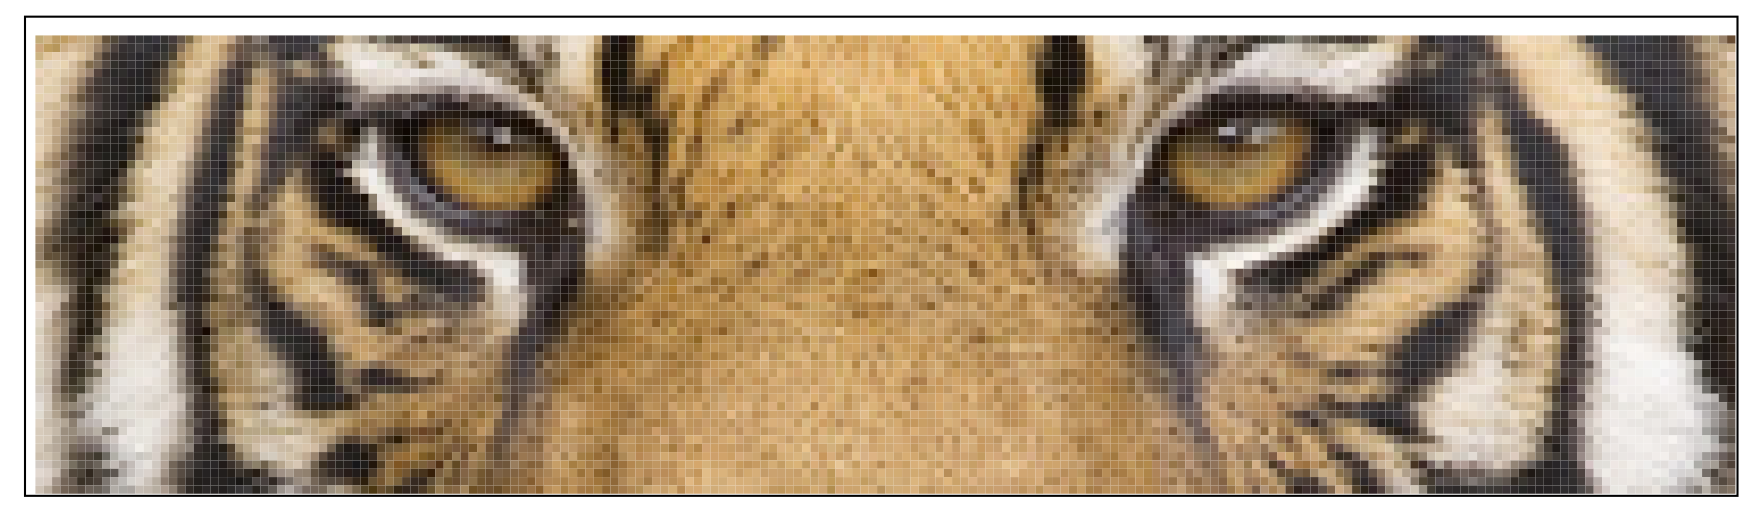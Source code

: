 digraph dibujo{
node [shape=plaintext]
a [label=<<TABLE BORDER="1" CELLBORDER="0" CELLSPACING="0">
<TR><TD BGCOLOR="#FFFFFF"></TD><TD BGCOLOR="#FFFFFF"></TD><TD BGCOLOR="#FFFFFF"></TD><TD BGCOLOR="#FFFFFF"></TD><TD BGCOLOR="#FFFFFF"></TD><TD BGCOLOR="#FFFFFF"></TD><TD BGCOLOR="#FFFFFF"></TD><TD BGCOLOR="#FFFFFF"></TD><TD BGCOLOR="#FFFFFF"></TD><TD BGCOLOR="#FFFFFF"></TD><TD BGCOLOR="#FFFFFF"></TD><TD BGCOLOR="#FFFFFF"></TD><TD BGCOLOR="#FFFFFF"></TD><TD BGCOLOR="#FFFFFF"></TD><TD BGCOLOR="#FFFFFF"></TD><TD BGCOLOR="#FFFFFF"></TD><TD BGCOLOR="#FFFFFF"></TD><TD BGCOLOR="#FFFFFF"></TD><TD BGCOLOR="#FFFFFF"></TD><TD BGCOLOR="#FFFFFF"></TD><TD BGCOLOR="#FFFFFF"></TD><TD BGCOLOR="#FFFFFF"></TD><TD BGCOLOR="#FFFFFF"></TD><TD BGCOLOR="#FFFFFF"></TD><TD BGCOLOR="#FFFFFF"></TD><TD BGCOLOR="#FFFFFF"></TD><TD BGCOLOR="#FFFFFF"></TD><TD BGCOLOR="#FFFFFF"></TD><TD BGCOLOR="#FFFFFF"></TD><TD BGCOLOR="#FFFFFF"></TD><TD BGCOLOR="#FFFFFF"></TD><TD BGCOLOR="#FFFFFF"></TD><TD BGCOLOR="#FFFFFF"></TD><TD BGCOLOR="#FFFFFF"></TD><TD BGCOLOR="#FFFFFF"></TD><TD BGCOLOR="#FFFFFF"></TD><TD BGCOLOR="#FFFFFF"></TD><TD BGCOLOR="#FFFFFF"></TD><TD BGCOLOR="#FFFFFF"></TD><TD BGCOLOR="#FFFFFF"></TD><TD BGCOLOR="#FFFFFF"></TD><TD BGCOLOR="#FFFFFF"></TD><TD BGCOLOR="#FFFFFF"></TD><TD BGCOLOR="#FFFFFF"></TD><TD BGCOLOR="#FFFFFF"></TD><TD BGCOLOR="#FFFFFF"></TD><TD BGCOLOR="#FFFFFF"></TD><TD BGCOLOR="#FFFFFF"></TD><TD BGCOLOR="#FFFFFF"></TD><TD BGCOLOR="#FFFFFF"></TD><TD BGCOLOR="#FFFFFF"></TD><TD BGCOLOR="#FFFFFF"></TD><TD BGCOLOR="#FFFFFF"></TD><TD BGCOLOR="#FFFFFF"></TD><TD BGCOLOR="#FFFFFF"></TD><TD BGCOLOR="#FFFFFF"></TD><TD BGCOLOR="#FFFFFF"></TD><TD BGCOLOR="#FFFFFF"></TD><TD BGCOLOR="#FFFFFF"></TD><TD BGCOLOR="#FFFFFF"></TD><TD BGCOLOR="#FFFFFF"></TD><TD BGCOLOR="#FFFFFF"></TD><TD BGCOLOR="#FFFFFF"></TD><TD BGCOLOR="#FFFFFF"></TD><TD BGCOLOR="#FFFFFF"></TD><TD BGCOLOR="#FFFFFF"></TD><TD BGCOLOR="#FFFFFF"></TD><TD BGCOLOR="#FFFFFF"></TD><TD BGCOLOR="#FFFFFF"></TD><TD BGCOLOR="#FFFFFF"></TD><TD BGCOLOR="#FFFFFF"></TD><TD BGCOLOR="#FFFFFF"></TD><TD BGCOLOR="#FFFFFF"></TD><TD BGCOLOR="#FFFFFF"></TD><TD BGCOLOR="#FFFFFF"></TD><TD BGCOLOR="#FFFFFF"></TD><TD BGCOLOR="#FFFFFF"></TD><TD BGCOLOR="#FFFFFF"></TD><TD BGCOLOR="#FFFFFF"></TD><TD BGCOLOR="#FFFFFF"></TD><TD BGCOLOR="#FFFFFF"></TD><TD BGCOLOR="#FFFFFF"></TD><TD BGCOLOR="#FFFFFF"></TD><TD BGCOLOR="#FFFFFF"></TD><TD BGCOLOR="#FFFFFF"></TD><TD BGCOLOR="#FFFFFF"></TD><TD BGCOLOR="#FFFFFF"></TD><TD BGCOLOR="#FFFFFF"></TD><TD BGCOLOR="#FFFFFF"></TD><TD BGCOLOR="#FFFFFF"></TD><TD BGCOLOR="#FFFFFF"></TD><TD BGCOLOR="#FFFFFF"></TD><TD BGCOLOR="#FFFFFF"></TD><TD BGCOLOR="#FFFFFF"></TD><TD BGCOLOR="#FFFFFF"></TD><TD BGCOLOR="#FFFFFF"></TD><TD BGCOLOR="#FFFFFF"></TD><TD BGCOLOR="#FFFFFF"></TD><TD BGCOLOR="#FFFFFF"></TD><TD BGCOLOR="#FFFFFF"></TD><TD BGCOLOR="#FFFFFF"></TD><TD BGCOLOR="#FFFFFF"></TD><TD BGCOLOR="#FFFFFF"></TD><TD BGCOLOR="#FFFFFF"></TD><TD BGCOLOR="#FFFFFF"></TD><TD BGCOLOR="#FFFFFF"></TD><TD BGCOLOR="#FFFFFF"></TD><TD BGCOLOR="#FFFFFF"></TD><TD BGCOLOR="#FFFFFF"></TD><TD BGCOLOR="#FFFFFF"></TD><TD BGCOLOR="#FFFFFF"></TD><TD BGCOLOR="#FFFFFF"></TD><TD BGCOLOR="#FFFFFF"></TD><TD BGCOLOR="#FFFFFF"></TD><TD BGCOLOR="#FFFFFF"></TD><TD BGCOLOR="#FFFFFF"></TD><TD BGCOLOR="#FFFFFF"></TD><TD BGCOLOR="#FFFFFF"></TD><TD BGCOLOR="#FFFFFF"></TD><TD BGCOLOR="#FFFFFF"></TD><TD BGCOLOR="#FFFFFF"></TD><TD BGCOLOR="#FFFFFF"></TD><TD BGCOLOR="#FFFFFF"></TD><TD BGCOLOR="#FFFFFF"></TD><TD BGCOLOR="#FFFFFF"></TD><TD BGCOLOR="#FFFFFF"></TD><TD BGCOLOR="#FFFFFF"></TD><TD BGCOLOR="#FFFFFF"></TD><TD BGCOLOR="#FFFFFF"></TD><TD BGCOLOR="#FFFFFF"></TD><TD BGCOLOR="#FFFFFF"></TD><TD BGCOLOR="#FFFFFF"></TD><TD BGCOLOR="#FFFFFF"></TD><TD BGCOLOR="#FFFFFF"></TD><TD BGCOLOR="#FFFFFF"></TD><TD BGCOLOR="#FFFFFF"></TD><TD BGCOLOR="#FFFFFF"></TD><TD BGCOLOR="#FFFFFF"></TD><TD BGCOLOR="#FFFFFF"></TD><TD BGCOLOR="#FFFFFF"></TD><TD BGCOLOR="#FFFFFF"></TD><TD BGCOLOR="#FFFFFF"></TD><TD BGCOLOR="#FFFFFF"></TD><TD BGCOLOR="#FFFFFF"></TD><TD BGCOLOR="#FFFFFF"></TD><TD BGCOLOR="#FFFFFF"></TD><TD BGCOLOR="#FFFFFF"></TD><TD BGCOLOR="#FFFFFF"></TD><TD BGCOLOR="#FFFFFF"></TD><TD BGCOLOR="#FFFFFF"></TD><TD BGCOLOR="#FFFFFF"></TD><TD BGCOLOR="#FFFFFF"></TD><TD BGCOLOR="#FFFFFF"></TD><TD BGCOLOR="#FFFFFF"></TD><TD BGCOLOR="#FFFFFF"></TD><TD BGCOLOR="#FFFFFF"></TD><TD BGCOLOR="#FFFFFF"></TD><TD BGCOLOR="#FFFFFF"></TD><TD BGCOLOR="#FFFFFF"></TD><TD BGCOLOR="#FFFFFF"></TD><TD BGCOLOR="#FFFFFF"></TD><TD BGCOLOR="#FFFFFF"></TD><TD BGCOLOR="#FFFFFF"></TD><TD BGCOLOR="#FFFFFF"></TD><TD BGCOLOR="#FFFFFF"></TD><TD BGCOLOR="#FFFFFF"></TD><TD BGCOLOR="#FFFFFF"></TD><TD BGCOLOR="#FFFFFF"></TD><TD BGCOLOR="#FFFFFF"></TD><TD BGCOLOR="#FFFFFF"></TD><TD BGCOLOR="#FFFFFF"></TD><TD BGCOLOR="#FFFFFF"></TD><TD BGCOLOR="#FFFFFF"></TD><TD BGCOLOR="#FFFFFF"></TD><TD BGCOLOR="#FFFFFF"></TD><TD BGCOLOR="#FFFFFF"></TD><TD BGCOLOR="#FFFFFF"></TD><TD BGCOLOR="#FFFFFF"></TD><TD BGCOLOR="#FFFFFF"></TD><TD BGCOLOR="#FFFFFF"></TD><TD BGCOLOR="#FFFFFF"></TD><TD BGCOLOR="#FFFFFF"></TD><TD BGCOLOR="#FFFFFF"></TD><TD BGCOLOR="#FFFFFF"></TD><TD BGCOLOR="#FFFFFF"></TD><TD BGCOLOR="#FFFFFF"></TD><TD BGCOLOR="#FFFFFF"></TD><TD BGCOLOR="#FFFFFF"></TD><TD BGCOLOR="#FFFFFF"></TD><TD BGCOLOR="#FFFFFF"></TD><TD BGCOLOR="#FFFFFF"></TD><TD BGCOLOR="#FFFFFF"></TD><TD BGCOLOR="#FFFFFF"></TD><TD BGCOLOR="#FFFFFF"></TD><TD BGCOLOR="#FFFFFF"></TD><TD BGCOLOR="#FFFFFF"></TD><TD BGCOLOR="#FFFFFF"></TD><TD BGCOLOR="#FFFFFF"></TD><TD BGCOLOR="#FFFFFF"></TD><TD BGCOLOR="#FFFFFF"></TD><TD BGCOLOR="#FFFFFF"></TD><TD BGCOLOR="#FFFFFF"></TD><TD BGCOLOR="#FFFFFF"></TD><TD BGCOLOR="#FFFFFF"></TD><TD BGCOLOR="#FFFFFF"></TD></TR>
<TR><TD BGCOLOR="#FFFFFF"></TD><TD BGCOLOR="#FFFFFF"></TD><TD BGCOLOR="#FFFFFF"></TD><TD BGCOLOR="#FFFFFF"></TD><TD BGCOLOR="#FFFFFF"></TD><TD BGCOLOR="#FFFFFF"></TD><TD BGCOLOR="#FFFFFF"></TD><TD BGCOLOR="#FFFFFF"></TD><TD BGCOLOR="#FFFFFF"></TD><TD BGCOLOR="#FFFFFF"></TD><TD BGCOLOR="#FFFFFF"></TD><TD BGCOLOR="#FFFFFF"></TD><TD BGCOLOR="#FFFFFF"></TD><TD BGCOLOR="#FFFFFF"></TD><TD BGCOLOR="#FFFFFF"></TD><TD BGCOLOR="#FFFFFF"></TD><TD BGCOLOR="#FFFFFF"></TD><TD BGCOLOR="#FFFFFF"></TD><TD BGCOLOR="#FFFFFF"></TD><TD BGCOLOR="#FFFFFF"></TD><TD BGCOLOR="#FFFFFF"></TD><TD BGCOLOR="#FFFFFF"></TD><TD BGCOLOR="#FFFFFF"></TD><TD BGCOLOR="#FFFFFF"></TD><TD BGCOLOR="#FFFFFF"></TD><TD BGCOLOR="#FFFFFF"></TD><TD BGCOLOR="#FFFFFF"></TD><TD BGCOLOR="#FFFFFF"></TD><TD BGCOLOR="#FFFFFF"></TD><TD BGCOLOR="#FFFFFF"></TD><TD BGCOLOR="#FFFFFF"></TD><TD BGCOLOR="#FFFFFF"></TD><TD BGCOLOR="#FFFFFF"></TD><TD BGCOLOR="#FFFFFF"></TD><TD BGCOLOR="#FFFFFF"></TD><TD BGCOLOR="#FFFFFF"></TD><TD BGCOLOR="#FFFFFF"></TD><TD BGCOLOR="#FFFFFF"></TD><TD BGCOLOR="#FFFFFF"></TD><TD BGCOLOR="#FFFFFF"></TD><TD BGCOLOR="#FFFFFF"></TD><TD BGCOLOR="#FFFFFF"></TD><TD BGCOLOR="#FFFFFF"></TD><TD BGCOLOR="#FFFFFF"></TD><TD BGCOLOR="#FFFFFF"></TD><TD BGCOLOR="#FFFFFF"></TD><TD BGCOLOR="#FFFFFF"></TD><TD BGCOLOR="#FFFFFF"></TD><TD BGCOLOR="#FFFFFF"></TD><TD BGCOLOR="#FFFFFF"></TD><TD BGCOLOR="#FFFFFF"></TD><TD BGCOLOR="#FFFFFF"></TD><TD BGCOLOR="#FFFFFF"></TD><TD BGCOLOR="#FFFFFF"></TD><TD BGCOLOR="#FFFFFF"></TD><TD BGCOLOR="#FFFFFF"></TD><TD BGCOLOR="#FFFFFF"></TD><TD BGCOLOR="#FFFFFF"></TD><TD BGCOLOR="#FFFFFF"></TD><TD BGCOLOR="#FFFFFF"></TD><TD BGCOLOR="#FFFFFF"></TD><TD BGCOLOR="#FFFFFF"></TD><TD BGCOLOR="#FFFFFF"></TD><TD BGCOLOR="#FFFFFF"></TD><TD BGCOLOR="#FFFFFF"></TD><TD BGCOLOR="#FFFFFF"></TD><TD BGCOLOR="#FFFFFF"></TD><TD BGCOLOR="#FFFFFF"></TD><TD BGCOLOR="#FFFFFF"></TD><TD BGCOLOR="#FFFFFF"></TD><TD BGCOLOR="#FFFFFF"></TD><TD BGCOLOR="#FFFFFF"></TD><TD BGCOLOR="#FFFFFF"></TD><TD BGCOLOR="#FFFFFF"></TD><TD BGCOLOR="#FFFFFF"></TD><TD BGCOLOR="#FFFFFF"></TD><TD BGCOLOR="#FFFFFF"></TD><TD BGCOLOR="#FFFFFF"></TD><TD BGCOLOR="#FFFFFF"></TD><TD BGCOLOR="#FFFFFF"></TD><TD BGCOLOR="#FFFFFF"></TD><TD BGCOLOR="#FFFFFF"></TD><TD BGCOLOR="#FFFFFF"></TD><TD BGCOLOR="#FFFFFF"></TD><TD BGCOLOR="#FFFFFF"></TD><TD BGCOLOR="#FFFFFF"></TD><TD BGCOLOR="#FFFFFF"></TD><TD BGCOLOR="#FFFFFF"></TD><TD BGCOLOR="#FFFFFF"></TD><TD BGCOLOR="#FFFFFF"></TD><TD BGCOLOR="#FFFFFF"></TD><TD BGCOLOR="#FFFFFF"></TD><TD BGCOLOR="#FFFFFF"></TD><TD BGCOLOR="#FFFFFF"></TD><TD BGCOLOR="#FFFFFF"></TD><TD BGCOLOR="#FFFFFF"></TD><TD BGCOLOR="#FFFFFF"></TD><TD BGCOLOR="#FFFFFF"></TD><TD BGCOLOR="#FFFFFF"></TD><TD BGCOLOR="#FFFFFF"></TD><TD BGCOLOR="#FFFFFF"></TD><TD BGCOLOR="#FFFFFF"></TD><TD BGCOLOR="#FFFFFF"></TD><TD BGCOLOR="#FFFFFF"></TD><TD BGCOLOR="#FFFFFF"></TD><TD BGCOLOR="#FFFFFF"></TD><TD BGCOLOR="#FFFFFF"></TD><TD BGCOLOR="#FFFFFF"></TD><TD BGCOLOR="#FFFFFF"></TD><TD BGCOLOR="#FFFFFF"></TD><TD BGCOLOR="#FFFFFF"></TD><TD BGCOLOR="#FFFFFF"></TD><TD BGCOLOR="#FFFFFF"></TD><TD BGCOLOR="#FFFFFF"></TD><TD BGCOLOR="#FFFFFF"></TD><TD BGCOLOR="#FFFFFF"></TD><TD BGCOLOR="#FFFFFF"></TD><TD BGCOLOR="#FFFFFF"></TD><TD BGCOLOR="#FFFFFF"></TD><TD BGCOLOR="#FFFFFF"></TD><TD BGCOLOR="#FFFFFF"></TD><TD BGCOLOR="#FFFFFF"></TD><TD BGCOLOR="#FFFFFF"></TD><TD BGCOLOR="#FFFFFF"></TD><TD BGCOLOR="#FFFFFF"></TD><TD BGCOLOR="#FFFFFF"></TD><TD BGCOLOR="#FFFFFF"></TD><TD BGCOLOR="#FFFFFF"></TD><TD BGCOLOR="#FFFFFF"></TD><TD BGCOLOR="#FFFFFF"></TD><TD BGCOLOR="#FFFFFF"></TD><TD BGCOLOR="#FFFFFF"></TD><TD BGCOLOR="#FFFFFF"></TD><TD BGCOLOR="#FFFFFF"></TD><TD BGCOLOR="#FFFFFF"></TD><TD BGCOLOR="#FFFFFF"></TD><TD BGCOLOR="#FFFFFF"></TD><TD BGCOLOR="#FFFFFF"></TD><TD BGCOLOR="#FFFFFF"></TD><TD BGCOLOR="#FFFFFF"></TD><TD BGCOLOR="#FFFFFF"></TD><TD BGCOLOR="#FFFFFF"></TD><TD BGCOLOR="#FFFFFF"></TD><TD BGCOLOR="#FFFFFF"></TD><TD BGCOLOR="#FFFFFF"></TD><TD BGCOLOR="#FFFFFF"></TD><TD BGCOLOR="#FFFFFF"></TD><TD BGCOLOR="#FFFFFF"></TD><TD BGCOLOR="#FFFFFF"></TD><TD BGCOLOR="#FFFFFF"></TD><TD BGCOLOR="#FFFFFF"></TD><TD BGCOLOR="#FFFFFF"></TD><TD BGCOLOR="#FFFFFF"></TD><TD BGCOLOR="#FFFFFF"></TD><TD BGCOLOR="#FFFFFF"></TD><TD BGCOLOR="#FFFFFF"></TD><TD BGCOLOR="#FFFFFF"></TD><TD BGCOLOR="#FFFFFF"></TD><TD BGCOLOR="#FFFFFF"></TD><TD BGCOLOR="#FFFFFF"></TD><TD BGCOLOR="#FFFFFF"></TD><TD BGCOLOR="#FFFFFF"></TD><TD BGCOLOR="#FFFFFF"></TD><TD BGCOLOR="#FFFFFF"></TD><TD BGCOLOR="#FFFFFF"></TD><TD BGCOLOR="#FFFFFF"></TD><TD BGCOLOR="#FFFFFF"></TD><TD BGCOLOR="#FFFFFF"></TD><TD BGCOLOR="#FFFFFF"></TD><TD BGCOLOR="#FFFFFF"></TD><TD BGCOLOR="#FFFFFF"></TD><TD BGCOLOR="#FFFFFF"></TD><TD BGCOLOR="#FFFFFF"></TD><TD BGCOLOR="#FFFFFF"></TD><TD BGCOLOR="#FFFFFF"></TD><TD BGCOLOR="#FFFFFF"></TD><TD BGCOLOR="#FFFFFF"></TD><TD BGCOLOR="#FFFFFF"></TD><TD BGCOLOR="#FFFFFF"></TD><TD BGCOLOR="#FFFFFF"></TD><TD BGCOLOR="#FFFFFF"></TD><TD BGCOLOR="#FFFFFF"></TD><TD BGCOLOR="#FFFFFF"></TD><TD BGCOLOR="#FFFFFF"></TD><TD BGCOLOR="#FFFFFF"></TD><TD BGCOLOR="#FFFFFF"></TD><TD BGCOLOR="#FFFFFF"></TD><TD BGCOLOR="#FFFFFF"></TD><TD BGCOLOR="#FFFFFF"></TD><TD BGCOLOR="#FFFFFF"></TD><TD BGCOLOR="#FFFFFF"></TD><TD BGCOLOR="#FFFFFF"></TD><TD BGCOLOR="#FFFFFF"></TD><TD BGCOLOR="#FFFFFF"></TD><TD BGCOLOR="#FFFFFF"></TD><TD BGCOLOR="#FFFFFF"></TD><TD BGCOLOR="#FFFFFF"></TD><TD BGCOLOR="#FFFFFF"></TD><TD BGCOLOR="#FFFFFF"></TD><TD BGCOLOR="#FFFFFF"></TD><TD BGCOLOR="#FFFFFF"></TD><TD BGCOLOR="#FFFFFF"></TD><TD BGCOLOR="#FFFFFF"></TD><TD BGCOLOR="#FFFFFF"></TD><TD BGCOLOR="#FFFFFF"></TD></TR>
<TR><TD BGCOLOR="#FFFFFF"></TD><TD BGCOLOR="#c3ac79"></TD><TD BGCOLOR="#d1b485"></TD><TD BGCOLOR="#bd9c65"></TD><TD BGCOLOR="#bf9c61"></TD><TD BGCOLOR="#c9a575"></TD><TD BGCOLOR="#c8ab81"></TD><TD BGCOLOR="#c2a77c"></TD><TD BGCOLOR="#aa8f6a"></TD><TD BGCOLOR="#65523a"></TD><TD BGCOLOR="#514738"></TD><TD BGCOLOR="#484140"></TD><TD BGCOLOR="#353033"></TD><TD BGCOLOR="#353435"></TD><TD BGCOLOR="#303033"></TD><TD BGCOLOR="#37343c"></TD><TD BGCOLOR="#353230"></TD><TD BGCOLOR="#453b3b"></TD><TD BGCOLOR="#655648"></TD><TD BGCOLOR="#806b45"></TD><TD BGCOLOR="#bda275"></TD><TD BGCOLOR="#d8bc94"></TD><TD BGCOLOR="#dbbf97"></TD><TD BGCOLOR="#ddbe94"></TD><TD BGCOLOR="#c0a385"></TD><TD BGCOLOR="#86705e"></TD><TD BGCOLOR="#635345"></TD><TD BGCOLOR="#83766d"></TD><TD BGCOLOR="#786e66"></TD><TD BGCOLOR="#3d3436"></TD><TD BGCOLOR="#3a3437"></TD><TD BGCOLOR="#373235"></TD><TD BGCOLOR="#39343a"></TD><TD BGCOLOR="#373338"></TD><TD BGCOLOR="#4b4a4e"></TD><TD BGCOLOR="#534e4b"></TD><TD BGCOLOR="#655549"></TD><TD BGCOLOR="#9b886a"></TD><TD BGCOLOR="#cdbda3"></TD><TD BGCOLOR="#bdb099"></TD><TD BGCOLOR="#ada08e"></TD><TD BGCOLOR="#726555"></TD><TD BGCOLOR="#8e8977"></TD><TD BGCOLOR="#635b4d"></TD><TD BGCOLOR="#4c4238"></TD><TD BGCOLOR="#5e534b"></TD><TD BGCOLOR="#3e312d"></TD><TD BGCOLOR="#463c3a"></TD><TD BGCOLOR="#483e3b"></TD><TD BGCOLOR="#352b29"></TD><TD BGCOLOR="#312b27"></TD><TD BGCOLOR="#33322e"></TD><TD BGCOLOR="#2c231f"></TD><TD BGCOLOR="#2d2320"></TD><TD BGCOLOR="#322824"></TD><TD BGCOLOR="#2e2421"></TD><TD BGCOLOR="#221b18"></TD><TD BGCOLOR="#23160b"></TD><TD BGCOLOR="#7b6c57"></TD><TD BGCOLOR="#bbab95"></TD><TD BGCOLOR="#c8b7a5"></TD><TD BGCOLOR="#b4a28e"></TD><TD BGCOLOR="#a5937c"></TD><TD BGCOLOR="#bfaf9a"></TD><TD BGCOLOR="#e0d3bf"></TD><TD BGCOLOR="#ebdecd"></TD><TD BGCOLOR="#e9dbc7"></TD><TD BGCOLOR="#e7d3b3"></TD><TD BGCOLOR="#c3a475"></TD><TD BGCOLOR="#423020"></TD><TD BGCOLOR="#1c1715"></TD><TD BGCOLOR="#1d0d0a"></TD><TD BGCOLOR="#2c1e0f"></TD><TD BGCOLOR="#8d6930"></TD><TD BGCOLOR="#d0a863"></TD><TD BGCOLOR="#dbb471"></TD><TD BGCOLOR="#deb679"></TD><TD BGCOLOR="#deb574"></TD><TD BGCOLOR="#ba8238"></TD><TD BGCOLOR="#a17229"></TD><TD BGCOLOR="#d39f5b"></TD><TD BGCOLOR="#cb983d"></TD><TD BGCOLOR="#e2b36e"></TD><TD BGCOLOR="#d9ab62"></TD><TD BGCOLOR="#dfad5d"></TD><TD BGCOLOR="#dba861"></TD><TD BGCOLOR="#e1b173"></TD><TD BGCOLOR="#b18c46"></TD><TD BGCOLOR="#79582c"></TD><TD BGCOLOR="#a07c59"></TD><TD BGCOLOR="#ae8947"></TD><TD BGCOLOR="#eac185"></TD><TD BGCOLOR="#cfa167"></TD><TD BGCOLOR="#cda362"></TD><TD BGCOLOR="#e4bb80"></TD><TD BGCOLOR="#d4ac6a"></TD><TD BGCOLOR="#e0b97b"></TD><TD BGCOLOR="#c4954d"></TD><TD BGCOLOR="#d9ab67"></TD><TD BGCOLOR="#d0a560"></TD><TD BGCOLOR="#d19e5f"></TD><TD BGCOLOR="#d7b070"></TD><TD BGCOLOR="#dfb071"></TD><TD BGCOLOR="#d5a966"></TD><TD BGCOLOR="#dcae6d"></TD><TD BGCOLOR="#c7994f"></TD><TD BGCOLOR="#e4bb74"></TD><TD BGCOLOR="#e1b36f"></TD><TD BGCOLOR="#e2b267"></TD><TD BGCOLOR="#e3b262"></TD><TD BGCOLOR="#ebc17e"></TD><TD BGCOLOR="#e6bd7a"></TD><TD BGCOLOR="#d1a157"></TD><TD BGCOLOR="#e6be7a"></TD><TD BGCOLOR="#d7a867"></TD><TD BGCOLOR="#dbb064"></TD><TD BGCOLOR="#d3a460"></TD><TD BGCOLOR="#e8be7e"></TD><TD BGCOLOR="#d9b06d"></TD><TD BGCOLOR="#cfa25f"></TD><TD BGCOLOR="#c19654"></TD><TD BGCOLOR="#ab8a55"></TD><TD BGCOLOR="#523c23"></TD><TD BGCOLOR="#180f0d"></TD><TD BGCOLOR="#1b130d"></TD><TD BGCOLOR="#1e1107"></TD><TD BGCOLOR="#7b674c"></TD><TD BGCOLOR="#c9a879"></TD><TD BGCOLOR="#e6d3b2"></TD><TD BGCOLOR="#e3d0b7"></TD><TD BGCOLOR="#efe0ce"></TD><TD BGCOLOR="#e2d7ca"></TD><TD BGCOLOR="#e3dacb"></TD><TD BGCOLOR="#ccbfac"></TD><TD BGCOLOR="#403328"></TD><TD BGCOLOR="#5b4c40"></TD><TD BGCOLOR="#5b4b3d"></TD><TD BGCOLOR="#a6988c"></TD><TD BGCOLOR="#cabeb5"></TD><TD BGCOLOR="#bcb5ad"></TD><TD BGCOLOR="#6d6660"></TD><TD BGCOLOR="#544d45"></TD><TD BGCOLOR="#645b51"></TD><TD BGCOLOR="#463e33"></TD><TD BGCOLOR="#83786c"></TD><TD BGCOLOR="#62554c"></TD><TD BGCOLOR="#413830"></TD><TD BGCOLOR="#312b23"></TD><TD BGCOLOR="#464239"></TD><TD BGCOLOR="#4c493f"></TD><TD BGCOLOR="#56534a"></TD><TD BGCOLOR="#848175"></TD><TD BGCOLOR="#878074"></TD><TD BGCOLOR="#6a6257"></TD><TD BGCOLOR="#665f52"></TD><TD BGCOLOR="#4b443a"></TD><TD BGCOLOR="#514a3e"></TD><TD BGCOLOR="#51483c"></TD><TD BGCOLOR="#41362e"></TD><TD BGCOLOR="#493e39"></TD><TD BGCOLOR="#483c31"></TD><TD BGCOLOR="#675b46"></TD><TD BGCOLOR="#a69578"></TD><TD BGCOLOR="#c8b495"></TD><TD BGCOLOR="#cbb295"></TD><TD BGCOLOR="#bc9d71"></TD><TD BGCOLOR="#8f7863"></TD><TD BGCOLOR="#3e332e"></TD><TD BGCOLOR="#2d2929"></TD><TD BGCOLOR="#3e3b40"></TD><TD BGCOLOR="#433d43"></TD><TD BGCOLOR="#3a343b"></TD><TD BGCOLOR="#373338"></TD><TD BGCOLOR="#433e3e"></TD><TD BGCOLOR="#524744"></TD><TD BGCOLOR="#806b5a"></TD><TD BGCOLOR="#b49c7e"></TD><TD BGCOLOR="#e0cbab"></TD><TD BGCOLOR="#f0dbbb"></TD><TD BGCOLOR="#f6dcc2"></TD><TD BGCOLOR="#eed6b4"></TD><TD BGCOLOR="#ead2af"></TD><TD BGCOLOR="#ebd3b4"></TD><TD BGCOLOR="#eed7b6"></TD><TD BGCOLOR="#dfcba6"></TD><TD BGCOLOR="#c5af90"></TD><TD BGCOLOR="#82715d"></TD><TD BGCOLOR="#3f3b35"></TD><TD BGCOLOR="#393d3e"></TD><TD BGCOLOR="#393939"></TD><TD BGCOLOR="#393936"></TD><TD BGCOLOR="#3e3d43"></TD><TD BGCOLOR="#3f3e44"></TD><TD BGCOLOR="#3c3b40"></TD><TD BGCOLOR="#39393c"></TD><TD BGCOLOR="#343333"></TD><TD BGCOLOR="#393536"></TD><TD BGCOLOR="#383131"></TD><TD BGCOLOR="#4d413c"></TD><TD BGCOLOR="#716051"></TD><TD BGCOLOR="#87705a"></TD><TD BGCOLOR="#a3906f"></TD><TD BGCOLOR="#b5a17f"></TD><TD BGCOLOR="#988169"></TD><TD BGCOLOR="#684c32"></TD></TR>
<TR><TD BGCOLOR="#FFFFFF"></TD><TD BGCOLOR="#cca77c"></TD><TD BGCOLOR="#bf9e60"></TD><TD BGCOLOR="#b6965a"></TD><TD BGCOLOR="#ccae86"></TD><TD BGCOLOR="#d6bb99"></TD><TD BGCOLOR="#cdb18c"></TD><TD BGCOLOR="#c2a783"></TD><TD BGCOLOR="#9f866b"></TD><TD BGCOLOR="#736252"></TD><TD BGCOLOR="#4d423e"></TD><TD BGCOLOR="#363031"></TD><TD BGCOLOR="#363334"></TD><TD BGCOLOR="#3e3b3d"></TD><TD BGCOLOR="#333235"></TD><TD BGCOLOR="#2c292d"></TD><TD BGCOLOR="#31312e"></TD><TD BGCOLOR="#463d34"></TD><TD BGCOLOR="#846d54"></TD><TD BGCOLOR="#b5986b"></TD><TD BGCOLOR="#d3b887"></TD><TD BGCOLOR="#ddc499"></TD><TD BGCOLOR="#d9bc90"></TD><TD BGCOLOR="#bb996d"></TD><TD BGCOLOR="#8c6e51"></TD><TD BGCOLOR="#695343"></TD><TD BGCOLOR="#635549"></TD><TD BGCOLOR="#63564c"></TD><TD BGCOLOR="#594f44"></TD><TD BGCOLOR="#564d4b"></TD><TD BGCOLOR="#474042"></TD><TD BGCOLOR="#3b383a"></TD><TD BGCOLOR="#3b373c"></TD><TD BGCOLOR="#403a3d"></TD><TD BGCOLOR="#393533"></TD><TD BGCOLOR="#746b59"></TD><TD BGCOLOR="#b5a480"></TD><TD BGCOLOR="#dbcbb5"></TD><TD BGCOLOR="#e2d4c2"></TD><TD BGCOLOR="#eae0d1"></TD><TD BGCOLOR="#d2cab7"></TD><TD BGCOLOR="#e2dac2"></TD><TD BGCOLOR="#c4b4a2"></TD><TD BGCOLOR="#af9e8b"></TD><TD BGCOLOR="#b6a792"></TD><TD BGCOLOR="#aea189"></TD><TD BGCOLOR="#d2c7ab"></TD><TD BGCOLOR="#bab092"></TD><TD BGCOLOR="#aea78d"></TD><TD BGCOLOR="#a09b89"></TD><TD BGCOLOR="#797060"></TD><TD BGCOLOR="#645644"></TD><TD BGCOLOR="#524535"></TD><TD BGCOLOR="#504535"></TD><TD BGCOLOR="#4d4235"></TD><TD BGCOLOR="#463c31"></TD><TD BGCOLOR="#3c322a"></TD><TD BGCOLOR="#2c2016"></TD><TD BGCOLOR="#4e4131"></TD><TD BGCOLOR="#aa9c89"></TD><TD BGCOLOR="#c0ae9e"></TD><TD BGCOLOR="#87735f"></TD><TD BGCOLOR="#806d55"></TD><TD BGCOLOR="#cfbea8"></TD><TD BGCOLOR="#e6d7c2"></TD><TD BGCOLOR="#eddecf"></TD><TD BGCOLOR="#eddfc6"></TD><TD BGCOLOR="#ddc6a2"></TD><TD BGCOLOR="#a58858"></TD><TD BGCOLOR="#443222"></TD><TD BGCOLOR="#140f09"></TD><TD BGCOLOR="#1d1009"></TD><TD BGCOLOR="#362616"></TD><TD BGCOLOR="#977240"></TD><TD BGCOLOR="#cfa665"></TD><TD BGCOLOR="#d7ac6c"></TD><TD BGCOLOR="#cca15b"></TD><TD BGCOLOR="#b18236"></TD><TD BGCOLOR="#c29147"></TD><TD BGCOLOR="#b67f2e"></TD><TD BGCOLOR="#e0ae67"></TD><TD BGCOLOR="#d4aa59"></TD><TD BGCOLOR="#d5a157"></TD><TD BGCOLOR="#dcac59"></TD><TD BGCOLOR="#e9bb7c"></TD><TD BGCOLOR="#c9a152"></TD><TD BGCOLOR="#d0a660"></TD><TD BGCOLOR="#9c7033"></TD><TD BGCOLOR="#916a40"></TD><TD BGCOLOR="#a67e44"></TD><TD BGCOLOR="#c5a069"></TD><TD BGCOLOR="#e7be7f"></TD><TD BGCOLOR="#deb378"></TD><TD BGCOLOR="#d6ab68"></TD><TD BGCOLOR="#daad6c"></TD><TD BGCOLOR="#dbb374"></TD><TD BGCOLOR="#cc9e60"></TD><TD BGCOLOR="#d8ac6c"></TD><TD BGCOLOR="#d3a15f"></TD><TD BGCOLOR="#cda160"></TD><TD BGCOLOR="#cf9b54"></TD><TD BGCOLOR="#dcb67c"></TD><TD BGCOLOR="#d6a869"></TD><TD BGCOLOR="#d3a769"></TD><TD BGCOLOR="#d3a266"></TD><TD BGCOLOR="#dcaf71"></TD><TD BGCOLOR="#deac67"></TD><TD BGCOLOR="#dfb278"></TD><TD BGCOLOR="#e0b570"></TD><TD BGCOLOR="#e7ae60"></TD><TD BGCOLOR="#dcb472"></TD><TD BGCOLOR="#e2b572"></TD><TD BGCOLOR="#e5bd77"></TD><TD BGCOLOR="#d1a459"></TD><TD BGCOLOR="#e3b978"></TD><TD BGCOLOR="#d4a458"></TD><TD BGCOLOR="#d8aa68"></TD><TD BGCOLOR="#cea253"></TD><TD BGCOLOR="#e2bb7e"></TD><TD BGCOLOR="#cda25f"></TD><TD BGCOLOR="#a17b40"></TD><TD BGCOLOR="#896c42"></TD><TD BGCOLOR="#503f28"></TD><TD BGCOLOR="#1b140c"></TD><TD BGCOLOR="#171009"></TD><TD BGCOLOR="#24170e"></TD><TD BGCOLOR="#402c16"></TD><TD BGCOLOR="#be9c6d"></TD><TD BGCOLOR="#dec9a5"></TD><TD BGCOLOR="#dbc8a1"></TD><TD BGCOLOR="#eadbbc"></TD><TD BGCOLOR="#e6dbc5"></TD><TD BGCOLOR="#dacfbc"></TD><TD BGCOLOR="#cdc0a8"></TD><TD BGCOLOR="#9a8b7a"></TD><TD BGCOLOR="#8b7c6e"></TD><TD BGCOLOR="#544435"></TD><TD BGCOLOR="#a39386"></TD><TD BGCOLOR="#b8aba2"></TD><TD BGCOLOR="#998f86"></TD><TD BGCOLOR="#5e554b"></TD><TD BGCOLOR="#837970"></TD><TD BGCOLOR="#70645b"></TD><TD BGCOLOR="#6e6159"></TD><TD BGCOLOR="#463b2e"></TD><TD BGCOLOR="#352b1e"></TD><TD BGCOLOR="#494039"></TD><TD BGCOLOR="#928b86"></TD><TD BGCOLOR="#bdb8b3"></TD><TD BGCOLOR="#d8d3cd"></TD><TD BGCOLOR="#d7d0c8"></TD><TD BGCOLOR="#d7d0c5"></TD><TD BGCOLOR="#d1c9bd"></TD><TD BGCOLOR="#afa597"></TD><TD BGCOLOR="#b0a796"></TD><TD BGCOLOR="#bbb0a1"></TD><TD BGCOLOR="#d5ccb8"></TD><TD BGCOLOR="#bdb49f"></TD><TD BGCOLOR="#b9b199"></TD><TD BGCOLOR="#a59e86"></TD><TD BGCOLOR="#b2aa93"></TD><TD BGCOLOR="#e3d9bf"></TD><TD BGCOLOR="#e0d3b5"></TD><TD BGCOLOR="#e5d4b2"></TD><TD BGCOLOR="#c3b089"></TD><TD BGCOLOR="#a08560"></TD><TD BGCOLOR="#6d5845"></TD><TD BGCOLOR="#483c33"></TD><TD BGCOLOR="#3f372f"></TD><TD BGCOLOR="#403731"></TD><TD BGCOLOR="#4d4548"></TD><TD BGCOLOR="#453e43"></TD><TD BGCOLOR="#423d41"></TD><TD BGCOLOR="#413c3d"></TD><TD BGCOLOR="#433b38"></TD><TD BGCOLOR="#65514a"></TD><TD BGCOLOR="#a88d7a"></TD><TD BGCOLOR="#e0c3a1"></TD><TD BGCOLOR="#e8cca3"></TD><TD BGCOLOR="#ead0a7"></TD><TD BGCOLOR="#f3d8b1"></TD><TD BGCOLOR="#eed2a9"></TD><TD BGCOLOR="#f0d5aa"></TD><TD BGCOLOR="#ebd1a6"></TD><TD BGCOLOR="#e4c9a3"></TD><TD BGCOLOR="#ddc89c"></TD><TD BGCOLOR="#b19e79"></TD><TD BGCOLOR="#8d7f70"></TD><TD BGCOLOR="#564e4f"></TD><TD BGCOLOR="#444145"></TD><TD BGCOLOR="#38393a"></TD><TD BGCOLOR="#3b393e"></TD><TD BGCOLOR="#38353c"></TD><TD BGCOLOR="#343236"></TD><TD BGCOLOR="#39363a"></TD><TD BGCOLOR="#3a3738"></TD><TD BGCOLOR="#3a3637"></TD><TD BGCOLOR="#3a3334"></TD><TD BGCOLOR="#4d433f"></TD><TD BGCOLOR="#5f4f42"></TD><TD BGCOLOR="#9d8973"></TD><TD BGCOLOR="#baa385"></TD><TD BGCOLOR="#baa481"></TD><TD BGCOLOR="#bba482"></TD><TD BGCOLOR="#c0a886"></TD></TR>
<TR><TD BGCOLOR="#FFFFFF"></TD><TD BGCOLOR="#ccb382"></TD><TD BGCOLOR="#e1c79e"></TD><TD BGCOLOR="#e6cdad"></TD><TD BGCOLOR="#dec7a9"></TD><TD BGCOLOR="#e8d1b1"></TD><TD BGCOLOR="#dbc29b"></TD><TD BGCOLOR="#c4aa88"></TD><TD BGCOLOR="#7f6a54"></TD><TD BGCOLOR="#493c32"></TD><TD BGCOLOR="#362e2c"></TD><TD BGCOLOR="#312c2b"></TD><TD BGCOLOR="#312e30"></TD><TD BGCOLOR="#29272b"></TD><TD BGCOLOR="#2e2c2d"></TD><TD BGCOLOR="#373232"></TD><TD BGCOLOR="#3b3a33"></TD><TD BGCOLOR="#4f442f"></TD><TD BGCOLOR="#a88b63"></TD><TD BGCOLOR="#c09e6c"></TD><TD BGCOLOR="#d1b585"></TD><TD BGCOLOR="#d5bc8f"></TD><TD BGCOLOR="#dabc8d"></TD><TD BGCOLOR="#be9f77"></TD><TD BGCOLOR="#957b64"></TD><TD BGCOLOR="#644f44"></TD><TD BGCOLOR="#645548"></TD><TD BGCOLOR="#796b5a"></TD><TD BGCOLOR="#756755"></TD><TD BGCOLOR="#675a52"></TD><TD BGCOLOR="#3f3635"></TD><TD BGCOLOR="#2e2b27"></TD><TD BGCOLOR="#3c3733"></TD><TD BGCOLOR="#524747"></TD><TD BGCOLOR="#4e4245"></TD><TD BGCOLOR="#504138"></TD><TD BGCOLOR="#a38d74"></TD><TD BGCOLOR="#d7cab0"></TD><TD BGCOLOR="#e4dacb"></TD><TD BGCOLOR="#e7dfd7"></TD><TD BGCOLOR="#e2dbd3"></TD><TD BGCOLOR="#e1dacc"></TD><TD BGCOLOR="#e2dacc"></TD><TD BGCOLOR="#e6dccb"></TD><TD BGCOLOR="#e1d5c0"></TD><TD BGCOLOR="#bdb195"></TD><TD BGCOLOR="#b5a688"></TD><TD BGCOLOR="#d2bda5"></TD><TD BGCOLOR="#e5d4c5"></TD><TD BGCOLOR="#e4ddd3"></TD><TD BGCOLOR="#e3dcd1"></TD><TD BGCOLOR="#d1c6b3"></TD><TD BGCOLOR="#a1917a"></TD><TD BGCOLOR="#8e8068"></TD><TD BGCOLOR="#847862"></TD><TD BGCOLOR="#776b59"></TD><TD BGCOLOR="#594c3b"></TD><TD BGCOLOR="#42352a"></TD><TD BGCOLOR="#4b3e31"></TD><TD BGCOLOR="#877869"></TD><TD BGCOLOR="#b19f91"></TD><TD BGCOLOR="#9a8570"></TD><TD BGCOLOR="#614d33"></TD><TD BGCOLOR="#887761"></TD><TD BGCOLOR="#e1d2b6"></TD><TD BGCOLOR="#d8c9b1"></TD><TD BGCOLOR="#ebdac2"></TD><TD BGCOLOR="#d5bb8f"></TD><TD BGCOLOR="#826637"></TD><TD BGCOLOR="#2f2012"></TD><TD BGCOLOR="#191308"></TD><TD BGCOLOR="#1b1208"></TD><TD BGCOLOR="#47351d"></TD><TD BGCOLOR="#a3804a"></TD><TD BGCOLOR="#c79e5e"></TD><TD BGCOLOR="#ca9e64"></TD><TD BGCOLOR="#966623"></TD><TD BGCOLOR="#be8740"></TD><TD BGCOLOR="#c08f3d"></TD><TD BGCOLOR="#c89748"></TD><TD BGCOLOR="#dba95d"></TD><TD BGCOLOR="#d1a252"></TD><TD BGCOLOR="#d8a961"></TD><TD BGCOLOR="#dfb765"></TD><TD BGCOLOR="#daaa6a"></TD><TD BGCOLOR="#c08f47"></TD><TD BGCOLOR="#d2a567"></TD><TD BGCOLOR="#ad8747"></TD><TD BGCOLOR="#966e35"></TD><TD BGCOLOR="#d4a768"></TD><TD BGCOLOR="#d4b173"></TD><TD BGCOLOR="#dcb071"></TD><TD BGCOLOR="#e8c184"></TD><TD BGCOLOR="#d4a55f"></TD><TD BGCOLOR="#e5b774"></TD><TD BGCOLOR="#dfb374"></TD><TD BGCOLOR="#d4a66c"></TD><TD BGCOLOR="#e7ba7f"></TD><TD BGCOLOR="#cc9b5c"></TD><TD BGCOLOR="#daae6c"></TD><TD BGCOLOR="#dda864"></TD><TD BGCOLOR="#e2be82"></TD><TD BGCOLOR="#dfb172"></TD><TD BGCOLOR="#ddb175"></TD><TD BGCOLOR="#ca985a"></TD><TD BGCOLOR="#d1a261"></TD><TD BGCOLOR="#dcac6a"></TD><TD BGCOLOR="#e5b874"></TD><TD BGCOLOR="#e4b76e"></TD><TD BGCOLOR="#deaf6a"></TD><TD BGCOLOR="#dfb26b"></TD><TD BGCOLOR="#ddb06b"></TD><TD BGCOLOR="#eabd7c"></TD><TD BGCOLOR="#d5ab61"></TD><TD BGCOLOR="#d7ad69"></TD><TD BGCOLOR="#dcab6a"></TD><TD BGCOLOR="#d8a858"></TD><TD BGCOLOR="#d1a359"></TD><TD BGCOLOR="#dfb678"></TD><TD BGCOLOR="#cfa664"></TD><TD BGCOLOR="#967341"></TD><TD BGCOLOR="#6c5335"></TD><TD BGCOLOR="#352917"></TD><TD BGCOLOR="#211c10"></TD><TD BGCOLOR="#191109"></TD><TD BGCOLOR="#1f150e"></TD><TD BGCOLOR="#32220e"></TD><TD BGCOLOR="#a78454"></TD><TD BGCOLOR="#e9cfa3"></TD><TD BGCOLOR="#dec69d"></TD><TD BGCOLOR="#e3cfae"></TD><TD BGCOLOR="#e2d3bc"></TD><TD BGCOLOR="#e9dac9"></TD><TD BGCOLOR="#d8c8b5"></TD><TD BGCOLOR="#ccbdac"></TD><TD BGCOLOR="#887767"></TD><TD BGCOLOR="#625141"></TD><TD BGCOLOR="#ae9e8f"></TD><TD BGCOLOR="#ccbeb3"></TD><TD BGCOLOR="#83766b"></TD><TD BGCOLOR="#5b4e42"></TD><TD BGCOLOR="#84766a"></TD><TD BGCOLOR="#5c4e45"></TD><TD BGCOLOR="#271911"></TD><TD BGCOLOR="#5e5347"></TD><TD BGCOLOR="#5b5246"></TD><TD BGCOLOR="#bdb4ad"></TD><TD BGCOLOR="#e1d9d6"></TD><TD BGCOLOR="#e6dfdd"></TD><TD BGCOLOR="#d7d0cc"></TD><TD BGCOLOR="#dcd3cd"></TD><TD BGCOLOR="#dbd2c9"></TD><TD BGCOLOR="#d4cbbf"></TD><TD BGCOLOR="#d1c8b8"></TD><TD BGCOLOR="#cac0af"></TD><TD BGCOLOR="#ccbfab"></TD><TD BGCOLOR="#bfb3a1"></TD><TD BGCOLOR="#dacebd"></TD><TD BGCOLOR="#dad2c2"></TD><TD BGCOLOR="#e6ddce"></TD><TD BGCOLOR="#eee6db"></TD><TD BGCOLOR="#e7ddd5"></TD><TD BGCOLOR="#e5d8d0"></TD><TD BGCOLOR="#e8d9c9"></TD><TD BGCOLOR="#c7b69f"></TD><TD BGCOLOR="#857158"></TD><TD BGCOLOR="#473628"></TD><TD BGCOLOR="#4d3f34"></TD><TD BGCOLOR="#675b4c"></TD><TD BGCOLOR="#625647"></TD><TD BGCOLOR="#4d4444"></TD><TD BGCOLOR="#373134"></TD><TD BGCOLOR="#3c3839"></TD><TD BGCOLOR="#534e4c"></TD><TD BGCOLOR="#4c4542"></TD><TD BGCOLOR="#53443d"></TD><TD BGCOLOR="#775e4b"></TD><TD BGCOLOR="#b79573"></TD><TD BGCOLOR="#d8b68e"></TD><TD BGCOLOR="#ebcea6"></TD><TD BGCOLOR="#eccfac"></TD><TD BGCOLOR="#e2c79f"></TD><TD BGCOLOR="#e9d2a2"></TD><TD BGCOLOR="#e4cc9f"></TD><TD BGCOLOR="#e6ceab"></TD><TD BGCOLOR="#e5d1ae"></TD><TD BGCOLOR="#dbc5a0"></TD><TD BGCOLOR="#b39a79"></TD><TD BGCOLOR="#85725e"></TD><TD BGCOLOR="#474039"></TD><TD BGCOLOR="#363637"></TD><TD BGCOLOR="#413f41"></TD><TD BGCOLOR="#3d3b3f"></TD><TD BGCOLOR="#3c3a3f"></TD><TD BGCOLOR="#3f3d41"></TD><TD BGCOLOR="#373537"></TD><TD BGCOLOR="#383336"></TD><TD BGCOLOR="#3b3538"></TD><TD BGCOLOR="#49403e"></TD><TD BGCOLOR="#5c4e43"></TD><TD BGCOLOR="#705d4a"></TD><TD BGCOLOR="#957b5d"></TD><TD BGCOLOR="#ae9473"></TD><TD BGCOLOR="#cbb194"></TD><TD BGCOLOR="#e8d0bd"></TD></TR>
<TR><TD BGCOLOR="#FFFFFF"></TD><TD BGCOLOR="#dcceab"></TD><TD BGCOLOR="#e4d4c0"></TD><TD BGCOLOR="#e6d5bb"></TD><TD BGCOLOR="#e7d3b0"></TD><TD BGCOLOR="#d4bc9f"></TD><TD BGCOLOR="#b99f7b"></TD><TD BGCOLOR="#836d4d"></TD><TD BGCOLOR="#7a6957"></TD><TD BGCOLOR="#50453e"></TD><TD BGCOLOR="#312f2a"></TD><TD BGCOLOR="#2c2827"></TD><TD BGCOLOR="#312e30"></TD><TD BGCOLOR="#2a282b"></TD><TD BGCOLOR="#282624"></TD><TD BGCOLOR="#26201b"></TD><TD BGCOLOR="#43392b"></TD><TD BGCOLOR="#847253"></TD><TD BGCOLOR="#95794b"></TD><TD BGCOLOR="#d5b588"></TD><TD BGCOLOR="#cfb38a"></TD><TD BGCOLOR="#dfc59a"></TD><TD BGCOLOR="#c8ab83"></TD><TD BGCOLOR="#ad9478"></TD><TD BGCOLOR="#6e584d"></TD><TD BGCOLOR="#44342d"></TD><TD BGCOLOR="#493b2e"></TD><TD BGCOLOR="#6e5d43"></TD><TD BGCOLOR="#88775d"></TD><TD BGCOLOR="#776656"></TD><TD BGCOLOR="#695d56"></TD><TD BGCOLOR="#756d5d"></TD><TD BGCOLOR="#a2957b"></TD><TD BGCOLOR="#918269"></TD><TD BGCOLOR="#5f5041"></TD><TD BGCOLOR="#4e4035"></TD><TD BGCOLOR="#746052"></TD><TD BGCOLOR="#8d8167"></TD><TD BGCOLOR="#d3cab9"></TD><TD BGCOLOR="#ece5dc"></TD><TD BGCOLOR="#f7efeb"></TD><TD BGCOLOR="#f4ebea"></TD><TD BGCOLOR="#e4e5d9"></TD><TD BGCOLOR="#e7e5d8"></TD><TD BGCOLOR="#d4cfc0"></TD><TD BGCOLOR="#e2d6c6"></TD><TD BGCOLOR="#c3b5a3"></TD><TD BGCOLOR="#938062"></TD><TD BGCOLOR="#b6a890"></TD><TD BGCOLOR="#d9d2c7"></TD><TD BGCOLOR="#e5e1dc"></TD><TD BGCOLOR="#e4dfdc"></TD><TD BGCOLOR="#dacfbe"></TD><TD BGCOLOR="#9c917e"></TD><TD BGCOLOR="#675a46"></TD><TD BGCOLOR="#7d6e59"></TD><TD BGCOLOR="#8b7b64"></TD><TD BGCOLOR="#958877"></TD><TD BGCOLOR="#59493a"></TD><TD BGCOLOR="#403022"></TD><TD BGCOLOR="#655446"></TD><TD BGCOLOR="#887661"></TD><TD BGCOLOR="#7c6a4e"></TD><TD BGCOLOR="#948264"></TD><TD BGCOLOR="#dac9ae"></TD><TD BGCOLOR="#e5d3bc"></TD><TD BGCOLOR="#e3ceab"></TD><TD BGCOLOR="#ceb07f"></TD><TD BGCOLOR="#8f7547"></TD><TD BGCOLOR="#1b0b04"></TD><TD BGCOLOR="#1d160a"></TD><TD BGCOLOR="#1c170c"></TD><TD BGCOLOR="#463218"></TD><TD BGCOLOR="#95743f"></TD><TD BGCOLOR="#a48044"></TD><TD BGCOLOR="#a1784b"></TD><TD BGCOLOR="#84571c"></TD><TD BGCOLOR="#c89252"></TD><TD BGCOLOR="#c38f37"></TD><TD BGCOLOR="#dbb068"></TD><TD BGCOLOR="#c29143"></TD><TD BGCOLOR="#d9a355"></TD><TD BGCOLOR="#e3b574"></TD><TD BGCOLOR="#cd9c57"></TD><TD BGCOLOR="#b1853b"></TD><TD BGCOLOR="#dbb570"></TD><TD BGCOLOR="#c2985d"></TD><TD BGCOLOR="#c89956"></TD><TD BGCOLOR="#c79d59"></TD><TD BGCOLOR="#e7b878"></TD><TD BGCOLOR="#e5bd78"></TD><TD BGCOLOR="#e3b675"></TD><TD BGCOLOR="#ddb372"></TD><TD BGCOLOR="#c18f4a"></TD><TD BGCOLOR="#e4b774"></TD><TD BGCOLOR="#d9ab6d"></TD><TD BGCOLOR="#deb87e"></TD><TD BGCOLOR="#dfb076"></TD><TD BGCOLOR="#e5b97c"></TD><TD BGCOLOR="#ddb379"></TD><TD BGCOLOR="#d7a65c"></TD><TD BGCOLOR="#ddb880"></TD><TD BGCOLOR="#ddb06e"></TD><TD BGCOLOR="#ebbe85"></TD><TD BGCOLOR="#c99959"></TD><TD BGCOLOR="#daa764"></TD><TD BGCOLOR="#d2a65f"></TD><TD BGCOLOR="#d3a54e"></TD><TD BGCOLOR="#e8b769"></TD><TD BGCOLOR="#e1bf77"></TD><TD BGCOLOR="#d19e5d"></TD><TD BGCOLOR="#dbb068"></TD><TD BGCOLOR="#ddac65"></TD><TD BGCOLOR="#d6ad68"></TD><TD BGCOLOR="#e4b770"></TD><TD BGCOLOR="#dcaf71"></TD><TD BGCOLOR="#c19341"></TD><TD BGCOLOR="#daaf6b"></TD><TD BGCOLOR="#cf9e59"></TD><TD BGCOLOR="#c79d59"></TD><TD BGCOLOR="#a98858"></TD><TD BGCOLOR="#503c21"></TD><TD BGCOLOR="#463b2c"></TD><TD BGCOLOR="#1c150b"></TD><TD BGCOLOR="#1a1109"></TD><TD BGCOLOR="#1c120e"></TD><TD BGCOLOR="#322413"></TD><TD BGCOLOR="#8a6735"></TD><TD BGCOLOR="#d6b783"></TD><TD BGCOLOR="#e1c49a"></TD><TD BGCOLOR="#dfc7a6"></TD><TD BGCOLOR="#e5d3bd"></TD><TD BGCOLOR="#decdbc"></TD><TD BGCOLOR="#e9d8c4"></TD><TD BGCOLOR="#ac9c89"></TD><TD BGCOLOR="#604e3b"></TD><TD BGCOLOR="#806e5a"></TD><TD BGCOLOR="#948373"></TD><TD BGCOLOR="#7b6b5c"></TD><TD BGCOLOR="#716354"></TD><TD BGCOLOR="#625344"></TD><TD BGCOLOR="#918375"></TD><TD BGCOLOR="#46382c"></TD><TD BGCOLOR="#62544a"></TD><TD BGCOLOR="#73685f"></TD><TD BGCOLOR="#ddd4cc"></TD><TD BGCOLOR="#ddd4d0"></TD><TD BGCOLOR="#e3dbd9"></TD><TD BGCOLOR="#d9d1cd"></TD><TD BGCOLOR="#d9d0cd"></TD><TD BGCOLOR="#e0d7d1"></TD><TD BGCOLOR="#d6cdc6"></TD><TD BGCOLOR="#d6cdc4"></TD><TD BGCOLOR="#ded5cb"></TD><TD BGCOLOR="#dbd4c8"></TD><TD BGCOLOR="#ccc0ae"></TD><TD BGCOLOR="#e9ddd3"></TD><TD BGCOLOR="#eaded8"></TD><TD BGCOLOR="#f9efeb"></TD><TD BGCOLOR="#f4e9e5"></TD><TD BGCOLOR="#dfd7cc"></TD><TD BGCOLOR="#e3d9cf"></TD><TD BGCOLOR="#dfd2c7"></TD><TD BGCOLOR="#cbbdaf"></TD><TD BGCOLOR="#8f806d"></TD><TD BGCOLOR="#766757"></TD><TD BGCOLOR="#5a4b42"></TD><TD BGCOLOR="#63564c"></TD><TD BGCOLOR="#807668"></TD><TD BGCOLOR="#53483d"></TD><TD BGCOLOR="#3e3a3a"></TD><TD BGCOLOR="#3d393a"></TD><TD BGCOLOR="#3b3737"></TD><TD BGCOLOR="#494440"></TD><TD BGCOLOR="#726861"></TD><TD BGCOLOR="#695f56"></TD><TD BGCOLOR="#7c6e5f"></TD><TD BGCOLOR="#ae9780"></TD><TD BGCOLOR="#cfb396"></TD><TD BGCOLOR="#e2c7a9"></TD><TD BGCOLOR="#ecd2b1"></TD><TD BGCOLOR="#efd5b0"></TD><TD BGCOLOR="#edd6ad"></TD><TD BGCOLOR="#ecd7b0"></TD><TD BGCOLOR="#f1dcbc"></TD><TD BGCOLOR="#ebd6bf"></TD><TD BGCOLOR="#e4cbaf"></TD><TD BGCOLOR="#d1b88c"></TD><TD BGCOLOR="#9a855c"></TD><TD BGCOLOR="#746853"></TD><TD BGCOLOR="#534b46"></TD><TD BGCOLOR="#333031"></TD><TD BGCOLOR="#363136"></TD><TD BGCOLOR="#3b373d"></TD><TD BGCOLOR="#373238"></TD><TD BGCOLOR="#403b3d"></TD><TD BGCOLOR="#3e393d"></TD><TD BGCOLOR="#403b3f"></TD><TD BGCOLOR="#47403f"></TD><TD BGCOLOR="#5b4f47"></TD><TD BGCOLOR="#796859"></TD><TD BGCOLOR="#a78d75"></TD><TD BGCOLOR="#bba17e"></TD><TD BGCOLOR="#b59b75"></TD><TD BGCOLOR="#cfb996"></TD></TR>
<TR><TD BGCOLOR="#FFFFFF"></TD><TD BGCOLOR="#ecd3ba"></TD><TD BGCOLOR="#e2cdac"></TD><TD BGCOLOR="#e6d3b1"></TD><TD BGCOLOR="#dbc7a7"></TD><TD BGCOLOR="#d4bd9d"></TD><TD BGCOLOR="#b79d7f"></TD><TD BGCOLOR="#9b836f"></TD><TD BGCOLOR="#55443d"></TD><TD BGCOLOR="#352d2b"></TD><TD BGCOLOR="#2a2927"></TD><TD BGCOLOR="#2f2d2b"></TD><TD BGCOLOR="#282427"></TD><TD BGCOLOR="#252325"></TD><TD BGCOLOR="#272220"></TD><TD BGCOLOR="#363029"></TD><TD BGCOLOR="#61503c"></TD><TD BGCOLOR="#9a845f"></TD><TD BGCOLOR="#c2aa7b"></TD><TD BGCOLOR="#dbc29b"></TD><TD BGCOLOR="#e2c9a6"></TD><TD BGCOLOR="#d8bd96"></TD><TD BGCOLOR="#b39674"></TD><TD BGCOLOR="#6d5a4b"></TD><TD BGCOLOR="#453938"></TD><TD BGCOLOR="#423633"></TD><TD BGCOLOR="#675747"></TD><TD BGCOLOR="#ad9a79"></TD><TD BGCOLOR="#b09877"></TD><TD BGCOLOR="#856e57"></TD><TD BGCOLOR="#645447"></TD><TD BGCOLOR="#615243"></TD><TD BGCOLOR="#8d765f"></TD><TD BGCOLOR="#a2896d"></TD><TD BGCOLOR="#84735d"></TD><TD BGCOLOR="#64594d"></TD><TD BGCOLOR="#7e6e68"></TD><TD BGCOLOR="#a89891"></TD><TD BGCOLOR="#b9ada0"></TD><TD BGCOLOR="#e2daca"></TD><TD BGCOLOR="#e2dbcf"></TD><TD BGCOLOR="#e4dad4"></TD><TD BGCOLOR="#e8ddd3"></TD><TD BGCOLOR="#e6ddd5"></TD><TD BGCOLOR="#eee4df"></TD><TD BGCOLOR="#e7dedb"></TD><TD BGCOLOR="#ede7e4"></TD><TD BGCOLOR="#e9e4de"></TD><TD BGCOLOR="#e4ded7"></TD><TD BGCOLOR="#e7dfd8"></TD><TD BGCOLOR="#e1d7d0"></TD><TD BGCOLOR="#e2dbd0"></TD><TD BGCOLOR="#d3ccc6"></TD><TD BGCOLOR="#e0d8cf"></TD><TD BGCOLOR="#d4c9bb"></TD><TD BGCOLOR="#9d8e7a"></TD><TD BGCOLOR="#97856b"></TD><TD BGCOLOR="#8e7c66"></TD><TD BGCOLOR="#8c7b67"></TD><TD BGCOLOR="#4c3b2a"></TD><TD BGCOLOR="#4d3c2d"></TD><TD BGCOLOR="#5d4e37"></TD><TD BGCOLOR="#918263"></TD><TD BGCOLOR="#b3a084"></TD><TD BGCOLOR="#dac9ab"></TD><TD BGCOLOR="#e4cfb2"></TD><TD BGCOLOR="#e4cdac"></TD><TD BGCOLOR="#d9b984"></TD><TD BGCOLOR="#7f653c"></TD><TD BGCOLOR="#1d0e0c"></TD><TD BGCOLOR="#191305"></TD><TD BGCOLOR="#18150b"></TD><TD BGCOLOR="#47321a"></TD><TD BGCOLOR="#896943"></TD><TD BGCOLOR="#836232"></TD><TD BGCOLOR="#66431d"></TD><TD BGCOLOR="#856021"></TD><TD BGCOLOR="#cb9e59"></TD><TD BGCOLOR="#cc9d4c"></TD><TD BGCOLOR="#cc994c"></TD><TD BGCOLOR="#d3a45a"></TD><TD BGCOLOR="#cd9f5c"></TD><TD BGCOLOR="#c59250"></TD><TD BGCOLOR="#b38140"></TD><TD BGCOLOR="#cb9b62"></TD><TD BGCOLOR="#daaf6e"></TD><TD BGCOLOR="#c49654"></TD><TD BGCOLOR="#a1702a"></TD><TD BGCOLOR="#c69d52"></TD><TD BGCOLOR="#e8bc7c"></TD><TD BGCOLOR="#e4b770"></TD><TD BGCOLOR="#ebbf76"></TD><TD BGCOLOR="#e4b771"></TD><TD BGCOLOR="#e8b776"></TD><TD BGCOLOR="#ddae69"></TD><TD BGCOLOR="#e3b980"></TD><TD BGCOLOR="#e3bc79"></TD><TD BGCOLOR="#e3bc88"></TD><TD BGCOLOR="#e1b87a"></TD><TD BGCOLOR="#deb67f"></TD><TD BGCOLOR="#dcae69"></TD><TD BGCOLOR="#e2ba81"></TD><TD BGCOLOR="#d9aa66"></TD><TD BGCOLOR="#e9bd7c"></TD><TD BGCOLOR="#d7ad61"></TD><TD BGCOLOR="#d7a966"></TD><TD BGCOLOR="#ecbc77"></TD><TD BGCOLOR="#dda95b"></TD><TD BGCOLOR="#e1b16a"></TD><TD BGCOLOR="#f0c788"></TD><TD BGCOLOR="#cc9b4f"></TD><TD BGCOLOR="#daaa66"></TD><TD BGCOLOR="#e0b975"></TD><TD BGCOLOR="#d1a25a"></TD><TD BGCOLOR="#d7a55e"></TD><TD BGCOLOR="#dab26a"></TD><TD BGCOLOR="#dcb874"></TD><TD BGCOLOR="#e1b271"></TD><TD BGCOLOR="#d59f50"></TD><TD BGCOLOR="#cea15e"></TD><TD BGCOLOR="#a58551"></TD><TD BGCOLOR="#443112"></TD><TD BGCOLOR="#21160a"></TD><TD BGCOLOR="#1c130d"></TD><TD BGCOLOR="#1d130c"></TD><TD BGCOLOR="#201816"></TD><TD BGCOLOR="#322618"></TD><TD BGCOLOR="#906d3b"></TD><TD BGCOLOR="#c5a36a"></TD><TD BGCOLOR="#cfaf7f"></TD><TD BGCOLOR="#e0c6a0"></TD><TD BGCOLOR="#e0cdb0"></TD><TD BGCOLOR="#dfceb4"></TD><TD BGCOLOR="#c6b49a"></TD><TD BGCOLOR="#ae9c87"></TD><TD BGCOLOR="#564432"></TD><TD BGCOLOR="#8e7c67"></TD><TD BGCOLOR="#9a8976"></TD><TD BGCOLOR="#7f6f5f"></TD><TD BGCOLOR="#645543"></TD><TD BGCOLOR="#7d705c"></TD><TD BGCOLOR="#9d907f"></TD><TD BGCOLOR="#6f6356"></TD><TD BGCOLOR="#9a8e84"></TD><TD BGCOLOR="#bcb2ad"></TD><TD BGCOLOR="#d8cfcb"></TD><TD BGCOLOR="#c9bfbe"></TD><TD BGCOLOR="#d6cdcb"></TD><TD BGCOLOR="#bfb8b2"></TD><TD BGCOLOR="#d8d2c8"></TD><TD BGCOLOR="#ded6ce"></TD><TD BGCOLOR="#dad3cc"></TD><TD BGCOLOR="#d7d1cc"></TD><TD BGCOLOR="#dad3cf"></TD><TD BGCOLOR="#d6d0cc"></TD><TD BGCOLOR="#e9e0df"></TD><TD BGCOLOR="#e4dbda"></TD><TD BGCOLOR="#eae0de"></TD><TD BGCOLOR="#d2c7c1"></TD><TD BGCOLOR="#d7cec4"></TD><TD BGCOLOR="#e8ddd4"></TD><TD BGCOLOR="#ebe1d3"></TD><TD BGCOLOR="#b7a999"></TD><TD BGCOLOR="#968778"></TD><TD BGCOLOR="#928176"></TD><TD BGCOLOR="#665a50"></TD><TD BGCOLOR="#3f332e"></TD><TD BGCOLOR="#483e37"></TD><TD BGCOLOR="#4b443b"></TD><TD BGCOLOR="#393230"></TD><TD BGCOLOR="#39373c"></TD><TD BGCOLOR="#39383b"></TD><TD BGCOLOR="#474444"></TD><TD BGCOLOR="#5c554f"></TD><TD BGCOLOR="#7c7166"></TD><TD BGCOLOR="#68584e"></TD><TD BGCOLOR="#5b4a3e"></TD><TD BGCOLOR="#6e5745"></TD><TD BGCOLOR="#a88a6d"></TD><TD BGCOLOR="#d9b48c"></TD><TD BGCOLOR="#e1bf95"></TD><TD BGCOLOR="#eacca3"></TD><TD BGCOLOR="#eaceaa"></TD><TD BGCOLOR="#edd2b0"></TD><TD BGCOLOR="#eed6b4"></TD><TD BGCOLOR="#ecd6b4"></TD><TD BGCOLOR="#e1cca8"></TD><TD BGCOLOR="#d1b993"></TD><TD BGCOLOR="#b9a37f"></TD><TD BGCOLOR="#87755c"></TD><TD BGCOLOR="#635747"></TD><TD BGCOLOR="#474445"></TD><TD BGCOLOR="#3e3a3c"></TD><TD BGCOLOR="#3a363b"></TD><TD BGCOLOR="#302b30"></TD><TD BGCOLOR="#2f2a2e"></TD><TD BGCOLOR="#373238"></TD><TD BGCOLOR="#39343a"></TD><TD BGCOLOR="#3b3436"></TD><TD BGCOLOR="#524842"></TD><TD BGCOLOR="#65564b"></TD><TD BGCOLOR="#8f7963"></TD><TD BGCOLOR="#aa936e"></TD><TD BGCOLOR="#d2b794"></TD><TD BGCOLOR="#ccb593"></TD></TR>
<TR><TD BGCOLOR="#FFFFFF"></TD><TD BGCOLOR="#dfcaab"></TD><TD BGCOLOR="#e8d4b5"></TD><TD BGCOLOR="#dfccac"></TD><TD BGCOLOR="#c9b391"></TD><TD BGCOLOR="#c3a886"></TD><TD BGCOLOR="#988168"></TD><TD BGCOLOR="#665348"></TD><TD BGCOLOR="#433934"></TD><TD BGCOLOR="#3a3431"></TD><TD BGCOLOR="#2f2b2c"></TD><TD BGCOLOR="#2a2525"></TD><TD BGCOLOR="#272422"></TD><TD BGCOLOR="#242322"></TD><TD BGCOLOR="#272221"></TD><TD BGCOLOR="#3a3127"></TD><TD BGCOLOR="#66543d"></TD><TD BGCOLOR="#8f7950"></TD><TD BGCOLOR="#b29764"></TD><TD BGCOLOR="#d5b88a"></TD><TD BGCOLOR="#d5bc8e"></TD><TD BGCOLOR="#c4a97d"></TD><TD BGCOLOR="#a5886f"></TD><TD BGCOLOR="#6d5e4e"></TD><TD BGCOLOR="#453b38"></TD><TD BGCOLOR="#382b29"></TD><TD BGCOLOR="#62513a"></TD><TD BGCOLOR="#a88d63"></TD><TD BGCOLOR="#b8986d"></TD><TD BGCOLOR="#957b5f"></TD><TD BGCOLOR="#5f5043"></TD><TD BGCOLOR="#483b35"></TD><TD BGCOLOR="#4c423c"></TD><TD BGCOLOR="#5b5048"></TD><TD BGCOLOR="#524742"></TD><TD BGCOLOR="#463b38"></TD><TD BGCOLOR="#514644"></TD><TD BGCOLOR="#625553"></TD><TD BGCOLOR="#90827a"></TD><TD BGCOLOR="#c7baad"></TD><TD BGCOLOR="#ded2c6"></TD><TD BGCOLOR="#dbd0c7"></TD><TD BGCOLOR="#e2d9cc"></TD><TD BGCOLOR="#e2d9cd"></TD><TD BGCOLOR="#e2d8ce"></TD><TD BGCOLOR="#e5ddd3"></TD><TD BGCOLOR="#d6cdc4"></TD><TD BGCOLOR="#beb4ad"></TD><TD BGCOLOR="#c5bab4"></TD><TD BGCOLOR="#c8beb7"></TD><TD BGCOLOR="#cfc5bf"></TD><TD BGCOLOR="#d2cbc5"></TD><TD BGCOLOR="#d1c7c5"></TD><TD BGCOLOR="#dbd0cd"></TD><TD BGCOLOR="#d4cac2"></TD><TD BGCOLOR="#e0d5cb"></TD><TD BGCOLOR="#c6bbaf"></TD><TD BGCOLOR="#958671"></TD><TD BGCOLOR="#69583e"></TD><TD BGCOLOR="#705e47"></TD><TD BGCOLOR="#3c2c14"></TD><TD BGCOLOR="#796951"></TD><TD BGCOLOR="#a39277"></TD><TD BGCOLOR="#b5a07e"></TD><TD BGCOLOR="#d4be9e"></TD><TD BGCOLOR="#dcc4a7"></TD><TD BGCOLOR="#dcc49e"></TD><TD BGCOLOR="#c9aa76"></TD><TD BGCOLOR="#856735"></TD><TD BGCOLOR="#231203"></TD><TD BGCOLOR="#1a1309"></TD><TD BGCOLOR="#20180f"></TD><TD BGCOLOR="#4d3b23"></TD><TD BGCOLOR="#6f522f"></TD><TD BGCOLOR="#5c4222"></TD><TD BGCOLOR="#5d3b1c"></TD><TD BGCOLOR="#8e6330"></TD><TD BGCOLOR="#c79c4e"></TD><TD BGCOLOR="#cb9b57"></TD><TD BGCOLOR="#c99747"></TD><TD BGCOLOR="#e2b16c"></TD><TD BGCOLOR="#cb9c5c"></TD><TD BGCOLOR="#966931"></TD><TD BGCOLOR="#a3763e"></TD><TD BGCOLOR="#c99a5e"></TD><TD BGCOLOR="#d4a45c"></TD><TD BGCOLOR="#c5954c"></TD><TD BGCOLOR="#b98a46"></TD><TD BGCOLOR="#dcad68"></TD><TD BGCOLOR="#ddaf66"></TD><TD BGCOLOR="#e3b370"></TD><TD BGCOLOR="#dfaf68"></TD><TD BGCOLOR="#d7a75d"></TD><TD BGCOLOR="#dfb169"></TD><TD BGCOLOR="#d2a35f"></TD><TD BGCOLOR="#e4b777"></TD><TD BGCOLOR="#edc291"></TD><TD BGCOLOR="#d9b775"></TD><TD BGCOLOR="#e0b979"></TD><TD BGCOLOR="#dfb275"></TD><TD BGCOLOR="#e3b982"></TD><TD BGCOLOR="#e6ba7b"></TD><TD BGCOLOR="#dfb06f"></TD><TD BGCOLOR="#ecb87d"></TD><TD BGCOLOR="#e0b675"></TD><TD BGCOLOR="#dfb576"></TD><TD BGCOLOR="#eabd85"></TD><TD BGCOLOR="#d6a550"></TD><TD BGCOLOR="#ddac5d"></TD><TD BGCOLOR="#ebbf84"></TD><TD BGCOLOR="#d9a869"></TD><TD BGCOLOR="#c79b55"></TD><TD BGCOLOR="#dbb272"></TD><TD BGCOLOR="#d1a360"></TD><TD BGCOLOR="#d3a356"></TD><TD BGCOLOR="#d4ab66"></TD><TD BGCOLOR="#d4a661"></TD><TD BGCOLOR="#d8aa67"></TD><TD BGCOLOR="#d19f57"></TD><TD BGCOLOR="#c99950"></TD><TD BGCOLOR="#a68046"></TD><TD BGCOLOR="#443216"></TD><TD BGCOLOR="#140f04"></TD><TD BGCOLOR="#181308"></TD><TD BGCOLOR="#191309"></TD><TD BGCOLOR="#1b150e"></TD><TD BGCOLOR="#362410"></TD><TD BGCOLOR="#916d3f"></TD><TD BGCOLOR="#b88e4e"></TD><TD BGCOLOR="#debd89"></TD><TD BGCOLOR="#dcc198"></TD><TD BGCOLOR="#d7bd9a"></TD><TD BGCOLOR="#cbaf8b"></TD><TD BGCOLOR="#cab798"></TD><TD BGCOLOR="#8c7659"></TD><TD BGCOLOR="#745f44"></TD><TD BGCOLOR="#978570"></TD><TD BGCOLOR="#8c7a64"></TD><TD BGCOLOR="#6d5b3f"></TD><TD BGCOLOR="#908068"></TD><TD BGCOLOR="#c1b6a4"></TD><TD BGCOLOR="#938478"></TD><TD BGCOLOR="#c1b3ac"></TD><TD BGCOLOR="#c7beba"></TD><TD BGCOLOR="#b6a9a9"></TD><TD BGCOLOR="#a09292"></TD><TD BGCOLOR="#a19292"></TD><TD BGCOLOR="#a59794"></TD><TD BGCOLOR="#b4a6a2"></TD><TD BGCOLOR="#b0a19c"></TD><TD BGCOLOR="#b6a8a0"></TD><TD BGCOLOR="#b8a9a2"></TD><TD BGCOLOR="#a09089"></TD><TD BGCOLOR="#c5b5ae"></TD><TD BGCOLOR="#e0d1ca"></TD><TD BGCOLOR="#ded3cb"></TD><TD BGCOLOR="#cdc2b9"></TD><TD BGCOLOR="#dad2c7"></TD><TD BGCOLOR="#e1d9cc"></TD><TD BGCOLOR="#d6cec2"></TD><TD BGCOLOR="#e1d6cf"></TD><TD BGCOLOR="#d6c8c1"></TD><TD BGCOLOR="#c4b7b1"></TD><TD BGCOLOR="#867774"></TD><TD BGCOLOR="#5e4e4d"></TD><TD BGCOLOR="#4b4340"></TD><TD BGCOLOR="#332d2a"></TD><TD BGCOLOR="#312b2a"></TD><TD BGCOLOR="#312d2d"></TD><TD BGCOLOR="#322f31"></TD><TD BGCOLOR="#343235"></TD><TD BGCOLOR="#3a393b"></TD><TD BGCOLOR="#3f3a3b"></TD><TD BGCOLOR="#483d3c"></TD><TD BGCOLOR="#5f4f4b"></TD><TD BGCOLOR="#685a58"></TD><TD BGCOLOR="#5b514e"></TD><TD BGCOLOR="#5e524a"></TD><TD BGCOLOR="#8f7968"></TD><TD BGCOLOR="#c8a780"></TD><TD BGCOLOR="#e1c194"></TD><TD BGCOLOR="#eacda4"></TD><TD BGCOLOR="#edd1ad"></TD><TD BGCOLOR="#eed5b3"></TD><TD BGCOLOR="#efd7b5"></TD><TD BGCOLOR="#ead3ac"></TD><TD BGCOLOR="#e9d3ae"></TD><TD BGCOLOR="#edd5b3"></TD><TD BGCOLOR="#cfb98f"></TD><TD BGCOLOR="#8c7857"></TD><TD BGCOLOR="#72604d"></TD><TD BGCOLOR="#534b41"></TD><TD BGCOLOR="#403b3f"></TD><TD BGCOLOR="#3a393d"></TD><TD BGCOLOR="#3f3b3d"></TD><TD BGCOLOR="#3b353a"></TD><TD BGCOLOR="#3a353a"></TD><TD BGCOLOR="#3f3b3f"></TD><TD BGCOLOR="#423d3d"></TD><TD BGCOLOR="#473e3a"></TD><TD BGCOLOR="#584b41"></TD><TD BGCOLOR="#77604d"></TD><TD BGCOLOR="#ae947b"></TD><TD BGCOLOR="#c6ac89"></TD><TD BGCOLOR="#d6c0a1"></TD></TR>
<TR><TD BGCOLOR="#FFFFFF"></TD><TD BGCOLOR="#e8d4bb"></TD><TD BGCOLOR="#dfcda9"></TD><TD BGCOLOR="#ddcaa8"></TD><TD BGCOLOR="#cdb599"></TD><TD BGCOLOR="#b99d7d"></TD><TD BGCOLOR="#816c53"></TD><TD BGCOLOR="#524136"></TD><TD BGCOLOR="#3c322e"></TD><TD BGCOLOR="#37312d"></TD><TD BGCOLOR="#332f2d"></TD><TD BGCOLOR="#2d2728"></TD><TD BGCOLOR="#272422"></TD><TD BGCOLOR="#252525"></TD><TD BGCOLOR="#2a2726"></TD><TD BGCOLOR="#41392f"></TD><TD BGCOLOR="#7c6c4c"></TD><TD BGCOLOR="#8e7b4f"></TD><TD BGCOLOR="#d6bd8d"></TD><TD BGCOLOR="#d6ba92"></TD><TD BGCOLOR="#cfb591"></TD><TD BGCOLOR="#c7ac88"></TD><TD BGCOLOR="#957b64"></TD><TD BGCOLOR="#4f4338"></TD><TD BGCOLOR="#36302f"></TD><TD BGCOLOR="#453936"></TD><TD BGCOLOR="#928163"></TD><TD BGCOLOR="#c3a67d"></TD><TD BGCOLOR="#bb9971"></TD><TD BGCOLOR="#846b50"></TD><TD BGCOLOR="#61524a"></TD><TD BGCOLOR="#4b4240"></TD><TD BGCOLOR="#423f3c"></TD><TD BGCOLOR="#393331"></TD><TD BGCOLOR="#322b29"></TD><TD BGCOLOR="#392f2e"></TD><TD BGCOLOR="#2e2423"></TD><TD BGCOLOR="#352c29"></TD><TD BGCOLOR="#5d514b"></TD><TD BGCOLOR="#786a61"></TD><TD BGCOLOR="#a89a8f"></TD><TD BGCOLOR="#cdc0b6"></TD><TD BGCOLOR="#c8bdb3"></TD><TD BGCOLOR="#c0b4aa"></TD><TD BGCOLOR="#ada198"></TD><TD BGCOLOR="#b0a49b"></TD><TD BGCOLOR="#b8aba3"></TD><TD BGCOLOR="#ab9c94"></TD><TD BGCOLOR="#a6978f"></TD><TD BGCOLOR="#998a83"></TD><TD BGCOLOR="#82746e"></TD><TD BGCOLOR="#897b76"></TD><TD BGCOLOR="#bcada8"></TD><TD BGCOLOR="#afa19d"></TD><TD BGCOLOR="#beb0aa"></TD><TD BGCOLOR="#d6c8c0"></TD><TD BGCOLOR="#cabdb5"></TD><TD BGCOLOR="#c4b5a6"></TD><TD BGCOLOR="#c3b29e"></TD><TD BGCOLOR="#705e48"></TD><TD BGCOLOR="#443118"></TD><TD BGCOLOR="#544024"></TD><TD BGCOLOR="#aa957b"></TD><TD BGCOLOR="#9b856a"></TD><TD BGCOLOR="#ad9770"></TD><TD BGCOLOR="#cbb089"></TD><TD BGCOLOR="#d3b68e"></TD><TD BGCOLOR="#d3b080"></TD><TD BGCOLOR="#997a45"></TD><TD BGCOLOR="#2f1d08"></TD><TD BGCOLOR="#181208"></TD><TD BGCOLOR="#221a14"></TD><TD BGCOLOR="#3b2d1c"></TD><TD BGCOLOR="#3c2c15"></TD><TD BGCOLOR="#2d1d0d"></TD><TD BGCOLOR="#583e1b"></TD><TD BGCOLOR="#a07743"></TD><TD BGCOLOR="#c89f5c"></TD><TD BGCOLOR="#ca9755"></TD><TD BGCOLOR="#ca9b4d"></TD><TD BGCOLOR="#cb9a59"></TD><TD BGCOLOR="#9d6f31"></TD><TD BGCOLOR="#895c27"></TD><TD BGCOLOR="#ac7e48"></TD><TD BGCOLOR="#c89c57"></TD><TD BGCOLOR="#daac64"></TD><TD BGCOLOR="#c7984e"></TD><TD BGCOLOR="#daaa64"></TD><TD BGCOLOR="#e4b573"></TD><TD BGCOLOR="#d2a45a"></TD><TD BGCOLOR="#daad5b"></TD><TD BGCOLOR="#dead68"></TD><TD BGCOLOR="#cd9d52"></TD><TD BGCOLOR="#deaf6b"></TD><TD BGCOLOR="#d7a55e"></TD><TD BGCOLOR="#e7ba7a"></TD><TD BGCOLOR="#e0b36d"></TD><TD BGCOLOR="#ebc595"></TD><TD BGCOLOR="#d4ac69"></TD><TD BGCOLOR="#d3a864"></TD><TD BGCOLOR="#e6c28d"></TD><TD BGCOLOR="#e2b574"></TD><TD BGCOLOR="#eabd81"></TD><TD BGCOLOR="#ddb36c"></TD><TD BGCOLOR="#e2b572"></TD><TD BGCOLOR="#e9be7b"></TD><TD BGCOLOR="#e8bc78"></TD><TD BGCOLOR="#dbab71"></TD><TD BGCOLOR="#c69b58"></TD><TD BGCOLOR="#dca961"></TD><TD BGCOLOR="#ddb67a"></TD><TD BGCOLOR="#bb8e4a"></TD><TD BGCOLOR="#ca9f54"></TD><TD BGCOLOR="#e0b376"></TD><TD BGCOLOR="#be873a"></TD><TD BGCOLOR="#cf9b4e"></TD><TD BGCOLOR="#e4ba75"></TD><TD BGCOLOR="#caa25b"></TD><TD BGCOLOR="#d2a658"></TD><TD BGCOLOR="#c49348"></TD><TD BGCOLOR="#c09857"></TD><TD BGCOLOR="#57421f"></TD><TD BGCOLOR="#191205"></TD><TD BGCOLOR="#181107"></TD><TD BGCOLOR="#191109"></TD><TD BGCOLOR="#2b2114"></TD><TD BGCOLOR="#493514"></TD><TD BGCOLOR="#98733e"></TD><TD BGCOLOR="#cda263"></TD><TD BGCOLOR="#d5af7e"></TD><TD BGCOLOR="#caab7d"></TD><TD BGCOLOR="#bb9c72"></TD><TD BGCOLOR="#b69872"></TD><TD BGCOLOR="#d2bea4"></TD><TD BGCOLOR="#ae997c"></TD><TD BGCOLOR="#a38c6d"></TD><TD BGCOLOR="#8b755a"></TD><TD BGCOLOR="#755f46"></TD><TD BGCOLOR="#715d44"></TD><TD BGCOLOR="#bdad99"></TD><TD BGCOLOR="#c9bcae"></TD><TD BGCOLOR="#a5968e"></TD><TD BGCOLOR="#aa9c99"></TD><TD BGCOLOR="#736969"></TD><TD BGCOLOR="#5c5151"></TD><TD BGCOLOR="#665a5a"></TD><TD BGCOLOR="#625655"></TD><TD BGCOLOR="#645856"></TD><TD BGCOLOR="#918583"></TD><TD BGCOLOR="#918481"></TD><TD BGCOLOR="#908481"></TD><TD BGCOLOR="#938582"></TD><TD BGCOLOR="#8e7d79"></TD><TD BGCOLOR="#705e5a"></TD><TD BGCOLOR="#82706a"></TD><TD BGCOLOR="#998b84"></TD><TD BGCOLOR="#b6a7a0"></TD><TD BGCOLOR="#d6cac2"></TD><TD BGCOLOR="#d9cec5"></TD><TD BGCOLOR="#b5a8a0"></TD><TD BGCOLOR="#a6988f"></TD><TD BGCOLOR="#8b7e75"></TD><TD BGCOLOR="#5a4e45"></TD><TD BGCOLOR="#433731"></TD><TD BGCOLOR="#271d17"></TD><TD BGCOLOR="#241c1b"></TD><TD BGCOLOR="#251e1d"></TD><TD BGCOLOR="#292525"></TD><TD BGCOLOR="#343031"></TD><TD BGCOLOR="#383739"></TD><TD BGCOLOR="#373538"></TD><TD BGCOLOR="#39373a"></TD><TD BGCOLOR="#3d393b"></TD><TD BGCOLOR="#4b4240"></TD><TD BGCOLOR="#544843"></TD><TD BGCOLOR="#534740"></TD><TD BGCOLOR="#4c443d"></TD><TD BGCOLOR="#413734"></TD><TD BGCOLOR="#6c5850"></TD><TD BGCOLOR="#b19278"></TD><TD BGCOLOR="#d3b58b"></TD><TD BGCOLOR="#e0c397"></TD><TD BGCOLOR="#e7cb9f"></TD><TD BGCOLOR="#efd4af"></TD><TD BGCOLOR="#eed3b6"></TD><TD BGCOLOR="#f4ddc1"></TD><TD BGCOLOR="#edd7b5"></TD><TD BGCOLOR="#edd6b4"></TD><TD BGCOLOR="#f2dabc"></TD><TD BGCOLOR="#e0cea9"></TD><TD BGCOLOR="#a6996f"></TD><TD BGCOLOR="#7a6b56"></TD><TD BGCOLOR="#403733"></TD><TD BGCOLOR="#342f2d"></TD><TD BGCOLOR="#353135"></TD><TD BGCOLOR="#39343c"></TD><TD BGCOLOR="#363339"></TD><TD BGCOLOR="#333136"></TD><TD BGCOLOR="#383434"></TD><TD BGCOLOR="#49403c"></TD><TD BGCOLOR="#63554a"></TD><TD BGCOLOR="#846b59"></TD><TD BGCOLOR="#9d8268"></TD><TD BGCOLOR="#c0a684"></TD><TD BGCOLOR="#d7bf9b"></TD></TR>
<TR><TD BGCOLOR="#FFFFFF"></TD><TD BGCOLOR="#e5d2af"></TD><TD BGCOLOR="#e5d0b7"></TD><TD BGCOLOR="#e2ccae"></TD><TD BGCOLOR="#b7a17c"></TD><TD BGCOLOR="#967e60"></TD><TD BGCOLOR="#67543d"></TD><TD BGCOLOR="#504137"></TD><TD BGCOLOR="#453a37"></TD><TD BGCOLOR="#342e2b"></TD><TD BGCOLOR="#292524"></TD><TD BGCOLOR="#272224"></TD><TD BGCOLOR="#272523"></TD><TD BGCOLOR="#222221"></TD><TD BGCOLOR="#1d1918"></TD><TD BGCOLOR="#2c2517"></TD><TD BGCOLOR="#786447"></TD><TD BGCOLOR="#c5b089"></TD><TD BGCOLOR="#d0b990"></TD><TD BGCOLOR="#e9d1ae"></TD><TD BGCOLOR="#dec6a6"></TD><TD BGCOLOR="#b39b7a"></TD><TD BGCOLOR="#725e4e"></TD><TD BGCOLOR="#453e37"></TD><TD BGCOLOR="#353031"></TD><TD BGCOLOR="#453833"></TD><TD BGCOLOR="#958462"></TD><TD BGCOLOR="#c7aa81"></TD><TD BGCOLOR="#c1a17c"></TD><TD BGCOLOR="#8c725d"></TD><TD BGCOLOR="#574946"></TD><TD BGCOLOR="#433c3d"></TD><TD BGCOLOR="#413f3e"></TD><TD BGCOLOR="#34312f"></TD><TD BGCOLOR="#352f2f"></TD><TD BGCOLOR="#2a2423"></TD><TD BGCOLOR="#2a2122"></TD><TD BGCOLOR="#4b4643"></TD><TD BGCOLOR="#726865"></TD><TD BGCOLOR="#847670"></TD><TD BGCOLOR="#94857d"></TD><TD BGCOLOR="#87786e"></TD><TD BGCOLOR="#8b7a72"></TD><TD BGCOLOR="#5f4e48"></TD><TD BGCOLOR="#554640"></TD><TD BGCOLOR="#685b52"></TD><TD BGCOLOR="#463a35"></TD><TD BGCOLOR="#413633"></TD><TD BGCOLOR="#584e4c"></TD><TD BGCOLOR="#463939"></TD><TD BGCOLOR="#413333"></TD><TD BGCOLOR="#6b5c5d"></TD><TD BGCOLOR="#867470"></TD><TD BGCOLOR="#57473f"></TD><TD BGCOLOR="#5c4a43"></TD><TD BGCOLOR="#73625a"></TD><TD BGCOLOR="#9b8a82"></TD><TD BGCOLOR="#a5958c"></TD><TD BGCOLOR="#aa9a8d"></TD><TD BGCOLOR="#c7b5a2"></TD><TD BGCOLOR="#b7a389"></TD><TD BGCOLOR="#715a39"></TD><TD BGCOLOR="#957d5f"></TD><TD BGCOLOR="#aa9277"></TD><TD BGCOLOR="#9d8460"></TD><TD BGCOLOR="#ad8d69"></TD><TD BGCOLOR="#b69368"></TD><TD BGCOLOR="#c19d68"></TD><TD BGCOLOR="#9a7b44"></TD><TD BGCOLOR="#38250e"></TD><TD BGCOLOR="#191105"></TD><TD BGCOLOR="#1f1711"></TD><TD BGCOLOR="#281e10"></TD><TD BGCOLOR="#201609"></TD><TD BGCOLOR="#25180f"></TD><TD BGCOLOR="#644b23"></TD><TD BGCOLOR="#aa8348"></TD><TD BGCOLOR="#aa7c42"></TD><TD BGCOLOR="#a3732d"></TD><TD BGCOLOR="#ca9b53"></TD><TD BGCOLOR="#c09151"></TD><TD BGCOLOR="#82531c"></TD><TD BGCOLOR="#976932"></TD><TD BGCOLOR="#c29655"></TD><TD BGCOLOR="#bb8e4d"></TD><TD BGCOLOR="#cfa357"></TD><TD BGCOLOR="#d3a45d"></TD><TD BGCOLOR="#daaa65"></TD><TD BGCOLOR="#dfb066"></TD><TD BGCOLOR="#ddaf6b"></TD><TD BGCOLOR="#d8ac5a"></TD><TD BGCOLOR="#d9ab58"></TD><TD BGCOLOR="#d4a360"></TD><TD BGCOLOR="#e3b171"></TD><TD BGCOLOR="#c49048"></TD><TD BGCOLOR="#d2a762"></TD><TD BGCOLOR="#dfac64"></TD><TD BGCOLOR="#deb681"></TD><TD BGCOLOR="#e8be7f"></TD><TD BGCOLOR="#d9b46e"></TD><TD BGCOLOR="#e8c381"></TD><TD BGCOLOR="#e9c085"></TD><TD BGCOLOR="#e9bf85"></TD><TD BGCOLOR="#cda861"></TD><TD BGCOLOR="#d1a265"></TD><TD BGCOLOR="#dfb26c"></TD><TD BGCOLOR="#e1b269"></TD><TD BGCOLOR="#dfb57d"></TD><TD BGCOLOR="#efc489"></TD><TD BGCOLOR="#bd944f"></TD><TD BGCOLOR="#cba14e"></TD><TD BGCOLOR="#dbb074"></TD><TD BGCOLOR="#d2a35f"></TD><TD BGCOLOR="#d2a75a"></TD><TD BGCOLOR="#d3a25d"></TD><TD BGCOLOR="#c3893a"></TD><TD BGCOLOR="#d5ad70"></TD><TD BGCOLOR="#bd924e"></TD><TD BGCOLOR="#c99249"></TD><TD BGCOLOR="#c8954e"></TD><TD BGCOLOR="#c69a55"></TD><TD BGCOLOR="#775d2e"></TD><TD BGCOLOR="#2a1d0c"></TD><TD BGCOLOR="#1f140f"></TD><TD BGCOLOR="#1f120e"></TD><TD BGCOLOR="#41331f"></TD><TD BGCOLOR="#775d31"></TD><TD BGCOLOR="#aa844a"></TD><TD BGCOLOR="#c1985f"></TD><TD BGCOLOR="#bb9667"></TD><TD BGCOLOR="#bf9c6c"></TD><TD BGCOLOR="#856637"></TD><TD BGCOLOR="#b29873"></TD><TD BGCOLOR="#c3af9a"></TD><TD BGCOLOR="#b29e83"></TD><TD BGCOLOR="#947b5c"></TD><TD BGCOLOR="#7d6243"></TD><TD BGCOLOR="#81694f"></TD><TD BGCOLOR="#c5b4a1"></TD><TD BGCOLOR="#bdaea1"></TD><TD BGCOLOR="#b0a39b"></TD><TD BGCOLOR="#5d4f49"></TD><TD BGCOLOR="#2c1f1c"></TD><TD BGCOLOR="#312726"></TD><TD BGCOLOR="#3e3432"></TD><TD BGCOLOR="#2d2321"></TD><TD BGCOLOR="#302624"></TD><TD BGCOLOR="#2a201f"></TD><TD BGCOLOR="#332a29"></TD><TD BGCOLOR="#342b2a"></TD><TD BGCOLOR="#38302e"></TD><TD BGCOLOR="#221716"></TD><TD BGCOLOR="#4b3d3c"></TD><TD BGCOLOR="#61514f"></TD><TD BGCOLOR="#473634"></TD><TD BGCOLOR="#53453d"></TD><TD BGCOLOR="#766660"></TD><TD BGCOLOR="#76675f"></TD><TD BGCOLOR="#6b5d57"></TD><TD BGCOLOR="#867770"></TD><TD BGCOLOR="#91827c"></TD><TD BGCOLOR="#91857e"></TD><TD BGCOLOR="#6b605c"></TD><TD BGCOLOR="#362e29"></TD><TD BGCOLOR="#1d1712"></TD><TD BGCOLOR="#211918"></TD><TD BGCOLOR="#2a2122"></TD><TD BGCOLOR="#2a2425"></TD><TD BGCOLOR="#2a2628"></TD><TD BGCOLOR="#282428"></TD><TD BGCOLOR="#2f292e"></TD><TD BGCOLOR="#363338"></TD><TD BGCOLOR="#363134"></TD><TD BGCOLOR="#534c49"></TD><TD BGCOLOR="#675c51"></TD><TD BGCOLOR="#70655d"></TD><TD BGCOLOR="#5c5350"></TD><TD BGCOLOR="#4c4343"></TD><TD BGCOLOR="#584947"></TD><TD BGCOLOR="#87705c"></TD><TD BGCOLOR="#c4a78b"></TD><TD BGCOLOR="#e5c6a5"></TD><TD BGCOLOR="#e5c99d"></TD><TD BGCOLOR="#eacfa1"></TD><TD BGCOLOR="#eacfa7"></TD><TD BGCOLOR="#f4dcb8"></TD><TD BGCOLOR="#f3deb9"></TD><TD BGCOLOR="#e9d9b6"></TD><TD BGCOLOR="#f0ddc9"></TD><TD BGCOLOR="#e7d6c0"></TD><TD BGCOLOR="#decbae"></TD><TD BGCOLOR="#c7b08f"></TD><TD BGCOLOR="#8f7f6c"></TD><TD BGCOLOR="#5c554d"></TD><TD BGCOLOR="#322e30"></TD><TD BGCOLOR="#3a373e"></TD><TD BGCOLOR="#39383d"></TD><TD BGCOLOR="#3c3b40"></TD><TD BGCOLOR="#403c3d"></TD><TD BGCOLOR="#4d4340"></TD><TD BGCOLOR="#695b52"></TD><TD BGCOLOR="#8a7662"></TD><TD BGCOLOR="#9c8366"></TD><TD BGCOLOR="#bb9c79"></TD><TD BGCOLOR="#c7ab8b"></TD></TR>
<TR><TD BGCOLOR="#FFFFFF"></TD><TD BGCOLOR="#e2cdb6"></TD><TD BGCOLOR="#d0bb99"></TD><TD BGCOLOR="#ccb690"></TD><TD BGCOLOR="#c9b192"></TD><TD BGCOLOR="#a18a71"></TD><TD BGCOLOR="#83715d"></TD><TD BGCOLOR="#66574e"></TD><TD BGCOLOR="#4a403e"></TD><TD BGCOLOR="#342f2b"></TD><TD BGCOLOR="#2e2928"></TD><TD BGCOLOR="#2b2628"></TD><TD BGCOLOR="#25221f"></TD><TD BGCOLOR="#26231e"></TD><TD BGCOLOR="#2b2117"></TD><TD BGCOLOR="#6d6146"></TD><TD BGCOLOR="#bfa680"></TD><TD BGCOLOR="#ddc2a6"></TD><TD BGCOLOR="#e6d1b2"></TD><TD BGCOLOR="#d9c49a"></TD><TD BGCOLOR="#c6ad85"></TD><TD BGCOLOR="#a18769"></TD><TD BGCOLOR="#645347"></TD><TD BGCOLOR="#3e3734"></TD><TD BGCOLOR="#373030"></TD><TD BGCOLOR="#3e3024"></TD><TD BGCOLOR="#8d7951"></TD><TD BGCOLOR="#c2a67c"></TD><TD BGCOLOR="#a58561"></TD><TD BGCOLOR="#806a57"></TD><TD BGCOLOR="#493e3c"></TD><TD BGCOLOR="#352f32"></TD><TD BGCOLOR="#302e2f"></TD><TD BGCOLOR="#3a3738"></TD><TD BGCOLOR="#2a2524"></TD><TD BGCOLOR="#1f1a17"></TD><TD BGCOLOR="#211917"></TD><TD BGCOLOR="#15120f"></TD><TD BGCOLOR="#322a29"></TD><TD BGCOLOR="#7d706f"></TD><TD BGCOLOR="#61534f"></TD><TD BGCOLOR="#5e534c"></TD><TD BGCOLOR="#544742"></TD><TD BGCOLOR="#524642"></TD><TD BGCOLOR="#4e423f"></TD><TD BGCOLOR="#453a37"></TD><TD BGCOLOR="#5b5150"></TD><TD BGCOLOR="#605a5b"></TD><TD BGCOLOR="#413b3c"></TD><TD BGCOLOR="#2c2324"></TD><TD BGCOLOR="#281e1f"></TD><TD BGCOLOR="#261b1c"></TD><TD BGCOLOR="#2b1e18"></TD><TD BGCOLOR="#50423c"></TD><TD BGCOLOR="#5b4e47"></TD><TD BGCOLOR="#544640"></TD><TD BGCOLOR="#3e3029"></TD><TD BGCOLOR="#6c5f58"></TD><TD BGCOLOR="#8b7d76"></TD><TD BGCOLOR="#ad9e90"></TD><TD BGCOLOR="#d5c2ac"></TD><TD BGCOLOR="#cbb69a"></TD><TD BGCOLOR="#8d7658"></TD><TD BGCOLOR="#a38a6b"></TD><TD BGCOLOR="#a88a6f"></TD><TD BGCOLOR="#b19173"></TD><TD BGCOLOR="#9f7e4e"></TD><TD BGCOLOR="#98743b"></TD><TD BGCOLOR="#b59561"></TD><TD BGCOLOR="#5a4529"></TD><TD BGCOLOR="#221602"></TD><TD BGCOLOR="#2b1e11"></TD><TD BGCOLOR="#372916"></TD><TD BGCOLOR="#2a1d0b"></TD><TD BGCOLOR="#3b291b"></TD><TD BGCOLOR="#654620"></TD><TD BGCOLOR="#a97f4a"></TD><TD BGCOLOR="#895f23"></TD><TD BGCOLOR="#9a6b26"></TD><TD BGCOLOR="#cca05c"></TD><TD BGCOLOR="#a27734"></TD><TD BGCOLOR="#8b5c24"></TD><TD BGCOLOR="#b8894a"></TD><TD BGCOLOR="#c99f5b"></TD><TD BGCOLOR="#c39953"></TD><TD BGCOLOR="#d2a664"></TD><TD BGCOLOR="#b88946"></TD><TD BGCOLOR="#c1924e"></TD><TD BGCOLOR="#d7a868"></TD><TD BGCOLOR="#e2b370"></TD><TD BGCOLOR="#c09340"></TD><TD BGCOLOR="#d0a157"></TD><TD BGCOLOR="#d3a356"></TD><TD BGCOLOR="#ca985c"></TD><TD BGCOLOR="#c18f44"></TD><TD BGCOLOR="#cca161"></TD><TD BGCOLOR="#d1a05f"></TD><TD BGCOLOR="#d6ad6d"></TD><TD BGCOLOR="#dfb575"></TD><TD BGCOLOR="#eac886"></TD><TD BGCOLOR="#daad68"></TD><TD BGCOLOR="#d9b476"></TD><TD BGCOLOR="#e5bc7f"></TD><TD BGCOLOR="#dcb57f"></TD><TD BGCOLOR="#d1a66a"></TD><TD BGCOLOR="#e1b570"></TD><TD BGCOLOR="#e1b276"></TD><TD BGCOLOR="#dcb46e"></TD><TD BGCOLOR="#deb56f"></TD><TD BGCOLOR="#e3bc80"></TD><TD BGCOLOR="#b38542"></TD><TD BGCOLOR="#c3964e"></TD><TD BGCOLOR="#e2b87a"></TD><TD BGCOLOR="#c69849"></TD><TD BGCOLOR="#d8b071"></TD><TD BGCOLOR="#b3843b"></TD><TD BGCOLOR="#c29656"></TD><TD BGCOLOR="#c99962"></TD><TD BGCOLOR="#b97d3a"></TD><TD BGCOLOR="#ca9855"></TD><TD BGCOLOR="#bd8f4a"></TD><TD BGCOLOR="#9a7a4c"></TD><TD BGCOLOR="#3c2b18"></TD><TD BGCOLOR="#251a10"></TD><TD BGCOLOR="#20130b"></TD><TD BGCOLOR="#4e3d26"></TD><TD BGCOLOR="#83673b"></TD><TD BGCOLOR="#b48e59"></TD><TD BGCOLOR="#977546"></TD><TD BGCOLOR="#9d7b4e"></TD><TD BGCOLOR="#b18c5b"></TD><TD BGCOLOR="#98774b"></TD><TD BGCOLOR="#c4ab8c"></TD><TD BGCOLOR="#c2ac96"></TD><TD BGCOLOR="#ae987b"></TD><TD BGCOLOR="#735b3c"></TD><TD BGCOLOR="#8a7154"></TD><TD BGCOLOR="#bda793"></TD><TD BGCOLOR="#baa99d"></TD><TD BGCOLOR="#908179"></TD><TD BGCOLOR="#685b54"></TD><TD BGCOLOR="#393129"></TD><TD BGCOLOR="#201813"></TD><TD BGCOLOR="#221916"></TD><TD BGCOLOR="#1d1311"></TD><TD BGCOLOR="#201614"></TD><TD BGCOLOR="#1f1514"></TD><TD BGCOLOR="#221816"></TD><TD BGCOLOR="#1f1513"></TD><TD BGCOLOR="#211813"></TD><TD BGCOLOR="#211811"></TD><TD BGCOLOR="#271c17"></TD><TD BGCOLOR="#221713"></TD><TD BGCOLOR="#251917"></TD><TD BGCOLOR="#332624"></TD><TD BGCOLOR="#29201a"></TD><TD BGCOLOR="#251914"></TD><TD BGCOLOR="#4c403b"></TD><TD BGCOLOR="#2a1e1c"></TD><TD BGCOLOR="#2d1f1c"></TD><TD BGCOLOR="#251919"></TD><TD BGCOLOR="#211516"></TD><TD BGCOLOR="#342b2c"></TD><TD BGCOLOR="#2e2526"></TD><TD BGCOLOR="#1a1212"></TD><TD BGCOLOR="#1d1311"></TD><TD BGCOLOR="#241c19"></TD><TD BGCOLOR="#241d1b"></TD><TD BGCOLOR="#252020"></TD><TD BGCOLOR="#292425"></TD><TD BGCOLOR="#312d2e"></TD><TD BGCOLOR="#353032"></TD><TD BGCOLOR="#3f393b"></TD><TD BGCOLOR="#5a4f48"></TD><TD BGCOLOR="#7c6c5c"></TD><TD BGCOLOR="#8a7a6c"></TD><TD BGCOLOR="#5c5049"></TD><TD BGCOLOR="#423a39"></TD><TD BGCOLOR="#493e3e"></TD><TD BGCOLOR="#6a5c4d"></TD><TD BGCOLOR="#b39982"></TD><TD BGCOLOR="#ddc1a6"></TD><TD BGCOLOR="#e6cba7"></TD><TD BGCOLOR="#e5cca3"></TD><TD BGCOLOR="#e9cfaa"></TD><TD BGCOLOR="#edcfaf"></TD><TD BGCOLOR="#f1d3ae"></TD><TD BGCOLOR="#e4cc9e"></TD><TD BGCOLOR="#e9d1a6"></TD><TD BGCOLOR="#e8d0aa"></TD><TD BGCOLOR="#dcc19c"></TD><TD BGCOLOR="#d5be9a"></TD><TD BGCOLOR="#99876a"></TD><TD BGCOLOR="#44382b"></TD><TD BGCOLOR="#373332"></TD><TD BGCOLOR="#373436"></TD><TD BGCOLOR="#353236"></TD><TD BGCOLOR="#353337"></TD><TD BGCOLOR="#3c393a"></TD><TD BGCOLOR="#463e3e"></TD><TD BGCOLOR="#544844"></TD><TD BGCOLOR="#725e52"></TD><TD BGCOLOR="#8b7560"></TD><TD BGCOLOR="#c5ac90"></TD><TD BGCOLOR="#cfb592"></TD></TR>
<TR><TD BGCOLOR="#FFFFFF"></TD><TD BGCOLOR="#dac7a9"></TD><TD BGCOLOR="#dcc5a5"></TD><TD BGCOLOR="#d0b799"></TD><TD BGCOLOR="#aa9176"></TD><TD BGCOLOR="#978467"></TD><TD BGCOLOR="#877763"></TD><TD BGCOLOR="#52463e"></TD><TD BGCOLOR="#3b3230"></TD><TD BGCOLOR="#342f2b"></TD><TD BGCOLOR="#322c2b"></TD><TD BGCOLOR="#2c2728"></TD><TD BGCOLOR="#23201b"></TD><TD BGCOLOR="#454035"></TD><TD BGCOLOR="#817360"></TD><TD BGCOLOR="#b19d75"></TD><TD BGCOLOR="#d3b787"></TD><TD BGCOLOR="#dabf95"></TD><TD BGCOLOR="#ddc7a2"></TD><TD BGCOLOR="#dbc5a0"></TD><TD BGCOLOR="#caae8b"></TD><TD BGCOLOR="#9f8367"></TD><TD BGCOLOR="#605046"></TD><TD BGCOLOR="#3d3634"></TD><TD BGCOLOR="#362c2b"></TD><TD BGCOLOR="#6e5c4b"></TD><TD BGCOLOR="#c7b183"></TD><TD BGCOLOR="#d2b889"></TD><TD BGCOLOR="#b69771"></TD><TD BGCOLOR="#75604c"></TD><TD BGCOLOR="#48403e"></TD><TD BGCOLOR="#3b3739"></TD><TD BGCOLOR="#3b3739"></TD><TD BGCOLOR="#2a2524"></TD><TD BGCOLOR="#201a18"></TD><TD BGCOLOR="#241d19"></TD><TD BGCOLOR="#302623"></TD><TD BGCOLOR="#3f3933"></TD><TD BGCOLOR="#524847"></TD><TD BGCOLOR="#544849"></TD><TD BGCOLOR="#483e3e"></TD><TD BGCOLOR="#3a322e"></TD><TD BGCOLOR="#2c2927"></TD><TD BGCOLOR="#302c29"></TD><TD BGCOLOR="#37302f"></TD><TD BGCOLOR="#51494a"></TD><TD BGCOLOR="#271f20"></TD><TD BGCOLOR="#221714"></TD><TD BGCOLOR="#271b17"></TD><TD BGCOLOR="#241a14"></TD><TD BGCOLOR="#271d15"></TD><TD BGCOLOR="#23180f"></TD><TD BGCOLOR="#231a13"></TD><TD BGCOLOR="#1d150e"></TD><TD BGCOLOR="#1c140f"></TD><TD BGCOLOR="#170e0a"></TD><TD BGCOLOR="#1e1612"></TD><TD BGCOLOR="#2b211d"></TD><TD BGCOLOR="#261b15"></TD><TD BGCOLOR="#3e3025"></TD><TD BGCOLOR="#756556"></TD><TD BGCOLOR="#c0b09b"></TD><TD BGCOLOR="#bca891"></TD><TD BGCOLOR="#856b4b"></TD><TD BGCOLOR="#856a43"></TD><TD BGCOLOR="#967952"></TD><TD BGCOLOR="#a98b5c"></TD><TD BGCOLOR="#7b5a28"></TD><TD BGCOLOR="#9d7b4c"></TD><TD BGCOLOR="#5b4325"></TD><TD BGCOLOR="#34230b"></TD><TD BGCOLOR="#56442d"></TD><TD BGCOLOR="#48351d"></TD><TD BGCOLOR="#2c1f06"></TD><TD BGCOLOR="#46351f"></TD><TD BGCOLOR="#604327"></TD><TD BGCOLOR="#7a552f"></TD><TD BGCOLOR="#745319"></TD><TD BGCOLOR="#bc8b49"></TD><TD BGCOLOR="#bd9251"></TD><TD BGCOLOR="#8c611b"></TD><TD BGCOLOR="#af8146"></TD><TD BGCOLOR="#c4954c"></TD><TD BGCOLOR="#cca35c"></TD><TD BGCOLOR="#cda260"></TD><TD BGCOLOR="#b5884a"></TD><TD BGCOLOR="#a6773a"></TD><TD BGCOLOR="#cb9a5a"></TD><TD BGCOLOR="#bd8e47"></TD><TD BGCOLOR="#c4954d"></TD><TD BGCOLOR="#c3944e"></TD><TD BGCOLOR="#d8a765"></TD><TD BGCOLOR="#d5a45f"></TD><TD BGCOLOR="#b4833f"></TD><TD BGCOLOR="#be904b"></TD><TD BGCOLOR="#d6aa72"></TD><TD BGCOLOR="#cda262"></TD><TD BGCOLOR="#dbae6e"></TD><TD BGCOLOR="#cea65e"></TD><TD BGCOLOR="#e3bd82"></TD><TD BGCOLOR="#daac66"></TD><TD BGCOLOR="#dbb26e"></TD><TD BGCOLOR="#ddb374"></TD><TD BGCOLOR="#e1b67f"></TD><TD BGCOLOR="#dab576"></TD><TD BGCOLOR="#dcb372"></TD><TD BGCOLOR="#d8b071"></TD><TD BGCOLOR="#d6a96c"></TD><TD BGCOLOR="#d4ab6b"></TD><TD BGCOLOR="#dfb274"></TD><TD BGCOLOR="#d5ab71"></TD><TD BGCOLOR="#c39751"></TD><TD BGCOLOR="#deb067"></TD><TD BGCOLOR="#cd9d5d"></TD><TD BGCOLOR="#cb9e5a"></TD><TD BGCOLOR="#d4ac67"></TD><TD BGCOLOR="#ad813b"></TD><TD BGCOLOR="#d0a45e"></TD><TD BGCOLOR="#b58745"></TD><TD BGCOLOR="#c39454"></TD><TD BGCOLOR="#a77739"></TD><TD BGCOLOR="#85623a"></TD><TD BGCOLOR="#3f2d1a"></TD><TD BGCOLOR="#28200f"></TD><TD BGCOLOR="#2c2014"></TD><TD BGCOLOR="#43321c"></TD><TD BGCOLOR="#7b5b37"></TD><TD BGCOLOR="#9a7549"></TD><TD BGCOLOR="#523610"></TD><TD BGCOLOR="#7c6235"></TD><TD BGCOLOR="#aa875a"></TD><TD BGCOLOR="#b49370"></TD><TD BGCOLOR="#c5af96"></TD><TD BGCOLOR="#bea88c"></TD><TD BGCOLOR="#8b7250"></TD><TD BGCOLOR="#705a3b"></TD><TD BGCOLOR="#b3a18a"></TD><TD BGCOLOR="#aa9c8d"></TD><TD BGCOLOR="#8f7e76"></TD><TD BGCOLOR="#45342e"></TD><TD BGCOLOR="#3d312a"></TD><TD BGCOLOR="#231a12"></TD><TD BGCOLOR="#1a130b"></TD><TD BGCOLOR="#1d130d"></TD><TD BGCOLOR="#1d110f"></TD><TD BGCOLOR="#1d1210"></TD><TD BGCOLOR="#302520"></TD><TD BGCOLOR="#2a1f19"></TD><TD BGCOLOR="#352a24"></TD><TD BGCOLOR="#33281c"></TD><TD BGCOLOR="#362a1b"></TD><TD BGCOLOR="#302419"></TD><TD BGCOLOR="#271d16"></TD><TD BGCOLOR="#241a17"></TD><TD BGCOLOR="#221817"></TD><TD BGCOLOR="#262320"></TD><TD BGCOLOR="#2b2623"></TD><TD BGCOLOR="#231c1b"></TD><TD BGCOLOR="#251d1c"></TD><TD BGCOLOR="#221818"></TD><TD BGCOLOR="#211816"></TD><TD BGCOLOR="#261d1a"></TD><TD BGCOLOR="#221a17"></TD><TD BGCOLOR="#201814"></TD><TD BGCOLOR="#271f1b"></TD><TD BGCOLOR="#251c16"></TD><TD BGCOLOR="#2a231c"></TD><TD BGCOLOR="#28211d"></TD><TD BGCOLOR="#231e1a"></TD><TD BGCOLOR="#231f1c"></TD><TD BGCOLOR="#252420"></TD><TD BGCOLOR="#2f2a29"></TD><TD BGCOLOR="#3c3332"></TD><TD BGCOLOR="#5d4c43"></TD><TD BGCOLOR="#76624a"></TD><TD BGCOLOR="#a0896a"></TD><TD BGCOLOR="#918066"></TD><TD BGCOLOR="#595047"></TD><TD BGCOLOR="#42393f"></TD><TD BGCOLOR="#4a4043"></TD><TD BGCOLOR="#7c6750"></TD><TD BGCOLOR="#c4aa8e"></TD><TD BGCOLOR="#e7ceb3"></TD><TD BGCOLOR="#f1d8bd"></TD><TD BGCOLOR="#f2d9bd"></TD><TD BGCOLOR="#e9d2b2"></TD><TD BGCOLOR="#efdabf"></TD><TD BGCOLOR="#f3e0c8"></TD><TD BGCOLOR="#f3e0c6"></TD><TD BGCOLOR="#e9d7ba"></TD><TD BGCOLOR="#dbc9ae"></TD><TD BGCOLOR="#a7906f"></TD><TD BGCOLOR="#8f7e5b"></TD><TD BGCOLOR="#766a59"></TD><TD BGCOLOR="#403b37"></TD><TD BGCOLOR="#292823"></TD><TD BGCOLOR="#2a2525"></TD><TD BGCOLOR="#2c292b"></TD><TD BGCOLOR="#373538"></TD><TD BGCOLOR="#3e3a3b"></TD><TD BGCOLOR="#46403f"></TD><TD BGCOLOR="#544841"></TD><TD BGCOLOR="#8f7b67"></TD><TD BGCOLOR="#9c8062"></TD><TD BGCOLOR="#b89d7e"></TD></TR>
<TR><TD BGCOLOR="#FFFFFF"></TD><TD BGCOLOR="#e5d2b6"></TD><TD BGCOLOR="#d5bfa0"></TD><TD BGCOLOR="#bea583"></TD><TD BGCOLOR="#ac9575"></TD><TD BGCOLOR="#7e6b57"></TD><TD BGCOLOR="#615246"></TD><TD BGCOLOR="#453a31"></TD><TD BGCOLOR="#3d3632"></TD><TD BGCOLOR="#2b2724"></TD><TD BGCOLOR="#221d1b"></TD><TD BGCOLOR="#1c1718"></TD><TD BGCOLOR="#2b2420"></TD><TD BGCOLOR="#413728"></TD><TD BGCOLOR="#7f7056"></TD><TD BGCOLOR="#b19e7f"></TD><TD BGCOLOR="#d9c19a"></TD><TD BGCOLOR="#dfcba8"></TD><TD BGCOLOR="#dac4a2"></TD><TD BGCOLOR="#dac199"></TD><TD BGCOLOR="#bea585"></TD><TD BGCOLOR="#846f5f"></TD><TD BGCOLOR="#473a35"></TD><TD BGCOLOR="#352f2c"></TD><TD BGCOLOR="#372c29"></TD><TD BGCOLOR="#6d563d"></TD><TD BGCOLOR="#c7aa79"></TD><TD BGCOLOR="#d1b382"></TD><TD BGCOLOR="#af946c"></TD><TD BGCOLOR="#6c5a4f"></TD><TD BGCOLOR="#474044"></TD><TD BGCOLOR="#443f3e"></TD><TD BGCOLOR="#2f2729"></TD><TD BGCOLOR="#2a2425"></TD><TD BGCOLOR="#29221f"></TD><TD BGCOLOR="#42362c"></TD><TD BGCOLOR="#564636"></TD><TD BGCOLOR="#473a2f"></TD><TD BGCOLOR="#251c16"></TD><TD BGCOLOR="#1a1412"></TD><TD BGCOLOR="#251f1a"></TD><TD BGCOLOR="#433a32"></TD><TD BGCOLOR="#2c2422"></TD><TD BGCOLOR="#261e1a"></TD><TD BGCOLOR="#18100c"></TD><TD BGCOLOR="#120b0a"></TD><TD BGCOLOR="#100b09"></TD><TD BGCOLOR="#170c08"></TD><TD BGCOLOR="#2d1b0f"></TD><TD BGCOLOR="#372410"></TD><TD BGCOLOR="#322312"></TD><TD BGCOLOR="#332211"></TD><TD BGCOLOR="#3d322a"></TD><TD BGCOLOR="#362c29"></TD><TD BGCOLOR="#3b3334"></TD><TD BGCOLOR="#362c2f"></TD><TD BGCOLOR="#190e0d"></TD><TD BGCOLOR="#1e150e"></TD><TD BGCOLOR="#190f05"></TD><TD BGCOLOR="#170b02"></TD><TD BGCOLOR="#1c0d03"></TD><TD BGCOLOR="#645446"></TD><TD BGCOLOR="#beaa9a"></TD><TD BGCOLOR="#bba48a"></TD><TD BGCOLOR="#9e8463"></TD><TD BGCOLOR="#93774d"></TD><TD BGCOLOR="#b19168"></TD><TD BGCOLOR="#835f38"></TD><TD BGCOLOR="#9f8047"></TD><TD BGCOLOR="#553c17"></TD><TD BGCOLOR="#432f18"></TD><TD BGCOLOR="#786035"></TD><TD BGCOLOR="#74542b"></TD><TD BGCOLOR="#56401f"></TD><TD BGCOLOR="#382b12"></TD><TD BGCOLOR="#423219"></TD><TD BGCOLOR="#593c23"></TD><TD BGCOLOR="#846636"></TD><TD BGCOLOR="#c1914c"></TD><TD BGCOLOR="#c39552"></TD><TD BGCOLOR="#9d7024"></TD><TD BGCOLOR="#ae7f40"></TD><TD BGCOLOR="#b88a48"></TD><TD BGCOLOR="#c99d5a"></TD><TD BGCOLOR="#bf955c"></TD><TD BGCOLOR="#815725"></TD><TD BGCOLOR="#aa8046"></TD><TD BGCOLOR="#a77b34"></TD><TD BGCOLOR="#ba8e4d"></TD><TD BGCOLOR="#d1a668"></TD><TD BGCOLOR="#ca9d5a"></TD><TD BGCOLOR="#c2954e"></TD><TD BGCOLOR="#bb8d45"></TD><TD BGCOLOR="#cda25a"></TD><TD BGCOLOR="#a16d26"></TD><TD BGCOLOR="#d7a76e"></TD><TD BGCOLOR="#deba7f"></TD><TD BGCOLOR="#d2ab77"></TD><TD BGCOLOR="#d0a561"></TD><TD BGCOLOR="#e5bc7d"></TD><TD BGCOLOR="#cda463"></TD><TD BGCOLOR="#d2a663"></TD><TD BGCOLOR="#d2a463"></TD><TD BGCOLOR="#d7aa6c"></TD><TD BGCOLOR="#ddb57c"></TD><TD BGCOLOR="#d5aa65"></TD><TD BGCOLOR="#dfb77d"></TD><TD BGCOLOR="#d8ad6d"></TD><TD BGCOLOR="#d7ae73"></TD><TD BGCOLOR="#c7a05f"></TD><TD BGCOLOR="#ddb476"></TD><TD BGCOLOR="#d1a667"></TD><TD BGCOLOR="#cb9c53"></TD><TD BGCOLOR="#ab7d35"></TD><TD BGCOLOR="#b68848"></TD><TD BGCOLOR="#d4ab65"></TD><TD BGCOLOR="#d1a766"></TD><TD BGCOLOR="#d3a968"></TD><TD BGCOLOR="#c39852"></TD><TD BGCOLOR="#c49253"></TD><TD BGCOLOR="#906a31"></TD><TD BGCOLOR="#664a25"></TD><TD BGCOLOR="#402b19"></TD><TD BGCOLOR="#281a0a"></TD><TD BGCOLOR="#2d200c"></TD><TD BGCOLOR="#443115"></TD><TD BGCOLOR="#664822"></TD><TD BGCOLOR="#947245"></TD><TD BGCOLOR="#6d4b1e"></TD><TD BGCOLOR="#967748"></TD><TD BGCOLOR="#a58458"></TD><TD BGCOLOR="#ae9170"></TD><TD BGCOLOR="#c5af95"></TD><TD BGCOLOR="#b39c7e"></TD><TD BGCOLOR="#745c41"></TD><TD BGCOLOR="#a5917b"></TD><TD BGCOLOR="#8f7d71"></TD><TD BGCOLOR="#70605b"></TD><TD BGCOLOR="#392723"></TD><TD BGCOLOR="#3f2d29"></TD><TD BGCOLOR="#291715"></TD><TD BGCOLOR="#271712"></TD><TD BGCOLOR="#22170c"></TD><TD BGCOLOR="#231c10"></TD><TD BGCOLOR="#4c4543"></TD><TD BGCOLOR="#554a48"></TD><TD BGCOLOR="#51463e"></TD><TD BGCOLOR="#423b36"></TD><TD BGCOLOR="#5c554f"></TD><TD BGCOLOR="#5f554a"></TD><TD BGCOLOR="#52442e"></TD><TD BGCOLOR="#4e3924"></TD><TD BGCOLOR="#432d1c"></TD><TD BGCOLOR="#2c1e12"></TD><TD BGCOLOR="#181209"></TD><TD BGCOLOR="#1c1614"></TD><TD BGCOLOR="#1c1513"></TD><TD BGCOLOR="#241c1a"></TD><TD BGCOLOR="#352c28"></TD><TD BGCOLOR="#453c35"></TD><TD BGCOLOR="#534840"></TD><TD BGCOLOR="#271f15"></TD><TD BGCOLOR="#171008"></TD><TD BGCOLOR="#1e1510"></TD><TD BGCOLOR="#231815"></TD><TD BGCOLOR="#413428"></TD><TD BGCOLOR="#4d4130"></TD><TD BGCOLOR="#43382b"></TD><TD BGCOLOR="#2c2420"></TD><TD BGCOLOR="#272320"></TD><TD BGCOLOR="#272623"></TD><TD BGCOLOR="#322f2b"></TD><TD BGCOLOR="#3f3434"></TD><TD BGCOLOR="#6b5750"></TD><TD BGCOLOR="#a3876e"></TD><TD BGCOLOR="#c4a67e"></TD><TD BGCOLOR="#99805c"></TD><TD BGCOLOR="#645547"></TD><TD BGCOLOR="#393537"></TD><TD BGCOLOR="#383136"></TD><TD BGCOLOR="#4a3c40"></TD><TD BGCOLOR="#5f4d49"></TD><TD BGCOLOR="#ae9584"></TD><TD BGCOLOR="#e2c7aa"></TD><TD BGCOLOR="#e6ceab"></TD><TD BGCOLOR="#e2cca6"></TD><TD BGCOLOR="#e8d1ab"></TD><TD BGCOLOR="#ebd6b4"></TD><TD BGCOLOR="#e7d2b2"></TD><TD BGCOLOR="#e7d0b0"></TD><TD BGCOLOR="#ecd5b6"></TD><TD BGCOLOR="#e3d0b1"></TD><TD BGCOLOR="#d8c5a6"></TD><TD BGCOLOR="#a7967c"></TD><TD BGCOLOR="#696055"></TD><TD BGCOLOR="#2e2d2c"></TD><TD BGCOLOR="#2b2929"></TD><TD BGCOLOR="#2c2a2c"></TD><TD BGCOLOR="#302e2f"></TD><TD BGCOLOR="#353132"></TD><TD BGCOLOR="#3e3837"></TD><TD BGCOLOR="#493d3c"></TD><TD BGCOLOR="#6f6056"></TD><TD BGCOLOR="#ad9a87"></TD><TD BGCOLOR="#c5b096"></TD></TR>
<TR><TD BGCOLOR="#FFFFFF"></TD><TD BGCOLOR="#dbc7ac"></TD><TD BGCOLOR="#d6c0a0"></TD><TD BGCOLOR="#c4ab8b"></TD><TD BGCOLOR="#9e876b"></TD><TD BGCOLOR="#74604d"></TD><TD BGCOLOR="#534438"></TD><TD BGCOLOR="#40352d"></TD><TD BGCOLOR="#2b2420"></TD><TD BGCOLOR="#231e1b"></TD><TD BGCOLOR="#231f1c"></TD><TD BGCOLOR="#2c2926"></TD><TD BGCOLOR="#48413a"></TD><TD BGCOLOR="#6f614f"></TD><TD BGCOLOR="#b9a588"></TD><TD BGCOLOR="#dec7a4"></TD><TD BGCOLOR="#d5be9a"></TD><TD BGCOLOR="#e9d4b1"></TD><TD BGCOLOR="#dac5a1"></TD><TD BGCOLOR="#d3b993"></TD><TD BGCOLOR="#b9a283"></TD><TD BGCOLOR="#6a5849"></TD><TD BGCOLOR="#3d3431"></TD><TD BGCOLOR="#332f2c"></TD><TD BGCOLOR="#352b25"></TD><TD BGCOLOR="#866f53"></TD><TD BGCOLOR="#a88a5b"></TD><TD BGCOLOR="#ae9064"></TD><TD BGCOLOR="#8e7453"></TD><TD BGCOLOR="#5d4e49"></TD><TD BGCOLOR="#453d43"></TD><TD BGCOLOR="#3d3837"></TD><TD BGCOLOR="#282322"></TD><TD BGCOLOR="#292420"></TD><TD BGCOLOR="#393025"></TD><TD BGCOLOR="#71614c"></TD><TD BGCOLOR="#705a3d"></TD><TD BGCOLOR="#473828"></TD><TD BGCOLOR="#261b0f"></TD><TD BGCOLOR="#120c05"></TD><TD BGCOLOR="#5e574e"></TD><TD BGCOLOR="#92897f"></TD><TD BGCOLOR="#463c37"></TD><TD BGCOLOR="#2b211c"></TD><TD BGCOLOR="#160f09"></TD><TD BGCOLOR="#0e0601"></TD><TD BGCOLOR="#120d08"></TD><TD BGCOLOR="#291c0f"></TD><TD BGCOLOR="#422d12"></TD><TD BGCOLOR="#523b1a"></TD><TD BGCOLOR="#453516"></TD><TD BGCOLOR="#48371c"></TD><TD BGCOLOR="#4c3d29"></TD><TD BGCOLOR="#53463a"></TD><TD BGCOLOR="#655b56"></TD><TD BGCOLOR="#3d3534"></TD><TD BGCOLOR="#685f5e"></TD><TD BGCOLOR="#877e76"></TD><TD BGCOLOR="#221a10"></TD><TD BGCOLOR="#1e150b"></TD><TD BGCOLOR="#190d04"></TD><TD BGCOLOR="#190c03"></TD><TD BGCOLOR="#4b3b31"></TD><TD BGCOLOR="#a79482"></TD><TD BGCOLOR="#d3bca4"></TD><TD BGCOLOR="#755b37"></TD><TD BGCOLOR="#aa8c63"></TD><TD BGCOLOR="#a98861"></TD><TD BGCOLOR="#9f8048"></TD><TD BGCOLOR="#7d613a"></TD><TD BGCOLOR="#2c1500"></TD><TD BGCOLOR="#6c5120"></TD><TD BGCOLOR="#856030"></TD><TD BGCOLOR="#6c4f2a"></TD><TD BGCOLOR="#301f08"></TD><TD BGCOLOR="#322510"></TD><TD BGCOLOR="#40280d"></TD><TD BGCOLOR="#93733e"></TD><TD BGCOLOR="#a27431"></TD><TD BGCOLOR="#bf9353"></TD><TD BGCOLOR="#8d6022"></TD><TD BGCOLOR="#af8343"></TD><TD BGCOLOR="#bc904d"></TD><TD BGCOLOR="#bf9250"></TD><TD BGCOLOR="#986e41"></TD><TD BGCOLOR="#855e32"></TD><TD BGCOLOR="#b7914e"></TD><TD BGCOLOR="#cea267"></TD><TD BGCOLOR="#d0a463"></TD><TD BGCOLOR="#c59957"></TD><TD BGCOLOR="#b68945"></TD><TD BGCOLOR="#b58642"></TD><TD BGCOLOR="#cd9d55"></TD><TD BGCOLOR="#cea870"></TD><TD BGCOLOR="#b28547"></TD><TD BGCOLOR="#bc8c47"></TD><TD BGCOLOR="#debd82"></TD><TD BGCOLOR="#cb9e5c"></TD><TD BGCOLOR="#c2945e"></TD><TD BGCOLOR="#d7af72"></TD><TD BGCOLOR="#d7b07b"></TD><TD BGCOLOR="#cfa264"></TD><TD BGCOLOR="#daae76"></TD><TD BGCOLOR="#cea266"></TD><TD BGCOLOR="#d9b374"></TD><TD BGCOLOR="#d2a567"></TD><TD BGCOLOR="#d4ad70"></TD><TD BGCOLOR="#cda463"></TD><TD BGCOLOR="#caa460"></TD><TD BGCOLOR="#c9a163"></TD><TD BGCOLOR="#d2aa6e"></TD><TD BGCOLOR="#d8ad6b"></TD><TD BGCOLOR="#c69a52"></TD><TD BGCOLOR="#a97934"></TD><TD BGCOLOR="#af803c"></TD><TD BGCOLOR="#d4a66a"></TD><TD BGCOLOR="#d0a564"></TD><TD BGCOLOR="#c2964d"></TD><TD BGCOLOR="#d5a666"></TD><TD BGCOLOR="#c59554"></TD><TD BGCOLOR="#7e5f2a"></TD><TD BGCOLOR="#59421e"></TD><TD BGCOLOR="#594228"></TD><TD BGCOLOR="#524024"></TD><TD BGCOLOR="#513c1e"></TD><TD BGCOLOR="#7e6340"></TD><TD BGCOLOR="#8d6f41"></TD><TD BGCOLOR="#937243"></TD><TD BGCOLOR="#a48156"></TD><TD BGCOLOR="#957545"></TD><TD BGCOLOR="#9c7e54"></TD><TD BGCOLOR="#b59c7a"></TD><TD BGCOLOR="#c1ab8f"></TD><TD BGCOLOR="#866f51"></TD><TD BGCOLOR="#a18e78"></TD><TD BGCOLOR="#a59486"></TD><TD BGCOLOR="#706157"></TD><TD BGCOLOR="#21120d"></TD><TD BGCOLOR="#1a0901"></TD><TD BGCOLOR="#2a1b0c"></TD><TD BGCOLOR="#322414"></TD><TD BGCOLOR="#34261a"></TD><TD BGCOLOR="#3f3326"></TD><TD BGCOLOR="#a49b9b"></TD><TD BGCOLOR="#aaa5ab"></TD><TD BGCOLOR="#4b4241"></TD><TD BGCOLOR="#4c433d"></TD><TD BGCOLOR="#96908a"></TD><TD BGCOLOR="#89827c"></TD><TD BGCOLOR="#918475"></TD><TD BGCOLOR="#867254"></TD><TD BGCOLOR="#694b29"></TD><TD BGCOLOR="#5f4122"></TD><TD BGCOLOR="#483621"></TD><TD BGCOLOR="#251b12"></TD><TD BGCOLOR="#120b09"></TD><TD BGCOLOR="#120a08"></TD><TD BGCOLOR="#382e2c"></TD><TD BGCOLOR="#39302a"></TD><TD BGCOLOR="#4f463d"></TD><TD BGCOLOR="#82796f"></TD><TD BGCOLOR="#766f68"></TD><TD BGCOLOR="#544c47"></TD><TD BGCOLOR="#31261e"></TD><TD BGCOLOR="#322519"></TD><TD BGCOLOR="#55401f"></TD><TD BGCOLOR="#7a6646"></TD><TD BGCOLOR="#584630"></TD><TD BGCOLOR="#3a2b24"></TD><TD BGCOLOR="#463d3a"></TD><TD BGCOLOR="#292623"></TD><TD BGCOLOR="#26221f"></TD><TD BGCOLOR="#312726"></TD><TD BGCOLOR="#5a463d"></TD><TD BGCOLOR="#b79a7e"></TD><TD BGCOLOR="#ba9c74"></TD><TD BGCOLOR="#a58866"></TD><TD BGCOLOR="#544433"></TD><TD BGCOLOR="#363130"></TD><TD BGCOLOR="#363136"></TD><TD BGCOLOR="#3e373b"></TD><TD BGCOLOR="#463939"></TD><TD BGCOLOR="#665147"></TD><TD BGCOLOR="#b09783"></TD><TD BGCOLOR="#d9c0a3"></TD><TD BGCOLOR="#e4d1b6"></TD><TD BGCOLOR="#f0dfc3"></TD><TD BGCOLOR="#eddcbe"></TD><TD BGCOLOR="#efdcc5"></TD><TD BGCOLOR="#f4e2c9"></TD><TD BGCOLOR="#ddcbab"></TD><TD BGCOLOR="#d9c29e"></TD><TD BGCOLOR="#b9a281"></TD><TD BGCOLOR="#b89f7d"></TD><TD BGCOLOR="#83725d"></TD><TD BGCOLOR="#5b5750"></TD><TD BGCOLOR="#353432"></TD><TD BGCOLOR="#2e2c2d"></TD><TD BGCOLOR="#322e2f"></TD><TD BGCOLOR="#302c2c"></TD><TD BGCOLOR="#383231"></TD><TD BGCOLOR="#4d4240"></TD><TD BGCOLOR="#5b4c40"></TD><TD BGCOLOR="#715e4a"></TD><TD BGCOLOR="#c6af96"></TD></TR>
<TR><TD BGCOLOR="#FFFFFF"></TD><TD BGCOLOR="#e0ccae"></TD><TD BGCOLOR="#d8c1a1"></TD><TD BGCOLOR="#b89f7e"></TD><TD BGCOLOR="#947e64"></TD><TD BGCOLOR="#776654"></TD><TD BGCOLOR="#584a40"></TD><TD BGCOLOR="#3c312c"></TD><TD BGCOLOR="#342f2c"></TD><TD BGCOLOR="#282421"></TD><TD BGCOLOR="#221e1b"></TD><TD BGCOLOR="#1f1d1b"></TD><TD BGCOLOR="#393226"></TD><TD BGCOLOR="#483619"></TD><TD BGCOLOR="#b29a73"></TD><TD BGCOLOR="#d2b991"></TD><TD BGCOLOR="#e6cea4"></TD><TD BGCOLOR="#ddc8a2"></TD><TD BGCOLOR="#e2cca9"></TD><TD BGCOLOR="#d5ba99"></TD><TD BGCOLOR="#9a816a"></TD><TD BGCOLOR="#635547"></TD><TD BGCOLOR="#3e3936"></TD><TD BGCOLOR="#302f2b"></TD><TD BGCOLOR="#383025"></TD><TD BGCOLOR="#796747"></TD><TD BGCOLOR="#c9ae81"></TD><TD BGCOLOR="#d2b48d"></TD><TD BGCOLOR="#937a63"></TD><TD BGCOLOR="#433534"></TD><TD BGCOLOR="#363035"></TD><TD BGCOLOR="#352f2f"></TD><TD BGCOLOR="#2e2a2c"></TD><TD BGCOLOR="#322c28"></TD><TD BGCOLOR="#43372b"></TD><TD BGCOLOR="#6b563f"></TD><TD BGCOLOR="#7e6547"></TD><TD BGCOLOR="#513e29"></TD><TD BGCOLOR="#332313"></TD><TD BGCOLOR="#31271b"></TD><TD BGCOLOR="#726c60"></TD><TD BGCOLOR="#a9a397"></TD><TD BGCOLOR="#6b5e57"></TD><TD BGCOLOR="#372e28"></TD><TD BGCOLOR="#211a14"></TD><TD BGCOLOR="#0d0801"></TD><TD BGCOLOR="#1c140d"></TD><TD BGCOLOR="#3c2b16"></TD><TD BGCOLOR="#533612"></TD><TD BGCOLOR="#604316"></TD><TD BGCOLOR="#614b25"></TD><TD BGCOLOR="#685534"></TD><TD BGCOLOR="#594429"></TD><TD BGCOLOR="#46331e"></TD><TD BGCOLOR="#3e2f23"></TD><TD BGCOLOR="#1e120e"></TD><TD BGCOLOR="#7d7575"></TD><TD BGCOLOR="#a39892"></TD><TD BGCOLOR="#493e33"></TD><TD BGCOLOR="#4f4439"></TD><TD BGCOLOR="#3e3226"></TD><TD BGCOLOR="#211509"></TD><TD BGCOLOR="#1e1104"></TD><TD BGCOLOR="#5c4d40"></TD><TD BGCOLOR="#baa998"></TD><TD BGCOLOR="#a58f71"></TD><TD BGCOLOR="#a68d67"></TD><TD BGCOLOR="#c2a480"></TD><TD BGCOLOR="#ad8f5c"></TD><TD BGCOLOR="#73542d"></TD><TD BGCOLOR="#3f240a"></TD><TD BGCOLOR="#866839"></TD><TD BGCOLOR="#87602e"></TD><TD BGCOLOR="#856438"></TD><TD BGCOLOR="#3b240d"></TD><TD BGCOLOR="#251707"></TD><TD BGCOLOR="#452e14"></TD><TD BGCOLOR="#8b6a29"></TD><TD BGCOLOR="#c39a5a"></TD><TD BGCOLOR="#9e753b"></TD><TD BGCOLOR="#6d4219"></TD><TD BGCOLOR="#b58c4c"></TD><TD BGCOLOR="#b38745"></TD><TD BGCOLOR="#b48c47"></TD><TD BGCOLOR="#aa824b"></TD><TD BGCOLOR="#bb985b"></TD><TD BGCOLOR="#b7905a"></TD><TD BGCOLOR="#c9a15f"></TD><TD BGCOLOR="#d7a864"></TD><TD BGCOLOR="#bc8c46"></TD><TD BGCOLOR="#b18141"></TD><TD BGCOLOR="#c0914c"></TD><TD BGCOLOR="#ba8a42"></TD><TD BGCOLOR="#b99252"></TD><TD BGCOLOR="#cfa371"></TD><TD BGCOLOR="#cca056"></TD><TD BGCOLOR="#edc78f"></TD><TD BGCOLOR="#c49755"></TD><TD BGCOLOR="#c19658"></TD><TD BGCOLOR="#d6ad73"></TD><TD BGCOLOR="#d0aa6c"></TD><TD BGCOLOR="#dbb17a"></TD><TD BGCOLOR="#bb9256"></TD><TD BGCOLOR="#e3b981"></TD><TD BGCOLOR="#be985b"></TD><TD BGCOLOR="#c89b5d"></TD><TD BGCOLOR="#d8b175"></TD><TD BGCOLOR="#c29655"></TD><TD BGCOLOR="#e1b87c"></TD><TD BGCOLOR="#cca65f"></TD><TD BGCOLOR="#d5ad68"></TD><TD BGCOLOR="#ca9f60"></TD><TD BGCOLOR="#d4a667"></TD><TD BGCOLOR="#ba8d47"></TD><TD BGCOLOR="#a3712b"></TD><TD BGCOLOR="#cc9b5d"></TD><TD BGCOLOR="#d8aa68"></TD><TD BGCOLOR="#c4954f"></TD><TD BGCOLOR="#c79654"></TD><TD BGCOLOR="#b1874e"></TD><TD BGCOLOR="#876b46"></TD><TD BGCOLOR="#543c23"></TD><TD BGCOLOR="#573e1e"></TD><TD BGCOLOR="#745b31"></TD><TD BGCOLOR="#5f3e19"></TD><TD BGCOLOR="#8f6f40"></TD><TD BGCOLOR="#9e7e4b"></TD><TD BGCOLOR="#7b5a2c"></TD><TD BGCOLOR="#9b7855"></TD><TD BGCOLOR="#af9065"></TD><TD BGCOLOR="#ad9571"></TD><TD BGCOLOR="#c5b092"></TD><TD BGCOLOR="#b09b7e"></TD><TD BGCOLOR="#847157"></TD><TD BGCOLOR="#bbae9d"></TD><TD BGCOLOR="#716559"></TD><TD BGCOLOR="#251a10"></TD><TD BGCOLOR="#201305"></TD><TD BGCOLOR="#372814"></TD><TD BGCOLOR="#3a2c15"></TD><TD BGCOLOR="#443620"></TD><TD BGCOLOR="#44351f"></TD><TD BGCOLOR="#372b19"></TD><TD BGCOLOR="#2c201f"></TD><TD BGCOLOR="#2c2224"></TD><TD BGCOLOR="#34261e"></TD><TD BGCOLOR="#6e5e4f"></TD><TD BGCOLOR="#a29484"></TD><TD BGCOLOR="#7d6d5a"></TD><TD BGCOLOR="#755f41"></TD><TD BGCOLOR="#7f6136"></TD><TD BGCOLOR="#7e5928"></TD><TD BGCOLOR="#6e4b1e"></TD><TD BGCOLOR="#5e4730"></TD><TD BGCOLOR="#2f221a"></TD><TD BGCOLOR="#1a1311"></TD><TD BGCOLOR="#211917"></TD><TD BGCOLOR="#413736"></TD><TD BGCOLOR="#433a35"></TD><TD BGCOLOR="#766e66"></TD><TD BGCOLOR="#b3afa4"></TD><TD BGCOLOR="#9a928f"></TD><TD BGCOLOR="#4e4341"></TD><TD BGCOLOR="#2b1f12"></TD><TD BGCOLOR="#5d4f39"></TD><TD BGCOLOR="#8d7553"></TD><TD BGCOLOR="#806b4b"></TD><TD BGCOLOR="#4d3a25"></TD><TD BGCOLOR="#413028"></TD><TD BGCOLOR="#46382d"></TD><TD BGCOLOR="#433a32"></TD><TD BGCOLOR="#48403a"></TD><TD BGCOLOR="#483e3c"></TD><TD BGCOLOR="#6a574d"></TD><TD BGCOLOR="#937959"></TD><TD BGCOLOR="#c4a780"></TD><TD BGCOLOR="#bfa381"></TD><TD BGCOLOR="#978670"></TD><TD BGCOLOR="#4e4843"></TD><TD BGCOLOR="#322f34"></TD><TD BGCOLOR="#353434"></TD><TD BGCOLOR="#322f30"></TD><TD BGCOLOR="#433637"></TD><TD BGCOLOR="#705e55"></TD><TD BGCOLOR="#c7b099"></TD><TD BGCOLOR="#e3cfb7"></TD><TD BGCOLOR="#ecdcc3"></TD><TD BGCOLOR="#efdfc6"></TD><TD BGCOLOR="#f0e1cc"></TD><TD BGCOLOR="#ebdbc3"></TD><TD BGCOLOR="#eedcbe"></TD><TD BGCOLOR="#dac7a5"></TD><TD BGCOLOR="#c3af8b"></TD><TD BGCOLOR="#907854"></TD><TD BGCOLOR="#8c785d"></TD><TD BGCOLOR="#544a3d"></TD><TD BGCOLOR="#46423f"></TD><TD BGCOLOR="#302c2c"></TD><TD BGCOLOR="#252122"></TD><TD BGCOLOR="#2b2727"></TD><TD BGCOLOR="#383331"></TD><TD BGCOLOR="#4d413d"></TD><TD BGCOLOR="#726355"></TD><TD BGCOLOR="#7d6851"></TD><TD BGCOLOR="#7c644a"></TD></TR>
<TR><TD BGCOLOR="#FFFFFF"></TD><TD BGCOLOR="#e6d1b3"></TD><TD BGCOLOR="#d3bb9a"></TD><TD BGCOLOR="#b9a07f"></TD><TD BGCOLOR="#8a745c"></TD><TD BGCOLOR="#5e4d3d"></TD><TD BGCOLOR="#3a2d26"></TD><TD BGCOLOR="#2c211e"></TD><TD BGCOLOR="#1f1b17"></TD><TD BGCOLOR="#1f1c19"></TD><TD BGCOLOR="#1e1b18"></TD><TD BGCOLOR="#1b1914"></TD><TD BGCOLOR="#362d1f"></TD><TD BGCOLOR="#857153"></TD><TD BGCOLOR="#b89f77"></TD><TD BGCOLOR="#cab087"></TD><TD BGCOLOR="#d7bf95"></TD><TD BGCOLOR="#decaa5"></TD><TD BGCOLOR="#ddc8a9"></TD><TD BGCOLOR="#cfb59a"></TD><TD BGCOLOR="#98826d"></TD><TD BGCOLOR="#63574a"></TD><TD BGCOLOR="#353331"></TD><TD BGCOLOR="#302f2e"></TD><TD BGCOLOR="#4c4334"></TD><TD BGCOLOR="#84704d"></TD><TD BGCOLOR="#b99d73"></TD><TD BGCOLOR="#9f8361"></TD><TD BGCOLOR="#745c4e"></TD><TD BGCOLOR="#4d4141"></TD><TD BGCOLOR="#3f3a3b"></TD><TD BGCOLOR="#393231"></TD><TD BGCOLOR="#373030"></TD><TD BGCOLOR="#372d2a"></TD><TD BGCOLOR="#372a23"></TD><TD BGCOLOR="#3d2c1f"></TD><TD BGCOLOR="#4b3626"></TD><TD BGCOLOR="#4b3927"></TD><TD BGCOLOR="#3f301f"></TD><TD BGCOLOR="#564c40"></TD><TD BGCOLOR="#a9a297"></TD><TD BGCOLOR="#cfc8bf"></TD><TD BGCOLOR="#6f635b"></TD><TD BGCOLOR="#4c423e"></TD><TD BGCOLOR="#352f2d"></TD><TD BGCOLOR="#16110f"></TD><TD BGCOLOR="#211811"></TD><TD BGCOLOR="#4b3826"></TD><TD BGCOLOR="#61411e"></TD><TD BGCOLOR="#765426"></TD><TD BGCOLOR="#70562d"></TD><TD BGCOLOR="#65522e"></TD><TD BGCOLOR="#644e2f"></TD><TD BGCOLOR="#59422a"></TD><TD BGCOLOR="#4a3421"></TD><TD BGCOLOR="#342014"></TD><TD BGCOLOR="#221309"></TD><TD BGCOLOR="#2d1b0c"></TD><TD BGCOLOR="#46331f"></TD><TD BGCOLOR="#43321e"></TD><TD BGCOLOR="#483923"></TD><TD BGCOLOR="#372812"></TD><TD BGCOLOR="#2b1d09"></TD><TD BGCOLOR="#2a1b0f"></TD><TD BGCOLOR="#726153"></TD><TD BGCOLOR="#c4b199"></TD><TD BGCOLOR="#988564"></TD><TD BGCOLOR="#c3ac8c"></TD><TD BGCOLOR="#a88d66"></TD><TD BGCOLOR="#977852"></TD><TD BGCOLOR="#715631"></TD><TD BGCOLOR="#75572a"></TD><TD BGCOLOR="#724d1b"></TD><TD BGCOLOR="#8e6a3c"></TD><TD BGCOLOR="#5a3f21"></TD><TD BGCOLOR="#31220f"></TD><TD BGCOLOR="#4e3619"></TD><TD BGCOLOR="#ae853d"></TD><TD BGCOLOR="#c59c5e"></TD><TD BGCOLOR="#845d27"></TD><TD BGCOLOR="#845b31"></TD><TD BGCOLOR="#ac8446"></TD><TD BGCOLOR="#c1944e"></TD><TD BGCOLOR="#c69e58"></TD><TD BGCOLOR="#c69f58"></TD><TD BGCOLOR="#b99154"></TD><TD BGCOLOR="#c09952"></TD><TD BGCOLOR="#dab26c"></TD><TD BGCOLOR="#cb9d55"></TD><TD BGCOLOR="#bc8c47"></TD><TD BGCOLOR="#ac7d3e"></TD><TD BGCOLOR="#b48545"></TD><TD BGCOLOR="#b98a47"></TD><TD BGCOLOR="#bf934a"></TD><TD BGCOLOR="#d5a563"></TD><TD BGCOLOR="#d3a971"></TD><TD BGCOLOR="#daaf76"></TD><TD BGCOLOR="#a98946"></TD><TD BGCOLOR="#e0b87b"></TD><TD BGCOLOR="#c89e5a"></TD><TD BGCOLOR="#cca66c"></TD><TD BGCOLOR="#e1b775"></TD><TD BGCOLOR="#c69f64"></TD><TD BGCOLOR="#c89f5e"></TD><TD BGCOLOR="#cfaa73"></TD><TD BGCOLOR="#c79a57"></TD><TD BGCOLOR="#d5ad74"></TD><TD BGCOLOR="#be9152"></TD><TD BGCOLOR="#cfa665"></TD><TD BGCOLOR="#daaf72"></TD><TD BGCOLOR="#d7ae6d"></TD><TD BGCOLOR="#d3a865"></TD><TD BGCOLOR="#ddb071"></TD><TD BGCOLOR="#cea063"></TD><TD BGCOLOR="#c18d4c"></TD><TD BGCOLOR="#b78740"></TD><TD BGCOLOR="#dbab6b"></TD><TD BGCOLOR="#c39255"></TD><TD BGCOLOR="#c0914a"></TD><TD BGCOLOR="#8d6a3e"></TD><TD BGCOLOR="#59422d"></TD><TD BGCOLOR="#291403"></TD><TD BGCOLOR="#644827"></TD><TD BGCOLOR="#88683c"></TD><TD BGCOLOR="#5d390d"></TD><TD BGCOLOR="#b19061"></TD><TD BGCOLOR="#a48659"></TD><TD BGCOLOR="#93764e"></TD><TD BGCOLOR="#977958"></TD><TD BGCOLOR="#9d7d59"></TD><TD BGCOLOR="#bfac8f"></TD><TD BGCOLOR="#ccbca2"></TD><TD BGCOLOR="#917d63"></TD><TD BGCOLOR="#c4b6a2"></TD><TD BGCOLOR="#a89e93"></TD><TD BGCOLOR="#382e25"></TD><TD BGCOLOR="#190d01"></TD><TD BGCOLOR="#372811"></TD><TD BGCOLOR="#544121"></TD><TD BGCOLOR="#554325"></TD><TD BGCOLOR="#5b4933"></TD><TD BGCOLOR="#5b482e"></TD><TD BGCOLOR="#533f22"></TD><TD BGCOLOR="#4f3d27"></TD><TD BGCOLOR="#392511"></TD><TD BGCOLOR="#4f351b"></TD><TD BGCOLOR="#5b3e21"></TD><TD BGCOLOR="#5b4223"></TD><TD BGCOLOR="#725732"></TD><TD BGCOLOR="#8c6d3e"></TD><TD BGCOLOR="#8e6b35"></TD><TD BGCOLOR="#90672e"></TD><TD BGCOLOR="#7e592c"></TD><TD BGCOLOR="#654d37"></TD><TD BGCOLOR="#2c1e19"></TD><TD BGCOLOR="#231b1a"></TD><TD BGCOLOR="#271f1e"></TD><TD BGCOLOR="#3a302f"></TD><TD BGCOLOR="#5c524f"></TD><TD BGCOLOR="#a49d96"></TD><TD BGCOLOR="#cecac2"></TD><TD BGCOLOR="#a7a09b"></TD><TD BGCOLOR="#655954"></TD><TD BGCOLOR="#55473a"></TD><TD BGCOLOR="#463825"></TD><TD BGCOLOR="#453629"></TD><TD BGCOLOR="#36281a"></TD><TD BGCOLOR="#2d2217"></TD><TD BGCOLOR="#403428"></TD><TD BGCOLOR="#665b42"></TD><TD BGCOLOR="#6c5b4a"></TD><TD BGCOLOR="#524739"></TD><TD BGCOLOR="#3d332e"></TD><TD BGCOLOR="#58473e"></TD><TD BGCOLOR="#9b8163"></TD><TD BGCOLOR="#caae89"></TD><TD BGCOLOR="#bb9e78"></TD><TD BGCOLOR="#937d5e"></TD><TD BGCOLOR="#4a4135"></TD><TD BGCOLOR="#39363a"></TD><TD BGCOLOR="#343435"></TD><TD BGCOLOR="#343335"></TD><TD BGCOLOR="#3d373c"></TD><TD BGCOLOR="#4c403d"></TD><TD BGCOLOR="#756352"></TD><TD BGCOLOR="#cdb69f"></TD><TD BGCOLOR="#ddc7ae"></TD><TD BGCOLOR="#ead8bf"></TD><TD BGCOLOR="#efdec7"></TD><TD BGCOLOR="#f2ddc2"></TD><TD BGCOLOR="#eed8b7"></TD><TD BGCOLOR="#ebdabc"></TD><TD BGCOLOR="#d7c6a8"></TD><TD BGCOLOR="#ab9778"></TD><TD BGCOLOR="#88765d"></TD><TD BGCOLOR="#463b2d"></TD><TD BGCOLOR="#27221e"></TD><TD BGCOLOR="#272221"></TD><TD BGCOLOR="#302b2d"></TD><TD BGCOLOR="#312d2e"></TD><TD BGCOLOR="#332e2d"></TD><TD BGCOLOR="#3c312d"></TD><TD BGCOLOR="#5d4e41"></TD><TD BGCOLOR="#a08d77"></TD><TD BGCOLOR="#b49d84"></TD></TR>
<TR><TD BGCOLOR="#FFFFFF"></TD><TD BGCOLOR="#e2caaf"></TD><TD BGCOLOR="#bca385"></TD><TD BGCOLOR="#a28768"></TD><TD BGCOLOR="#705a41"></TD><TD BGCOLOR="#615242"></TD><TD BGCOLOR="#4a3c36"></TD><TD BGCOLOR="#2d2321"></TD><TD BGCOLOR="#27221f"></TD><TD BGCOLOR="#201f1b"></TD><TD BGCOLOR="#1f1e1a"></TD><TD BGCOLOR="#22201d"></TD><TD BGCOLOR="#3f3427"></TD><TD BGCOLOR="#867155"></TD><TD BGCOLOR="#bea681"></TD><TD BGCOLOR="#d0bb95"></TD><TD BGCOLOR="#ddc8a1"></TD><TD BGCOLOR="#e0cdae"></TD><TD BGCOLOR="#e4d2b9"></TD><TD BGCOLOR="#c4ad96"></TD><TD BGCOLOR="#7b6a56"></TD><TD BGCOLOR="#4e4638"></TD><TD BGCOLOR="#2d2a2a"></TD><TD BGCOLOR="#322b2f"></TD><TD BGCOLOR="#5b4f3e"></TD><TD BGCOLOR="#a8936e"></TD><TD BGCOLOR="#bfa379"></TD><TD BGCOLOR="#9b805f"></TD><TD BGCOLOR="#624c43"></TD><TD BGCOLOR="#413937"></TD><TD BGCOLOR="#393630"></TD><TD BGCOLOR="#463e35"></TD><TD BGCOLOR="#4d4238"></TD><TD BGCOLOR="#3f372b"></TD><TD BGCOLOR="#31281e"></TD><TD BGCOLOR="#271c16"></TD><TD BGCOLOR="#241a15"></TD><TD BGCOLOR="#483c2e"></TD><TD BGCOLOR="#685d52"></TD><TD BGCOLOR="#81776f"></TD><TD BGCOLOR="#a39c93"></TD><TD BGCOLOR="#c4bfb7"></TD><TD BGCOLOR="#7e6f6b"></TD><TD BGCOLOR="#4e4444"></TD><TD BGCOLOR="#534e50"></TD><TD BGCOLOR="#221c1d"></TD><TD BGCOLOR="#221915"></TD><TD BGCOLOR="#483726"></TD><TD BGCOLOR="#6e4f2a"></TD><TD BGCOLOR="#7a5928"></TD><TD BGCOLOR="#7c6134"></TD><TD BGCOLOR="#79633b"></TD><TD BGCOLOR="#766240"></TD><TD BGCOLOR="#705938"></TD><TD BGCOLOR="#674d2c"></TD><TD BGCOLOR="#593e1e"></TD><TD BGCOLOR="#604626"></TD><TD BGCOLOR="#664b2f"></TD><TD BGCOLOR="#6b5034"></TD><TD BGCOLOR="#71593b"></TD><TD BGCOLOR="#665233"></TD><TD BGCOLOR="#4d3b1b"></TD><TD BGCOLOR="#433212"></TD><TD BGCOLOR="#261302"></TD><TD BGCOLOR="#352115"></TD><TD BGCOLOR="#ac9988"></TD><TD BGCOLOR="#b5a58b"></TD><TD BGCOLOR="#beae93"></TD><TD BGCOLOR="#b39d7e"></TD><TD BGCOLOR="#a0835f"></TD><TD BGCOLOR="#83673e"></TD><TD BGCOLOR="#8a6e43"></TD><TD BGCOLOR="#775625"></TD><TD BGCOLOR="#775225"></TD><TD BGCOLOR="#70532e"></TD><TD BGCOLOR="#30240b"></TD><TD BGCOLOR="#61472b"></TD><TD BGCOLOR="#af7b34"></TD><TD BGCOLOR="#c69e5e"></TD><TD BGCOLOR="#946c36"></TD><TD BGCOLOR="#8f6930"></TD><TD BGCOLOR="#b38851"></TD><TD BGCOLOR="#cb9b57"></TD><TD BGCOLOR="#cca05a"></TD><TD BGCOLOR="#d0a369"></TD><TD BGCOLOR="#cea261"></TD><TD BGCOLOR="#cea55c"></TD><TD BGCOLOR="#d2a863"></TD><TD BGCOLOR="#d1a55b"></TD><TD BGCOLOR="#bb8d4a"></TD><TD BGCOLOR="#9c7032"></TD><TD BGCOLOR="#b4894e"></TD><TD BGCOLOR="#c99f5e"></TD><TD BGCOLOR="#dcb36e"></TD><TD BGCOLOR="#cca66a"></TD><TD BGCOLOR="#d4ac6e"></TD><TD BGCOLOR="#b78c4c"></TD><TD BGCOLOR="#ddb376"></TD><TD BGCOLOR="#deb278"></TD><TD BGCOLOR="#bb8b4a"></TD><TD BGCOLOR="#be975c"></TD><TD BGCOLOR="#d6a86a"></TD><TD BGCOLOR="#d7af76"></TD><TD BGCOLOR="#c59b5f"></TD><TD BGCOLOR="#dcb87c"></TD><TD BGCOLOR="#bc8e52"></TD><TD BGCOLOR="#c39b63"></TD><TD BGCOLOR="#c49659"></TD><TD BGCOLOR="#c2975c"></TD><TD BGCOLOR="#c09759"></TD><TD BGCOLOR="#daaf6d"></TD><TD BGCOLOR="#d3a767"></TD><TD BGCOLOR="#cda162"></TD><TD BGCOLOR="#d7ab6b"></TD><TD BGCOLOR="#a97735"></TD><TD BGCOLOR="#a47637"></TD><TD BGCOLOR="#d4a865"></TD><TD BGCOLOR="#c09151"></TD><TD BGCOLOR="#b88947"></TD><TD BGCOLOR="#7a5d35"></TD><TD BGCOLOR="#41301e"></TD><TD BGCOLOR="#2f1e06"></TD><TD BGCOLOR="#7b5d32"></TD><TD BGCOLOR="#8e6a3b"></TD><TD BGCOLOR="#8e6c38"></TD><TD BGCOLOR="#aa8c5f"></TD><TD BGCOLOR="#ab916f"></TD><TD BGCOLOR="#7b6344"></TD><TD BGCOLOR="#9e8562"></TD><TD BGCOLOR="#9c7c60"></TD><TD BGCOLOR="#bcae9d"></TD><TD BGCOLOR="#c8bba8"></TD><TD BGCOLOR="#9a856d"></TD><TD BGCOLOR="#c8bdb1"></TD><TD BGCOLOR="#827872"></TD><TD BGCOLOR="#2b1e15"></TD><TD BGCOLOR="#201001"></TD><TD BGCOLOR="#422e11"></TD><TD BGCOLOR="#684f26"></TD><TD BGCOLOR="#6f582c"></TD><TD BGCOLOR="#715939"></TD><TD BGCOLOR="#75593f"></TD><TD BGCOLOR="#745535"></TD><TD BGCOLOR="#6d512e"></TD><TD BGCOLOR="#6c5132"></TD><TD BGCOLOR="#6f502b"></TD><TD BGCOLOR="#7d5b35"></TD><TD BGCOLOR="#836943"></TD><TD BGCOLOR="#91784b"></TD><TD BGCOLOR="#95783f"></TD><TD BGCOLOR="#9c793d"></TD><TD BGCOLOR="#916833"></TD><TD BGCOLOR="#7c5732"></TD><TD BGCOLOR="#473120"></TD><TD BGCOLOR="#2d231e"></TD><TD BGCOLOR="#271f1d"></TD><TD BGCOLOR="#3e3536"></TD><TD BGCOLOR="#39302f"></TD><TD BGCOLOR="#6e6361"></TD><TD BGCOLOR="#cac2bc"></TD><TD BGCOLOR="#c6c3be"></TD><TD BGCOLOR="#7b726b"></TD><TD BGCOLOR="#4b3f35"></TD><TD BGCOLOR="#36281f"></TD><TD BGCOLOR="#2a1c16"></TD><TD BGCOLOR="#211814"></TD><TD BGCOLOR="#201812"></TD><TD BGCOLOR="#291f1c"></TD><TD BGCOLOR="#392b23"></TD><TD BGCOLOR="#75664c"></TD><TD BGCOLOR="#867357"></TD><TD BGCOLOR="#594d39"></TD><TD BGCOLOR="#3e342e"></TD><TD BGCOLOR="#4b3b34"></TD><TD BGCOLOR="#9a8065"></TD><TD BGCOLOR="#d9bf99"></TD><TD BGCOLOR="#d9bb91"></TD><TD BGCOLOR="#a68e68"></TD><TD BGCOLOR="#69604d"></TD><TD BGCOLOR="#3b3939"></TD><TD BGCOLOR="#332f35"></TD><TD BGCOLOR="#343236"></TD><TD BGCOLOR="#3a383a"></TD><TD BGCOLOR="#413b35"></TD><TD BGCOLOR="#67574b"></TD><TD BGCOLOR="#bda694"></TD><TD BGCOLOR="#e4d0bb"></TD><TD BGCOLOR="#e8d8c2"></TD><TD BGCOLOR="#ebdcc9"></TD><TD BGCOLOR="#f0dec3"></TD><TD BGCOLOR="#e1c9a8"></TD><TD BGCOLOR="#e9d1b0"></TD><TD BGCOLOR="#d8c2a4"></TD><TD BGCOLOR="#d9c2a2"></TD><TD BGCOLOR="#bba78e"></TD><TD BGCOLOR="#685c4f"></TD><TD BGCOLOR="#39332c"></TD><TD BGCOLOR="#342d2b"></TD><TD BGCOLOR="#261f21"></TD><TD BGCOLOR="#2c2828"></TD><TD BGCOLOR="#2f2a29"></TD><TD BGCOLOR="#3d3533"></TD><TD BGCOLOR="#4e4236"></TD><TD BGCOLOR="#6d5c48"></TD><TD BGCOLOR="#9b886e"></TD></TR>
<TR><TD BGCOLOR="#FFFFFF"></TD><TD BGCOLOR="#cdb58a"></TD><TD BGCOLOR="#ab926d"></TD><TD BGCOLOR="#92795b"></TD><TD BGCOLOR="#877162"></TD><TD BGCOLOR="#5a473f"></TD><TD BGCOLOR="#382c24"></TD><TD BGCOLOR="#2f2720"></TD><TD BGCOLOR="#2e2a25"></TD><TD BGCOLOR="#211f1a"></TD><TD BGCOLOR="#25211d"></TD><TD BGCOLOR="#1d160a"></TD><TD BGCOLOR="#685e40"></TD><TD BGCOLOR="#bfaf87"></TD><TD BGCOLOR="#b7a480"></TD><TD BGCOLOR="#e5d6b6"></TD><TD BGCOLOR="#e0ccb1"></TD><TD BGCOLOR="#e6d2b7"></TD><TD BGCOLOR="#cab699"></TD><TD BGCOLOR="#a08d76"></TD><TD BGCOLOR="#695c4f"></TD><TD BGCOLOR="#443933"></TD><TD BGCOLOR="#312b2d"></TD><TD BGCOLOR="#221e20"></TD><TD BGCOLOR="#4d3e2b"></TD><TD BGCOLOR="#806943"></TD><TD BGCOLOR="#c9af86"></TD><TD BGCOLOR="#b19676"></TD><TD BGCOLOR="#705d52"></TD><TD BGCOLOR="#3d3231"></TD><TD BGCOLOR="#473f3c"></TD><TD BGCOLOR="#53483c"></TD><TD BGCOLOR="#544535"></TD><TD BGCOLOR="#4f403b"></TD><TD BGCOLOR="#201414"></TD><TD BGCOLOR="#171010"></TD><TD BGCOLOR="#1c1715"></TD><TD BGCOLOR="#1b0b09"></TD><TD BGCOLOR="#342921"></TD><TD BGCOLOR="#b6af9f"></TD><TD BGCOLOR="#ccc6bc"></TD><TD BGCOLOR="#bdb8b6"></TD><TD BGCOLOR="#b4a59f"></TD><TD BGCOLOR="#665b59"></TD><TD BGCOLOR="#4d464a"></TD><TD BGCOLOR="#565052"></TD><TD BGCOLOR="#1a100d"></TD><TD BGCOLOR="#332217"></TD><TD BGCOLOR="#6f5032"></TD><TD BGCOLOR="#96713c"></TD><TD BGCOLOR="#a17d3e"></TD><TD BGCOLOR="#9a803f"></TD><TD BGCOLOR="#826d3e"></TD><TD BGCOLOR="#84683e"></TD><TD BGCOLOR="#83643a"></TD><TD BGCOLOR="#7e5f36"></TD><TD BGCOLOR="#755d30"></TD><TD BGCOLOR="#85673e"></TD><TD BGCOLOR="#8c6d48"></TD><TD BGCOLOR="#80653c"></TD><TD BGCOLOR="#816533"></TD><TD BGCOLOR="#81622e"></TD><TD BGCOLOR="#654614"></TD><TD BGCOLOR="#382104"></TD><TD BGCOLOR="#170700"></TD><TD BGCOLOR="#998976"></TD><TD BGCOLOR="#d1c0aa"></TD><TD BGCOLOR="#c9b6a3"></TD><TD BGCOLOR="#bca890"></TD><TD BGCOLOR="#9a8367"></TD><TD BGCOLOR="#8c714f"></TD><TD BGCOLOR="#83643e"></TD><TD BGCOLOR="#8d6b3e"></TD><TD BGCOLOR="#86642e"></TD><TD BGCOLOR="#6c5128"></TD><TD BGCOLOR="#3d240c"></TD><TD BGCOLOR="#67491c"></TD><TD BGCOLOR="#b68c4e"></TD><TD BGCOLOR="#bb9151"></TD><TD BGCOLOR="#956c33"></TD><TD BGCOLOR="#9a6e36"></TD><TD BGCOLOR="#bc8e53"></TD><TD BGCOLOR="#be8f48"></TD><TD BGCOLOR="#d4a76a"></TD><TD BGCOLOR="#c69851"></TD><TD BGCOLOR="#c69551"></TD><TD BGCOLOR="#daaa63"></TD><TD BGCOLOR="#d5a85e"></TD><TD BGCOLOR="#b0823c"></TD><TD BGCOLOR="#ab7a43"></TD><TD BGCOLOR="#c59558"></TD><TD BGCOLOR="#c79951"></TD><TD BGCOLOR="#d6a667"></TD><TD BGCOLOR="#cda25e"></TD><TD BGCOLOR="#dab073"></TD><TD BGCOLOR="#cea35c"></TD><TD BGCOLOR="#be9443"></TD><TD BGCOLOR="#dcae70"></TD><TD BGCOLOR="#cfa463"></TD><TD BGCOLOR="#c79d60"></TD><TD BGCOLOR="#a77c44"></TD><TD BGCOLOR="#b3894a"></TD><TD BGCOLOR="#e0b778"></TD><TD BGCOLOR="#dfb475"></TD><TD BGCOLOR="#b28953"></TD><TD BGCOLOR="#d6ae69"></TD><TD BGCOLOR="#ac843f"></TD><TD BGCOLOR="#a7783a"></TD><TD BGCOLOR="#c49362"></TD><TD BGCOLOR="#c79a63"></TD><TD BGCOLOR="#c09856"></TD><TD BGCOLOR="#d1ac5f"></TD><TD BGCOLOR="#dbb069"></TD><TD BGCOLOR="#d7a86a"></TD><TD BGCOLOR="#c79e57"></TD><TD BGCOLOR="#9b6d34"></TD><TD BGCOLOR="#cc9d62"></TD><TD BGCOLOR="#c89d5b"></TD><TD BGCOLOR="#8e6624"></TD><TD BGCOLOR="#7d653f"></TD><TD BGCOLOR="#46311a"></TD><TD BGCOLOR="#412a0d"></TD><TD BGCOLOR="#8a6e3d"></TD><TD BGCOLOR="#a07b48"></TD><TD BGCOLOR="#b28f64"></TD><TD BGCOLOR="#9f8363"></TD><TD BGCOLOR="#8c7255"></TD><TD BGCOLOR="#866c4f"></TD><TD BGCOLOR="#8d7b5f"></TD><TD BGCOLOR="#91755c"></TD><TD BGCOLOR="#b9a38c"></TD><TD BGCOLOR="#bcac99"></TD><TD BGCOLOR="#b6a89a"></TD><TD BGCOLOR="#ddd3cb"></TD><TD BGCOLOR="#5d4f47"></TD><TD BGCOLOR="#1e1006"></TD><TD BGCOLOR="#311f10"></TD><TD BGCOLOR="#573e1d"></TD><TD BGCOLOR="#765522"></TD><TD BGCOLOR="#856430"></TD><TD BGCOLOR="#795d33"></TD><TD BGCOLOR="#7c623c"></TD><TD BGCOLOR="#876c49"></TD><TD BGCOLOR="#7c603c"></TD><TD BGCOLOR="#77582e"></TD><TD BGCOLOR="#8f7149"></TD><TD BGCOLOR="#987b56"></TD><TD BGCOLOR="#9e8057"></TD><TD BGCOLOR="#9b7c46"></TD><TD BGCOLOR="#a88445"></TD><TD BGCOLOR="#b58a4c"></TD><TD BGCOLOR="#885d2d"></TD><TD BGCOLOR="#5e3c20"></TD><TD BGCOLOR="#45312b"></TD><TD BGCOLOR="#2b2327"></TD><TD BGCOLOR="#282526"></TD><TD BGCOLOR="#453c3d"></TD><TD BGCOLOR="#645958"></TD><TD BGCOLOR="#ada6a2"></TD><TD BGCOLOR="#d0ccc8"></TD><TD BGCOLOR="#d3cdc6"></TD><TD BGCOLOR="#d7cebd"></TD><TD BGCOLOR="#9b9282"></TD><TD BGCOLOR="#473d37"></TD><TD BGCOLOR="#1b1411"></TD><TD BGCOLOR="#221815"></TD><TD BGCOLOR="#1f1716"></TD><TD BGCOLOR="#231a18"></TD><TD BGCOLOR="#4f3e2f"></TD><TD BGCOLOR="#8a7051"></TD><TD BGCOLOR="#ac9475"></TD><TD BGCOLOR="#66553a"></TD><TD BGCOLOR="#322516"></TD><TD BGCOLOR="#453327"></TD><TD BGCOLOR="#6d543f"></TD><TD BGCOLOR="#bda17c"></TD><TD BGCOLOR="#e2cda1"></TD><TD BGCOLOR="#bba072"></TD><TD BGCOLOR="#7c6c59"></TD><TD BGCOLOR="#3a393b"></TD><TD BGCOLOR="#383438"></TD><TD BGCOLOR="#2f2b2f"></TD><TD BGCOLOR="#332f33"></TD><TD BGCOLOR="#383230"></TD><TD BGCOLOR="#4a4038"></TD><TD BGCOLOR="#947f6d"></TD><TD BGCOLOR="#e0cab3"></TD><TD BGCOLOR="#ecdcc6"></TD><TD BGCOLOR="#f3e5d0"></TD><TD BGCOLOR="#f9e8d4"></TD><TD BGCOLOR="#f1ddc7"></TD><TD BGCOLOR="#e8d1b3"></TD><TD BGCOLOR="#e9d1b3"></TD><TD BGCOLOR="#d4bb99"></TD><TD BGCOLOR="#c0a783"></TD><TD BGCOLOR="#8e7a5e"></TD><TD BGCOLOR="#423b35"></TD><TD BGCOLOR="#2f2b29"></TD><TD BGCOLOR="#2e2b2d"></TD><TD BGCOLOR="#2b2829"></TD><TD BGCOLOR="#2d2a28"></TD><TD BGCOLOR="#362f2d"></TD><TD BGCOLOR="#4a3f38"></TD><TD BGCOLOR="#675547"></TD><TD BGCOLOR="#7a6753"></TD></TR>
<TR><TD BGCOLOR="#FFFFFF"></TD><TD BGCOLOR="#c4b092"></TD><TD BGCOLOR="#bda98b"></TD><TD BGCOLOR="#a8947b"></TD><TD BGCOLOR="#776654"></TD><TD BGCOLOR="#423528"></TD><TD BGCOLOR="#3b3128"></TD><TD BGCOLOR="#37302a"></TD><TD BGCOLOR="#2e2925"></TD><TD BGCOLOR="#211d18"></TD><TD BGCOLOR="#1b1510"></TD><TD BGCOLOR="#473b2f"></TD><TD BGCOLOR="#a29275"></TD><TD BGCOLOR="#c9b68e"></TD><TD BGCOLOR="#e8d4b3"></TD><TD BGCOLOR="#e2d1b8"></TD><TD BGCOLOR="#e3d0b7"></TD><TD BGCOLOR="#e2ceb3"></TD><TD BGCOLOR="#cfba9d"></TD><TD BGCOLOR="#9c8974"></TD><TD BGCOLOR="#5e5048"></TD><TD BGCOLOR="#3a332d"></TD><TD BGCOLOR="#312d30"></TD><TD BGCOLOR="#292526"></TD><TD BGCOLOR="#564730"></TD><TD BGCOLOR="#b69d76"></TD><TD BGCOLOR="#c6ab83"></TD><TD BGCOLOR="#9f8666"></TD><TD BGCOLOR="#69594e"></TD><TD BGCOLOR="#49403e"></TD><TD BGCOLOR="#50433d"></TD><TD BGCOLOR="#695944"></TD><TD BGCOLOR="#8b7962"></TD><TD BGCOLOR="#514133"></TD><TD BGCOLOR="#2f231d"></TD><TD BGCOLOR="#251f1a"></TD><TD BGCOLOR="#1d1a13"></TD><TD BGCOLOR="#473a3a"></TD><TD BGCOLOR="#a29589"></TD><TD BGCOLOR="#d9cdbc"></TD><TD BGCOLOR="#f0e8de"></TD><TD BGCOLOR="#f0edec"></TD><TD BGCOLOR="#c7bfb5"></TD><TD BGCOLOR="#6e6261"></TD><TD BGCOLOR="#50454a"></TD><TD BGCOLOR="#5c5356"></TD><TD BGCOLOR="#252120"></TD><TD BGCOLOR="#312620"></TD><TD BGCOLOR="#594123"></TD><TD BGCOLOR="#8c6831"></TD><TD BGCOLOR="#a57d3a"></TD><TD BGCOLOR="#a68145"></TD><TD BGCOLOR="#a2844d"></TD><TD BGCOLOR="#947644"></TD><TD BGCOLOR="#9f7f54"></TD><TD BGCOLOR="#987950"></TD><TD BGCOLOR="#957c4f"></TD><TD BGCOLOR="#9f8455"></TD><TD BGCOLOR="#9b8056"></TD><TD BGCOLOR="#7e6335"></TD><TD BGCOLOR="#876b34"></TD><TD BGCOLOR="#82612a"></TD><TD BGCOLOR="#735122"></TD><TD BGCOLOR="#442d13"></TD><TD BGCOLOR="#25170a"></TD><TD BGCOLOR="#483926"></TD><TD BGCOLOR="#c0af98"></TD><TD BGCOLOR="#d0bda9"></TD><TD BGCOLOR="#8f7b62"></TD><TD BGCOLOR="#a28b6e"></TD><TD BGCOLOR="#8a704e"></TD><TD BGCOLOR="#997c56"></TD><TD BGCOLOR="#8f6d46"></TD><TD BGCOLOR="#856332"></TD><TD BGCOLOR="#745a30"></TD><TD BGCOLOR="#40270c"></TD><TD BGCOLOR="#7f6034"></TD><TD BGCOLOR="#b58e5a"></TD><TD BGCOLOR="#926b35"></TD><TD BGCOLOR="#845c23"></TD><TD BGCOLOR="#ba8e51"></TD><TD BGCOLOR="#b58845"></TD><TD BGCOLOR="#ad7d37"></TD><TD BGCOLOR="#cd9d5e"></TD><TD BGCOLOR="#a7772a"></TD><TD BGCOLOR="#c08e50"></TD><TD BGCOLOR="#c29345"></TD><TD BGCOLOR="#c99c57"></TD><TD BGCOLOR="#a67730"></TD><TD BGCOLOR="#cc9c60"></TD><TD BGCOLOR="#b58547"></TD><TD BGCOLOR="#cb9e51"></TD><TD BGCOLOR="#d0a05f"></TD><TD BGCOLOR="#cfa265"></TD><TD BGCOLOR="#d4a869"></TD><TD BGCOLOR="#cc9f5e"></TD><TD BGCOLOR="#d2a565"></TD><TD BGCOLOR="#d4a668"></TD><TD BGCOLOR="#daad72"></TD><TD BGCOLOR="#d1a76a"></TD><TD BGCOLOR="#b98e53"></TD><TD BGCOLOR="#dcb274"></TD><TD BGCOLOR="#cca15f"></TD><TD BGCOLOR="#d3a86c"></TD><TD BGCOLOR="#d5ab6c"></TD><TD BGCOLOR="#dab372"></TD><TD BGCOLOR="#c79c61"></TD><TD BGCOLOR="#c49753"></TD><TD BGCOLOR="#98692d"></TD><TD BGCOLOR="#d6a971"></TD><TD BGCOLOR="#cfa667"></TD><TD BGCOLOR="#c59a5c"></TD><TD BGCOLOR="#cda15b"></TD><TD BGCOLOR="#cfa15b"></TD><TD BGCOLOR="#d8ad73"></TD><TD BGCOLOR="#bb8e4c"></TD><TD BGCOLOR="#ca9e59"></TD><TD BGCOLOR="#cda267"></TD><TD BGCOLOR="#89632d"></TD><TD BGCOLOR="#634e32"></TD><TD BGCOLOR="#48321f"></TD><TD BGCOLOR="#40280d"></TD><TD BGCOLOR="#7c5e35"></TD><TD BGCOLOR="#906b3d"></TD><TD BGCOLOR="#7a582c"></TD><TD BGCOLOR="#866c4a"></TD><TD BGCOLOR="#72573a"></TD><TD BGCOLOR="#91775b"></TD><TD BGCOLOR="#af9c84"></TD><TD BGCOLOR="#a38c75"></TD><TD BGCOLOR="#aa9782"></TD><TD BGCOLOR="#baac9b"></TD><TD BGCOLOR="#bfb3a7"></TD><TD BGCOLOR="#aba198"></TD><TD BGCOLOR="#33261d"></TD><TD BGCOLOR="#241811"></TD><TD BGCOLOR="#2b1e13"></TD><TD BGCOLOR="#594428"></TD><TD BGCOLOR="#84622f"></TD><TD BGCOLOR="#967336"></TD><TD BGCOLOR="#9b7e45"></TD><TD BGCOLOR="#907943"></TD><TD BGCOLOR="#876e3c"></TD><TD BGCOLOR="#917745"></TD><TD BGCOLOR="#9b814f"></TD><TD BGCOLOR="#947b49"></TD><TD BGCOLOR="#947a46"></TD><TD BGCOLOR="#9f8349"></TD><TD BGCOLOR="#ac8a49"></TD><TD BGCOLOR="#b08942"></TD><TD BGCOLOR="#a67839"></TD><TD BGCOLOR="#825d30"></TD><TD BGCOLOR="#5b4229"></TD><TD BGCOLOR="#3d3128"></TD><TD BGCOLOR="#271f20"></TD><TD BGCOLOR="#4a4447"></TD><TD BGCOLOR="#514647"></TD><TD BGCOLOR="#877d7b"></TD><TD BGCOLOR="#bcb7b3"></TD><TD BGCOLOR="#dfdeda"></TD><TD BGCOLOR="#e2ddd5"></TD><TD BGCOLOR="#948e7c"></TD><TD BGCOLOR="#463c2e"></TD><TD BGCOLOR="#1a0f0a"></TD><TD BGCOLOR="#1f1513"></TD><TD BGCOLOR="#1e1312"></TD><TD BGCOLOR="#231a1b"></TD><TD BGCOLOR="#29201c"></TD><TD BGCOLOR="#3a2916"></TD><TD BGCOLOR="#7b5f3e"></TD><TD BGCOLOR="#cbae87"></TD><TD BGCOLOR="#d6c09a"></TD><TD BGCOLOR="#b2a087"></TD><TD BGCOLOR="#73614e"></TD><TD BGCOLOR="#9e846c"></TD><TD BGCOLOR="#cdae8d"></TD><TD BGCOLOR="#ddc6a6"></TD><TD BGCOLOR="#c6ad87"></TD><TD BGCOLOR="#816e57"></TD><TD BGCOLOR="#4f4a4a"></TD><TD BGCOLOR="#3f3a3e"></TD><TD BGCOLOR="#3d383d"></TD><TD BGCOLOR="#363236"></TD><TD BGCOLOR="#3d3637"></TD><TD BGCOLOR="#5e554d"></TD><TD BGCOLOR="#998775"></TD><TD BGCOLOR="#b09b84"></TD><TD BGCOLOR="#deccb7"></TD><TD BGCOLOR="#e7d8c3"></TD><TD BGCOLOR="#e9d9c5"></TD><TD BGCOLOR="#ebdac5"></TD><TD BGCOLOR="#f0e0c2"></TD><TD BGCOLOR="#e3d2b4"></TD><TD BGCOLOR="#e0ccae"></TD><TD BGCOLOR="#cdb999"></TD><TD BGCOLOR="#a18e72"></TD><TD BGCOLOR="#554b40"></TD><TD BGCOLOR="#3a312e"></TD><TD BGCOLOR="#2d2828"></TD><TD BGCOLOR="#322d2d"></TD><TD BGCOLOR="#35312e"></TD><TD BGCOLOR="#3a3432"></TD><TD BGCOLOR="#443933"></TD><TD BGCOLOR="#5d4d41"></TD><TD BGCOLOR="#685342"></TD></TR>
<TR><TD BGCOLOR="#FFFFFF"></TD><TD BGCOLOR="#d8c3aa"></TD><TD BGCOLOR="#c4af96"></TD><TD BGCOLOR="#917e66"></TD><TD BGCOLOR="#665643"></TD><TD BGCOLOR="#514535"></TD><TD BGCOLOR="#433a30"></TD><TD BGCOLOR="#302823"></TD><TD BGCOLOR="#221d19"></TD><TD BGCOLOR="#1d1913"></TD><TD BGCOLOR="#373028"></TD><TD BGCOLOR="#675746"></TD><TD BGCOLOR="#998464"></TD><TD BGCOLOR="#c7b087"></TD><TD BGCOLOR="#d8c1a1"></TD><TD BGCOLOR="#e5d3b9"></TD><TD BGCOLOR="#e3d0b5"></TD><TD BGCOLOR="#ddc8ae"></TD><TD BGCOLOR="#c0ac91"></TD><TD BGCOLOR="#8e7d6c"></TD><TD BGCOLOR="#463b34"></TD><TD BGCOLOR="#3a3433"></TD><TD BGCOLOR="#302f32"></TD><TD BGCOLOR="#332d2b"></TD><TD BGCOLOR="#756349"></TD><TD BGCOLOR="#c0a47c"></TD><TD BGCOLOR="#c9ab84"></TD><TD BGCOLOR="#937a5d"></TD><TD BGCOLOR="#57493f"></TD><TD BGCOLOR="#4a413c"></TD><TD BGCOLOR="#4d3d2b"></TD><TD BGCOLOR="#a28c6b"></TD><TD BGCOLOR="#8c7557"></TD><TD BGCOLOR="#594631"></TD><TD BGCOLOR="#36291e"></TD><TD BGCOLOR="#241c15"></TD><TD BGCOLOR="#19130e"></TD><TD BGCOLOR="#150f11"></TD><TD BGCOLOR="#20140a"></TD><TD BGCOLOR="#8a7a69"></TD><TD BGCOLOR="#ded4c9"></TD><TD BGCOLOR="#efeceb"></TD><TD BGCOLOR="#ddddd1"></TD><TD BGCOLOR="#9d9590"></TD><TD BGCOLOR="#5d4f52"></TD><TD BGCOLOR="#5c5358"></TD><TD BGCOLOR="#515055"></TD><TD BGCOLOR="#262022"></TD><TD BGCOLOR="#3c2a1c"></TD><TD BGCOLOR="#694b26"></TD><TD BGCOLOR="#9b743a"></TD><TD BGCOLOR="#af8342"></TD><TD BGCOLOR="#a78139"></TD><TD BGCOLOR="#a68445"></TD><TD BGCOLOR="#9e814b"></TD><TD BGCOLOR="#9f8352"></TD><TD BGCOLOR="#a0804f"></TD><TD BGCOLOR="#a1854c"></TD><TD BGCOLOR="#9a7d46"></TD><TD BGCOLOR="#95733c"></TD><TD BGCOLOR="#9c793d"></TD><TD BGCOLOR="#8f6932"></TD><TD BGCOLOR="#6d4a21"></TD><TD BGCOLOR="#382615"></TD><TD BGCOLOR="#25190f"></TD><TD BGCOLOR="#362818"></TD><TD BGCOLOR="#a3937e"></TD><TD BGCOLOR="#c1ae99"></TD><TD BGCOLOR="#b8a288"></TD><TD BGCOLOR="#9c8364"></TD><TD BGCOLOR="#886e4c"></TD><TD BGCOLOR="#a2855f"></TD><TD BGCOLOR="#71512d"></TD><TD BGCOLOR="#8b673e"></TD><TD BGCOLOR="#755a2f"></TD><TD BGCOLOR="#482e0f"></TD><TD BGCOLOR="#85663d"></TD><TD BGCOLOR="#8d673d"></TD><TD BGCOLOR="#6b471c"></TD><TD BGCOLOR="#a37b43"></TD><TD BGCOLOR="#bb8e49"></TD><TD BGCOLOR="#c08f47"></TD><TD BGCOLOR="#bc8943"></TD><TD BGCOLOR="#ae7b38"></TD><TD BGCOLOR="#b4813a"></TD><TD BGCOLOR="#ca9751"></TD><TD BGCOLOR="#c79854"></TD><TD BGCOLOR="#c59a56"></TD><TD BGCOLOR="#c2954f"></TD><TD BGCOLOR="#b98b4c"></TD><TD BGCOLOR="#cb9e59"></TD><TD BGCOLOR="#d5a95f"></TD><TD BGCOLOR="#dbad69"></TD><TD BGCOLOR="#daaf6c"></TD><TD BGCOLOR="#cca05f"></TD><TD BGCOLOR="#d3a761"></TD><TD BGCOLOR="#c89b55"></TD><TD BGCOLOR="#d3a665"></TD><TD BGCOLOR="#c69956"></TD><TD BGCOLOR="#dbae73"></TD><TD BGCOLOR="#cba05a"></TD><TD BGCOLOR="#cca062"></TD><TD BGCOLOR="#d6a96f"></TD><TD BGCOLOR="#c19650"></TD><TD BGCOLOR="#d8ad72"></TD><TD BGCOLOR="#cea569"></TD><TD BGCOLOR="#dcb278"></TD><TD BGCOLOR="#d1a465"></TD><TD BGCOLOR="#bf924d"></TD><TD BGCOLOR="#b08341"></TD><TD BGCOLOR="#986d32"></TD><TD BGCOLOR="#d8ac73"></TD><TD BGCOLOR="#d3a564"></TD><TD BGCOLOR="#9a6e28"></TD><TD BGCOLOR="#bf925d"></TD><TD BGCOLOR="#dbb069"></TD><TD BGCOLOR="#d6ad6a"></TD><TD BGCOLOR="#cca36a"></TD><TD BGCOLOR="#825d37"></TD><TD BGCOLOR="#37250e"></TD><TD BGCOLOR="#544029"></TD><TD BGCOLOR="#4b3215"></TD><TD BGCOLOR="#93744c"></TD><TD BGCOLOR="#8c683a"></TD><TD BGCOLOR="#917144"></TD><TD BGCOLOR="#9d835f"></TD><TD BGCOLOR="#907758"></TD><TD BGCOLOR="#a3886e"></TD><TD BGCOLOR="#b6a28e"></TD><TD BGCOLOR="#c6b5a4"></TD><TD BGCOLOR="#c0b2a2"></TD><TD BGCOLOR="#c7baaf"></TD><TD BGCOLOR="#baaea4"></TD><TD BGCOLOR="#72635b"></TD><TD BGCOLOR="#291b12"></TD><TD BGCOLOR="#1a110f"></TD><TD BGCOLOR="#4b4542"></TD><TD BGCOLOR="#443420"></TD><TD BGCOLOR="#735228"></TD><TD BGCOLOR="#976e36"></TD><TD BGCOLOR="#a57e44"></TD><TD BGCOLOR="#a6824a"></TD><TD BGCOLOR="#93733d"></TD><TD BGCOLOR="#987943"></TD><TD BGCOLOR="#9c804f"></TD><TD BGCOLOR="#ab8f5c"></TD><TD BGCOLOR="#a38446"></TD><TD BGCOLOR="#b08b49"></TD><TD BGCOLOR="#b38746"></TD><TD BGCOLOR="#b38446"></TD><TD BGCOLOR="#916734"></TD><TD BGCOLOR="#6c5032"></TD><TD BGCOLOR="#3c2e23"></TD><TD BGCOLOR="#332d2a"></TD><TD BGCOLOR="#595353"></TD><TD BGCOLOR="#53494c"></TD><TD BGCOLOR="#685e5d"></TD><TD BGCOLOR="#b5aba9"></TD><TD BGCOLOR="#dcdad5"></TD><TD BGCOLOR="#ebebe6"></TD><TD BGCOLOR="#efece3"></TD><TD BGCOLOR="#d9d3c5"></TD><TD BGCOLOR="#5f574c"></TD><TD BGCOLOR="#251917"></TD><TD BGCOLOR="#1d1210"></TD><TD BGCOLOR="#1d1412"></TD><TD BGCOLOR="#211814"></TD><TD BGCOLOR="#3b3025"></TD><TD BGCOLOR="#67523a"></TD><TD BGCOLOR="#9a7c55"></TD><TD BGCOLOR="#c5a277"></TD><TD BGCOLOR="#ccaf83"></TD><TD BGCOLOR="#9f8664"></TD><TD BGCOLOR="#624831"></TD><TD BGCOLOR="#7f654d"></TD><TD BGCOLOR="#d8b999"></TD><TD BGCOLOR="#e9cdb3"></TD><TD BGCOLOR="#e0c7a8"></TD><TD BGCOLOR="#a38f6c"></TD><TD BGCOLOR="#463c30"></TD><TD BGCOLOR="#342f2f"></TD><TD BGCOLOR="#363236"></TD><TD BGCOLOR="#3a383d"></TD><TD BGCOLOR="#3c3638"></TD><TD BGCOLOR="#473f3b"></TD><TD BGCOLOR="#706052"></TD><TD BGCOLOR="#cebaa7"></TD><TD BGCOLOR="#e8d6c2"></TD><TD BGCOLOR="#f2e3ce"></TD><TD BGCOLOR="#f9e9d6"></TD><TD BGCOLOR="#ecddc9"></TD><TD BGCOLOR="#e8d8bf"></TD><TD BGCOLOR="#e5d4bb"></TD><TD BGCOLOR="#e2d1b5"></TD><TD BGCOLOR="#d9c4a9"></TD><TD BGCOLOR="#c5b399"></TD><TD BGCOLOR="#9e907c"></TD><TD BGCOLOR="#62574b"></TD><TD BGCOLOR="#3a332d"></TD><TD BGCOLOR="#2e2726"></TD><TD BGCOLOR="#282121"></TD><TD BGCOLOR="#302c29"></TD><TD BGCOLOR="#463d38"></TD><TD BGCOLOR="#625248"></TD><TD BGCOLOR="#705e4c"></TD></TR>
<TR><TD BGCOLOR="#FFFFFF"></TD><TD BGCOLOR="#bea781"></TD><TD BGCOLOR="#aa9270"></TD><TD BGCOLOR="#a38b70"></TD><TD BGCOLOR="#7b6857"></TD><TD BGCOLOR="#5d4c42"></TD><TD BGCOLOR="#3f352d"></TD><TD BGCOLOR="#28201c"></TD><TD BGCOLOR="#1c1613"></TD><TD BGCOLOR="#332a25"></TD><TD BGCOLOR="#2e2519"></TD><TD BGCOLOR="#584830"></TD><TD BGCOLOR="#9b8760"></TD><TD BGCOLOR="#c1a97d"></TD><TD BGCOLOR="#d9c29b"></TD><TD BGCOLOR="#d5c3a0"></TD><TD BGCOLOR="#dac8aa"></TD><TD BGCOLOR="#e2cfb2"></TD><TD BGCOLOR="#af9b85"></TD><TD BGCOLOR="#6f5f53"></TD><TD BGCOLOR="#3e3431"></TD><TD BGCOLOR="#332f2f"></TD><TD BGCOLOR="#302f30"></TD><TD BGCOLOR="#514a44"></TD><TD BGCOLOR="#877354"></TD><TD BGCOLOR="#bca078"></TD><TD BGCOLOR="#b59877"></TD><TD BGCOLOR="#78614b"></TD><TD BGCOLOR="#4d3e30"></TD><TD BGCOLOR="#655648"></TD><TD BGCOLOR="#806b4b"></TD><TD BGCOLOR="#b4986f"></TD><TD BGCOLOR="#977c58"></TD><TD BGCOLOR="#725b41"></TD><TD BGCOLOR="#433327"></TD><TD BGCOLOR="#251b18"></TD><TD BGCOLOR="#191314"></TD><TD BGCOLOR="#1c1614"></TD><TD BGCOLOR="#2d231c"></TD><TD BGCOLOR="#5e5044"></TD><TD BGCOLOR="#b9aca2"></TD><TD BGCOLOR="#f1ebe1"></TD><TD BGCOLOR="#ebeae0"></TD><TD BGCOLOR="#ccc4bc"></TD><TD BGCOLOR="#6c5f5d"></TD><TD BGCOLOR="#5c5253"></TD><TD BGCOLOR="#706e73"></TD><TD BGCOLOR="#605c63"></TD><TD BGCOLOR="#21151b"></TD><TD BGCOLOR="#48342e"></TD><TD BGCOLOR="#715331"></TD><TD BGCOLOR="#916c2f"></TD><TD BGCOLOR="#a47c37"></TD><TD BGCOLOR="#aa8541"></TD><TD BGCOLOR="#ac8b4a"></TD><TD BGCOLOR="#ad8d4e"></TD><TD BGCOLOR="#a07b3f"></TD><TD BGCOLOR="#a37f3c"></TD><TD BGCOLOR="#9d7735"></TD><TD BGCOLOR="#a87c3e"></TD><TD BGCOLOR="#966c30"></TD><TD BGCOLOR="#664011"></TD><TD BGCOLOR="#513115"></TD><TD BGCOLOR="#261a0d"></TD><TD BGCOLOR="#1e140b"></TD><TD BGCOLOR="#33251b"></TD><TD BGCOLOR="#7e6e5f"></TD><TD BGCOLOR="#b8a794"></TD><TD BGCOLOR="#b9a38c"></TD><TD BGCOLOR="#b39c7b"></TD><TD BGCOLOR="#987f58"></TD><TD BGCOLOR="#9c7e57"></TD><TD BGCOLOR="#8a6845"></TD><TD BGCOLOR="#76532a"></TD><TD BGCOLOR="#573b11"></TD><TD BGCOLOR="#4d3316"></TD><TD BGCOLOR="#8c6d48"></TD><TD BGCOLOR="#6d4b24"></TD><TD BGCOLOR="#69461d"></TD><TD BGCOLOR="#b78f55"></TD><TD BGCOLOR="#b3843d"></TD><TD BGCOLOR="#be8c42"></TD><TD BGCOLOR="#ba8744"></TD><TD BGCOLOR="#b58542"></TD><TD BGCOLOR="#c99756"></TD><TD BGCOLOR="#cc9b58"></TD><TD BGCOLOR="#b68946"></TD><TD BGCOLOR="#c79d5f"></TD><TD BGCOLOR="#b68947"></TD><TD BGCOLOR="#be924f"></TD><TD BGCOLOR="#daad6c"></TD><TD BGCOLOR="#d8ac65"></TD><TD BGCOLOR="#daae69"></TD><TD BGCOLOR="#b38845"></TD><TD BGCOLOR="#d8ac6a"></TD><TD BGCOLOR="#b88c46"></TD><TD BGCOLOR="#ca9e56"></TD><TD BGCOLOR="#bc8f4c"></TD><TD BGCOLOR="#d0a25d"></TD><TD BGCOLOR="#c79a52"></TD><TD BGCOLOR="#cc9e61"></TD><TD BGCOLOR="#d6ab67"></TD><TD BGCOLOR="#cca15f"></TD><TD BGCOLOR="#bf9254"></TD><TD BGCOLOR="#ba8f4f"></TD><TD BGCOLOR="#d6ac71"></TD><TD BGCOLOR="#cba166"></TD><TD BGCOLOR="#cea365"></TD><TD BGCOLOR="#d3a768"></TD><TD BGCOLOR="#c3985a"></TD><TD BGCOLOR="#aa7d3d"></TD><TD BGCOLOR="#c1954d"></TD><TD BGCOLOR="#e7b87f"></TD><TD BGCOLOR="#a87a3d"></TD><TD BGCOLOR="#9d7030"></TD><TD BGCOLOR="#d3a768"></TD><TD BGCOLOR="#d9af7a"></TD><TD BGCOLOR="#cda874"></TD><TD BGCOLOR="#9a7a4e"></TD><TD BGCOLOR="#423015"></TD><TD BGCOLOR="#735d38"></TD><TD BGCOLOR="#6f5027"></TD><TD BGCOLOR="#a68658"></TD><TD BGCOLOR="#8a6a37"></TD><TD BGCOLOR="#9e7e52"></TD><TD BGCOLOR="#755c38"></TD><TD BGCOLOR="#957c5b"></TD><TD BGCOLOR="#937b5d"></TD><TD BGCOLOR="#bdaa95"></TD><TD BGCOLOR="#c0b6a7"></TD><TD BGCOLOR="#cac0b5"></TD><TD BGCOLOR="#cbc2bc"></TD><TD BGCOLOR="#aa9f9b"></TD><TD BGCOLOR="#392b25"></TD><TD BGCOLOR="#2f221e"></TD><TD BGCOLOR="#251d1c"></TD><TD BGCOLOR="#1f1b18"></TD><TD BGCOLOR="#33271c"></TD><TD BGCOLOR="#4a3016"></TD><TD BGCOLOR="#735022"></TD><TD BGCOLOR="#997036"></TD><TD BGCOLOR="#946b2f"></TD><TD BGCOLOR="#a67e3f"></TD><TD BGCOLOR="#aa8243"></TD><TD BGCOLOR="#a37e42"></TD><TD BGCOLOR="#b59250"></TD><TD BGCOLOR="#b69048"></TD><TD BGCOLOR="#ae863f"></TD><TD BGCOLOR="#ae8246"></TD><TD BGCOLOR="#986e3f"></TD><TD BGCOLOR="#684b36"></TD><TD BGCOLOR="#43322a"></TD><TD BGCOLOR="#423b3e"></TD><TD BGCOLOR="#686269"></TD><TD BGCOLOR="#514a4e"></TD><TD BGCOLOR="#5c5251"></TD><TD BGCOLOR="#a59c99"></TD><TD BGCOLOR="#d7d0cb"></TD><TD BGCOLOR="#f4f2ed"></TD><TD BGCOLOR="#f7f3f0"></TD><TD BGCOLOR="#d2cac3"></TD><TD BGCOLOR="#494036"></TD><TD BGCOLOR="#211917"></TD><TD BGCOLOR="#1e1414"></TD><TD BGCOLOR="#1c110e"></TD><TD BGCOLOR="#261f1b"></TD><TD BGCOLOR="#291f18"></TD><TD BGCOLOR="#403120"></TD><TD BGCOLOR="#876f50"></TD><TD BGCOLOR="#bf9e72"></TD><TD BGCOLOR="#d8b893"></TD><TD BGCOLOR="#ceb085"></TD><TD BGCOLOR="#d3b792"></TD><TD BGCOLOR="#b0947d"></TD><TD BGCOLOR="#644937"></TD><TD BGCOLOR="#b29376"></TD><TD BGCOLOR="#e3c4a2"></TD><TD BGCOLOR="#e3cda9"></TD><TD BGCOLOR="#c3af83"></TD><TD BGCOLOR="#9d8e71"></TD><TD BGCOLOR="#4b4541"></TD><TD BGCOLOR="#363335"></TD><TD BGCOLOR="#39373d"></TD><TD BGCOLOR="#3c383c"></TD><TD BGCOLOR="#443d3e"></TD><TD BGCOLOR="#64554c"></TD><TD BGCOLOR="#ac9889"></TD><TD BGCOLOR="#d9c7b4"></TD><TD BGCOLOR="#e6d5c1"></TD><TD BGCOLOR="#ecdecb"></TD><TD BGCOLOR="#f1e4cf"></TD><TD BGCOLOR="#f0debd"></TD><TD BGCOLOR="#e8d5b4"></TD><TD BGCOLOR="#e3cfac"></TD><TD BGCOLOR="#c8b38d"></TD><TD BGCOLOR="#a38e6b"></TD><TD BGCOLOR="#7b6b52"></TD><TD BGCOLOR="#6b604c"></TD><TD BGCOLOR="#483f35"></TD><TD BGCOLOR="#3a322f"></TD><TD BGCOLOR="#2a2323"></TD><TD BGCOLOR="#26211f"></TD><TD BGCOLOR="#39302d"></TD><TD BGCOLOR="#52463f"></TD><TD BGCOLOR="#887665"></TD></TR>
<TR><TD BGCOLOR="#FFFFFF"></TD><TD BGCOLOR="#d1bd9b"></TD><TD BGCOLOR="#baa686"></TD><TD BGCOLOR="#8d7a61"></TD><TD BGCOLOR="#6c5b4c"></TD><TD BGCOLOR="#4c3f36"></TD><TD BGCOLOR="#292019"></TD><TD BGCOLOR="#332c29"></TD><TD BGCOLOR="#403738"></TD><TD BGCOLOR="#29211a"></TD><TD BGCOLOR="#352b1c"></TD><TD BGCOLOR="#63553f"></TD><TD BGCOLOR="#867351"></TD><TD BGCOLOR="#bea880"></TD><TD BGCOLOR="#d9c19f"></TD><TD BGCOLOR="#decaa8"></TD><TD BGCOLOR="#deceac"></TD><TD BGCOLOR="#baa78a"></TD><TD BGCOLOR="#a28f7b"></TD><TD BGCOLOR="#5f5147"></TD><TD BGCOLOR="#464040"></TD><TD BGCOLOR="#2e2b2c"></TD><TD BGCOLOR="#2c2825"></TD><TD BGCOLOR="#383024"></TD><TD BGCOLOR="#604d2d"></TD><TD BGCOLOR="#ab916b"></TD><TD BGCOLOR="#8f785e"></TD><TD BGCOLOR="#5a4a3b"></TD><TD BGCOLOR="#6f5b4b"></TD><TD BGCOLOR="#746044"></TD><TD BGCOLOR="#a58c64"></TD><TD BGCOLOR="#d5b888"></TD><TD BGCOLOR="#c0a277"></TD><TD BGCOLOR="#8d7450"></TD><TD BGCOLOR="#503f2a"></TD><TD BGCOLOR="#271d16"></TD><TD BGCOLOR="#1e1817"></TD><TD BGCOLOR="#1c150d"></TD><TD BGCOLOR="#1d1613"></TD><TD BGCOLOR="#1d1511"></TD><TD BGCOLOR="#1b1006"></TD><TD BGCOLOR="#8b7e6c"></TD><TD BGCOLOR="#e7e0d9"></TD><TD BGCOLOR="#e6dfd5"></TD><TD BGCOLOR="#b0a89d"></TD><TD BGCOLOR="#685f5a"></TD><TD BGCOLOR="#52484b"></TD><TD BGCOLOR="#756d74"></TD><TD BGCOLOR="#777178"></TD><TD BGCOLOR="#272021"></TD><TD BGCOLOR="#44342a"></TD><TD BGCOLOR="#6e5542"></TD><TD BGCOLOR="#916c41"></TD><TD BGCOLOR="#956c38"></TD><TD BGCOLOR="#ab8141"></TD><TD BGCOLOR="#ae8442"></TD><TD BGCOLOR="#ae8547"></TD><TD BGCOLOR="#a17a3a"></TD><TD BGCOLOR="#956c2e"></TD><TD BGCOLOR="#9e7439"></TD><TD BGCOLOR="#825d2c"></TD><TD BGCOLOR="#4b3215"></TD><TD BGCOLOR="#331f13"></TD><TD BGCOLOR="#221a0d"></TD><TD BGCOLOR="#1d160b"></TD><TD BGCOLOR="#3c2f28"></TD><TD BGCOLOR="#5b4a41"></TD><TD BGCOLOR="#ae9f8f"></TD><TD BGCOLOR="#bfaf99"></TD><TD BGCOLOR="#bda988"></TD><TD BGCOLOR="#c3a780"></TD><TD BGCOLOR="#9a7a51"></TD><TD BGCOLOR="#947149"></TD><TD BGCOLOR="#8a693b"></TD><TD BGCOLOR="#694c23"></TD><TD BGCOLOR="#62452d"></TD><TD BGCOLOR="#785b35"></TD><TD BGCOLOR="#8a6b3d"></TD><TD BGCOLOR="#684615"></TD><TD BGCOLOR="#aa8146"></TD><TD BGCOLOR="#c69653"></TD><TD BGCOLOR="#bc8a45"></TD><TD BGCOLOR="#bb8b49"></TD><TD BGCOLOR="#bf9451"></TD><TD BGCOLOR="#b98c57"></TD><TD BGCOLOR="#a67a30"></TD><TD BGCOLOR="#b3864f"></TD><TD BGCOLOR="#a1783a"></TD><TD BGCOLOR="#a97b40"></TD><TD BGCOLOR="#c59757"></TD><TD BGCOLOR="#b98c49"></TD><TD BGCOLOR="#d9ab6e"></TD><TD BGCOLOR="#cea25d"></TD><TD BGCOLOR="#ce9f70"></TD><TD BGCOLOR="#bf9355"></TD><TD BGCOLOR="#ca9c5f"></TD><TD BGCOLOR="#d6a770"></TD><TD BGCOLOR="#d8ac62"></TD><TD BGCOLOR="#bf8f51"></TD><TD BGCOLOR="#c9994c"></TD><TD BGCOLOR="#c89759"></TD><TD BGCOLOR="#d6a868"></TD><TD BGCOLOR="#b88d48"></TD><TD BGCOLOR="#ca9d63"></TD><TD BGCOLOR="#bf9454"></TD><TD BGCOLOR="#c49b5d"></TD><TD BGCOLOR="#c1975c"></TD><TD BGCOLOR="#a87d3f"></TD><TD BGCOLOR="#c1955e"></TD><TD BGCOLOR="#d3a76e"></TD><TD BGCOLOR="#c69a51"></TD><TD BGCOLOR="#c99a56"></TD><TD BGCOLOR="#b28542"></TD><TD BGCOLOR="#e6b781"></TD><TD BGCOLOR="#c69958"></TD><TD BGCOLOR="#daaf73"></TD><TD BGCOLOR="#bf985b"></TD><TD BGCOLOR="#c3a16e"></TD><TD BGCOLOR="#947746"></TD><TD BGCOLOR="#50381c"></TD><TD BGCOLOR="#7f6238"></TD><TD BGCOLOR="#613e12"></TD><TD BGCOLOR="#79562e"></TD><TD BGCOLOR="#af8f60"></TD><TD BGCOLOR="#a5855c"></TD><TD BGCOLOR="#bea581"></TD><TD BGCOLOR="#a38c6a"></TD><TD BGCOLOR="#c3ab8d"></TD><TD BGCOLOR="#bba891"></TD><TD BGCOLOR="#dbd3c3"></TD><TD BGCOLOR="#d5cdc4"></TD><TD BGCOLOR="#bab3b0"></TD><TD BGCOLOR="#595051"></TD><TD BGCOLOR="#342a28"></TD><TD BGCOLOR="#2c2222"></TD><TD BGCOLOR="#251c1c"></TD><TD BGCOLOR="#342b28"></TD><TD BGCOLOR="#251a12"></TD><TD BGCOLOR="#2b1d12"></TD><TD BGCOLOR="#442f15"></TD><TD BGCOLOR="#674b20"></TD><TD BGCOLOR="#8c6835"></TD><TD BGCOLOR="#9a7238"></TD><TD BGCOLOR="#a07839"></TD><TD BGCOLOR="#b2894c"></TD><TD BGCOLOR="#997134"></TD><TD BGCOLOR="#9b763d"></TD><TD BGCOLOR="#8d6c40"></TD><TD BGCOLOR="#806446"></TD><TD BGCOLOR="#584232"></TD><TD BGCOLOR="#362928"></TD><TD BGCOLOR="#564c4f"></TD><TD BGCOLOR="#797277"></TD><TD BGCOLOR="#4e484a"></TD><TD BGCOLOR="#4f4949"></TD><TD BGCOLOR="#9e9693"></TD><TD BGCOLOR="#c7c0bc"></TD><TD BGCOLOR="#e5e0da"></TD><TD BGCOLOR="#f7f2ee"></TD><TD BGCOLOR="#e3dbd8"></TD><TD BGCOLOR="#b2a59f"></TD><TD BGCOLOR="#655b55"></TD><TD BGCOLOR="#3a3232"></TD><TD BGCOLOR="#1c1617"></TD><TD BGCOLOR="#1b130d"></TD><TD BGCOLOR="#1d1811"></TD><TD BGCOLOR="#332a21"></TD><TD BGCOLOR="#756350"></TD><TD BGCOLOR="#a08561"></TD><TD BGCOLOR="#caa674"></TD><TD BGCOLOR="#e1c8a2"></TD><TD BGCOLOR="#cdb588"></TD><TD BGCOLOR="#93784c"></TD><TD BGCOLOR="#775d40"></TD><TD BGCOLOR="#866d58"></TD><TD BGCOLOR="#b0937a"></TD><TD BGCOLOR="#d5b58d"></TD><TD BGCOLOR="#ddcaa5"></TD><TD BGCOLOR="#dac39e"></TD><TD BGCOLOR="#9d8867"></TD><TD BGCOLOR="#554e47"></TD><TD BGCOLOR="#3d393c"></TD><TD BGCOLOR="#36343a"></TD><TD BGCOLOR="#312d34"></TD><TD BGCOLOR="#3a3538"></TD><TD BGCOLOR="#50433d"></TD><TD BGCOLOR="#978478"></TD><TD BGCOLOR="#e5d3c1"></TD><TD BGCOLOR="#ecddc6"></TD><TD BGCOLOR="#f0e3d1"></TD><TD BGCOLOR="#eaded0"></TD><TD BGCOLOR="#f0ded7"></TD><TD BGCOLOR="#f7e4d7"></TD><TD BGCOLOR="#eedccc"></TD><TD BGCOLOR="#ebd6c1"></TD><TD BGCOLOR="#d3c0a8"></TD><TD BGCOLOR="#a6977f"></TD><TD BGCOLOR="#514632"></TD><TD BGCOLOR="#2e281a"></TD><TD BGCOLOR="#332e27"></TD><TD BGCOLOR="#383331"></TD><TD BGCOLOR="#2f2b28"></TD><TD BGCOLOR="#29201e"></TD><TD BGCOLOR="#443932"></TD><TD BGCOLOR="#635343"></TD></TR>
<TR><TD BGCOLOR="#FFFFFF"></TD><TD BGCOLOR="#cabaa1"></TD><TD BGCOLOR="#ae9d85"></TD><TD BGCOLOR="#968572"></TD><TD BGCOLOR="#5c4f41"></TD><TD BGCOLOR="#3b3328"></TD><TD BGCOLOR="#39312a"></TD><TD BGCOLOR="#322c27"></TD><TD BGCOLOR="#181110"></TD><TD BGCOLOR="#201612"></TD><TD BGCOLOR="#342a1b"></TD><TD BGCOLOR="#96896f"></TD><TD BGCOLOR="#cebda2"></TD><TD BGCOLOR="#dbc4a7"></TD><TD BGCOLOR="#d7bfa3"></TD><TD BGCOLOR="#d9c3a2"></TD><TD BGCOLOR="#d2bf9b"></TD><TD BGCOLOR="#d2bea0"></TD><TD BGCOLOR="#a49382"></TD><TD BGCOLOR="#60534d"></TD><TD BGCOLOR="#322b2a"></TD><TD BGCOLOR="#373131"></TD><TD BGCOLOR="#39312f"></TD><TD BGCOLOR="#645848"></TD><TD BGCOLOR="#b89f7a"></TD><TD BGCOLOR="#b0946d"></TD><TD BGCOLOR="#776345"></TD><TD BGCOLOR="#614f3b"></TD><TD BGCOLOR="#5d4832"></TD><TD BGCOLOR="#9e8467"></TD><TD BGCOLOR="#c1a67d"></TD><TD BGCOLOR="#c4a675"></TD><TD BGCOLOR="#bf9e6c"></TD><TD BGCOLOR="#ae9165"></TD><TD BGCOLOR="#7b6547"></TD><TD BGCOLOR="#35291b"></TD><TD BGCOLOR="#1c1711"></TD><TD BGCOLOR="#221912"></TD><TD BGCOLOR="#1d1815"></TD><TD BGCOLOR="#1c1815"></TD><TD BGCOLOR="#292017"></TD><TD BGCOLOR="#807260"></TD><TD BGCOLOR="#e6d9d1"></TD><TD BGCOLOR="#eee6dd"></TD><TD BGCOLOR="#e1dccf"></TD><TD BGCOLOR="#a19a8f"></TD><TD BGCOLOR="#5e5151"></TD><TD BGCOLOR="#4e4249"></TD><TD BGCOLOR="#575155"></TD><TD BGCOLOR="#706e6e"></TD><TD BGCOLOR="#595255"></TD><TD BGCOLOR="#44363e"></TD><TD BGCOLOR="#55392f"></TD><TD BGCOLOR="#694a31"></TD><TD BGCOLOR="#7e5a31"></TD><TD BGCOLOR="#805b2c"></TD><TD BGCOLOR="#7c582c"></TD><TD BGCOLOR="#806235"></TD><TD BGCOLOR="#83653a"></TD><TD BGCOLOR="#6a4c27"></TD><TD BGCOLOR="#50391d"></TD><TD BGCOLOR="#2c1d0f"></TD><TD BGCOLOR="#190e07"></TD><TD BGCOLOR="#251e13"></TD><TD BGCOLOR="#271e15"></TD><TD BGCOLOR="#3d2d2a"></TD><TD BGCOLOR="#473731"></TD><TD BGCOLOR="#a29588"></TD><TD BGCOLOR="#baaa98"></TD><TD BGCOLOR="#ccb899"></TD><TD BGCOLOR="#b1966d"></TD><TD BGCOLOR="#a27f52"></TD><TD BGCOLOR="#926c3e"></TD><TD BGCOLOR="#8e6d3e"></TD><TD BGCOLOR="#775932"></TD><TD BGCOLOR="#452b11"></TD><TD BGCOLOR="#6a502b"></TD><TD BGCOLOR="#98794b"></TD><TD BGCOLOR="#644412"></TD><TD BGCOLOR="#a07a49"></TD><TD BGCOLOR="#94692f"></TD><TD BGCOLOR="#9e712e"></TD><TD BGCOLOR="#c49654"></TD><TD BGCOLOR="#a67e40"></TD><TD BGCOLOR="#764b1c"></TD><TD BGCOLOR="#a3773c"></TD><TD BGCOLOR="#a67d38"></TD><TD BGCOLOR="#ba9057"></TD><TD BGCOLOR="#d0a569"></TD><TD BGCOLOR="#b88d4f"></TD><TD BGCOLOR="#9b7034"></TD><TD BGCOLOR="#a77c40"></TD><TD BGCOLOR="#b88f4f"></TD><TD BGCOLOR="#ba8d50"></TD><TD BGCOLOR="#c49858"></TD><TD BGCOLOR="#af8342"></TD><TD BGCOLOR="#be904c"></TD><TD BGCOLOR="#ad7f34"></TD><TD BGCOLOR="#c7974d"></TD><TD BGCOLOR="#d7a666"></TD><TD BGCOLOR="#d0a155"></TD><TD BGCOLOR="#c09351"></TD><TD BGCOLOR="#d1a56b"></TD><TD BGCOLOR="#b78d4d"></TD><TD BGCOLOR="#bd925a"></TD><TD BGCOLOR="#b99053"></TD><TD BGCOLOR="#d3ac6a"></TD><TD BGCOLOR="#b48b55"></TD><TD BGCOLOR="#a87e45"></TD><TD BGCOLOR="#bf9353"></TD><TD BGCOLOR="#d2a466"></TD><TD BGCOLOR="#cea05f"></TD><TD BGCOLOR="#c79a59"></TD><TD BGCOLOR="#cea261"></TD><TD BGCOLOR="#cc9d5f"></TD><TD BGCOLOR="#bc9154"></TD><TD BGCOLOR="#ba9458"></TD><TD BGCOLOR="#8d6b3a"></TD><TD BGCOLOR="#8d7048"></TD><TD BGCOLOR="#4d3215"></TD><TD BGCOLOR="#755629"></TD><TD BGCOLOR="#956f42"></TD><TD BGCOLOR="#775128"></TD><TD BGCOLOR="#99794b"></TD><TD BGCOLOR="#a4845d"></TD><TD BGCOLOR="#9a7f5c"></TD><TD BGCOLOR="#c8b290"></TD><TD BGCOLOR="#c3af92"></TD><TD BGCOLOR="#d8c8b2"></TD><TD BGCOLOR="#d9d1c6"></TD><TD BGCOLOR="#d6ceca"></TD><TD BGCOLOR="#999294"></TD><TD BGCOLOR="#41373c"></TD><TD BGCOLOR="#413838"></TD><TD BGCOLOR="#352b2a"></TD><TD BGCOLOR="#362b29"></TD><TD BGCOLOR="#473c36"></TD><TD BGCOLOR="#2f251f"></TD><TD BGCOLOR="#29201c"></TD><TD BGCOLOR="#362b24"></TD><TD BGCOLOR="#37261a"></TD><TD BGCOLOR="#46301e"></TD><TD BGCOLOR="#6d533a"></TD><TD BGCOLOR="#7a5e41"></TD><TD BGCOLOR="#7b5d42"></TD><TD BGCOLOR="#84674f"></TD><TD BGCOLOR="#6a5040"></TD><TD BGCOLOR="#57423c"></TD><TD BGCOLOR="#55464a"></TD><TD BGCOLOR="#4a4248"></TD><TD BGCOLOR="#686467"></TD><TD BGCOLOR="#696265"></TD><TD BGCOLOR="#484041"></TD><TD BGCOLOR="#5b514f"></TD><TD BGCOLOR="#968b8a"></TD><TD BGCOLOR="#c5bebc"></TD><TD BGCOLOR="#e4ded9"></TD><TD BGCOLOR="#f0eae3"></TD><TD BGCOLOR="#e0d9d4"></TD><TD BGCOLOR="#a79b98"></TD><TD BGCOLOR="#584945"></TD><TD BGCOLOR="#32271f"></TD><TD BGCOLOR="#18110d"></TD><TD BGCOLOR="#211c1b"></TD><TD BGCOLOR="#211b16"></TD><TD BGCOLOR="#251c17"></TD><TD BGCOLOR="#3a2d20"></TD><TD BGCOLOR="#60472c"></TD><TD BGCOLOR="#c0a079"></TD><TD BGCOLOR="#e3be8f"></TD><TD BGCOLOR="#e0cba4"></TD><TD BGCOLOR="#ead4a7"></TD><TD BGCOLOR="#e0c89d"></TD><TD BGCOLOR="#947b5a"></TD><TD BGCOLOR="#7f674f"></TD><TD BGCOLOR="#987b64"></TD><TD BGCOLOR="#c8a980"></TD><TD BGCOLOR="#dbc59c"></TD><TD BGCOLOR="#d5bb9a"></TD><TD BGCOLOR="#a99171"></TD><TD BGCOLOR="#5d5145"></TD><TD BGCOLOR="#3d3736"></TD><TD BGCOLOR="#37353b"></TD><TD BGCOLOR="#39363d"></TD><TD BGCOLOR="#363236"></TD><TD BGCOLOR="#473c39"></TD><TD BGCOLOR="#7e6c63"></TD><TD BGCOLOR="#bda898"></TD><TD BGCOLOR="#e9d7c1"></TD><TD BGCOLOR="#ecddca"></TD><TD BGCOLOR="#f0e2d0"></TD><TD BGCOLOR="#f0e4cf"></TD><TD BGCOLOR="#e5d8c0"></TD><TD BGCOLOR="#ebddc1"></TD><TD BGCOLOR="#e0d2b1"></TD><TD BGCOLOR="#d5c6a5"></TD><TD BGCOLOR="#c1b197"></TD><TD BGCOLOR="#948873"></TD><TD BGCOLOR="#534a3d"></TD><TD BGCOLOR="#342e29"></TD><TD BGCOLOR="#2e2925"></TD><TD BGCOLOR="#34302a"></TD><TD BGCOLOR="#2e2825"></TD><TD BGCOLOR="#322a25"></TD><TD BGCOLOR="#534637"></TD></TR>
<TR><TD BGCOLOR="#FFFFFF"></TD><TD BGCOLOR="#d8c5ab"></TD><TD BGCOLOR="#b39f87"></TD><TD BGCOLOR="#7e6c58"></TD><TD BGCOLOR="#55483b"></TD><TD BGCOLOR="#2b231c"></TD><TD BGCOLOR="#1c1712"></TD><TD BGCOLOR="#18150d"></TD><TD BGCOLOR="#1e1912"></TD><TD BGCOLOR="#40372d"></TD><TD BGCOLOR="#7b6f57"></TD><TD BGCOLOR="#a99777"></TD><TD BGCOLOR="#b49e7a"></TD><TD BGCOLOR="#d2bc98"></TD><TD BGCOLOR="#d4bd97"></TD><TD BGCOLOR="#d6c29c"></TD><TD BGCOLOR="#d4bc99"></TD><TD BGCOLOR="#d4c1a3"></TD><TD BGCOLOR="#897a6b"></TD><TD BGCOLOR="#4a403b"></TD><TD BGCOLOR="#3b3230"></TD><TD BGCOLOR="#2f2728"></TD><TD BGCOLOR="#261e1a"></TD><TD BGCOLOR="#47371e"></TD><TD BGCOLOR="#997b4e"></TD><TD BGCOLOR="#b49666"></TD><TD BGCOLOR="#877149"></TD><TD BGCOLOR="#675331"></TD><TD BGCOLOR="#937c5f"></TD><TD BGCOLOR="#9a8262"></TD><TD BGCOLOR="#aa8d63"></TD><TD BGCOLOR="#cdae7e"></TD><TD BGCOLOR="#d1b181"></TD><TD BGCOLOR="#b59265"></TD><TD BGCOLOR="#8a6b45"></TD><TD BGCOLOR="#49341e"></TD><TD BGCOLOR="#302419"></TD><TD BGCOLOR="#1f1415"></TD><TD BGCOLOR="#1a1212"></TD><TD BGCOLOR="#1d1816"></TD><TD BGCOLOR="#231c16"></TD><TD BGCOLOR="#39312a"></TD><TD BGCOLOR="#8a7d6f"></TD><TD BGCOLOR="#e3d8cc"></TD><TD BGCOLOR="#efe6de"></TD><TD BGCOLOR="#c3bab3"></TD><TD BGCOLOR="#847a6f"></TD><TD BGCOLOR="#685e58"></TD><TD BGCOLOR="#615859"></TD><TD BGCOLOR="#554f53"></TD><TD BGCOLOR="#625c61"></TD><TD BGCOLOR="#696265"></TD><TD BGCOLOR="#6a656a"></TD><TD BGCOLOR="#554e4f"></TD><TD BGCOLOR="#4a413d"></TD><TD BGCOLOR="#504540"></TD><TD BGCOLOR="#564b49"></TD><TD BGCOLOR="#4e3e3f"></TD><TD BGCOLOR="#3e2e2f"></TD><TD BGCOLOR="#302421"></TD><TD BGCOLOR="#2d221c"></TD><TD BGCOLOR="#423a31"></TD><TD BGCOLOR="#261e14"></TD><TD BGCOLOR="#241a12"></TD><TD BGCOLOR="#2c1d16"></TD><TD BGCOLOR="#423229"></TD><TD BGCOLOR="#54453e"></TD><TD BGCOLOR="#96897f"></TD><TD BGCOLOR="#b8ac9c"></TD><TD BGCOLOR="#c6b298"></TD><TD BGCOLOR="#bca079"></TD><TD BGCOLOR="#b08d5e"></TD><TD BGCOLOR="#916d3a"></TD><TD BGCOLOR="#916e43"></TD><TD BGCOLOR="#674923"></TD><TD BGCOLOR="#493314"></TD><TD BGCOLOR="#59411f"></TD><TD BGCOLOR="#724e25"></TD><TD BGCOLOR="#82633a"></TD><TD BGCOLOR="#755433"></TD><TD BGCOLOR="#6f4b1f"></TD><TD BGCOLOR="#af874c"></TD><TD BGCOLOR="#af8245"></TD><TD BGCOLOR="#9c7136"></TD><TD BGCOLOR="#74481a"></TD><TD BGCOLOR="#b2874e"></TD><TD BGCOLOR="#b1893e"></TD><TD BGCOLOR="#cb9f63"></TD><TD BGCOLOR="#cba062"></TD><TD BGCOLOR="#c1975b"></TD><TD BGCOLOR="#b1864a"></TD><TD BGCOLOR="#b0864a"></TD><TD BGCOLOR="#bd9355"></TD><TD BGCOLOR="#be914d"></TD><TD BGCOLOR="#ad8142"></TD><TD BGCOLOR="#af8346"></TD><TD BGCOLOR="#c69656"></TD><TD BGCOLOR="#ab7934"></TD><TD BGCOLOR="#c08f49"></TD><TD BGCOLOR="#cf9f5d"></TD><TD BGCOLOR="#c69651"></TD><TD BGCOLOR="#cb9c5d"></TD><TD BGCOLOR="#d8af6f"></TD><TD BGCOLOR="#cca46a"></TD><TD BGCOLOR="#b99159"></TD><TD BGCOLOR="#c69e62"></TD><TD BGCOLOR="#c1995e"></TD><TD BGCOLOR="#ab844a"></TD><TD BGCOLOR="#9f753a"></TD><TD BGCOLOR="#d2a76a"></TD><TD BGCOLOR="#bb8f50"></TD><TD BGCOLOR="#cb9f5f"></TD><TD BGCOLOR="#c69958"></TD><TD BGCOLOR="#d3a663"></TD><TD BGCOLOR="#cd9e5f"></TD><TD BGCOLOR="#b3884d"></TD><TD BGCOLOR="#a9824e"></TD><TD BGCOLOR="#745026"></TD><TD BGCOLOR="#a98862"></TD><TD BGCOLOR="#6c502c"></TD><TD BGCOLOR="#775a2f"></TD><TD BGCOLOR="#956e3e"></TD><TD BGCOLOR="#906636"></TD><TD BGCOLOR="#8e6d3f"></TD><TD BGCOLOR="#a5855e"></TD><TD BGCOLOR="#c3a681"></TD><TD BGCOLOR="#baa486"></TD><TD BGCOLOR="#d8c9b4"></TD><TD BGCOLOR="#e1d4c5"></TD><TD BGCOLOR="#d3cfc9"></TD><TD BGCOLOR="#aea7a7"></TD><TD BGCOLOR="#8c8389"></TD><TD BGCOLOR="#423940"></TD><TD BGCOLOR="#433b3d"></TD><TD BGCOLOR="#3d322f"></TD><TD BGCOLOR="#281e18"></TD><TD BGCOLOR="#251b14"></TD><TD BGCOLOR="#241b16"></TD><TD BGCOLOR="#3e3433"></TD><TD BGCOLOR="#291f1f"></TD><TD BGCOLOR="#2a1f1e"></TD><TD BGCOLOR="#312727"></TD><TD BGCOLOR="#453b3c"></TD><TD BGCOLOR="#4c4143"></TD><TD BGCOLOR="#453b3d"></TD><TD BGCOLOR="#504848"></TD><TD BGCOLOR="#514a4c"></TD><TD BGCOLOR="#625c60"></TD><TD BGCOLOR="#706a6f"></TD><TD BGCOLOR="#605961"></TD><TD BGCOLOR="#403840"></TD><TD BGCOLOR="#4e4548"></TD><TD BGCOLOR="#6e6463"></TD><TD BGCOLOR="#796e68"></TD><TD BGCOLOR="#c5bcb3"></TD><TD BGCOLOR="#e3e2e0"></TD><TD BGCOLOR="#e6e1da"></TD><TD BGCOLOR="#d9cfc5"></TD><TD BGCOLOR="#8e8078"></TD><TD BGCOLOR="#372a25"></TD><TD BGCOLOR="#16110c"></TD><TD BGCOLOR="#1b140e"></TD><TD BGCOLOR="#251d1a"></TD><TD BGCOLOR="#231a15"></TD><TD BGCOLOR="#2b2313"></TD><TD BGCOLOR="#4a3625"></TD><TD BGCOLOR="#775c3f"></TD><TD BGCOLOR="#9f7d52"></TD><TD BGCOLOR="#bc9868"></TD><TD BGCOLOR="#e0bd8e"></TD><TD BGCOLOR="#e9cba3"></TD><TD BGCOLOR="#e6c99f"></TD><TD BGCOLOR="#ddc397"></TD><TD BGCOLOR="#c2aa82"></TD><TD BGCOLOR="#9b8361"></TD><TD BGCOLOR="#a2856c"></TD><TD BGCOLOR="#d2b690"></TD><TD BGCOLOR="#d6b98a"></TD><TD BGCOLOR="#dcbe99"></TD><TD BGCOLOR="#d0b593"></TD><TD BGCOLOR="#927f6a"></TD><TD BGCOLOR="#51473f"></TD><TD BGCOLOR="#3a383b"></TD><TD BGCOLOR="#3c3c43"></TD><TD BGCOLOR="#3a363b"></TD><TD BGCOLOR="#3b3431"></TD><TD BGCOLOR="#63524c"></TD><TD BGCOLOR="#a58d83"></TD><TD BGCOLOR="#d2c0ae"></TD><TD BGCOLOR="#e0cfb9"></TD><TD BGCOLOR="#f2e0ca"></TD><TD BGCOLOR="#eddec8"></TD><TD BGCOLOR="#ecddc8"></TD><TD BGCOLOR="#e2d1bb"></TD><TD BGCOLOR="#e5d5bf"></TD><TD BGCOLOR="#e3d2b9"></TD><TD BGCOLOR="#bca98b"></TD><TD BGCOLOR="#837459"></TD><TD BGCOLOR="#4d4237"></TD><TD BGCOLOR="#322a29"></TD><TD BGCOLOR="#27211e"></TD><TD BGCOLOR="#292520"></TD><TD BGCOLOR="#2d2a27"></TD><TD BGCOLOR="#342e29"></TD><TD BGCOLOR="#43382e"></TD></TR>
<TR><TD BGCOLOR="#FFFFFF"></TD><TD BGCOLOR="#c7b192"></TD><TD BGCOLOR="#978268"></TD><TD BGCOLOR="#6e5d4b"></TD><TD BGCOLOR="#43382d"></TD><TD BGCOLOR="#302a23"></TD><TD BGCOLOR="#2b2824"></TD><TD BGCOLOR="#1e1b12"></TD><TD BGCOLOR="#292319"></TD><TD BGCOLOR="#352b1a"></TD><TD BGCOLOR="#544627"></TD><TD BGCOLOR="#7a6443"></TD><TD BGCOLOR="#977c58"></TD><TD BGCOLOR="#b49d66"></TD><TD BGCOLOR="#d3bd8f"></TD><TD BGCOLOR="#e6d1b3"></TD><TD BGCOLOR="#d1ba99"></TD><TD BGCOLOR="#b19e84"></TD><TD BGCOLOR="#716355"></TD><TD BGCOLOR="#443a36"></TD><TD BGCOLOR="#302929"></TD><TD BGCOLOR="#252120"></TD><TD BGCOLOR="#383228"></TD><TD BGCOLOR="#7c6a4f"></TD><TD BGCOLOR="#a3865a"></TD><TD BGCOLOR="#b3966a"></TD><TD BGCOLOR="#a38b66"></TD><TD BGCOLOR="#937c5c"></TD><TD BGCOLOR="#ac9473"></TD><TD BGCOLOR="#937853"></TD><TD BGCOLOR="#9b7c4f"></TD><TD BGCOLOR="#c4a575"></TD><TD BGCOLOR="#caaa7e"></TD><TD BGCOLOR="#c5a371"></TD><TD BGCOLOR="#af8e5c"></TD><TD BGCOLOR="#866942"></TD><TD BGCOLOR="#584024"></TD><TD BGCOLOR="#35251b"></TD><TD BGCOLOR="#1f1308"></TD><TD BGCOLOR="#191009"></TD><TD BGCOLOR="#16100c"></TD><TD BGCOLOR="#1a1612"></TD><TD BGCOLOR="#201411"></TD><TD BGCOLOR="#6d5f4c"></TD><TD BGCOLOR="#decfba"></TD><TD BGCOLOR="#e3d7ca"></TD><TD BGCOLOR="#d4cdbf"></TD><TD BGCOLOR="#b8afa1"></TD><TD BGCOLOR="#7f776d"></TD><TD BGCOLOR="#6b635e"></TD><TD BGCOLOR="#413838"></TD><TD BGCOLOR="#423738"></TD><TD BGCOLOR="#433b47"></TD><TD BGCOLOR="#484047"></TD><TD BGCOLOR="#41373b"></TD><TD BGCOLOR="#51494b"></TD><TD BGCOLOR="#554e51"></TD><TD BGCOLOR="#413939"></TD><TD BGCOLOR="#342c29"></TD><TD BGCOLOR="#2c231f"></TD><TD BGCOLOR="#251c18"></TD><TD BGCOLOR="#27201a"></TD><TD BGCOLOR="#29201b"></TD><TD BGCOLOR="#281c16"></TD><TD BGCOLOR="#382b1e"></TD><TD BGCOLOR="#877969"></TD><TD BGCOLOR="#69584e"></TD><TD BGCOLOR="#9c8e88"></TD><TD BGCOLOR="#beb2a7"></TD><TD BGCOLOR="#d4c2ab"></TD><TD BGCOLOR="#c2aa85"></TD><TD BGCOLOR="#b6986a"></TD><TD BGCOLOR="#8d6b3a"></TD><TD BGCOLOR="#765429"></TD><TD BGCOLOR="#5f411a"></TD><TD BGCOLOR="#523a1b"></TD><TD BGCOLOR="#4f3512"></TD><TD BGCOLOR="#755326"></TD><TD BGCOLOR="#a07b47"></TD><TD BGCOLOR="#744f1f"></TD><TD BGCOLOR="#946f3b"></TD><TD BGCOLOR="#ba9358"></TD><TD BGCOLOR="#a27a3c"></TD><TD BGCOLOR="#ac8346"></TD><TD BGCOLOR="#a27639"></TD><TD BGCOLOR="#ba8d50"></TD><TD BGCOLOR="#c7975a"></TD><TD BGCOLOR="#c49454"></TD><TD BGCOLOR="#d4a766"></TD><TD BGCOLOR="#bc8f50"></TD><TD BGCOLOR="#b28448"></TD><TD BGCOLOR="#c89b5d"></TD><TD BGCOLOR="#b18444"></TD><TD BGCOLOR="#c59957"></TD><TD BGCOLOR="#ad8141"></TD><TD BGCOLOR="#a17534"></TD><TD BGCOLOR="#c39655"></TD><TD BGCOLOR="#c39350"></TD><TD BGCOLOR="#bb8d4a"></TD><TD BGCOLOR="#c0934f"></TD><TD BGCOLOR="#d0a15f"></TD><TD BGCOLOR="#bc8f4d"></TD><TD BGCOLOR="#bb9153"></TD><TD BGCOLOR="#b48b4f"></TD><TD BGCOLOR="#d0a66e"></TD><TD BGCOLOR="#bd9355"></TD><TD BGCOLOR="#c1975c"></TD><TD BGCOLOR="#c2995b"></TD><TD BGCOLOR="#bd9358"></TD><TD BGCOLOR="#a67e3e"></TD><TD BGCOLOR="#be9455"></TD><TD BGCOLOR="#9d7134"></TD><TD BGCOLOR="#b88b4e"></TD><TD BGCOLOR="#b28447"></TD><TD BGCOLOR="#bc8e4a"></TD><TD BGCOLOR="#cb9f66"></TD><TD BGCOLOR="#9a723e"></TD><TD BGCOLOR="#7c5729"></TD><TD BGCOLOR="#a28151"></TD><TD BGCOLOR="#7c5e32"></TD><TD BGCOLOR="#603f20"></TD><TD BGCOLOR="#9c7748"></TD><TD BGCOLOR="#af8953"></TD><TD BGCOLOR="#bd9b71"></TD><TD BGCOLOR="#ab8e66"></TD><TD BGCOLOR="#b69d78"></TD><TD BGCOLOR="#beaa8d"></TD><TD BGCOLOR="#e4d7c5"></TD><TD BGCOLOR="#e6dad1"></TD><TD BGCOLOR="#b9b4b0"></TD><TD BGCOLOR="#9e9897"></TD><TD BGCOLOR="#938d92"></TD><TD BGCOLOR="#413b41"></TD><TD BGCOLOR="#464247"></TD><TD BGCOLOR="#382e30"></TD><TD BGCOLOR="#332926"></TD><TD BGCOLOR="#2c221f"></TD><TD BGCOLOR="#2d2322"></TD><TD BGCOLOR="#302727"></TD><TD BGCOLOR="#322929"></TD><TD BGCOLOR="#362d2d"></TD><TD BGCOLOR="#342a2c"></TD><TD BGCOLOR="#3c3135"></TD><TD BGCOLOR="#3d3136"></TD><TD BGCOLOR="#3d353a"></TD><TD BGCOLOR="#443d3f"></TD><TD BGCOLOR="#3f383a"></TD><TD BGCOLOR="#403739"></TD><TD BGCOLOR="#3a3132"></TD><TD BGCOLOR="#43393b"></TD><TD BGCOLOR="#645858"></TD><TD BGCOLOR="#837976"></TD><TD BGCOLOR="#a69d95"></TD><TD BGCOLOR="#b8b2a6"></TD><TD BGCOLOR="#dcd7c8"></TD><TD BGCOLOR="#f2ede6"></TD><TD BGCOLOR="#d9cdc1"></TD><TD BGCOLOR="#9a8c81"></TD><TD BGCOLOR="#382b24"></TD><TD BGCOLOR="#17100f"></TD><TD BGCOLOR="#1c1a14"></TD><TD BGCOLOR="#1c150c"></TD><TD BGCOLOR="#392a20"></TD><TD BGCOLOR="#55412c"></TD><TD BGCOLOR="#77603a"></TD><TD BGCOLOR="#917447"></TD><TD BGCOLOR="#977745"></TD><TD BGCOLOR="#c8a36c"></TD><TD BGCOLOR="#d0ac73"></TD><TD BGCOLOR="#d9b781"></TD><TD BGCOLOR="#d7b377"></TD><TD BGCOLOR="#dfbe82"></TD><TD BGCOLOR="#d9ba84"></TD><TD BGCOLOR="#e3c69c"></TD><TD BGCOLOR="#a98d6f"></TD><TD BGCOLOR="#8b6f56"></TD><TD BGCOLOR="#b79978"></TD><TD BGCOLOR="#e2c69a"></TD><TD BGCOLOR="#dbbe94"></TD><TD BGCOLOR="#bba179"></TD><TD BGCOLOR="#7f6b4f"></TD><TD BGCOLOR="#6a5d50"></TD><TD BGCOLOR="#353130"></TD><TD BGCOLOR="#323237"></TD><TD BGCOLOR="#3f3c3f"></TD><TD BGCOLOR="#41393c"></TD><TD BGCOLOR="#6f605d"></TD><TD BGCOLOR="#a5907f"></TD><TD BGCOLOR="#bfae95"></TD><TD BGCOLOR="#dfceb9"></TD><TD BGCOLOR="#f0ddcd"></TD><TD BGCOLOR="#eddcc4"></TD><TD BGCOLOR="#e2d3b9"></TD><TD BGCOLOR="#ebdac3"></TD><TD BGCOLOR="#ebdbc7"></TD><TD BGCOLOR="#d9c7b4"></TD><TD BGCOLOR="#d4c1a3"></TD><TD BGCOLOR="#b3a487"></TD><TD BGCOLOR="#352919"></TD><TD BGCOLOR="#241e1b"></TD><TD BGCOLOR="#23201f"></TD><TD BGCOLOR="#272421"></TD><TD BGCOLOR="#292424"></TD><TD BGCOLOR="#312a29"></TD><TD BGCOLOR="#3c312b"></TD></TR>
<TR><TD BGCOLOR="#FFFFFF"></TD><TD BGCOLOR="#a89073"></TD><TD BGCOLOR="#836f56"></TD><TD BGCOLOR="#564735"></TD><TD BGCOLOR="#3e342a"></TD><TD BGCOLOR="#3b342c"></TD><TD BGCOLOR="#241e17"></TD><TD BGCOLOR="#272217"></TD><TD BGCOLOR="#29221a"></TD><TD BGCOLOR="#1f140e"></TD><TD BGCOLOR="#3a2a1c"></TD><TD BGCOLOR="#644d32"></TD><TD BGCOLOR="#9e8562"></TD><TD BGCOLOR="#d8bda1"></TD><TD BGCOLOR="#dcc4a1"></TD><TD BGCOLOR="#cfbb95"></TD><TD BGCOLOR="#d2ba9b"></TD><TD BGCOLOR="#b19f87"></TD><TD BGCOLOR="#726559"></TD><TD BGCOLOR="#3c332f"></TD><TD BGCOLOR="#292323"></TD><TD BGCOLOR="#2b2829"></TD><TD BGCOLOR="#3b332b"></TD><TD BGCOLOR="#786145"></TD><TD BGCOLOR="#aa8d6a"></TD><TD BGCOLOR="#9b8064"></TD><TD BGCOLOR="#5e472c"></TD><TD BGCOLOR="#675037"></TD><TD BGCOLOR="#84694f"></TD><TD BGCOLOR="#8b6c4d"></TD><TD BGCOLOR="#a98861"></TD><TD BGCOLOR="#c7a779"></TD><TD BGCOLOR="#d0b080"></TD><TD BGCOLOR="#ba9961"></TD><TD BGCOLOR="#c8a56b"></TD><TD BGCOLOR="#c3a16c"></TD><TD BGCOLOR="#a58453"></TD><TD BGCOLOR="#816b3e"></TD><TD BGCOLOR="#74603a"></TD><TD BGCOLOR="#403017"></TD><TD BGCOLOR="#2d2117"></TD><TD BGCOLOR="#1b1412"></TD><TD BGCOLOR="#221812"></TD><TD BGCOLOR="#291b16"></TD><TD BGCOLOR="#665646"></TD><TD BGCOLOR="#d1c6ac"></TD><TD BGCOLOR="#e2d9c9"></TD><TD BGCOLOR="#e2d5c5"></TD><TD BGCOLOR="#d0c3b3"></TD><TD BGCOLOR="#9c9187"></TD><TD BGCOLOR="#72685f"></TD><TD BGCOLOR="#544740"></TD><TD BGCOLOR="#3f3434"></TD><TD BGCOLOR="#403234"></TD><TD BGCOLOR="#3d3030"></TD><TD BGCOLOR="#342828"></TD><TD BGCOLOR="#2c2325"></TD><TD BGCOLOR="#332a28"></TD><TD BGCOLOR="#2f2420"></TD><TD BGCOLOR="#352925"></TD><TD BGCOLOR="#342822"></TD><TD BGCOLOR="#2a1e17"></TD><TD BGCOLOR="#291c16"></TD><TD BGCOLOR="#2a1f1a"></TD><TD BGCOLOR="#2b1f14"></TD><TD BGCOLOR="#312417"></TD><TD BGCOLOR="#4d3e34"></TD><TD BGCOLOR="#91827c"></TD><TD BGCOLOR="#c7bab1"></TD><TD BGCOLOR="#d0bea8"></TD><TD BGCOLOR="#c4ae8a"></TD><TD BGCOLOR="#b19367"></TD><TD BGCOLOR="#af8f62"></TD><TD BGCOLOR="#755429"></TD><TD BGCOLOR="#6d4e28"></TD><TD BGCOLOR="#5d4625"></TD><TD BGCOLOR="#573b17"></TD><TD BGCOLOR="#997548"></TD><TD BGCOLOR="#b48b52"></TD><TD BGCOLOR="#977035"></TD><TD BGCOLOR="#ac8750"></TD><TD BGCOLOR="#936b33"></TD><TD BGCOLOR="#976e35"></TD><TD BGCOLOR="#ac8144"></TD><TD BGCOLOR="#b78c49"></TD><TD BGCOLOR="#ba8d4e"></TD><TD BGCOLOR="#c19358"></TD><TD BGCOLOR="#ba8b4b"></TD><TD BGCOLOR="#b88c49"></TD><TD BGCOLOR="#b28545"></TD><TD BGCOLOR="#c49759"></TD><TD BGCOLOR="#cc9e60"></TD><TD BGCOLOR="#bd904e"></TD><TD BGCOLOR="#c29554"></TD><TD BGCOLOR="#c19554"></TD><TD BGCOLOR="#bb8f4b"></TD><TD BGCOLOR="#c39655"></TD><TD BGCOLOR="#b78a4d"></TD><TD BGCOLOR="#b88b4b"></TD><TD BGCOLOR="#cca15d"></TD><TD BGCOLOR="#c09351"></TD><TD BGCOLOR="#c39756"></TD><TD BGCOLOR="#cea467"></TD><TD BGCOLOR="#a87d45"></TD><TD BGCOLOR="#a1773a"></TD><TD BGCOLOR="#bc9258"></TD><TD BGCOLOR="#b88f4e"></TD><TD BGCOLOR="#c99e68"></TD><TD BGCOLOR="#be9457"></TD><TD BGCOLOR="#c2995c"></TD><TD BGCOLOR="#bc9257"></TD><TD BGCOLOR="#b08449"></TD><TD BGCOLOR="#84571d"></TD><TD BGCOLOR="#b4864d"></TD><TD BGCOLOR="#b58644"></TD><TD BGCOLOR="#ae8145"></TD><TD BGCOLOR="#a57b46"></TD><TD BGCOLOR="#98723e"></TD><TD BGCOLOR="#a37c4b"></TD><TD BGCOLOR="#a88554"></TD><TD BGCOLOR="#553312"></TD><TD BGCOLOR="#8c6839"></TD><TD BGCOLOR="#bf9b66"></TD><TD BGCOLOR="#be9e75"></TD><TD BGCOLOR="#bda079"></TD><TD BGCOLOR="#bea581"></TD><TD BGCOLOR="#d7c3a6"></TD><TD BGCOLOR="#c8baa9"></TD><TD BGCOLOR="#cfc5bc"></TD><TD BGCOLOR="#ada8a2"></TD><TD BGCOLOR="#beb8b5"></TD><TD BGCOLOR="#827c7e"></TD><TD BGCOLOR="#3a353a"></TD><TD BGCOLOR="#48444a"></TD><TD BGCOLOR="#413a3e"></TD><TD BGCOLOR="#3a3235"></TD><TD BGCOLOR="#372d2d"></TD><TD BGCOLOR="#312828"></TD><TD BGCOLOR="#33272a"></TD><TD BGCOLOR="#3b3235"></TD><TD BGCOLOR="#3a3134"></TD><TD BGCOLOR="#362d30"></TD><TD BGCOLOR="#393032"></TD><TD BGCOLOR="#33282d"></TD><TD BGCOLOR="#2e2327"></TD><TD BGCOLOR="#3d3335"></TD><TD BGCOLOR="#433737"></TD><TD BGCOLOR="#5a4c4b"></TD><TD BGCOLOR="#6f5f5d"></TD><TD BGCOLOR="#665850"></TD><TD BGCOLOR="#948c7d"></TD><TD BGCOLOR="#cdc4b9"></TD><TD BGCOLOR="#ded4cb"></TD><TD BGCOLOR="#e8e0d8"></TD><TD BGCOLOR="#e8dfd7"></TD><TD BGCOLOR="#c5b5a2"></TD><TD BGCOLOR="#665544"></TD><TD BGCOLOR="#130705"></TD><TD BGCOLOR="#211b16"></TD><TD BGCOLOR="#241f1e"></TD><TD BGCOLOR="#352619"></TD><TD BGCOLOR="#402d10"></TD><TD BGCOLOR="#735a31"></TD><TD BGCOLOR="#8b693f"></TD><TD BGCOLOR="#a67e52"></TD><TD BGCOLOR="#bfa06e"></TD><TD BGCOLOR="#daba8b"></TD><TD BGCOLOR="#dcbb8b"></TD><TD BGCOLOR="#dfbf91"></TD><TD BGCOLOR="#e0c294"></TD><TD BGCOLOR="#e2bc88"></TD><TD BGCOLOR="#d6b37f"></TD><TD BGCOLOR="#d8b786"></TD><TD BGCOLOR="#bd9e76"></TD><TD BGCOLOR="#caac8e"></TD><TD BGCOLOR="#967a63"></TD><TD BGCOLOR="#987b64"></TD><TD BGCOLOR="#b99b7a"></TD><TD BGCOLOR="#d4b78e"></TD><TD BGCOLOR="#d4b895"></TD><TD BGCOLOR="#b19a7a"></TD><TD BGCOLOR="#665640"></TD><TD BGCOLOR="#463f39"></TD><TD BGCOLOR="#343236"></TD><TD BGCOLOR="#2e2a30"></TD><TD BGCOLOR="#413d39"></TD><TD BGCOLOR="#574942"></TD><TD BGCOLOR="#9f8a83"></TD><TD BGCOLOR="#d2bfaf"></TD><TD BGCOLOR="#d0c0a8"></TD><TD BGCOLOR="#dbcaae"></TD><TD BGCOLOR="#ebd9bf"></TD><TD BGCOLOR="#f0dfc9"></TD><TD BGCOLOR="#e9d8c5"></TD><TD BGCOLOR="#ebdbc9"></TD><TD BGCOLOR="#e4d5bf"></TD><TD BGCOLOR="#d7c5ab"></TD><TD BGCOLOR="#ac9c7e"></TD><TD BGCOLOR="#70634f"></TD><TD BGCOLOR="#251f19"></TD><TD BGCOLOR="#1c1a17"></TD><TD BGCOLOR="#221d1b"></TD><TD BGCOLOR="#221e1c"></TD><TD BGCOLOR="#2e2726"></TD><TD BGCOLOR="#362c2a"></TD></TR>
<TR><TD BGCOLOR="#FFFFFF"></TD><TD BGCOLOR="#a28a6e"></TD><TD BGCOLOR="#69573f"></TD><TD BGCOLOR="#5e5040"></TD><TD BGCOLOR="#382f23"></TD><TD BGCOLOR="#2d2219"></TD><TD BGCOLOR="#261b15"></TD><TD BGCOLOR="#2c241a"></TD><TD BGCOLOR="#1e160e"></TD><TD BGCOLOR="#180d09"></TD><TD BGCOLOR="#241810"></TD><TD BGCOLOR="#6c5d3c"></TD><TD BGCOLOR="#bda685"></TD><TD BGCOLOR="#d5be9a"></TD><TD BGCOLOR="#dbc4a6"></TD><TD BGCOLOR="#cfba99"></TD><TD BGCOLOR="#b8a386"></TD><TD BGCOLOR="#897660"></TD><TD BGCOLOR="#584a40"></TD><TD BGCOLOR="#372f2b"></TD><TD BGCOLOR="#292323"></TD><TD BGCOLOR="#272524"></TD><TD BGCOLOR="#5b4e3f"></TD><TD BGCOLOR="#aa8d6c"></TD><TD BGCOLOR="#af9475"></TD><TD BGCOLOR="#846f57"></TD><TD BGCOLOR="#65503b"></TD><TD BGCOLOR="#725e47"></TD><TD BGCOLOR="#7c6249"></TD><TD BGCOLOR="#9c7f5f"></TD><TD BGCOLOR="#b4976e"></TD><TD BGCOLOR="#c4a677"></TD><TD BGCOLOR="#b19261"></TD><TD BGCOLOR="#ba9769"></TD><TD BGCOLOR="#aa8456"></TD><TD BGCOLOR="#b89260"></TD><TD BGCOLOR="#c4a06b"></TD><TD BGCOLOR="#bb9b64"></TD><TD BGCOLOR="#aa8b5b"></TD><TD BGCOLOR="#856b46"></TD><TD BGCOLOR="#59462e"></TD><TD BGCOLOR="#362618"></TD><TD BGCOLOR="#211b12"></TD><TD BGCOLOR="#1d1416"></TD><TD BGCOLOR="#1c1213"></TD><TD BGCOLOR="#483b2f"></TD><TD BGCOLOR="#887963"></TD><TD BGCOLOR="#ccbba7"></TD><TD BGCOLOR="#d7cab8"></TD><TD BGCOLOR="#cec1b1"></TD><TD BGCOLOR="#a29784"></TD><TD BGCOLOR="#8e806a"></TD><TD BGCOLOR="#7d7764"></TD><TD BGCOLOR="#615a4b"></TD><TD BGCOLOR="#6a5f56"></TD><TD BGCOLOR="#716663"></TD><TD BGCOLOR="#544a4b"></TD><TD BGCOLOR="#433739"></TD><TD BGCOLOR="#3b2f31"></TD><TD BGCOLOR="#362929"></TD><TD BGCOLOR="#382d2a"></TD><TD BGCOLOR="#322621"></TD><TD BGCOLOR="#291e19"></TD><TD BGCOLOR="#271d19"></TD><TD BGCOLOR="#39302e"></TD><TD BGCOLOR="#3b322e"></TD><TD BGCOLOR="#3f3328"></TD><TD BGCOLOR="#8c7e71"></TD><TD BGCOLOR="#b1a294"></TD><TD BGCOLOR="#ccb9a1"></TD><TD BGCOLOR="#bfa784"></TD><TD BGCOLOR="#b09269"></TD><TD BGCOLOR="#95754a"></TD><TD BGCOLOR="#826337"></TD><TD BGCOLOR="#6c5029"></TD><TD BGCOLOR="#5b4323"></TD><TD BGCOLOR="#654b25"></TD><TD BGCOLOR="#926d3c"></TD><TD BGCOLOR="#bc905d"></TD><TD BGCOLOR="#946d32"></TD><TD BGCOLOR="#a07843"></TD><TD BGCOLOR="#5d320c"></TD><TD BGCOLOR="#a77a44"></TD><TD BGCOLOR="#b88b4b"></TD><TD BGCOLOR="#cda162"></TD><TD BGCOLOR="#b08648"></TD><TD BGCOLOR="#b08749"></TD><TD BGCOLOR="#ac8448"></TD><TD BGCOLOR="#b9904f"></TD><TD BGCOLOR="#bb9253"></TD><TD BGCOLOR="#c9a062"></TD><TD BGCOLOR="#b88e50"></TD><TD BGCOLOR="#ab8141"></TD><TD BGCOLOR="#a77f3e"></TD><TD BGCOLOR="#b18543"></TD><TD BGCOLOR="#cda05c"></TD><TD BGCOLOR="#9f7331"></TD><TD BGCOLOR="#ac8146"></TD><TD BGCOLOR="#9d7436"></TD><TD BGCOLOR="#cda361"></TD><TD BGCOLOR="#bc904a"></TD><TD BGCOLOR="#ba8c50"></TD><TD BGCOLOR="#b88c50"></TD><TD BGCOLOR="#c49a62"></TD><TD BGCOLOR="#c0985d"></TD><TD BGCOLOR="#af874b"></TD><TD BGCOLOR="#ba9257"></TD><TD BGCOLOR="#9c743a"></TD><TD BGCOLOR="#bd945d"></TD><TD BGCOLOR="#b99058"></TD><TD BGCOLOR="#b68b54"></TD><TD BGCOLOR="#c89e64"></TD><TD BGCOLOR="#c4985e"></TD><TD BGCOLOR="#b08348"></TD><TD BGCOLOR="#be8d51"></TD><TD BGCOLOR="#be9151"></TD><TD BGCOLOR="#ad8343"></TD><TD BGCOLOR="#aa8149"></TD><TD BGCOLOR="#b48b5b"></TD><TD BGCOLOR="#a98251"></TD><TD BGCOLOR="#846233"></TD><TD BGCOLOR="#866336"></TD><TD BGCOLOR="#9a7549"></TD><TD BGCOLOR="#9d7c53"></TD><TD BGCOLOR="#b1916d"></TD><TD BGCOLOR="#ba9d7d"></TD><TD BGCOLOR="#ceb99b"></TD><TD BGCOLOR="#cebeaa"></TD><TD BGCOLOR="#d7cbbe"></TD><TD BGCOLOR="#dacfca"></TD><TD BGCOLOR="#bfb6b1"></TD><TD BGCOLOR="#9d9694"></TD><TD BGCOLOR="#3d3839"></TD><TD BGCOLOR="#484449"></TD><TD BGCOLOR="#504b52"></TD><TD BGCOLOR="#352f34"></TD><TD BGCOLOR="#32292d"></TD><TD BGCOLOR="#3c3134"></TD><TD BGCOLOR="#403539"></TD><TD BGCOLOR="#3c3036"></TD><TD BGCOLOR="#382f32"></TD><TD BGCOLOR="#3d3333"></TD><TD BGCOLOR="#4f4543"></TD><TD BGCOLOR="#4e4441"></TD><TD BGCOLOR="#655a55"></TD><TD BGCOLOR="#71665f"></TD><TD BGCOLOR="#7c7169"></TD><TD BGCOLOR="#8c8177"></TD><TD BGCOLOR="#988c80"></TD><TD BGCOLOR="#cfc4b9"></TD><TD BGCOLOR="#e3e0d3"></TD><TD BGCOLOR="#f3ece0"></TD><TD BGCOLOR="#f0e4da"></TD><TD BGCOLOR="#d8c9bf"></TD><TD BGCOLOR="#a6968b"></TD><TD BGCOLOR="#463626"></TD><TD BGCOLOR="#1f140b"></TD><TD BGCOLOR="#221a12"></TD><TD BGCOLOR="#251b10"></TD><TD BGCOLOR="#3a2b19"></TD><TD BGCOLOR="#6f5334"></TD><TD BGCOLOR="#8f7244"></TD><TD BGCOLOR="#a28151"></TD><TD BGCOLOR="#a88356"></TD><TD BGCOLOR="#c7a071"></TD><TD BGCOLOR="#c6a474"></TD><TD BGCOLOR="#d2af83"></TD><TD BGCOLOR="#cead83"></TD><TD BGCOLOR="#d0af83"></TD><TD BGCOLOR="#dbbc8c"></TD><TD BGCOLOR="#e2be9a"></TD><TD BGCOLOR="#e5c39a"></TD><TD BGCOLOR="#e2c597"></TD><TD BGCOLOR="#c8ac81"></TD><TD BGCOLOR="#9a815a"></TD><TD BGCOLOR="#7a6142"></TD><TD BGCOLOR="#a88b74"></TD><TD BGCOLOR="#c7a888"></TD><TD BGCOLOR="#c7aa81"></TD><TD BGCOLOR="#d9bb9a"></TD><TD BGCOLOR="#c2a784"></TD><TD BGCOLOR="#8a775b"></TD><TD BGCOLOR="#554b40"></TD><TD BGCOLOR="#3b383a"></TD><TD BGCOLOR="#3a353b"></TD><TD BGCOLOR="#373236"></TD><TD BGCOLOR="#564a49"></TD><TD BGCOLOR="#857262"></TD><TD BGCOLOR="#bdae93"></TD><TD BGCOLOR="#d9c8b1"></TD><TD BGCOLOR="#e4d0be"></TD><TD BGCOLOR="#e1ccb5"></TD><TD BGCOLOR="#ead7c1"></TD><TD BGCOLOR="#ecdbc6"></TD><TD BGCOLOR="#e7d7c2"></TD><TD BGCOLOR="#e2d3c1"></TD><TD BGCOLOR="#e1d5bf"></TD><TD BGCOLOR="#c7b89a"></TD><TD BGCOLOR="#5a4c34"></TD><TD BGCOLOR="#31281e"></TD><TD BGCOLOR="#201c18"></TD><TD BGCOLOR="#1b1713"></TD><TD BGCOLOR="#25211d"></TD><TD BGCOLOR="#2c2723"></TD><TD BGCOLOR="#372f2d"></TD></TR>
<TR><TD BGCOLOR="#FFFFFF"></TD><TD BGCOLOR="#917d63"></TD><TD BGCOLOR="#695741"></TD><TD BGCOLOR="#443625"></TD><TD BGCOLOR="#3f3224"></TD><TD BGCOLOR="#372b1f"></TD><TD BGCOLOR="#2f221d"></TD><TD BGCOLOR="#20160d"></TD><TD BGCOLOR="#1a1308"></TD><TD BGCOLOR="#30281c"></TD><TD BGCOLOR="#675e47"></TD><TD BGCOLOR="#ae9a74"></TD><TD BGCOLOR="#cab388"></TD><TD BGCOLOR="#c6af85"></TD><TD BGCOLOR="#d3bb94"></TD><TD BGCOLOR="#cfb99a"></TD><TD BGCOLOR="#cbb69b"></TD><TD BGCOLOR="#9c8775"></TD><TD BGCOLOR="#61534b"></TD><TD BGCOLOR="#37302d"></TD><TD BGCOLOR="#2f2928"></TD><TD BGCOLOR="#25201b"></TD><TD BGCOLOR="#4c3d26"></TD><TD BGCOLOR="#836842"></TD><TD BGCOLOR="#9d8460"></TD><TD BGCOLOR="#917d62"></TD><TD BGCOLOR="#614d38"></TD><TD BGCOLOR="#655337"></TD><TD BGCOLOR="#937a5d"></TD><TD BGCOLOR="#90724e"></TD><TD BGCOLOR="#af9265"></TD><TD BGCOLOR="#caad7d"></TD><TD BGCOLOR="#c7a87b"></TD><TD BGCOLOR="#aa8a66"></TD><TD BGCOLOR="#826142"></TD><TD BGCOLOR="#6f502c"></TD><TD BGCOLOR="#85673d"></TD><TD BGCOLOR="#b29165"></TD><TD BGCOLOR="#b9956a"></TD><TD BGCOLOR="#a38056"></TD><TD BGCOLOR="#846743"></TD><TD BGCOLOR="#574220"></TD><TD BGCOLOR="#211816"></TD><TD BGCOLOR="#1c1713"></TD><TD BGCOLOR="#1f1b19"></TD><TD BGCOLOR="#281c18"></TD><TD BGCOLOR="#574639"></TD><TD BGCOLOR="#817063"></TD><TD BGCOLOR="#ab9b8e"></TD><TD BGCOLOR="#d3c5b6"></TD><TD BGCOLOR="#e3d7c5"></TD><TD BGCOLOR="#d5cbb6"></TD><TD BGCOLOR="#d4c9b8"></TD><TD BGCOLOR="#c7baaa"></TD><TD BGCOLOR="#aa9b8b"></TD><TD BGCOLOR="#b0a190"></TD><TD BGCOLOR="#8b7f6c"></TD><TD BGCOLOR="#786f5c"></TD><TD BGCOLOR="#595040"></TD><TD BGCOLOR="#362c22"></TD><TD BGCOLOR="#352b26"></TD><TD BGCOLOR="#3d3535"></TD><TD BGCOLOR="#251e1d"></TD><TD BGCOLOR="#291f1b"></TD><TD BGCOLOR="#3f3738"></TD><TD BGCOLOR="#362d2e"></TD><TD BGCOLOR="#463a2f"></TD><TD BGCOLOR="#ac9c87"></TD><TD BGCOLOR="#c5b29d"></TD><TD BGCOLOR="#b69f82"></TD><TD BGCOLOR="#af9470"></TD><TD BGCOLOR="#a6875e"></TD><TD BGCOLOR="#98784d"></TD><TD BGCOLOR="#6c4f25"></TD><TD BGCOLOR="#60431b"></TD><TD BGCOLOR="#5d4521"></TD><TD BGCOLOR="#694d27"></TD><TD BGCOLOR="#9f794a"></TD><TD BGCOLOR="#a1793e"></TD><TD BGCOLOR="#a27a39"></TD><TD BGCOLOR="#9d7235"></TD><TD BGCOLOR="#a97c43"></TD><TD BGCOLOR="#af8343"></TD><TD BGCOLOR="#ae813f"></TD><TD BGCOLOR="#ae8244"></TD><TD BGCOLOR="#976d30"></TD><TD BGCOLOR="#b48d4e"></TD><TD BGCOLOR="#bf9a5f"></TD><TD BGCOLOR="#b4894d"></TD><TD BGCOLOR="#d1a669"></TD><TD BGCOLOR="#ba8f55"></TD><TD BGCOLOR="#a2783c"></TD><TD BGCOLOR="#a17637"></TD><TD BGCOLOR="#c39b5b"></TD><TD BGCOLOR="#af833f"></TD><TD BGCOLOR="#c0914b"></TD><TD BGCOLOR="#b48645"></TD><TD BGCOLOR="#ba8f54"></TD><TD BGCOLOR="#ad8244"></TD><TD BGCOLOR="#bc8f4b"></TD><TD BGCOLOR="#b48444"></TD><TD BGCOLOR="#c39553"></TD><TD BGCOLOR="#ba8e50"></TD><TD BGCOLOR="#a47a3e"></TD><TD BGCOLOR="#c99f68"></TD><TD BGCOLOR="#cba468"></TD><TD BGCOLOR="#bd975e"></TD><TD BGCOLOR="#b58e55"></TD><TD BGCOLOR="#b58e58"></TD><TD BGCOLOR="#a27b46"></TD><TD BGCOLOR="#916833"></TD><TD BGCOLOR="#c1975c"></TD><TD BGCOLOR="#ca9d5f"></TD><TD BGCOLOR="#cea065"></TD><TD BGCOLOR="#b38147"></TD><TD BGCOLOR="#bf924f"></TD><TD BGCOLOR="#c39a54"></TD><TD BGCOLOR="#a37a43"></TD><TD BGCOLOR="#8e6637"></TD><TD BGCOLOR="#b68f5b"></TD><TD BGCOLOR="#836130"></TD><TD BGCOLOR="#835e36"></TD><TD BGCOLOR="#a9835e"></TD><TD BGCOLOR="#b69369"></TD><TD BGCOLOR="#9d7c56"></TD><TD BGCOLOR="#ae8f68"></TD><TD BGCOLOR="#dcc39e"></TD><TD BGCOLOR="#d8c6aa"></TD><TD BGCOLOR="#e2d2c0"></TD><TD BGCOLOR="#dbd2c7"></TD><TD BGCOLOR="#bbb1a8"></TD><TD BGCOLOR="#746b67"></TD><TD BGCOLOR="#3f3739"></TD><TD BGCOLOR="#413b40"></TD><TD BGCOLOR="#473f46"></TD><TD BGCOLOR="#2f262e"></TD><TD BGCOLOR="#3b3037"></TD><TD BGCOLOR="#463b3f"></TD><TD BGCOLOR="#4a3d42"></TD><TD BGCOLOR="#493d40"></TD><TD BGCOLOR="#483e3c"></TD><TD BGCOLOR="#665a56"></TD><TD BGCOLOR="#9a9089"></TD><TD BGCOLOR="#aea69d"></TD><TD BGCOLOR="#a69e96"></TD><TD BGCOLOR="#c6beb5"></TD><TD BGCOLOR="#d1cabf"></TD><TD BGCOLOR="#d7d2c6"></TD><TD BGCOLOR="#d9d6c8"></TD><TD BGCOLOR="#f2eee3"></TD><TD BGCOLOR="#efe8e1"></TD><TD BGCOLOR="#d2c7be"></TD><TD BGCOLOR="#a6978d"></TD><TD BGCOLOR="#746459"></TD><TD BGCOLOR="#4b3c31"></TD><TD BGCOLOR="#2f2923"></TD><TD BGCOLOR="#17100e"></TD><TD BGCOLOR="#291e16"></TD><TD BGCOLOR="#533d28"></TD><TD BGCOLOR="#8e704c"></TD><TD BGCOLOR="#a07f52"></TD><TD BGCOLOR="#a38559"></TD><TD BGCOLOR="#9d805a"></TD><TD BGCOLOR="#a1825f"></TD><TD BGCOLOR="#97784f"></TD><TD BGCOLOR="#96724c"></TD><TD BGCOLOR="#a37f5a"></TD><TD BGCOLOR="#a9825d"></TD><TD BGCOLOR="#ac855c"></TD><TD BGCOLOR="#c1976b"></TD><TD BGCOLOR="#debf8f"></TD><TD BGCOLOR="#d0b180"></TD><TD BGCOLOR="#d6b587"></TD><TD BGCOLOR="#c6a87e"></TD><TD BGCOLOR="#b99a78"></TD><TD BGCOLOR="#987d61"></TD><TD BGCOLOR="#91765c"></TD><TD BGCOLOR="#c5a886"></TD><TD BGCOLOR="#c4a67c"></TD><TD BGCOLOR="#c8a988"></TD><TD BGCOLOR="#d5b794"></TD><TD BGCOLOR="#cab191"></TD><TD BGCOLOR="#605243"></TD><TD BGCOLOR="#333030"></TD><TD BGCOLOR="#3a373d"></TD><TD BGCOLOR="#3c393b"></TD><TD BGCOLOR="#504744"></TD><TD BGCOLOR="#8e7c72"></TD><TD BGCOLOR="#c5b3a1"></TD><TD BGCOLOR="#d5c6b0"></TD><TD BGCOLOR="#decfb6"></TD><TD BGCOLOR="#e7d3ba"></TD><TD BGCOLOR="#e9d5bb"></TD><TD BGCOLOR="#ecdac0"></TD><TD BGCOLOR="#e8d6c0"></TD><TD BGCOLOR="#e7d8c4"></TD><TD BGCOLOR="#e1d4bf"></TD><TD BGCOLOR="#e4d6bd"></TD><TD BGCOLOR="#b0a189"></TD><TD BGCOLOR="#635545"></TD><TD BGCOLOR="#3a3329"></TD><TD BGCOLOR="#231e1a"></TD><TD BGCOLOR="#1f1c16"></TD><TD BGCOLOR="#28241f"></TD><TD BGCOLOR="#3a312e"></TD></TR>
<TR><TD BGCOLOR="#FFFFFF"></TD><TD BGCOLOR="#948068"></TD><TD BGCOLOR="#635138"></TD><TD BGCOLOR="#61513a"></TD><TD BGCOLOR="#4f4131"></TD><TD BGCOLOR="#3a2e23"></TD><TD BGCOLOR="#241911"></TD><TD BGCOLOR="#231b11"></TD><TD BGCOLOR="#312a21"></TD><TD BGCOLOR="#342a21"></TD><TD BGCOLOR="#4c3e27"></TD><TD BGCOLOR="#9b865e"></TD><TD BGCOLOR="#cdb58b"></TD><TD BGCOLOR="#ddc5a6"></TD><TD BGCOLOR="#ddc7a7"></TD><TD BGCOLOR="#d7c49d"></TD><TD BGCOLOR="#c1ac91"></TD><TD BGCOLOR="#8a7866"></TD><TD BGCOLOR="#54463e"></TD><TD BGCOLOR="#362e2d"></TD><TD BGCOLOR="#282421"></TD><TD BGCOLOR="#3a332c"></TD><TD BGCOLOR="#705f46"></TD><TD BGCOLOR="#9e8864"></TD><TD BGCOLOR="#aa906a"></TD><TD BGCOLOR="#8d7757"></TD><TD BGCOLOR="#574534"></TD><TD BGCOLOR="#5e492d"></TD><TD BGCOLOR="#886d4f"></TD><TD BGCOLOR="#a7885c"></TD><TD BGCOLOR="#bc9c6d"></TD><TD BGCOLOR="#c5a578"></TD><TD BGCOLOR="#c1a173"></TD><TD BGCOLOR="#b49772"></TD><TD BGCOLOR="#8b7157"></TD><TD BGCOLOR="#6b5642"></TD><TD BGCOLOR="#574432"></TD><TD BGCOLOR="#6b5737"></TD><TD BGCOLOR="#846a49"></TD><TD BGCOLOR="#987a55"></TD><TD BGCOLOR="#a58863"></TD><TD BGCOLOR="#9c835f"></TD><TD BGCOLOR="#594a36"></TD><TD BGCOLOR="#372c28"></TD><TD BGCOLOR="#282421"></TD><TD BGCOLOR="#211d14"></TD><TD BGCOLOR="#271d1a"></TD><TD BGCOLOR="#3b2d2b"></TD><TD BGCOLOR="#584943"></TD><TD BGCOLOR="#93837b"></TD><TD BGCOLOR="#dacec5"></TD><TD BGCOLOR="#efe5df"></TD><TD BGCOLOR="#e3d9cd"></TD><TD BGCOLOR="#dacfc1"></TD><TD BGCOLOR="#e1d4c6"></TD><TD BGCOLOR="#d7cdc0"></TD><TD BGCOLOR="#d9d1c6"></TD><TD BGCOLOR="#d0c8bc"></TD><TD BGCOLOR="#bcb1a5"></TD><TD BGCOLOR="#695b53"></TD><TD BGCOLOR="#3d312d"></TD><TD BGCOLOR="#3d3532"></TD><TD BGCOLOR="#29211f"></TD><TD BGCOLOR="#3e3230"></TD><TD BGCOLOR="#443939"></TD><TD BGCOLOR="#372f2c"></TD><TD BGCOLOR="#554639"></TD><TD BGCOLOR="#a38d70"></TD><TD BGCOLOR="#c4ac89"></TD><TD BGCOLOR="#c0a37d"></TD><TD BGCOLOR="#a4845c"></TD><TD BGCOLOR="#9e7c50"></TD><TD BGCOLOR="#907044"></TD><TD BGCOLOR="#826232"></TD><TD BGCOLOR="#856030"></TD><TD BGCOLOR="#715126"></TD><TD BGCOLOR="#896738"></TD><TD BGCOLOR="#a07548"></TD><TD BGCOLOR="#875f25"></TD><TD BGCOLOR="#a77a42"></TD><TD BGCOLOR="#9c6d32"></TD><TD BGCOLOR="#b58648"></TD><TD BGCOLOR="#b58947"></TD><TD BGCOLOR="#b78b48"></TD><TD BGCOLOR="#b98c4d"></TD><TD BGCOLOR="#ae8548"></TD><TD BGCOLOR="#c59c64"></TD><TD BGCOLOR="#a8814a"></TD><TD BGCOLOR="#90632b"></TD><TD BGCOLOR="#bf9259"></TD><TD BGCOLOR="#a67a40"></TD><TD BGCOLOR="#b98e54"></TD><TD BGCOLOR="#9c7238"></TD><TD BGCOLOR="#bf9658"></TD><TD BGCOLOR="#b18745"></TD><TD BGCOLOR="#a37535"></TD><TD BGCOLOR="#b38449"></TD><TD BGCOLOR="#b28546"></TD><TD BGCOLOR="#be9251"></TD><TD BGCOLOR="#ae803f"></TD><TD BGCOLOR="#b88a47"></TD><TD BGCOLOR="#b68846"></TD><TD BGCOLOR="#c79f5d"></TD><TD BGCOLOR="#c29759"></TD><TD BGCOLOR="#bd9154"></TD><TD BGCOLOR="#b68f55"></TD><TD BGCOLOR="#ab864f"></TD><TD BGCOLOR="#c29b63"></TD><TD BGCOLOR="#b79259"></TD><TD BGCOLOR="#cda874"></TD><TD BGCOLOR="#a77f4d"></TD><TD BGCOLOR="#aa8147"></TD><TD BGCOLOR="#b3874d"></TD><TD BGCOLOR="#bc8f58"></TD><TD BGCOLOR="#c6975d"></TD><TD BGCOLOR="#b98c4b"></TD><TD BGCOLOR="#ca9e5e"></TD><TD BGCOLOR="#af874d"></TD><TD BGCOLOR="#8a6431"></TD><TD BGCOLOR="#b48c53"></TD><TD BGCOLOR="#9b7545"></TD><TD BGCOLOR="#7b572e"></TD><TD BGCOLOR="#9a754b"></TD><TD BGCOLOR="#9e784e"></TD><TD BGCOLOR="#b29068"></TD><TD BGCOLOR="#c09f73"></TD><TD BGCOLOR="#c1a478"></TD><TD BGCOLOR="#cfb794"></TD><TD BGCOLOR="#d7c2a8"></TD><TD BGCOLOR="#dbceba"></TD><TD BGCOLOR="#b9ad9f"></TD><TD BGCOLOR="#524841"></TD><TD BGCOLOR="#372e2e"></TD><TD BGCOLOR="#454042"></TD><TD BGCOLOR="#3a3135"></TD><TD BGCOLOR="#5d5256"></TD><TD BGCOLOR="#3d3138"></TD><TD BGCOLOR="#3f3338"></TD><TD BGCOLOR="#493f40"></TD><TD BGCOLOR="#7f7776"></TD><TD BGCOLOR="#ada6a1"></TD><TD BGCOLOR="#988d85"></TD><TD BGCOLOR="#c4bbb1"></TD><TD BGCOLOR="#e3dfd5"></TD><TD BGCOLOR="#eeeae3"></TD><TD BGCOLOR="#eee9e4"></TD><TD BGCOLOR="#f8f4ee"></TD><TD BGCOLOR="#fcf5ef"></TD><TD BGCOLOR="#e8e0db"></TD><TD BGCOLOR="#b7afa7"></TD><TD BGCOLOR="#7e7068"></TD><TD BGCOLOR="#6a5b54"></TD><TD BGCOLOR="#372a25"></TD><TD BGCOLOR="#201614"></TD><TD BGCOLOR="#1a1311"></TD><TD BGCOLOR="#1a120d"></TD><TD BGCOLOR="#2b1d12"></TD><TD BGCOLOR="#56412a"></TD><TD BGCOLOR="#a28863"></TD><TD BGCOLOR="#92744a"></TD><TD BGCOLOR="#7b603d"></TD><TD BGCOLOR="#4c341e"></TD><TD BGCOLOR="#4a3324"></TD><TD BGCOLOR="#68503a"></TD><TD BGCOLOR="#705335"></TD><TD BGCOLOR="#5c4232"></TD><TD BGCOLOR="#563a27"></TD><TD BGCOLOR="#7b5c41"></TD><TD BGCOLOR="#a5855f"></TD><TD BGCOLOR="#c5a375"></TD><TD BGCOLOR="#ceaa7d"></TD><TD BGCOLOR="#cdaa7c"></TD><TD BGCOLOR="#c4a274"></TD><TD BGCOLOR="#af916a"></TD><TD BGCOLOR="#9d8363"></TD><TD BGCOLOR="#7c654a"></TD><TD BGCOLOR="#a48b70"></TD><TD BGCOLOR="#c7a98a"></TD><TD BGCOLOR="#bf9e7c"></TD><TD BGCOLOR="#bb9a74"></TD><TD BGCOLOR="#b3946f"></TD><TD BGCOLOR="#b89c75"></TD><TD BGCOLOR="#7b694e"></TD><TD BGCOLOR="#2d2726"></TD><TD BGCOLOR="#323035"></TD><TD BGCOLOR="#393638"></TD><TD BGCOLOR="#514947"></TD><TD BGCOLOR="#7a6a5e"></TD><TD BGCOLOR="#c1ae9d"></TD><TD BGCOLOR="#dacbb9"></TD><TD BGCOLOR="#dfd3c2"></TD><TD BGCOLOR="#e5d4be"></TD><TD BGCOLOR="#dfcdb0"></TD><TD BGCOLOR="#e4cfaf"></TD><TD BGCOLOR="#e7d3b5"></TD><TD BGCOLOR="#dfcbb3"></TD><TD BGCOLOR="#d9c8b4"></TD><TD BGCOLOR="#ccbea6"></TD><TD BGCOLOR="#bbab8d"></TD><TD BGCOLOR="#695943"></TD><TD BGCOLOR="#3d342b"></TD><TD BGCOLOR="#27211e"></TD><TD BGCOLOR="#231f1c"></TD><TD BGCOLOR="#211c1a"></TD><TD BGCOLOR="#2d2520"></TD></TR>
<TR><TD BGCOLOR="#FFFFFF"></TD><TD BGCOLOR="#9b8868"></TD><TD BGCOLOR="#948263"></TD><TD BGCOLOR="#77674d"></TD><TD BGCOLOR="#4e422f"></TD><TD BGCOLOR="#3d3024"></TD><TD BGCOLOR="#291e17"></TD><TD BGCOLOR="#20190f"></TD><TD BGCOLOR="#29221b"></TD><TD BGCOLOR="#3a2e25"></TD><TD BGCOLOR="#685940"></TD><TD BGCOLOR="#c5b594"></TD><TD BGCOLOR="#e9d7bb"></TD><TD BGCOLOR="#dfcea8"></TD><TD BGCOLOR="#d6c3a0"></TD><TD BGCOLOR="#d5c2a2"></TD><TD BGCOLOR="#c2ae92"></TD><TD BGCOLOR="#867563"></TD><TD BGCOLOR="#564a44"></TD><TD BGCOLOR="#332d2a"></TD><TD BGCOLOR="#282320"></TD><TD BGCOLOR="#322921"></TD><TD BGCOLOR="#5d4b30"></TD><TD BGCOLOR="#846c48"></TD><TD BGCOLOR="#b89e79"></TD><TD BGCOLOR="#897253"></TD><TD BGCOLOR="#604e3f"></TD><TD BGCOLOR="#69563f"></TD><TD BGCOLOR="#8c7454"></TD><TD BGCOLOR="#b29666"></TD><TD BGCOLOR="#c2a372"></TD><TD BGCOLOR="#c4a374"></TD><TD BGCOLOR="#c2a26f"></TD><TD BGCOLOR="#a68255"></TD><TD BGCOLOR="#866541"></TD><TD BGCOLOR="#644b35"></TD><TD BGCOLOR="#574539"></TD><TD BGCOLOR="#4f3d2d"></TD><TD BGCOLOR="#423327"></TD><TD BGCOLOR="#4d3e33"></TD><TD BGCOLOR="#52402f"></TD><TD BGCOLOR="#6c583e"></TD><TD BGCOLOR="#5f4933"></TD><TD BGCOLOR="#554335"></TD><TD BGCOLOR="#40362d"></TD><TD BGCOLOR="#2d2823"></TD><TD BGCOLOR="#282426"></TD><TD BGCOLOR="#302a2a"></TD><TD BGCOLOR="#302523"></TD><TD BGCOLOR="#3a2e2a"></TD><TD BGCOLOR="#51423d"></TD><TD BGCOLOR="#695956"></TD><TD BGCOLOR="#564841"></TD><TD BGCOLOR="#8c7f75"></TD><TD BGCOLOR="#e3d5ca"></TD><TD BGCOLOR="#f0e6dc"></TD><TD BGCOLOR="#e5e0d8"></TD><TD BGCOLOR="#e4e2da"></TD><TD BGCOLOR="#e2ddd6"></TD><TD BGCOLOR="#8b817e"></TD><TD BGCOLOR="#362a28"></TD><TD BGCOLOR="#3e3432"></TD><TD BGCOLOR="#382f2c"></TD><TD BGCOLOR="#473c3a"></TD><TD BGCOLOR="#3b3130"></TD><TD BGCOLOR="#312927"></TD><TD BGCOLOR="#433426"></TD><TD BGCOLOR="#a38a68"></TD><TD BGCOLOR="#b19265"></TD><TD BGCOLOR="#aa865b"></TD><TD BGCOLOR="#a78355"></TD><TD BGCOLOR="#957344"></TD><TD BGCOLOR="#8c6b37"></TD><TD BGCOLOR="#9f7542"></TD><TD BGCOLOR="#9c703c"></TD><TD BGCOLOR="#8a642d"></TD><TD BGCOLOR="#ac8557"></TD><TD BGCOLOR="#966a2d"></TD><TD BGCOLOR="#875e24"></TD><TD BGCOLOR="#a1753b"></TD><TD BGCOLOR="#ac7e43"></TD><TD BGCOLOR="#ad8144"></TD><TD BGCOLOR="#c4995a"></TD><TD BGCOLOR="#be9251"></TD><TD BGCOLOR="#bb9151"></TD><TD BGCOLOR="#ad844b"></TD><TD BGCOLOR="#976f3d"></TD><TD BGCOLOR="#724d1f"></TD><TD BGCOLOR="#986e37"></TD><TD BGCOLOR="#b58b51"></TD><TD BGCOLOR="#be9659"></TD><TD BGCOLOR="#af874b"></TD><TD BGCOLOR="#c49b64"></TD><TD BGCOLOR="#ae844b"></TD><TD BGCOLOR="#ad8549"></TD><TD BGCOLOR="#a37a44"></TD><TD BGCOLOR="#b98f59"></TD><TD BGCOLOR="#b18746"></TD><TD BGCOLOR="#cea661"></TD><TD BGCOLOR="#c59f5d"></TD><TD BGCOLOR="#c49a57"></TD><TD BGCOLOR="#d8ae6c"></TD><TD BGCOLOR="#cba364"></TD><TD BGCOLOR="#c0965b"></TD><TD BGCOLOR="#c2985d"></TD><TD BGCOLOR="#ac844b"></TD><TD BGCOLOR="#9b743e"></TD><TD BGCOLOR="#aa834c"></TD><TD BGCOLOR="#c79f66"></TD><TD BGCOLOR="#b68e52"></TD><TD BGCOLOR="#bf9763"></TD><TD BGCOLOR="#c19961"></TD><TD BGCOLOR="#b48c57"></TD><TD BGCOLOR="#7f5524"></TD><TD BGCOLOR="#ac814b"></TD><TD BGCOLOR="#cba064"></TD><TD BGCOLOR="#b08449"></TD><TD BGCOLOR="#bc9358"></TD><TD BGCOLOR="#ae8450"></TD><TD BGCOLOR="#c79c61"></TD><TD BGCOLOR="#c19964"></TD><TD BGCOLOR="#a68154"></TD><TD BGCOLOR="#947147"></TD><TD BGCOLOR="#a07c53"></TD><TD BGCOLOR="#997751"></TD><TD BGCOLOR="#a68460"></TD><TD BGCOLOR="#d1b08e"></TD><TD BGCOLOR="#d5b998"></TD><TD BGCOLOR="#c7af8b"></TD><TD BGCOLOR="#cab495"></TD><TD BGCOLOR="#c3b097"></TD><TD BGCOLOR="#67584c"></TD><TD BGCOLOR="#2d2320"></TD><TD BGCOLOR="#3e3736"></TD><TD BGCOLOR="#423a3a"></TD><TD BGCOLOR="#554b4d"></TD><TD BGCOLOR="#564d53"></TD><TD BGCOLOR="#372c34"></TD><TD BGCOLOR="#43383d"></TD><TD BGCOLOR="#968f92"></TD><TD BGCOLOR="#dedbda"></TD><TD BGCOLOR="#f2ede9"></TD><TD BGCOLOR="#e8e2dc"></TD><TD BGCOLOR="#e7e1d6"></TD><TD BGCOLOR="#faf5ea"></TD><TD BGCOLOR="#f8f2e9"></TD><TD BGCOLOR="#b8b0ab"></TD><TD BGCOLOR="#827775"></TD><TD BGCOLOR="#584948"></TD><TD BGCOLOR="#382b28"></TD><TD BGCOLOR="#312926"></TD><TD BGCOLOR="#1c120f"></TD><TD BGCOLOR="#1a110e"></TD><TD BGCOLOR="#1b1612"></TD><TD BGCOLOR="#2b271f"></TD><TD BGCOLOR="#5f4f3e"></TD><TD BGCOLOR="#806b4c"></TD><TD BGCOLOR="#91774e"></TD><TD BGCOLOR="#745d33"></TD><TD BGCOLOR="#6f5e3b"></TD><TD BGCOLOR="#42381f"></TD><TD BGCOLOR="#36291a"></TD><TD BGCOLOR="#544433"></TD><TD BGCOLOR="#897553"></TD><TD BGCOLOR="#a8905c"></TD><TD BGCOLOR="#a28660"></TD><TD BGCOLOR="#81643e"></TD><TD BGCOLOR="#9b7b54"></TD><TD BGCOLOR="#bc9a70"></TD><TD BGCOLOR="#d5b083"></TD><TD BGCOLOR="#cead7f"></TD><TD BGCOLOR="#d3b380"></TD><TD BGCOLOR="#ccaf7e"></TD><TD BGCOLOR="#b69d7b"></TD><TD BGCOLOR="#6c5448"></TD><TD BGCOLOR="#735d53"></TD><TD BGCOLOR="#98816a"></TD><TD BGCOLOR="#ab906b"></TD><TD BGCOLOR="#a98d63"></TD><TD BGCOLOR="#b59774"></TD><TD BGCOLOR="#b69974"></TD><TD BGCOLOR="#b59a71"></TD><TD BGCOLOR="#857255"></TD><TD BGCOLOR="#483f3c"></TD><TD BGCOLOR="#2e2a30"></TD><TD BGCOLOR="#393638"></TD><TD BGCOLOR="#423936"></TD><TD BGCOLOR="#736459"></TD><TD BGCOLOR="#b7a694"></TD><TD BGCOLOR="#ddccbc"></TD><TD BGCOLOR="#ecdfd0"></TD><TD BGCOLOR="#ebded5"></TD><TD BGCOLOR="#ebdbc7"></TD><TD BGCOLOR="#d9c7a9"></TD><TD BGCOLOR="#decaa7"></TD><TD BGCOLOR="#d0bb99"></TD><TD BGCOLOR="#c0af93"></TD><TD BGCOLOR="#e1d1be"></TD><TD BGCOLOR="#b6a594"></TD><TD BGCOLOR="#6b5d4a"></TD><TD BGCOLOR="#2d271a"></TD><TD BGCOLOR="#26211e"></TD><TD BGCOLOR="#231f1c"></TD><TD BGCOLOR="#2a2522"></TD><TD BGCOLOR="#2b231f"></TD></TR>
<TR><TD BGCOLOR="#FFFFFF"></TD><TD BGCOLOR="#bfab88"></TD><TD BGCOLOR="#ae9b7b"></TD><TD BGCOLOR="#837356"></TD><TD BGCOLOR="#61513e"></TD><TD BGCOLOR="#413527"></TD><TD BGCOLOR="#332821"></TD><TD BGCOLOR="#282117"></TD><TD BGCOLOR="#1c140b"></TD><TD BGCOLOR="#352a1b"></TD><TD BGCOLOR="#a7977b"></TD><TD BGCOLOR="#ceb393"></TD><TD BGCOLOR="#c8ae82"></TD><TD BGCOLOR="#d7c197"></TD><TD BGCOLOR="#d8c6a1"></TD><TD BGCOLOR="#d6c4a9"></TD><TD BGCOLOR="#c7b59d"></TD><TD BGCOLOR="#776656"></TD><TD BGCOLOR="#4a3e38"></TD><TD BGCOLOR="#2f2926"></TD><TD BGCOLOR="#26211d"></TD><TD BGCOLOR="#564d43"></TD><TD BGCOLOR="#8a765a"></TD><TD BGCOLOR="#9e8561"></TD><TD BGCOLOR="#8b724d"></TD><TD BGCOLOR="#7d6848"></TD><TD BGCOLOR="#615041"></TD><TD BGCOLOR="#473726"></TD><TD BGCOLOR="#635135"></TD><TD BGCOLOR="#9c8557"></TD><TD BGCOLOR="#c1a16f"></TD><TD BGCOLOR="#c9a677"></TD><TD BGCOLOR="#c7a372"></TD><TD BGCOLOR="#c3a06e"></TD><TD BGCOLOR="#bb9b6b"></TD><TD BGCOLOR="#a98f67"></TD><TD BGCOLOR="#756140"></TD><TD BGCOLOR="#6d584d"></TD><TD BGCOLOR="#4c3f39"></TD><TD BGCOLOR="#2f2725"></TD><TD BGCOLOR="#30241d"></TD><TD BGCOLOR="#5d4c3c"></TD><TD BGCOLOR="#7d6145"></TD><TD BGCOLOR="#6a5235"></TD><TD BGCOLOR="#5e4c36"></TD><TD BGCOLOR="#2e241a"></TD><TD BGCOLOR="#24211f"></TD><TD BGCOLOR="#22221f"></TD><TD BGCOLOR="#23231f"></TD><TD BGCOLOR="#2b2825"></TD><TD BGCOLOR="#302a27"></TD><TD BGCOLOR="#312724"></TD><TD BGCOLOR="#3b312f"></TD><TD BGCOLOR="#584a44"></TD><TD BGCOLOR="#a5948b"></TD><TD BGCOLOR="#cabeb3"></TD><TD BGCOLOR="#eee8e2"></TD><TD BGCOLOR="#ebeae5"></TD><TD BGCOLOR="#d6d3cd"></TD><TD BGCOLOR="#8e8683"></TD><TD BGCOLOR="#3e3331"></TD><TD BGCOLOR="#392f2d"></TD><TD BGCOLOR="#3d3331"></TD><TD BGCOLOR="#3b312f"></TD><TD BGCOLOR="#332928"></TD><TD BGCOLOR="#261c19"></TD><TD BGCOLOR="#382a19"></TD><TD BGCOLOR="#7e623c"></TD><TD BGCOLOR="#9f7b4b"></TD><TD BGCOLOR="#9d7648"></TD><TD BGCOLOR="#956f41"></TD><TD BGCOLOR="#906c3b"></TD><TD BGCOLOR="#765424"></TD><TD BGCOLOR="#926c39"></TD><TD BGCOLOR="#976c36"></TD><TD BGCOLOR="#ae8657"></TD><TD BGCOLOR="#a88349"></TD><TD BGCOLOR="#b68c51"></TD><TD BGCOLOR="#9b6e35"></TD><TD BGCOLOR="#8b6226"></TD><TD BGCOLOR="#ad8347"></TD><TD BGCOLOR="#be9458"></TD><TD BGCOLOR="#ae8448"></TD><TD BGCOLOR="#b4894a"></TD><TD BGCOLOR="#b08649"></TD><TD BGCOLOR="#ae854f"></TD><TD BGCOLOR="#8f6936"></TD><TD BGCOLOR="#987345"></TD><TD BGCOLOR="#be9262"></TD><TD BGCOLOR="#b48950"></TD><TD BGCOLOR="#be9851"></TD><TD BGCOLOR="#b99151"></TD><TD BGCOLOR="#99703f"></TD><TD BGCOLOR="#9d6d38"></TD><TD BGCOLOR="#af864d"></TD><TD BGCOLOR="#bd9b65"></TD><TD BGCOLOR="#bc9963"></TD><TD BGCOLOR="#b48647"></TD><TD BGCOLOR="#cb9f58"></TD><TD BGCOLOR="#b28743"></TD><TD BGCOLOR="#a37430"></TD><TD BGCOLOR="#845417"></TD><TD BGCOLOR="#ac7d3f"></TD><TD BGCOLOR="#b68c53"></TD><TD BGCOLOR="#b68f59"></TD><TD BGCOLOR="#c69d66"></TD><TD BGCOLOR="#caa36c"></TD><TD BGCOLOR="#af8853"></TD><TD BGCOLOR="#a98344"></TD><TD BGCOLOR="#ba9257"></TD><TD BGCOLOR="#af884c"></TD><TD BGCOLOR="#c29a5f"></TD><TD BGCOLOR="#cca869"></TD><TD BGCOLOR="#8f6937"></TD><TD BGCOLOR="#966d3a"></TD><TD BGCOLOR="#b98e56"></TD><TD BGCOLOR="#c5995b"></TD><TD BGCOLOR="#cea167"></TD><TD BGCOLOR="#a57940"></TD><TD BGCOLOR="#a97c46"></TD><TD BGCOLOR="#bb9160"></TD><TD BGCOLOR="#a37e52"></TD><TD BGCOLOR="#7e5b36"></TD><TD BGCOLOR="#a8835f"></TD><TD BGCOLOR="#83603b"></TD><TD BGCOLOR="#815d3b"></TD><TD BGCOLOR="#b48f6d"></TD><TD BGCOLOR="#b2926c"></TD><TD BGCOLOR="#b79c6e"></TD><TD BGCOLOR="#ac8e68"></TD><TD BGCOLOR="#977e62"></TD><TD BGCOLOR="#5d4d3f"></TD><TD BGCOLOR="#302520"></TD><TD BGCOLOR="#2e2624"></TD><TD BGCOLOR="#3d3433"></TD><TD BGCOLOR="#42393b"></TD><TD BGCOLOR="#493f44"></TD><TD BGCOLOR="#382e36"></TD><TD BGCOLOR="#3e363a"></TD><TD BGCOLOR="#726a6d"></TD><TD BGCOLOR="#e0dcdd"></TD><TD BGCOLOR="#eae8ea"></TD><TD BGCOLOR="#f1ede9"></TD><TD BGCOLOR="#d8d1c8"></TD><TD BGCOLOR="#a7978c"></TD><TD BGCOLOR="#645149"></TD><TD BGCOLOR="#6a5b55"></TD><TD BGCOLOR="#3b302e"></TD><TD BGCOLOR="#27221d"></TD><TD BGCOLOR="#37322e"></TD><TD BGCOLOR="#25201e"></TD><TD BGCOLOR="#221b1a"></TD><TD BGCOLOR="#28201d"></TD><TD BGCOLOR="#231c11"></TD><TD BGCOLOR="#413829"></TD><TD BGCOLOR="#756043"></TD><TD BGCOLOR="#866c48"></TD><TD BGCOLOR="#8b714e"></TD><TD BGCOLOR="#6c5741"></TD><TD BGCOLOR="#302018"></TD><TD BGCOLOR="#372920"></TD><TD BGCOLOR="#4d3e28"></TD><TD BGCOLOR="#887453"></TD><TD BGCOLOR="#b3966b"></TD><TD BGCOLOR="#bf9e6d"></TD><TD BGCOLOR="#c4a067"></TD><TD BGCOLOR="#d7b27d"></TD><TD BGCOLOR="#c29a6b"></TD><TD BGCOLOR="#cea677"></TD><TD BGCOLOR="#cca371"></TD><TD BGCOLOR="#d7b089"></TD><TD BGCOLOR="#dcb888"></TD><TD BGCOLOR="#bfa06d"></TD><TD BGCOLOR="#977c57"></TD><TD BGCOLOR="#79634f"></TD><TD BGCOLOR="#604d3b"></TD><TD BGCOLOR="#927d69"></TD><TD BGCOLOR="#c4aa93"></TD><TD BGCOLOR="#d2b796"></TD><TD BGCOLOR="#d6bb92"></TD><TD BGCOLOR="#ccb38d"></TD><TD BGCOLOR="#b79c73"></TD><TD BGCOLOR="#96815e"></TD><TD BGCOLOR="#554c41"></TD><TD BGCOLOR="#3b3637"></TD><TD BGCOLOR="#393332"></TD><TD BGCOLOR="#4c4340"></TD><TD BGCOLOR="#6e6055"></TD><TD BGCOLOR="#ab9a8b"></TD><TD BGCOLOR="#d5c5b5"></TD><TD BGCOLOR="#e2d4c4"></TD><TD BGCOLOR="#eae0d2"></TD><TD BGCOLOR="#eadfcb"></TD><TD BGCOLOR="#edddc7"></TD><TD BGCOLOR="#e1cfb7"></TD><TD BGCOLOR="#e7d1bb"></TD><TD BGCOLOR="#e2cebb"></TD><TD BGCOLOR="#bcac93"></TD><TD BGCOLOR="#96876a"></TD><TD BGCOLOR="#756855"></TD><TD BGCOLOR="#2a241f"></TD><TD BGCOLOR="#241f1c"></TD><TD BGCOLOR="#211d1a"></TD><TD BGCOLOR="#201c19"></TD><TD BGCOLOR="#342c27"></TD></TR>
<TR><TD BGCOLOR="#FFFFFF"></TD><TD BGCOLOR="#c9b495"></TD><TD BGCOLOR="#b09d7e"></TD><TD BGCOLOR="#99886e"></TD><TD BGCOLOR="#786953"></TD><TD BGCOLOR="#584a3c"></TD><TD BGCOLOR="#3b3125"></TD><TD BGCOLOR="#1e1708"></TD><TD BGCOLOR="#30291b"></TD><TD BGCOLOR="#4b3e2d"></TD><TD BGCOLOR="#907d5d"></TD><TD BGCOLOR="#bca176"></TD><TD BGCOLOR="#d4b892"></TD><TD BGCOLOR="#dcc29d"></TD><TD BGCOLOR="#e1cba9"></TD><TD BGCOLOR="#ddc9a9"></TD><TD BGCOLOR="#bbab92"></TD><TD BGCOLOR="#877a6a"></TD><TD BGCOLOR="#4d433d"></TD><TD BGCOLOR="#2c2623"></TD><TD BGCOLOR="#27231e"></TD><TD BGCOLOR="#372d21"></TD><TD BGCOLOR="#6f593a"></TD><TD BGCOLOR="#917653"></TD><TD BGCOLOR="#927654"></TD><TD BGCOLOR="#786444"></TD><TD BGCOLOR="#574737"></TD><TD BGCOLOR="#413425"></TD><TD BGCOLOR="#4e3c2e"></TD><TD BGCOLOR="#8f7556"></TD><TD BGCOLOR="#a68555"></TD><TD BGCOLOR="#a8824d"></TD><TD BGCOLOR="#c3a16f"></TD><TD BGCOLOR="#cdb180"></TD><TD BGCOLOR="#d0b78a"></TD><TD BGCOLOR="#cab185"></TD><TD BGCOLOR="#cdb287"></TD><TD BGCOLOR="#987b5e"></TD><TD BGCOLOR="#65513e"></TD><TD BGCOLOR="#413429"></TD><TD BGCOLOR="#34271d"></TD><TD BGCOLOR="#5b4d3e"></TD><TD BGCOLOR="#886b4b"></TD><TD BGCOLOR="#ad9065"></TD><TD BGCOLOR="#8a6f4b"></TD><TD BGCOLOR="#614d39"></TD><TD BGCOLOR="#4b3e32"></TD><TD BGCOLOR="#372f28"></TD><TD BGCOLOR="#312d29"></TD><TD BGCOLOR="#201e1c"></TD><TD BGCOLOR="#2d2a28"></TD><TD BGCOLOR="#37332f"></TD><TD BGCOLOR="#393335"></TD><TD BGCOLOR="#3d332f"></TD><TD BGCOLOR="#514035"></TD><TD BGCOLOR="#ab9d8f"></TD><TD BGCOLOR="#e6dfd4"></TD><TD BGCOLOR="#efe9e2"></TD><TD BGCOLOR="#eae3de"></TD><TD BGCOLOR="#887d7a"></TD><TD BGCOLOR="#483a38"></TD><TD BGCOLOR="#413634"></TD><TD BGCOLOR="#3a312f"></TD><TD BGCOLOR="#332c29"></TD><TD BGCOLOR="#1e1413"></TD><TD BGCOLOR="#1c1210"></TD><TD BGCOLOR="#473725"></TD><TD BGCOLOR="#6d522e"></TD><TD BGCOLOR="#8b6a40"></TD><TD BGCOLOR="#947046"></TD><TD BGCOLOR="#89653a"></TD><TD BGCOLOR="#805d30"></TD><TD BGCOLOR="#937244"></TD><TD BGCOLOR="#977446"></TD><TD BGCOLOR="#c09462"></TD><TD BGCOLOR="#9a6f39"></TD><TD BGCOLOR="#a87f44"></TD><TD BGCOLOR="#a87c33"></TD><TD BGCOLOR="#b3854b"></TD><TD BGCOLOR="#b78d52"></TD><TD BGCOLOR="#bf995e"></TD><TD BGCOLOR="#b58d54"></TD><TD BGCOLOR="#91672e"></TD><TD BGCOLOR="#986f32"></TD><TD BGCOLOR="#b1884c"></TD><TD BGCOLOR="#a77d42"></TD><TD BGCOLOR="#a87e44"></TD><TD BGCOLOR="#bc9257"></TD><TD BGCOLOR="#c19455"></TD><TD BGCOLOR="#c49959"></TD><TD BGCOLOR="#be9259"></TD><TD BGCOLOR="#a97e44"></TD><TD BGCOLOR="#a77d43"></TD><TD BGCOLOR="#ad874e"></TD><TD BGCOLOR="#bc9456"></TD><TD BGCOLOR="#b28449"></TD><TD BGCOLOR="#aa7e43"></TD><TD BGCOLOR="#cca463"></TD><TD BGCOLOR="#ad8540"></TD><TD BGCOLOR="#a27635"></TD><TD BGCOLOR="#b18344"></TD><TD BGCOLOR="#b88a4c"></TD><TD BGCOLOR="#ac8148"></TD><TD BGCOLOR="#c39c66"></TD><TD BGCOLOR="#c29c67"></TD><TD BGCOLOR="#b48c56"></TD><TD BGCOLOR="#b88e57"></TD><TD BGCOLOR="#c09a64"></TD><TD BGCOLOR="#cda670"></TD><TD BGCOLOR="#a37c44"></TD><TD BGCOLOR="#cca471"></TD><TD BGCOLOR="#c0995f"></TD><TD BGCOLOR="#c49f64"></TD><TD BGCOLOR="#c59f66"></TD><TD BGCOLOR="#ab814b"></TD><TD BGCOLOR="#c69a61"></TD><TD BGCOLOR="#c79b5b"></TD><TD BGCOLOR="#c2975b"></TD><TD BGCOLOR="#c29a5c"></TD><TD BGCOLOR="#aa7f4a"></TD><TD BGCOLOR="#8f6833"></TD><TD BGCOLOR="#c09b6a"></TD><TD BGCOLOR="#926c40"></TD><TD BGCOLOR="#a47c55"></TD><TD BGCOLOR="#9b7851"></TD><TD BGCOLOR="#9b754d"></TD><TD BGCOLOR="#855f36"></TD><TD BGCOLOR="#9d784d"></TD><TD BGCOLOR="#876537"></TD><TD BGCOLOR="#8b6a47"></TD><TD BGCOLOR="#796047"></TD><TD BGCOLOR="#46362b"></TD><TD BGCOLOR="#352a28"></TD><TD BGCOLOR="#2b2120"></TD><TD BGCOLOR="#3b3334"></TD><TD BGCOLOR="#3f3a3c"></TD><TD BGCOLOR="#3a3438"></TD><TD BGCOLOR="#3e383b"></TD><TD BGCOLOR="#383334"></TD><TD BGCOLOR="#665d5b"></TD><TD BGCOLOR="#c7bebc"></TD><TD BGCOLOR="#eae7e9"></TD><TD BGCOLOR="#edece9"></TD><TD BGCOLOR="#e8e0d8"></TD><TD BGCOLOR="#bfafa1"></TD><TD BGCOLOR="#6a574b"></TD><TD BGCOLOR="#40322d"></TD><TD BGCOLOR="#3f3635"></TD><TD BGCOLOR="#43403c"></TD><TD BGCOLOR="#2b2823"></TD><TD BGCOLOR="#26211d"></TD><TD BGCOLOR="#2e2926"></TD><TD BGCOLOR="#382f27"></TD><TD BGCOLOR="#605140"></TD><TD BGCOLOR="#66533b"></TD><TD BGCOLOR="#8f795c"></TD><TD BGCOLOR="#86725a"></TD><TD BGCOLOR="#5a4736"></TD><TD BGCOLOR="#281a10"></TD><TD BGCOLOR="#34261f"></TD><TD BGCOLOR="#685244"></TD><TD BGCOLOR="#7b6248"></TD><TD BGCOLOR="#ab8d6a"></TD><TD BGCOLOR="#cdab82"></TD><TD BGCOLOR="#dab58b"></TD><TD BGCOLOR="#ddbc98"></TD><TD BGCOLOR="#d3b48e"></TD><TD BGCOLOR="#d4b58c"></TD><TD BGCOLOR="#d0b386"></TD><TD BGCOLOR="#d9be8d"></TD><TD BGCOLOR="#dbb782"></TD><TD BGCOLOR="#c5a26f"></TD><TD BGCOLOR="#b5966c"></TD><TD BGCOLOR="#91795c"></TD><TD BGCOLOR="#5a473b"></TD><TD BGCOLOR="#65554b"></TD><TD BGCOLOR="#917e6a"></TD><TD BGCOLOR="#baa484"></TD><TD BGCOLOR="#cdb591"></TD><TD BGCOLOR="#d4bb99"></TD><TD BGCOLOR="#dbc2a5"></TD><TD BGCOLOR="#dac19a"></TD><TD BGCOLOR="#8f7955"></TD><TD BGCOLOR="#564b3c"></TD><TD BGCOLOR="#3c3733"></TD><TD BGCOLOR="#433c38"></TD><TD BGCOLOR="#675e59"></TD><TD BGCOLOR="#9e9288"></TD><TD BGCOLOR="#baaa9b"></TD><TD BGCOLOR="#d7c6b6"></TD><TD BGCOLOR="#edddcd"></TD><TD BGCOLOR="#eee2d1"></TD><TD BGCOLOR="#ede2d1"></TD><TD BGCOLOR="#e7dcc9"></TD><TD BGCOLOR="#e7d6c6"></TD><TD BGCOLOR="#e1cdba"></TD><TD BGCOLOR="#dccab5"></TD><TD BGCOLOR="#d5c6b3"></TD><TD BGCOLOR="#b2a08c"></TD><TD BGCOLOR="#7e6e5d"></TD><TD BGCOLOR="#494135"></TD><TD BGCOLOR="#241f1b"></TD><TD BGCOLOR="#24201d"></TD><TD BGCOLOR="#1d1916"></TD><TD BGCOLOR="#28201b"></TD></TR>
<TR><TD BGCOLOR="#FFFFFF"></TD><TD BGCOLOR="#cebaa1"></TD><TD BGCOLOR="#c9b79d"></TD><TD BGCOLOR="#baa991"></TD><TD BGCOLOR="#988975"></TD><TD BGCOLOR="#6d5f50"></TD><TD BGCOLOR="#2f2518"></TD><TD BGCOLOR="#231c0e"></TD><TD BGCOLOR="#5a5240"></TD><TD BGCOLOR="#84765f"></TD><TD BGCOLOR="#b9a887"></TD><TD BGCOLOR="#d3bea1"></TD><TD BGCOLOR="#d6c2a1"></TD><TD BGCOLOR="#d4c299"></TD><TD BGCOLOR="#d5c29e"></TD><TD BGCOLOR="#dbc5a9"></TD><TD BGCOLOR="#b2a18c"></TD><TD BGCOLOR="#7d6f60"></TD><TD BGCOLOR="#473e37"></TD><TD BGCOLOR="#2d2625"></TD><TD BGCOLOR="#27201b"></TD><TD BGCOLOR="#41362a"></TD><TD BGCOLOR="#725f42"></TD><TD BGCOLOR="#937b58"></TD><TD BGCOLOR="#ad9271"></TD><TD BGCOLOR="#846f50"></TD><TD BGCOLOR="#584937"></TD><TD BGCOLOR="#453b2f"></TD><TD BGCOLOR="#3d2f24"></TD><TD BGCOLOR="#57422b"></TD><TD BGCOLOR="#907449"></TD><TD BGCOLOR="#bc9a66"></TD><TD BGCOLOR="#c8a976"></TD><TD BGCOLOR="#caae7d"></TD><TD BGCOLOR="#d9bf94"></TD><TD BGCOLOR="#ceb288"></TD><TD BGCOLOR="#c4a67c"></TD><TD BGCOLOR="#b99971"></TD><TD BGCOLOR="#9b805c"></TD><TD BGCOLOR="#7f6952"></TD><TD BGCOLOR="#524133"></TD><TD BGCOLOR="#504536"></TD><TD BGCOLOR="#85674c"></TD><TD BGCOLOR="#9f8153"></TD><TD BGCOLOR="#987b4d"></TD><TD BGCOLOR="#937a5f"></TD><TD BGCOLOR="#796954"></TD><TD BGCOLOR="#574c3d"></TD><TD BGCOLOR="#4d443b"></TD><TD BGCOLOR="#372f2a"></TD><TD BGCOLOR="#373031"></TD><TD BGCOLOR="#3c3236"></TD><TD BGCOLOR="#3d3a3c"></TD><TD BGCOLOR="#4c423f"></TD><TD BGCOLOR="#6f5e51"></TD><TD BGCOLOR="#a69580"></TD><TD BGCOLOR="#d4c8b6"></TD><TD BGCOLOR="#e3d9cb"></TD><TD BGCOLOR="#c7bdb2"></TD><TD BGCOLOR="#958781"></TD><TD BGCOLOR="#726460"></TD><TD BGCOLOR="#463c3a"></TD><TD BGCOLOR="#3c3431"></TD><TD BGCOLOR="#292220"></TD><TD BGCOLOR="#1d1411"></TD><TD BGCOLOR="#291e17"></TD><TD BGCOLOR="#4f3e28"></TD><TD BGCOLOR="#6b522f"></TD><TD BGCOLOR="#795a33"></TD><TD BGCOLOR="#7b5b34"></TD><TD BGCOLOR="#7a5930"></TD><TD BGCOLOR="#78572c"></TD><TD BGCOLOR="#8c6b3d"></TD><TD BGCOLOR="#ae8955"></TD><TD BGCOLOR="#9b7038"></TD><TD BGCOLOR="#b08347"></TD><TD BGCOLOR="#b0833f"></TD><TD BGCOLOR="#ad7c31"></TD><TD BGCOLOR="#bf9359"></TD><TD BGCOLOR="#ab8044"></TD><TD BGCOLOR="#966c30"></TD><TD BGCOLOR="#a2793f"></TD><TD BGCOLOR="#9d7239"></TD><TD BGCOLOR="#b58c52"></TD><TD BGCOLOR="#956a2f"></TD><TD BGCOLOR="#ac8044"></TD><TD BGCOLOR="#b78b4c"></TD><TD BGCOLOR="#ab8142"></TD><TD BGCOLOR="#bb9250"></TD><TD BGCOLOR="#c19559"></TD><TD BGCOLOR="#b3874c"></TD><TD BGCOLOR="#b88d51"></TD><TD BGCOLOR="#b0864b"></TD><TD BGCOLOR="#b89357"></TD><TD BGCOLOR="#bf9857"></TD><TD BGCOLOR="#c19754"></TD><TD BGCOLOR="#c99f5e"></TD><TD BGCOLOR="#c59d5d"></TD><TD BGCOLOR="#b48b4a"></TD><TD BGCOLOR="#b68a4d"></TD><TD BGCOLOR="#ab7e40"></TD><TD BGCOLOR="#a87d45"></TD><TD BGCOLOR="#b9915c"></TD><TD BGCOLOR="#bf9a65"></TD><TD BGCOLOR="#b38f58"></TD><TD BGCOLOR="#bc935e"></TD><TD BGCOLOR="#bc945e"></TD><TD BGCOLOR="#bd9561"></TD><TD BGCOLOR="#bc9766"></TD><TD BGCOLOR="#ae8a5d"></TD><TD BGCOLOR="#8e6839"></TD><TD BGCOLOR="#a9814c"></TD><TD BGCOLOR="#bc955b"></TD><TD BGCOLOR="#c59c63"></TD><TD BGCOLOR="#d1a46b"></TD><TD BGCOLOR="#bf9256"></TD><TD BGCOLOR="#a17439"></TD><TD BGCOLOR="#b68d52"></TD><TD BGCOLOR="#dab47a"></TD><TD BGCOLOR="#d3a86d"></TD><TD BGCOLOR="#d2aa70"></TD><TD BGCOLOR="#b69058"></TD><TD BGCOLOR="#ae8652"></TD><TD BGCOLOR="#ae8454"></TD><TD BGCOLOR="#9e7b50"></TD><TD BGCOLOR="#a88357"></TD><TD BGCOLOR="#956f3f"></TD><TD BGCOLOR="#906b3d"></TD><TD BGCOLOR="#ac885c"></TD><TD BGCOLOR="#7a5b3b"></TD><TD BGCOLOR="#6f573e"></TD><TD BGCOLOR="#534436"></TD><TD BGCOLOR="#3a302a"></TD><TD BGCOLOR="#2c2222"></TD><TD BGCOLOR="#282123"></TD><TD BGCOLOR="#3b3639"></TD><TD BGCOLOR="#454045"></TD><TD BGCOLOR="#373033"></TD><TD BGCOLOR="#403738"></TD><TD BGCOLOR="#746761"></TD><TD BGCOLOR="#c9bdb7"></TD><TD BGCOLOR="#e1dfdd"></TD><TD BGCOLOR="#ede9e8"></TD><TD BGCOLOR="#ebe1d6"></TD><TD BGCOLOR="#beb1a2"></TD><TD BGCOLOR="#8d8074"></TD><TD BGCOLOR="#5d524c"></TD><TD BGCOLOR="#564b49"></TD><TD BGCOLOR="#564d4a"></TD><TD BGCOLOR="#3f3632"></TD><TD BGCOLOR="#342c27"></TD><TD BGCOLOR="#4c4037"></TD><TD BGCOLOR="#4a3a2c"></TD><TD BGCOLOR="#846f5c"></TD><TD BGCOLOR="#867159"></TD><TD BGCOLOR="#6a5643"></TD><TD BGCOLOR="#443228"></TD><TD BGCOLOR="#413229"></TD><TD BGCOLOR="#443526"></TD><TD BGCOLOR="#6b593e"></TD><TD BGCOLOR="#a08661"></TD><TD BGCOLOR="#c1a87f"></TD><TD BGCOLOR="#c4a778"></TD><TD BGCOLOR="#cbad78"></TD><TD BGCOLOR="#d5b479"></TD><TD BGCOLOR="#d6b889"></TD><TD BGCOLOR="#dabb90"></TD><TD BGCOLOR="#e0bf99"></TD><TD BGCOLOR="#dab78e"></TD><TD BGCOLOR="#d5b384"></TD><TD BGCOLOR="#c4a46f"></TD><TD BGCOLOR="#ba9c6f"></TD><TD BGCOLOR="#93795a"></TD><TD BGCOLOR="#4e3a25"></TD><TD BGCOLOR="#423424"></TD><TD BGCOLOR="#6c5b4e"></TD><TD BGCOLOR="#ab9581"></TD><TD BGCOLOR="#d4bc9e"></TD><TD BGCOLOR="#c0a682"></TD><TD BGCOLOR="#bba37e"></TD><TD BGCOLOR="#bea388"></TD><TD BGCOLOR="#d4b992"></TD><TD BGCOLOR="#a68d62"></TD><TD BGCOLOR="#6a5b44"></TD><TD BGCOLOR="#4c4542"></TD><TD BGCOLOR="#443e3b"></TD><TD BGCOLOR="#554b46"></TD><TD BGCOLOR="#998c80"></TD><TD BGCOLOR="#dacbbc"></TD><TD BGCOLOR="#e1d3c5"></TD><TD BGCOLOR="#e4d7cc"></TD><TD BGCOLOR="#eee2d9"></TD><TD BGCOLOR="#efe6da"></TD><TD BGCOLOR="#f3e9db"></TD><TD BGCOLOR="#e8dbcb"></TD><TD BGCOLOR="#dfd0bf"></TD><TD BGCOLOR="#d7c9b9"></TD><TD BGCOLOR="#c2b4a2"></TD><TD BGCOLOR="#b7a893"></TD><TD BGCOLOR="#8b7c6a"></TD><TD BGCOLOR="#494035"></TD><TD BGCOLOR="#302c28"></TD><TD BGCOLOR="#302c2a"></TD><TD BGCOLOR="#241d1c"></TD><TD BGCOLOR="#241b18"></TD></TR>
<TR><TD BGCOLOR="#FFFFFF"></TD><TD BGCOLOR="#d6c7b3"></TD><TD BGCOLOR="#dacab5"></TD><TD BGCOLOR="#ccbba7"></TD><TD BGCOLOR="#b2a18e"></TD><TD BGCOLOR="#5f4f40"></TD><TD BGCOLOR="#30251b"></TD><TD BGCOLOR="#1d170c"></TD><TD BGCOLOR="#3f3422"></TD><TD BGCOLOR="#9f8c6f"></TD><TD BGCOLOR="#baab8a"></TD><TD BGCOLOR="#cab69a"></TD><TD BGCOLOR="#dcc7a9"></TD><TD BGCOLOR="#e6d3b2"></TD><TD BGCOLOR="#e1d2b5"></TD><TD BGCOLOR="#d3c3ab"></TD><TD BGCOLOR="#b4a38f"></TD><TD BGCOLOR="#88796a"></TD><TD BGCOLOR="#383028"></TD><TD BGCOLOR="#2d2525"></TD><TD BGCOLOR="#271e17"></TD><TD BGCOLOR="#322418"></TD><TD BGCOLOR="#534123"></TD><TD BGCOLOR="#77613d"></TD><TD BGCOLOR="#7d6546"></TD><TD BGCOLOR="#756042"></TD><TD BGCOLOR="#7c6b59"></TD><TD BGCOLOR="#4b4137"></TD><TD BGCOLOR="#342a20"></TD><TD BGCOLOR="#534436"></TD><TD BGCOLOR="#776449"></TD><TD BGCOLOR="#947a59"></TD><TD BGCOLOR="#c4a881"></TD><TD BGCOLOR="#cdaf7f"></TD><TD BGCOLOR="#c7a67a"></TD><TD BGCOLOR="#e2c198"></TD><TD BGCOLOR="#d7ba8e"></TD><TD BGCOLOR="#caaa83"></TD><TD BGCOLOR="#b3956c"></TD><TD BGCOLOR="#7c6148"></TD><TD BGCOLOR="#554339"></TD><TD BGCOLOR="#3b3328"></TD><TD BGCOLOR="#664d3d"></TD><TD BGCOLOR="#9c8260"></TD><TD BGCOLOR="#aa8f6c"></TD><TD BGCOLOR="#6f5a45"></TD><TD BGCOLOR="#473729"></TD><TD BGCOLOR="#62564b"></TD><TD BGCOLOR="#5e544b"></TD><TD BGCOLOR="#726960"></TD><TD BGCOLOR="#514743"></TD><TD BGCOLOR="#443939"></TD><TD BGCOLOR="#4b4440"></TD><TD BGCOLOR="#534640"></TD><TD BGCOLOR="#624e3e"></TD><TD BGCOLOR="#a9947a"></TD><TD BGCOLOR="#cdbea7"></TD><TD BGCOLOR="#cdc1b0"></TD><TD BGCOLOR="#ccbfb0"></TD><TD BGCOLOR="#beafa5"></TD><TD BGCOLOR="#6e625c"></TD><TD BGCOLOR="#423937"></TD><TD BGCOLOR="#2c2522"></TD><TD BGCOLOR="#261d1a"></TD><TD BGCOLOR="#1e140d"></TD><TD BGCOLOR="#312315"></TD><TD BGCOLOR="#544126"></TD><TD BGCOLOR="#684e29"></TD><TD BGCOLOR="#694b23"></TD><TD BGCOLOR="#7c5b34"></TD><TD BGCOLOR="#6d4c24"></TD><TD BGCOLOR="#906e41"></TD><TD BGCOLOR="#866230"></TD><TD BGCOLOR="#855d22"></TD><TD BGCOLOR="#ac8246"></TD><TD BGCOLOR="#b38949"></TD><TD BGCOLOR="#ab7f3c"></TD><TD BGCOLOR="#a27431"></TD><TD BGCOLOR="#ab7f41"></TD><TD BGCOLOR="#b08445"></TD><TD BGCOLOR="#b18547"></TD><TD BGCOLOR="#b98d4f"></TD><TD BGCOLOR="#c4985a"></TD><TD BGCOLOR="#9b7138"></TD><TD BGCOLOR="#9d7036"></TD><TD BGCOLOR="#bf9356"></TD><TD BGCOLOR="#be9357"></TD><TD BGCOLOR="#be975b"></TD><TD BGCOLOR="#ad7f46"></TD><TD BGCOLOR="#b58c4b"></TD><TD BGCOLOR="#b38e50"></TD><TD BGCOLOR="#ba925a"></TD><TD BGCOLOR="#cb9e64"></TD><TD BGCOLOR="#d0a267"></TD><TD BGCOLOR="#cea163"></TD><TD BGCOLOR="#cd9e60"></TD><TD BGCOLOR="#b18144"></TD><TD BGCOLOR="#bc8d51"></TD><TD BGCOLOR="#ac7e3f"></TD><TD BGCOLOR="#b5874b"></TD><TD BGCOLOR="#c39655"></TD><TD BGCOLOR="#cb9d61"></TD><TD BGCOLOR="#c69b62"></TD><TD BGCOLOR="#b38c55"></TD><TD BGCOLOR="#c59f68"></TD><TD BGCOLOR="#cea673"></TD><TD BGCOLOR="#ac8552"></TD><TD BGCOLOR="#ac8451"></TD><TD BGCOLOR="#bf9969"></TD><TD BGCOLOR="#b99566"></TD><TD BGCOLOR="#ab8654"></TD><TD BGCOLOR="#ae8752"></TD><TD BGCOLOR="#ad844d"></TD><TD BGCOLOR="#b68c51"></TD><TD BGCOLOR="#b88e58"></TD><TD BGCOLOR="#c69b60"></TD><TD BGCOLOR="#b78a4f"></TD><TD BGCOLOR="#c79e65"></TD><TD BGCOLOR="#b88f5a"></TD><TD BGCOLOR="#a4763b"></TD><TD BGCOLOR="#bd9258"></TD><TD BGCOLOR="#bc935c"></TD><TD BGCOLOR="#bb925e"></TD><TD BGCOLOR="#c59968"></TD><TD BGCOLOR="#bb996c"></TD><TD BGCOLOR="#9b7848"></TD><TD BGCOLOR="#a88251"></TD><TD BGCOLOR="#a98456"></TD><TD BGCOLOR="#957148"></TD><TD BGCOLOR="#7d6141"></TD><TD BGCOLOR="#7f664a"></TD><TD BGCOLOR="#614f3a"></TD><TD BGCOLOR="#362920"></TD><TD BGCOLOR="#2b2121"></TD><TD BGCOLOR="#20191a"></TD><TD BGCOLOR="#332e30"></TD><TD BGCOLOR="#403b3f"></TD><TD BGCOLOR="#403a3d"></TD><TD BGCOLOR="#494041"></TD><TD BGCOLOR="#7e7069"></TD><TD BGCOLOR="#cfc3b9"></TD><TD BGCOLOR="#e3dbd8"></TD><TD BGCOLOR="#e3dbd5"></TD><TD BGCOLOR="#c9bcad"></TD><TD BGCOLOR="#d5c6b8"></TD><TD BGCOLOR="#7b6f64"></TD><TD BGCOLOR="#887b73"></TD><TD BGCOLOR="#72655f"></TD><TD BGCOLOR="#61544f"></TD><TD BGCOLOR="#776a64"></TD><TD BGCOLOR="#61534a"></TD><TD BGCOLOR="#70604f"></TD><TD BGCOLOR="#8e7d68"></TD><TD BGCOLOR="#564532"></TD><TD BGCOLOR="#5a4a3a"></TD><TD BGCOLOR="#403226"></TD><TD BGCOLOR="#3f322a"></TD><TD BGCOLOR="#66554d"></TD><TD BGCOLOR="#726049"></TD><TD BGCOLOR="#b59a76"></TD><TD BGCOLOR="#d5b78d"></TD><TD BGCOLOR="#d6b893"></TD><TD BGCOLOR="#dec09b"></TD><TD BGCOLOR="#debe93"></TD><TD BGCOLOR="#dfbc8c"></TD><TD BGCOLOR="#ecc392"></TD><TD BGCOLOR="#cca874"></TD><TD BGCOLOR="#c09e69"></TD><TD BGCOLOR="#c9aa7f"></TD><TD BGCOLOR="#c3a585"></TD><TD BGCOLOR="#b89f75"></TD><TD BGCOLOR="#a48c6d"></TD><TD BGCOLOR="#796351"></TD><TD BGCOLOR="#796659"></TD><TD BGCOLOR="#827064"></TD><TD BGCOLOR="#aa9785"></TD><TD BGCOLOR="#cab59b"></TD><TD BGCOLOR="#dac1a0"></TD><TD BGCOLOR="#d7bb98"></TD><TD BGCOLOR="#cfb391"></TD><TD BGCOLOR="#c4aa86"></TD><TD BGCOLOR="#ceb388"></TD><TD BGCOLOR="#cdb18a"></TD><TD BGCOLOR="#836d5a"></TD><TD BGCOLOR="#3e352c"></TD><TD BGCOLOR="#39332f"></TD><TD BGCOLOR="#4f443f"></TD><TD BGCOLOR="#625448"></TD><TD BGCOLOR="#b5a899"></TD><TD BGCOLOR="#e4d9d0"></TD><TD BGCOLOR="#ede5dd"></TD><TD BGCOLOR="#f2e7de"></TD><TD BGCOLOR="#f0e7dd"></TD><TD BGCOLOR="#e9e1d6"></TD><TD BGCOLOR="#f0e5d9"></TD><TD BGCOLOR="#f0e3d8"></TD><TD BGCOLOR="#e5dacc"></TD><TD BGCOLOR="#d3c6b5"></TD><TD BGCOLOR="#6d604d"></TD><TD BGCOLOR="#796c5a"></TD><TD BGCOLOR="#554b3f"></TD><TD BGCOLOR="#2b2522"></TD><TD BGCOLOR="#312c2b"></TD><TD BGCOLOR="#3c3334"></TD><TD BGCOLOR="#332929"></TD></TR>
<TR><TD BGCOLOR="#FFFFFF"></TD><TD BGCOLOR="#ebddce"></TD><TD BGCOLOR="#d5c3b3"></TD><TD BGCOLOR="#ccb9a8"></TD><TD BGCOLOR="#746250"></TD><TD BGCOLOR="#4e3f30"></TD><TD BGCOLOR="#271d13"></TD><TD BGCOLOR="#21180f"></TD><TD BGCOLOR="#3a2d1b"></TD><TD BGCOLOR="#6b5638"></TD><TD BGCOLOR="#af9c7b"></TD><TD BGCOLOR="#ccba98"></TD><TD BGCOLOR="#e1d0b2"></TD><TD BGCOLOR="#e6d4be"></TD><TD BGCOLOR="#dccdb8"></TD><TD BGCOLOR="#dccdb7"></TD><TD BGCOLOR="#a79684"></TD><TD BGCOLOR="#635541"></TD><TD BGCOLOR="#61574c"></TD><TD BGCOLOR="#423936"></TD><TD BGCOLOR="#332a23"></TD><TD BGCOLOR="#5a4c38"></TD><TD BGCOLOR="#8b734c"></TD><TD BGCOLOR="#8a704c"></TD><TD BGCOLOR="#82684d"></TD><TD BGCOLOR="#826c4e"></TD><TD BGCOLOR="#5b4834"></TD><TD BGCOLOR="#51443b"></TD><TD BGCOLOR="#3e3530"></TD><TD BGCOLOR="#1e1512"></TD><TD BGCOLOR="#31231c"></TD><TD BGCOLOR="#725f52"></TD><TD BGCOLOR="#9c846c"></TD><TD BGCOLOR="#9a815c"></TD><TD BGCOLOR="#a78860"></TD><TD BGCOLOR="#ab8863"></TD><TD BGCOLOR="#c8a67d"></TD><TD BGCOLOR="#d5b288"></TD><TD BGCOLOR="#be9e75"></TD><TD BGCOLOR="#ac9076"></TD><TD BGCOLOR="#67574c"></TD><TD BGCOLOR="#3f3a32"></TD><TD BGCOLOR="#382e25"></TD><TD BGCOLOR="#554838"></TD><TD BGCOLOR="#614f41"></TD><TD BGCOLOR="#5e4a3f"></TD><TD BGCOLOR="#534136"></TD><TD BGCOLOR="#514137"></TD><TD BGCOLOR="#5d4e43"></TD><TD BGCOLOR="#5e4e44"></TD><TD BGCOLOR="#685a4c"></TD><TD BGCOLOR="#6f6251"></TD><TD BGCOLOR="#56483a"></TD><TD BGCOLOR="#786557"></TD><TD BGCOLOR="#a9927c"></TD><TD BGCOLOR="#9f896d"></TD><TD BGCOLOR="#ccbda4"></TD><TD BGCOLOR="#cfc2b1"></TD><TD BGCOLOR="#d7c7b8"></TD><TD BGCOLOR="#a6988a"></TD><TD BGCOLOR="#64574f"></TD><TD BGCOLOR="#312726"></TD><TD BGCOLOR="#32292a"></TD><TD BGCOLOR="#19110a"></TD><TD BGCOLOR="#34281c"></TD><TD BGCOLOR="#4e3c29"></TD><TD BGCOLOR="#553f20"></TD><TD BGCOLOR="#5e441e"></TD><TD BGCOLOR="#6a4d25"></TD><TD BGCOLOR="#6b4a23"></TD><TD BGCOLOR="#7f5d2f"></TD><TD BGCOLOR="#7a5522"></TD><TD BGCOLOR="#946b33"></TD><TD BGCOLOR="#b18446"></TD><TD BGCOLOR="#ac7f42"></TD><TD BGCOLOR="#a77a3e"></TD><TD BGCOLOR="#ac7e42"></TD><TD BGCOLOR="#bf9054"></TD><TD BGCOLOR="#af8343"></TD><TD BGCOLOR="#b28646"></TD><TD BGCOLOR="#b98d4d"></TD><TD BGCOLOR="#af8344"></TD><TD BGCOLOR="#af8445"></TD><TD BGCOLOR="#b58c50"></TD><TD BGCOLOR="#bf9356"></TD><TD BGCOLOR="#ad8144"></TD><TD BGCOLOR="#bf9658"></TD><TD BGCOLOR="#c0995d"></TD><TD BGCOLOR="#caa360"></TD><TD BGCOLOR="#d0a36a"></TD><TD BGCOLOR="#cc9d62"></TD><TD BGCOLOR="#ad8040"></TD><TD BGCOLOR="#a87e43"></TD><TD BGCOLOR="#ba9659"></TD><TD BGCOLOR="#c6a262"></TD><TD BGCOLOR="#c39e5f"></TD><TD BGCOLOR="#cea76a"></TD><TD BGCOLOR="#b38b52"></TD><TD BGCOLOR="#b0894e"></TD><TD BGCOLOR="#a67c42"></TD><TD BGCOLOR="#a6783c"></TD><TD BGCOLOR="#b18245"></TD><TD BGCOLOR="#a3753b"></TD><TD BGCOLOR="#9d723c"></TD><TD BGCOLOR="#bc9561"></TD><TD BGCOLOR="#bf9764"></TD><TD BGCOLOR="#b9915e"></TD><TD BGCOLOR="#a27a46"></TD><TD BGCOLOR="#8a632f"></TD><TD BGCOLOR="#b6905d"></TD><TD BGCOLOR="#d2a976"></TD><TD BGCOLOR="#c39b67"></TD><TD BGCOLOR="#bf9962"></TD><TD BGCOLOR="#cfa872"></TD><TD BGCOLOR="#ac8350"></TD><TD BGCOLOR="#b48a50"></TD><TD BGCOLOR="#cba064"></TD><TD BGCOLOR="#c79d64"></TD><TD BGCOLOR="#b28851"></TD><TD BGCOLOR="#ad8046"></TD><TD BGCOLOR="#c69b62"></TD><TD BGCOLOR="#d1a770"></TD><TD BGCOLOR="#bf9560"></TD><TD BGCOLOR="#a77d4a"></TD><TD BGCOLOR="#b28c5c"></TD><TD BGCOLOR="#bc9463"></TD><TD BGCOLOR="#9e7847"></TD><TD BGCOLOR="#866135"></TD><TD BGCOLOR="#77542f"></TD><TD BGCOLOR="#816443"></TD><TD BGCOLOR="#553c1b"></TD><TD BGCOLOR="#604b33"></TD><TD BGCOLOR="#5b4b3d"></TD><TD BGCOLOR="#332824"></TD><TD BGCOLOR="#261f1e"></TD><TD BGCOLOR="#272223"></TD><TD BGCOLOR="#3c373a"></TD><TD BGCOLOR="#433e42"></TD><TD BGCOLOR="#443c3f"></TD><TD BGCOLOR="#877873"></TD><TD BGCOLOR="#c2b2a7"></TD><TD BGCOLOR="#d8ccc2"></TD><TD BGCOLOR="#dcd1c4"></TD><TD BGCOLOR="#d2c0af"></TD><TD BGCOLOR="#9a8a77"></TD><TD BGCOLOR="#756757"></TD><TD BGCOLOR="#594a3f"></TD><TD BGCOLOR="#7b6c63"></TD><TD BGCOLOR="#65554c"></TD><TD BGCOLOR="#6b5c4f"></TD><TD BGCOLOR="#716351"></TD><TD BGCOLOR="#6d5e47"></TD><TD BGCOLOR="#7b6c55"></TD><TD BGCOLOR="#7a6a59"></TD><TD BGCOLOR="#372a1b"></TD><TD BGCOLOR="#33281c"></TD><TD BGCOLOR="#3f3328"></TD><TD BGCOLOR="#5f4e3d"></TD><TD BGCOLOR="#988162"></TD><TD BGCOLOR="#bfa177"></TD><TD BGCOLOR="#be9e6e"></TD><TD BGCOLOR="#d4b586"></TD><TD BGCOLOR="#d9b988"></TD><TD BGCOLOR="#e2bf8a"></TD><TD BGCOLOR="#d0ad74"></TD><TD BGCOLOR="#c6a368"></TD><TD BGCOLOR="#c7a16f"></TD><TD BGCOLOR="#dab68f"></TD><TD BGCOLOR="#b89d7d"></TD><TD BGCOLOR="#8a7958"></TD><TD BGCOLOR="#695649"></TD><TD BGCOLOR="#493931"></TD><TD BGCOLOR="#3b2b29"></TD><TD BGCOLOR="#4a3a35"></TD><TD BGCOLOR="#705e55"></TD><TD BGCOLOR="#b0a18b"></TD><TD BGCOLOR="#c8b89a"></TD><TD BGCOLOR="#c3ac8b"></TD><TD BGCOLOR="#bea581"></TD><TD BGCOLOR="#cfb291"></TD><TD BGCOLOR="#dbc1a5"></TD><TD BGCOLOR="#cfb58e"></TD><TD BGCOLOR="#a28757"></TD><TD BGCOLOR="#6e5837"></TD><TD BGCOLOR="#3b2c24"></TD><TD BGCOLOR="#322a2a"></TD><TD BGCOLOR="#423733"></TD><TD BGCOLOR="#998b80"></TD><TD BGCOLOR="#9d8f83"></TD><TD BGCOLOR="#dacfc6"></TD><TD BGCOLOR="#efe8e0"></TD><TD BGCOLOR="#eee6da"></TD><TD BGCOLOR="#f0e9de"></TD><TD BGCOLOR="#f8f0e5"></TD><TD BGCOLOR="#f2e7de"></TD><TD BGCOLOR="#ece0d7"></TD><TD BGCOLOR="#ebe2d7"></TD><TD BGCOLOR="#ccc0af"></TD><TD BGCOLOR="#bcaf9c"></TD><TD BGCOLOR="#655b4a"></TD><TD BGCOLOR="#2d2417"></TD><TD BGCOLOR="#26211e"></TD><TD BGCOLOR="#251f1c"></TD><TD BGCOLOR="#292020"></TD><TD BGCOLOR="#352c28"></TD></TR>
<TR><TD BGCOLOR="#FFFFFF"></TD><TD BGCOLOR="#e3d6ca"></TD><TD BGCOLOR="#d9c8b8"></TD><TD BGCOLOR="#a48f7d"></TD><TD BGCOLOR="#756351"></TD><TD BGCOLOR="#4b3e2f"></TD><TD BGCOLOR="#352b20"></TD><TD BGCOLOR="#251e13"></TD><TD BGCOLOR="#403321"></TD><TD BGCOLOR="#887459"></TD><TD BGCOLOR="#c1af91"></TD><TD BGCOLOR="#c9bb9b"></TD><TD BGCOLOR="#d5c7ae"></TD><TD BGCOLOR="#e3d4c5"></TD><TD BGCOLOR="#ded0c3"></TD><TD BGCOLOR="#d7cbb6"></TD><TD BGCOLOR="#d3c3af"></TD><TD BGCOLOR="#b8a994"></TD><TD BGCOLOR="#7c7162"></TD><TD BGCOLOR="#3b312c"></TD><TD BGCOLOR="#332b22"></TD><TD BGCOLOR="#62523e"></TD><TD BGCOLOR="#836940"></TD><TD BGCOLOR="#8e754f"></TD><TD BGCOLOR="#81674c"></TD><TD BGCOLOR="#765f3f"></TD><TD BGCOLOR="#79654c"></TD><TD BGCOLOR="#776856"></TD><TD BGCOLOR="#494037"></TD><TD BGCOLOR="#302a28"></TD><TD BGCOLOR="#322c2b"></TD><TD BGCOLOR="#413733"></TD><TD BGCOLOR="#5d4e41"></TD><TD BGCOLOR="#826f53"></TD><TD BGCOLOR="#8e7553"></TD><TD BGCOLOR="#a78761"></TD><TD BGCOLOR="#ba956a"></TD><TD BGCOLOR="#c19b6e"></TD><TD BGCOLOR="#c09c74"></TD><TD BGCOLOR="#a08363"></TD><TD BGCOLOR="#796751"></TD><TD BGCOLOR="#43392f"></TD><TD BGCOLOR="#302a26"></TD><TD BGCOLOR="#332923"></TD><TD BGCOLOR="#544335"></TD><TD BGCOLOR="#705d41"></TD><TD BGCOLOR="#695332"></TD><TD BGCOLOR="#766043"></TD><TD BGCOLOR="#846e57"></TD><TD BGCOLOR="#75604d"></TD><TD BGCOLOR="#685343"></TD><TD BGCOLOR="#756351"></TD><TD BGCOLOR="#7b664f"></TD><TD BGCOLOR="#8b735c"></TD><TD BGCOLOR="#a3896e"></TD><TD BGCOLOR="#c0a887"></TD><TD BGCOLOR="#c8b599"></TD><TD BGCOLOR="#cfbda8"></TD><TD BGCOLOR="#d3c1af"></TD><TD BGCOLOR="#a49587"></TD><TD BGCOLOR="#4a3f37"></TD><TD BGCOLOR="#423839"></TD><TD BGCOLOR="#271c1e"></TD><TD BGCOLOR="#261c12"></TD><TD BGCOLOR="#473525"></TD><TD BGCOLOR="#523c20"></TD><TD BGCOLOR="#624824"></TD><TD BGCOLOR="#694c25"></TD><TD BGCOLOR="#7d5e36"></TD><TD BGCOLOR="#7d5b31"></TD><TD BGCOLOR="#8a6435"></TD><TD BGCOLOR="#a17742"></TD><TD BGCOLOR="#b68a4e"></TD><TD BGCOLOR="#b78645"></TD><TD BGCOLOR="#a97b3f"></TD><TD BGCOLOR="#976932"></TD><TD BGCOLOR="#8e622b"></TD><TD BGCOLOR="#9c7137"></TD><TD BGCOLOR="#ab7f3f"></TD><TD BGCOLOR="#bc9050"></TD><TD BGCOLOR="#bf9353"></TD><TD BGCOLOR="#b48848"></TD><TD BGCOLOR="#af8343"></TD><TD BGCOLOR="#b1864b"></TD><TD BGCOLOR="#b1894b"></TD><TD BGCOLOR="#b68f51"></TD><TD BGCOLOR="#a67e42"></TD><TD BGCOLOR="#b78f56"></TD><TD BGCOLOR="#c79960"></TD><TD BGCOLOR="#cba061"></TD><TD BGCOLOR="#cea667"></TD><TD BGCOLOR="#d0a56a"></TD><TD BGCOLOR="#ca9c5e"></TD><TD BGCOLOR="#c69f62"></TD><TD BGCOLOR="#c39c5f"></TD><TD BGCOLOR="#c1985b"></TD><TD BGCOLOR="#ba9056"></TD><TD BGCOLOR="#b78c55"></TD><TD BGCOLOR="#c39a61"></TD><TD BGCOLOR="#946930"></TD><TD BGCOLOR="#9b6e34"></TD><TD BGCOLOR="#ba8a4a"></TD><TD BGCOLOR="#b18244"></TD><TD BGCOLOR="#b38751"></TD><TD BGCOLOR="#bd935f"></TD><TD BGCOLOR="#ac8351"></TD><TD BGCOLOR="#bf9764"></TD><TD BGCOLOR="#c9a26c"></TD><TD BGCOLOR="#caa16b"></TD><TD BGCOLOR="#ba905b"></TD><TD BGCOLOR="#c39a65"></TD><TD BGCOLOR="#c59d69"></TD><TD BGCOLOR="#bc9662"></TD><TD BGCOLOR="#c09c68"></TD><TD BGCOLOR="#c7a06f"></TD><TD BGCOLOR="#b78d56"></TD><TD BGCOLOR="#ba9054"></TD><TD BGCOLOR="#af8549"></TD><TD BGCOLOR="#b58b53"></TD><TD BGCOLOR="#b88e54"></TD><TD BGCOLOR="#c2985f"></TD><TD BGCOLOR="#cfa46d"></TD><TD BGCOLOR="#caa26c"></TD><TD BGCOLOR="#c39b66"></TD><TD BGCOLOR="#b48b58"></TD><TD BGCOLOR="#a87f4a"></TD><TD BGCOLOR="#a57e4b"></TD><TD BGCOLOR="#a88559"></TD><TD BGCOLOR="#775631"></TD><TD BGCOLOR="#765734"></TD><TD BGCOLOR="#826441"></TD><TD BGCOLOR="#755b3d"></TD><TD BGCOLOR="#5c4835"></TD><TD BGCOLOR="#34291e"></TD><TD BGCOLOR="#271f1e"></TD><TD BGCOLOR="#2f2a2b"></TD><TD BGCOLOR="#393539"></TD><TD BGCOLOR="#423e43"></TD><TD BGCOLOR="#4a4448"></TD><TD BGCOLOR="#736664"></TD><TD BGCOLOR="#beaea3"></TD><TD BGCOLOR="#d4c4b5"></TD><TD BGCOLOR="#d4c3b0"></TD><TD BGCOLOR="#c9b49f"></TD><TD BGCOLOR="#b4a18c"></TD><TD BGCOLOR="#af9e8c"></TD><TD BGCOLOR="#a69484"></TD><TD BGCOLOR="#958272"></TD><TD BGCOLOR="#735f4e"></TD><TD BGCOLOR="#7b6754"></TD><TD BGCOLOR="#79634f"></TD><TD BGCOLOR="#77644e"></TD><TD BGCOLOR="#624f3b"></TD><TD BGCOLOR="#4f3c2b"></TD><TD BGCOLOR="#6b5848"></TD><TD BGCOLOR="#735e43"></TD><TD BGCOLOR="#8c755a"></TD><TD BGCOLOR="#a08463"></TD><TD BGCOLOR="#b7966b"></TD><TD BGCOLOR="#d6b284"></TD><TD BGCOLOR="#dfbc95"></TD><TD BGCOLOR="#dbb98d"></TD><TD BGCOLOR="#cfab7a"></TD><TD BGCOLOR="#d3b07c"></TD><TD BGCOLOR="#d4b27c"></TD><TD BGCOLOR="#c5a87e"></TD><TD BGCOLOR="#ba9c73"></TD><TD BGCOLOR="#997c59"></TD><TD BGCOLOR="#6c583f"></TD><TD BGCOLOR="#4d4030"></TD><TD BGCOLOR="#473f3d"></TD><TD BGCOLOR="#2d2525"></TD><TD BGCOLOR="#3c3132"></TD><TD BGCOLOR="#5d5048"></TD><TD BGCOLOR="#968372"></TD><TD BGCOLOR="#b09f8c"></TD><TD BGCOLOR="#cebfa9"></TD><TD BGCOLOR="#c3b08f"></TD><TD BGCOLOR="#b89f79"></TD><TD BGCOLOR="#b09469"></TD><TD BGCOLOR="#c8ae87"></TD><TD BGCOLOR="#d7bb94"></TD><TD BGCOLOR="#d1b48c"></TD><TD BGCOLOR="#b19a7a"></TD><TD BGCOLOR="#5d4f3f"></TD><TD BGCOLOR="#372e2a"></TD><TD BGCOLOR="#4c413d"></TD><TD BGCOLOR="#786a61"></TD><TD BGCOLOR="#d5c7bc"></TD><TD BGCOLOR="#dcd2c8"></TD><TD BGCOLOR="#f3ece3"></TD><TD BGCOLOR="#f1eadf"></TD><TD BGCOLOR="#efe6dc"></TD><TD BGCOLOR="#eee5dc"></TD><TD BGCOLOR="#f2e8df"></TD><TD BGCOLOR="#efe5dd"></TD><TD BGCOLOR="#e4dcd1"></TD><TD BGCOLOR="#d6ccbc"></TD><TD BGCOLOR="#8f8573"></TD><TD BGCOLOR="#595041"></TD><TD BGCOLOR="#40392f"></TD><TD BGCOLOR="#2d2823"></TD><TD BGCOLOR="#221a18"></TD><TD BGCOLOR="#241b18"></TD><TD BGCOLOR="#302622"></TD></TR>
<TR><TD BGCOLOR="#FFFFFF"></TD><TD BGCOLOR="#e0d6c6"></TD><TD BGCOLOR="#c9b8a5"></TD><TD BGCOLOR="#a28d76"></TD><TD BGCOLOR="#8b7965"></TD><TD BGCOLOR="#5d5244"></TD><TD BGCOLOR="#33291d"></TD><TD BGCOLOR="#20190e"></TD><TD BGCOLOR="#594e40"></TD><TD BGCOLOR="#8f7f68"></TD><TD BGCOLOR="#baac95"></TD><TD BGCOLOR="#d2c8b1"></TD><TD BGCOLOR="#ddd3c1"></TD><TD BGCOLOR="#e8dcce"></TD><TD BGCOLOR="#e2d5c7"></TD><TD BGCOLOR="#dfd4c2"></TD><TD BGCOLOR="#cdbdad"></TD><TD BGCOLOR="#a69786"></TD><TD BGCOLOR="#736456"></TD><TD BGCOLOR="#3c302b"></TD><TD BGCOLOR="#2c221b"></TD><TD BGCOLOR="#514234"></TD><TD BGCOLOR="#7e6544"></TD><TD BGCOLOR="#816a42"></TD><TD BGCOLOR="#715a37"></TD><TD BGCOLOR="#806946"></TD><TD BGCOLOR="#836c51"></TD><TD BGCOLOR="#60503c"></TD><TD BGCOLOR="#494036"></TD><TD BGCOLOR="#2f2a27"></TD><TD BGCOLOR="#2c2826"></TD><TD BGCOLOR="#2e2725"></TD><TD BGCOLOR="#332a25"></TD><TD BGCOLOR="#554a3d"></TD><TD BGCOLOR="#7f6c5a"></TD><TD BGCOLOR="#907456"></TD><TD BGCOLOR="#a58456"></TD><TD BGCOLOR="#b69365"></TD><TD BGCOLOR="#c29e73"></TD><TD BGCOLOR="#b08e62"></TD><TD BGCOLOR="#7e643e"></TD><TD BGCOLOR="#503b25"></TD><TD BGCOLOR="#382a16"></TD><TD BGCOLOR="#614e3c"></TD><TD BGCOLOR="#867152"></TD><TD BGCOLOR="#a2895b"></TD><TD BGCOLOR="#a28558"></TD><TD BGCOLOR="#a58960"></TD><TD BGCOLOR="#bea381"></TD><TD BGCOLOR="#aa9178"></TD><TD BGCOLOR="#8d7561"></TD><TD BGCOLOR="#7a654f"></TD><TD BGCOLOR="#9c8565"></TD><TD BGCOLOR="#a58a6d"></TD><TD BGCOLOR="#ac9071"></TD><TD BGCOLOR="#ab906a"></TD><TD BGCOLOR="#b79e7c"></TD><TD BGCOLOR="#bca689"></TD><TD BGCOLOR="#bfac97"></TD><TD BGCOLOR="#6d5e55"></TD><TD BGCOLOR="#483c3b"></TD><TD BGCOLOR="#392f2e"></TD><TD BGCOLOR="#281f1a"></TD><TD BGCOLOR="#302417"></TD><TD BGCOLOR="#4a351e"></TD><TD BGCOLOR="#684f2d"></TD><TD BGCOLOR="#7e6037"></TD><TD BGCOLOR="#7d5c32"></TD><TD BGCOLOR="#6e4b20"></TD><TD BGCOLOR="#805b2f"></TD><TD BGCOLOR="#966e3c"></TD><TD BGCOLOR="#a27940"></TD><TD BGCOLOR="#9e7437"></TD><TD BGCOLOR="#a57a3c"></TD><TD BGCOLOR="#b0844d"></TD><TD BGCOLOR="#885d27"></TD><TD BGCOLOR="#ac8349"></TD><TD BGCOLOR="#a0793a"></TD><TD BGCOLOR="#b98c4f"></TD><TD BGCOLOR="#9d7133"></TD><TD BGCOLOR="#aa7e40"></TD><TD BGCOLOR="#aa7e40"></TD><TD BGCOLOR="#b5894c"></TD><TD BGCOLOR="#aa7e46"></TD><TD BGCOLOR="#a87f44"></TD><TD BGCOLOR="#b68f54"></TD><TD BGCOLOR="#b48c54"></TD><TD BGCOLOR="#a77e4a"></TD><TD BGCOLOR="#bd965c"></TD><TD BGCOLOR="#b68c56"></TD><TD BGCOLOR="#b48850"></TD><TD BGCOLOR="#c69c5f"></TD><TD BGCOLOR="#d3ad71"></TD><TD BGCOLOR="#cba164"></TD><TD BGCOLOR="#cda364"></TD><TD BGCOLOR="#c19756"></TD><TD BGCOLOR="#c59b58"></TD><TD BGCOLOR="#b08546"></TD><TD BGCOLOR="#c29757"></TD><TD BGCOLOR="#be9253"></TD><TD BGCOLOR="#c79a5e"></TD><TD BGCOLOR="#b48842"></TD><TD BGCOLOR="#bc9150"></TD><TD BGCOLOR="#c79b60"></TD><TD BGCOLOR="#c1975d"></TD><TD BGCOLOR="#b68d56"></TD><TD BGCOLOR="#c89f6b"></TD><TD BGCOLOR="#bf9961"></TD><TD BGCOLOR="#ba935c"></TD><TD BGCOLOR="#cfa670"></TD><TD BGCOLOR="#c89f69"></TD><TD BGCOLOR="#b68d59"></TD><TD BGCOLOR="#b18a56"></TD><TD BGCOLOR="#b38c59"></TD><TD BGCOLOR="#be9665"></TD><TD BGCOLOR="#bf965e"></TD><TD BGCOLOR="#b78e53"></TD><TD BGCOLOR="#c69d63"></TD><TD BGCOLOR="#c39d66"></TD><TD BGCOLOR="#b38b52"></TD><TD BGCOLOR="#af854e"></TD><TD BGCOLOR="#b98e57"></TD><TD BGCOLOR="#cca26b"></TD><TD BGCOLOR="#cda76f"></TD><TD BGCOLOR="#b8905c"></TD><TD BGCOLOR="#b9905b"></TD><TD BGCOLOR="#c29b67"></TD><TD BGCOLOR="#ab8758"></TD><TD BGCOLOR="#9f7e55"></TD><TD BGCOLOR="#8b6b46"></TD><TD BGCOLOR="#85643e"></TD><TD BGCOLOR="#785b38"></TD><TD BGCOLOR="#5f4a31"></TD><TD BGCOLOR="#473a2b"></TD><TD BGCOLOR="#312925"></TD><TD BGCOLOR="#2b2627"></TD><TD BGCOLOR="#363438"></TD><TD BGCOLOR="#47454a"></TD><TD BGCOLOR="#4e494e"></TD><TD BGCOLOR="#574d4e"></TD><TD BGCOLOR="#aa9992"></TD><TD BGCOLOR="#d6c4b2"></TD><TD BGCOLOR="#d1bda5"></TD><TD BGCOLOR="#c1ad97"></TD><TD BGCOLOR="#aa9784"></TD><TD BGCOLOR="#c2ae9c"></TD><TD BGCOLOR="#988470"></TD><TD BGCOLOR="#9c8670"></TD><TD BGCOLOR="#9a8367"></TD><TD BGCOLOR="#806749"></TD><TD BGCOLOR="#977b61"></TD><TD BGCOLOR="#a89073"></TD><TD BGCOLOR="#9f8668"></TD><TD BGCOLOR="#937658"></TD><TD BGCOLOR="#977958"></TD><TD BGCOLOR="#a58658"></TD><TD BGCOLOR="#af8f64"></TD><TD BGCOLOR="#c1a074"></TD><TD BGCOLOR="#c3a173"></TD><TD BGCOLOR="#cdab7b"></TD><TD BGCOLOR="#caab73"></TD><TD BGCOLOR="#c6a56b"></TD><TD BGCOLOR="#c3a06a"></TD><TD BGCOLOR="#ccaa7b"></TD><TD BGCOLOR="#c1a078"></TD><TD BGCOLOR="#ad8761"></TD><TD BGCOLOR="#967a5a"></TD><TD BGCOLOR="#5b4c36"></TD><TD BGCOLOR="#3b342e"></TD><TD BGCOLOR="#2c2b33"></TD><TD BGCOLOR="#3f3836"></TD><TD BGCOLOR="#3e3635"></TD><TD BGCOLOR="#4a3f3d"></TD><TD BGCOLOR="#6f5e52"></TD><TD BGCOLOR="#ac987f"></TD><TD BGCOLOR="#d7c3ac"></TD><TD BGCOLOR="#e6d2bb"></TD><TD BGCOLOR="#d9c5a7"></TD><TD BGCOLOR="#bfa683"></TD><TD BGCOLOR="#94764d"></TD><TD BGCOLOR="#b59769"></TD><TD BGCOLOR="#c3a37b"></TD><TD BGCOLOR="#e1c29f"></TD><TD BGCOLOR="#ab9373"></TD><TD BGCOLOR="#574a34"></TD><TD BGCOLOR="#322a24"></TD><TD BGCOLOR="#4d423e"></TD><TD BGCOLOR="#80736c"></TD><TD BGCOLOR="#95877e"></TD><TD BGCOLOR="#e6dbd2"></TD><TD BGCOLOR="#e7e1d7"></TD><TD BGCOLOR="#f2ede4"></TD><TD BGCOLOR="#f6ede4"></TD><TD BGCOLOR="#ede3da"></TD><TD BGCOLOR="#e1d8ce"></TD><TD BGCOLOR="#e6ded4"></TD><TD BGCOLOR="#e1dad0"></TD><TD BGCOLOR="#c4bcad"></TD><TD BGCOLOR="#9d9483"></TD><TD BGCOLOR="#5f5749"></TD><TD BGCOLOR="#4b4439"></TD><TD BGCOLOR="#1c150e"></TD><TD BGCOLOR="#2a221d"></TD><TD BGCOLOR="#281e1b"></TD><TD BGCOLOR="#30261f"></TD></TR>
<TR><TD BGCOLOR="#FFFFFF"></TD><TD BGCOLOR="#d6cdb9"></TD><TD BGCOLOR="#c2b29a"></TD><TD BGCOLOR="#b39d84"></TD><TD BGCOLOR="#8e7d69"></TD><TD BGCOLOR="#4a3e33"></TD><TD BGCOLOR="#241a0d"></TD><TD BGCOLOR="#241c12"></TD><TD BGCOLOR="#3e3727"></TD><TD BGCOLOR="#afa390"></TD><TD BGCOLOR="#d6cdba"></TD><TD BGCOLOR="#dcd3c5"></TD><TD BGCOLOR="#e5dbce"></TD><TD BGCOLOR="#e5ddce"></TD><TD BGCOLOR="#e4dac9"></TD><TD BGCOLOR="#d9cebe"></TD><TD BGCOLOR="#d5c7b7"></TD><TD BGCOLOR="#c6b6a6"></TD><TD BGCOLOR="#817266"></TD><TD BGCOLOR="#382c28"></TD><TD BGCOLOR="#281d19"></TD><TD BGCOLOR="#160801"></TD><TD BGCOLOR="#5e482f"></TD><TD BGCOLOR="#927e55"></TD><TD BGCOLOR="#8d7951"></TD><TD BGCOLOR="#9c845c"></TD><TD BGCOLOR="#b1987e"></TD><TD BGCOLOR="#958373"></TD><TD BGCOLOR="#544842"></TD><TD BGCOLOR="#342f30"></TD><TD BGCOLOR="#312c2d"></TD><TD BGCOLOR="#2f2929"></TD><TD BGCOLOR="#2f292b"></TD><TD BGCOLOR="#342c2d"></TD><TD BGCOLOR="#423131"></TD><TD BGCOLOR="#735c49"></TD><TD BGCOLOR="#91764d"></TD><TD BGCOLOR="#a88656"></TD><TD BGCOLOR="#c8a376"></TD><TD BGCOLOR="#c5a16d"></TD><TD BGCOLOR="#c7a676"></TD><TD BGCOLOR="#a78969"></TD><TD BGCOLOR="#9e8560"></TD><TD BGCOLOR="#725838"></TD><TD BGCOLOR="#755830"></TD><TD BGCOLOR="#a7885b"></TD><TD BGCOLOR="#b28e6c"></TD><TD BGCOLOR="#ae8d68"></TD><TD BGCOLOR="#8f704f"></TD><TD BGCOLOR="#896c50"></TD><TD BGCOLOR="#664d30"></TD><TD BGCOLOR="#81694a"></TD><TD BGCOLOR="#907755"></TD><TD BGCOLOR="#8e7255"></TD><TD BGCOLOR="#8e714f"></TD><TD BGCOLOR="#ab8d66"></TD><TD BGCOLOR="#ccaf89"></TD><TD BGCOLOR="#c9b08d"></TD><TD BGCOLOR="#99876d"></TD><TD BGCOLOR="#423330"></TD><TD BGCOLOR="#403439"></TD><TD BGCOLOR="#392f2e"></TD><TD BGCOLOR="#372c25"></TD><TD BGCOLOR="#3b2d21"></TD><TD BGCOLOR="#4d381c"></TD><TD BGCOLOR="#896c45"></TD><TD BGCOLOR="#715026"></TD><TD BGCOLOR="#6c491d"></TD><TD BGCOLOR="#7e582b"></TD><TD BGCOLOR="#896234"></TD><TD BGCOLOR="#946b39"></TD><TD BGCOLOR="#9a7239"></TD><TD BGCOLOR="#a47c3f"></TD><TD BGCOLOR="#b99056"></TD><TD BGCOLOR="#ac834d"></TD><TD BGCOLOR="#b38a54"></TD><TD BGCOLOR="#a57d40"></TD><TD BGCOLOR="#c19a55"></TD><TD BGCOLOR="#a5783d"></TD><TD BGCOLOR="#af8246"></TD><TD BGCOLOR="#a17438"></TD><TD BGCOLOR="#af8247"></TD><TD BGCOLOR="#a2753b"></TD><TD BGCOLOR="#8b5f27"></TD><TD BGCOLOR="#ac834a"></TD><TD BGCOLOR="#b58e56"></TD><TD BGCOLOR="#b9915d"></TD><TD BGCOLOR="#c69c6b"></TD><TD BGCOLOR="#c29965"></TD><TD BGCOLOR="#cda66c"></TD><TD BGCOLOR="#bd965d"></TD><TD BGCOLOR="#c49d64"></TD><TD BGCOLOR="#bb9355"></TD><TD BGCOLOR="#d4ae7d"></TD><TD BGCOLOR="#d0aa78"></TD><TD BGCOLOR="#d2ac75"></TD><TD BGCOLOR="#c9a26a"></TD><TD BGCOLOR="#e2bb82"></TD><TD BGCOLOR="#c79e5e"></TD><TD BGCOLOR="#c39552"></TD><TD BGCOLOR="#c9985c"></TD><TD BGCOLOR="#c99e53"></TD><TD BGCOLOR="#c69d5a"></TD><TD BGCOLOR="#b3894b"></TD><TD BGCOLOR="#c29558"></TD><TD BGCOLOR="#c69d61"></TD><TD BGCOLOR="#d1a76f"></TD><TD BGCOLOR="#c19c62"></TD><TD BGCOLOR="#c49d65"></TD><TD BGCOLOR="#c89f69"></TD><TD BGCOLOR="#bd945e"></TD><TD BGCOLOR="#ab834d"></TD><TD BGCOLOR="#bc945f"></TD><TD BGCOLOR="#b08653"></TD><TD BGCOLOR="#9c7240"></TD><TD BGCOLOR="#be935b"></TD><TD BGCOLOR="#c8a165"></TD><TD BGCOLOR="#ac854c"></TD><TD BGCOLOR="#a9854f"></TD><TD BGCOLOR="#bf965d"></TD><TD BGCOLOR="#b58a53"></TD><TD BGCOLOR="#bf935c"></TD><TD BGCOLOR="#c29860"></TD><TD BGCOLOR="#c19b61"></TD><TD BGCOLOR="#ab8550"></TD><TD BGCOLOR="#9e7641"></TD><TD BGCOLOR="#a17945"></TD><TD BGCOLOR="#855f2f"></TD><TD BGCOLOR="#8b663c"></TD><TD BGCOLOR="#9a7a53"></TD><TD BGCOLOR="#66431d"></TD><TD BGCOLOR="#795a35"></TD><TD BGCOLOR="#6f573d"></TD><TD BGCOLOR="#594c3a"></TD><TD BGCOLOR="#2c2420"></TD><TD BGCOLOR="#2d2828"></TD><TD BGCOLOR="#3d3b3f"></TD><TD BGCOLOR="#454349"></TD><TD BGCOLOR="#47454b"></TD><TD BGCOLOR="#443c40"></TD><TD BGCOLOR="#695b55"></TD><TD BGCOLOR="#93816e"></TD><TD BGCOLOR="#beaa91"></TD><TD BGCOLOR="#c2ae99"></TD><TD BGCOLOR="#bfa998"></TD><TD BGCOLOR="#bda896"></TD><TD BGCOLOR="#a58e79"></TD><TD BGCOLOR="#927a5f"></TD><TD BGCOLOR="#9a825e"></TD><TD BGCOLOR="#927753"></TD><TD BGCOLOR="#9a7b56"></TD><TD BGCOLOR="#a68961"></TD><TD BGCOLOR="#b39569"></TD><TD BGCOLOR="#b19162"></TD><TD BGCOLOR="#c8a371"></TD><TD BGCOLOR="#cbaa75"></TD><TD BGCOLOR="#c7a774"></TD><TD BGCOLOR="#c7a879"></TD><TD BGCOLOR="#d8bb93"></TD><TD BGCOLOR="#dfc29b"></TD><TD BGCOLOR="#dcbc8f"></TD><TD BGCOLOR="#eac79d"></TD><TD BGCOLOR="#d8b58c"></TD><TD BGCOLOR="#caa981"></TD><TD BGCOLOR="#a98a61"></TD><TD BGCOLOR="#967f5f"></TD><TD BGCOLOR="#544333"></TD><TD BGCOLOR="#3f3938"></TD><TD BGCOLOR="#312b2e"></TD><TD BGCOLOR="#312725"></TD><TD BGCOLOR="#342c2a"></TD><TD BGCOLOR="#3b3230"></TD><TD BGCOLOR="#584d4a"></TD><TD BGCOLOR="#907e72"></TD><TD BGCOLOR="#b6a089"></TD><TD BGCOLOR="#bda689"></TD><TD BGCOLOR="#c2ac8d"></TD><TD BGCOLOR="#c0ab8c"></TD><TD BGCOLOR="#957c5e"></TD><TD BGCOLOR="#a58668"></TD><TD BGCOLOR="#b29268"></TD><TD BGCOLOR="#c4a37b"></TD><TD BGCOLOR="#97764f"></TD><TD BGCOLOR="#87714a"></TD><TD BGCOLOR="#6d614f"></TD><TD BGCOLOR="#413936"></TD><TD BGCOLOR="#5e524e"></TD><TD BGCOLOR="#91827c"></TD><TD BGCOLOR="#ccbeb7"></TD><TD BGCOLOR="#cfc4bb"></TD><TD BGCOLOR="#ede6dd"></TD><TD BGCOLOR="#f0ebe5"></TD><TD BGCOLOR="#f0e6e0"></TD><TD BGCOLOR="#ede3da"></TD><TD BGCOLOR="#ede4da"></TD><TD BGCOLOR="#eae3d8"></TD><TD BGCOLOR="#e0d8cf"></TD><TD BGCOLOR="#dad1c4"></TD><TD BGCOLOR="#9d9484"></TD><TD BGCOLOR="#7e7769"></TD><TD BGCOLOR="#2b251c"></TD><TD BGCOLOR="#413a32"></TD><TD BGCOLOR="#241d17"></TD><TD BGCOLOR="#2b211d"></TD><TD BGCOLOR="#30261f"></TD></TR>
<TR><TD BGCOLOR="#FFFFFF"></TD><TD BGCOLOR="#dfd2c2"></TD><TD BGCOLOR="#c8b7a4"></TD><TD BGCOLOR="#ad9a82"></TD><TD BGCOLOR="#81715e"></TD><TD BGCOLOR="#4b3c31"></TD><TD BGCOLOR="#2a2217"></TD><TD BGCOLOR="#423a2a"></TD><TD BGCOLOR="#827963"></TD><TD BGCOLOR="#a59d89"></TD><TD BGCOLOR="#d5cfbd"></TD><TD BGCOLOR="#e6ddd2"></TD><TD BGCOLOR="#e8ded6"></TD><TD BGCOLOR="#e1d6cd"></TD><TD BGCOLOR="#ded4c9"></TD><TD BGCOLOR="#dfd5c8"></TD><TD BGCOLOR="#dfd5ca"></TD><TD BGCOLOR="#b8b0a0"></TD><TD BGCOLOR="#7a6d5f"></TD><TD BGCOLOR="#463a32"></TD><TD BGCOLOR="#221a10"></TD><TD BGCOLOR="#43392a"></TD><TD BGCOLOR="#7b6648"></TD><TD BGCOLOR="#9d8159"></TD><TD BGCOLOR="#9a8157"></TD><TD BGCOLOR="#ab9568"></TD><TD BGCOLOR="#b29974"></TD><TD BGCOLOR="#917c5d"></TD><TD BGCOLOR="#716353"></TD><TD BGCOLOR="#47403d"></TD><TD BGCOLOR="#2d2d29"></TD><TD BGCOLOR="#292924"></TD><TD BGCOLOR="#262523"></TD><TD BGCOLOR="#252220"></TD><TD BGCOLOR="#2d2322"></TD><TD BGCOLOR="#3b2b20"></TD><TD BGCOLOR="#918061"></TD><TD BGCOLOR="#c0a178"></TD><TD BGCOLOR="#be9b70"></TD><TD BGCOLOR="#b89264"></TD><TD BGCOLOR="#bb9664"></TD><TD BGCOLOR="#c09f68"></TD><TD BGCOLOR="#a27f54"></TD><TD BGCOLOR="#a8865c"></TD><TD BGCOLOR="#b4926e"></TD><TD BGCOLOR="#9f7f5f"></TD><TD BGCOLOR="#765639"></TD><TD BGCOLOR="#654729"></TD><TD BGCOLOR="#8f7153"></TD><TD BGCOLOR="#77593b"></TD><TD BGCOLOR="#6f5333"></TD><TD BGCOLOR="#896e4b"></TD><TD BGCOLOR="#ac8a67"></TD><TD BGCOLOR="#9a7d5f"></TD><TD BGCOLOR="#a2886a"></TD><TD BGCOLOR="#bfa783"></TD><TD BGCOLOR="#aa8c6d"></TD><TD BGCOLOR="#8e745e"></TD><TD BGCOLOR="#5e4d42"></TD><TD BGCOLOR="#403938"></TD><TD BGCOLOR="#3d393b"></TD><TD BGCOLOR="#453b39"></TD><TD BGCOLOR="#403229"></TD><TD BGCOLOR="#51412d"></TD><TD BGCOLOR="#614a2b"></TD><TD BGCOLOR="#866840"></TD><TD BGCOLOR="#78552a"></TD><TD BGCOLOR="#866034"></TD><TD BGCOLOR="#7e582a"></TD><TD BGCOLOR="#7f5827"></TD><TD BGCOLOR="#845b26"></TD><TD BGCOLOR="#926a30"></TD><TD BGCOLOR="#9c7035"></TD><TD BGCOLOR="#a27133"></TD><TD BGCOLOR="#ae8144"></TD><TD BGCOLOR="#b98f52"></TD><TD BGCOLOR="#b78e4f"></TD><TD BGCOLOR="#ab7f40"></TD><TD BGCOLOR="#ae8548"></TD><TD BGCOLOR="#a17837"></TD><TD BGCOLOR="#8f6724"></TD><TD BGCOLOR="#b6894a"></TD><TD BGCOLOR="#b68a4f"></TD><TD BGCOLOR="#ba9051"></TD><TD BGCOLOR="#bc9355"></TD><TD BGCOLOR="#ae8349"></TD><TD BGCOLOR="#bd935a"></TD><TD BGCOLOR="#bb8f59"></TD><TD BGCOLOR="#b28549"></TD><TD BGCOLOR="#c59a59"></TD><TD BGCOLOR="#b58a4f"></TD><TD BGCOLOR="#b98f54"></TD><TD BGCOLOR="#c89f6c"></TD><TD BGCOLOR="#b28a49"></TD><TD BGCOLOR="#cea767"></TD><TD BGCOLOR="#be9662"></TD><TD BGCOLOR="#c09765"></TD><TD BGCOLOR="#c19550"></TD><TD BGCOLOR="#d0a363"></TD><TD BGCOLOR="#cea161"></TD><TD BGCOLOR="#c99e66"></TD><TD BGCOLOR="#cc9c63"></TD><TD BGCOLOR="#be9056"></TD><TD BGCOLOR="#cc9e63"></TD><TD BGCOLOR="#c19456"></TD><TD BGCOLOR="#c29456"></TD><TD BGCOLOR="#cea163"></TD><TD BGCOLOR="#cb9f66"></TD><TD BGCOLOR="#b98b50"></TD><TD BGCOLOR="#c6985f"></TD><TD BGCOLOR="#b08849"></TD><TD BGCOLOR="#c8a16c"></TD><TD BGCOLOR="#b68e58"></TD><TD BGCOLOR="#986c3d"></TD><TD BGCOLOR="#875d2b"></TD><TD BGCOLOR="#a0783d"></TD><TD BGCOLOR="#ad8745"></TD><TD BGCOLOR="#b08b4c"></TD><TD BGCOLOR="#c69e63"></TD><TD BGCOLOR="#b98c50"></TD><TD BGCOLOR="#bb915a"></TD><TD BGCOLOR="#c09662"></TD><TD BGCOLOR="#bd9058"></TD><TD BGCOLOR="#b48547"></TD><TD BGCOLOR="#b98e51"></TD><TD BGCOLOR="#a97e46"></TD><TD BGCOLOR="#b68d57"></TD><TD BGCOLOR="#a37b47"></TD><TD BGCOLOR="#9c7241"></TD><TD BGCOLOR="#835f32"></TD><TD BGCOLOR="#916e40"></TD><TD BGCOLOR="#8f6d45"></TD><TD BGCOLOR="#8a7051"></TD><TD BGCOLOR="#5d4d38"></TD><TD BGCOLOR="#4d4334"></TD><TD BGCOLOR="#39322a"></TD><TD BGCOLOR="#373334"></TD><TD BGCOLOR="#464349"></TD><TD BGCOLOR="#444147"></TD><TD BGCOLOR="#4a474c"></TD><TD BGCOLOR="#504646"></TD><TD BGCOLOR="#9d877b"></TD><TD BGCOLOR="#b69c87"></TD><TD BGCOLOR="#c6ac91"></TD><TD BGCOLOR="#d4ba9d"></TD><TD BGCOLOR="#927858"></TD><TD BGCOLOR="#b69879"></TD><TD BGCOLOR="#ad8e6e"></TD><TD BGCOLOR="#b39877"></TD><TD BGCOLOR="#a58866"></TD><TD BGCOLOR="#a47f5a"></TD><TD BGCOLOR="#9b734c"></TD><TD BGCOLOR="#9a724e"></TD><TD BGCOLOR="#c19f76"></TD><TD BGCOLOR="#c6a975"></TD><TD BGCOLOR="#c09864"></TD><TD BGCOLOR="#caa776"></TD><TD BGCOLOR="#c6a477"></TD><TD BGCOLOR="#cba778"></TD><TD BGCOLOR="#c7a172"></TD><TD BGCOLOR="#cba878"></TD><TD BGCOLOR="#c9a777"></TD><TD BGCOLOR="#bf9e73"></TD><TD BGCOLOR="#b29576"></TD><TD BGCOLOR="#927862"></TD><TD BGCOLOR="#453c31"></TD><TD BGCOLOR="#372f2c"></TD><TD BGCOLOR="#363035"></TD><TD BGCOLOR="#332e33"></TD><TD BGCOLOR="#302c2c"></TD><TD BGCOLOR="#333233"></TD><TD BGCOLOR="#453d3a"></TD><TD BGCOLOR="#6a5a51"></TD><TD BGCOLOR="#988879"></TD><TD BGCOLOR="#c3b5a4"></TD><TD BGCOLOR="#d6cbb8"></TD><TD BGCOLOR="#d4c5ae"></TD><TD BGCOLOR="#ad9a79"></TD><TD BGCOLOR="#8b714b"></TD><TD BGCOLOR="#b6976f"></TD><TD BGCOLOR="#d7be90"></TD><TD BGCOLOR="#e4c6aa"></TD><TD BGCOLOR="#e3c7a3"></TD><TD BGCOLOR="#b7a279"></TD><TD BGCOLOR="#68564a"></TD><TD BGCOLOR="#372a29"></TD><TD BGCOLOR="#473c38"></TD><TD BGCOLOR="#958780"></TD><TD BGCOLOR="#d6c9c2"></TD><TD BGCOLOR="#ebe3dd"></TD><TD BGCOLOR="#e9e8e4"></TD><TD BGCOLOR="#f2f0ed"></TD><TD BGCOLOR="#f0ede9"></TD><TD BGCOLOR="#ede9e6"></TD><TD BGCOLOR="#ebe6e1"></TD><TD BGCOLOR="#ebe3dc"></TD><TD BGCOLOR="#ddd4ca"></TD><TD BGCOLOR="#d9d1c8"></TD><TD BGCOLOR="#918b83"></TD><TD BGCOLOR="#625f57"></TD><TD BGCOLOR="#5a5650"></TD><TD BGCOLOR="#27231e"></TD><TD BGCOLOR="#1f1711"></TD><TD BGCOLOR="#201810"></TD><TD BGCOLOR="#352923"></TD></TR>
<TR><TD BGCOLOR="#FFFFFF"></TD><TD BGCOLOR="#d8ccbc"></TD><TD BGCOLOR="#c9b9a6"></TD><TD BGCOLOR="#a69480"></TD><TD BGCOLOR="#857563"></TD><TD BGCOLOR="#45372d"></TD><TD BGCOLOR="#32281b"></TD><TD BGCOLOR="#5a503d"></TD><TD BGCOLOR="#8e816a"></TD><TD BGCOLOR="#bcb19b"></TD><TD BGCOLOR="#dad1be"></TD><TD BGCOLOR="#e6ded2"></TD><TD BGCOLOR="#e5dbd3"></TD><TD BGCOLOR="#e4dbd1"></TD><TD BGCOLOR="#e5ddd2"></TD><TD BGCOLOR="#e7dfd3"></TD><TD BGCOLOR="#dfd5cc"></TD><TD BGCOLOR="#b7ae9f"></TD><TD BGCOLOR="#7c6f61"></TD><TD BGCOLOR="#51453d"></TD><TD BGCOLOR="#2a2218"></TD><TD BGCOLOR="#332a19"></TD><TD BGCOLOR="#705a3a"></TD><TD BGCOLOR="#a48862"></TD><TD BGCOLOR="#b29872"></TD><TD BGCOLOR="#9f875b"></TD><TD BGCOLOR="#ac916e"></TD><TD BGCOLOR="#b39d7e"></TD><TD BGCOLOR="#94836a"></TD><TD BGCOLOR="#695e50"></TD><TD BGCOLOR="#48413b"></TD><TD BGCOLOR="#34302e"></TD><TD BGCOLOR="#2a2926"></TD><TD BGCOLOR="#2c2a27"></TD><TD BGCOLOR="#292222"></TD><TD BGCOLOR="#352a1f"></TD><TD BGCOLOR="#75674e"></TD><TD BGCOLOR="#aa8e73"></TD><TD BGCOLOR="#b8966d"></TD><TD BGCOLOR="#c49d69"></TD><TD BGCOLOR="#c69e69"></TD><TD BGCOLOR="#b89262"></TD><TD BGCOLOR="#b89667"></TD><TD BGCOLOR="#b49266"></TD><TD BGCOLOR="#a6845d"></TD><TD BGCOLOR="#8e6e4a"></TD><TD BGCOLOR="#9a7a59"></TD><TD BGCOLOR="#92724b"></TD><TD BGCOLOR="#9e7f56"></TD><TD BGCOLOR="#a48360"></TD><TD BGCOLOR="#a1825e"></TD><TD BGCOLOR="#977852"></TD><TD BGCOLOR="#8f6f4a"></TD><TD BGCOLOR="#9e805f"></TD><TD BGCOLOR="#a78b6a"></TD><TD BGCOLOR="#9f845e"></TD><TD BGCOLOR="#9e805f"></TD><TD BGCOLOR="#795f4c"></TD><TD BGCOLOR="#4d3d33"></TD><TD BGCOLOR="#423939"></TD><TD BGCOLOR="#3b3434"></TD><TD BGCOLOR="#382a21"></TD><TD BGCOLOR="#594734"></TD><TD BGCOLOR="#755d42"></TD><TD BGCOLOR="#7a5d38"></TD><TD BGCOLOR="#856237"></TD><TD BGCOLOR="#7d5a2c"></TD><TD BGCOLOR="#8c6635"></TD><TD BGCOLOR="#946e39"></TD><TD BGCOLOR="#99723c"></TD><TD BGCOLOR="#9b7339"></TD><TD BGCOLOR="#9e7439"></TD><TD BGCOLOR="#a4793e"></TD><TD BGCOLOR="#ae8146"></TD><TD BGCOLOR="#9d733a"></TD><TD BGCOLOR="#ac844b"></TD><TD BGCOLOR="#ac8449"></TD><TD BGCOLOR="#b2874c"></TD><TD BGCOLOR="#a77d42"></TD><TD BGCOLOR="#aa8044"></TD><TD BGCOLOR="#a37a3a"></TD><TD BGCOLOR="#ba8d50"></TD><TD BGCOLOR="#c09556"></TD><TD BGCOLOR="#bb9053"></TD><TD BGCOLOR="#bd9459"></TD><TD BGCOLOR="#ad8347"></TD><TD BGCOLOR="#c0965d"></TD><TD BGCOLOR="#b88e56"></TD><TD BGCOLOR="#c0975f"></TD><TD BGCOLOR="#c0975c"></TD><TD BGCOLOR="#c7a162"></TD><TD BGCOLOR="#c7a064"></TD><TD BGCOLOR="#cea66d"></TD><TD BGCOLOR="#bf965d"></TD><TD BGCOLOR="#d3ab6e"></TD><TD BGCOLOR="#c8a167"></TD><TD BGCOLOR="#dab178"></TD><TD BGCOLOR="#c69e5d"></TD><TD BGCOLOR="#cb9e62"></TD><TD BGCOLOR="#cfa263"></TD><TD BGCOLOR="#c69d65"></TD><TD BGCOLOR="#c89d65"></TD><TD BGCOLOR="#a87f49"></TD><TD BGCOLOR="#c79e62"></TD><TD BGCOLOR="#d2a66a"></TD><TD BGCOLOR="#c49958"></TD><TD BGCOLOR="#c69a5a"></TD><TD BGCOLOR="#bd9052"></TD><TD BGCOLOR="#c19458"></TD><TD BGCOLOR="#c49861"></TD><TD BGCOLOR="#d3aa6e"></TD><TD BGCOLOR="#c29a64"></TD><TD BGCOLOR="#ac844d"></TD><TD BGCOLOR="#bd9160"></TD><TD BGCOLOR="#bb9660"></TD><TD BGCOLOR="#b58f5b"></TD><TD BGCOLOR="#c8a370"></TD><TD BGCOLOR="#bd9865"></TD><TD BGCOLOR="#dcb984"></TD><TD BGCOLOR="#d2af7a"></TD><TD BGCOLOR="#caa876"></TD><TD BGCOLOR="#d3b181"></TD><TD BGCOLOR="#c9a571"></TD><TD BGCOLOR="#b6915a"></TD><TD BGCOLOR="#b78d54"></TD><TD BGCOLOR="#be945d"></TD><TD BGCOLOR="#af8751"></TD><TD BGCOLOR="#ab824f"></TD><TD BGCOLOR="#a57c49"></TD><TD BGCOLOR="#a17a48"></TD><TD BGCOLOR="#9a7344"></TD><TD BGCOLOR="#8e6a3f"></TD><TD BGCOLOR="#5f4322"></TD><TD BGCOLOR="#6d583d"></TD><TD BGCOLOR="#5a4b3e"></TD><TD BGCOLOR="#4a3f39"></TD><TD BGCOLOR="#3a3435"></TD><TD BGCOLOR="#433e43"></TD><TD BGCOLOR="#423d42"></TD><TD BGCOLOR="#5f595b"></TD><TD BGCOLOR="#5c514a"></TD><TD BGCOLOR="#867262"></TD><TD BGCOLOR="#9d8368"></TD><TD BGCOLOR="#c6ac8d"></TD><TD BGCOLOR="#d0b594"></TD><TD BGCOLOR="#caaf8e"></TD><TD BGCOLOR="#ccad8c"></TD><TD BGCOLOR="#b69875"></TD><TD BGCOLOR="#ae926d"></TD><TD BGCOLOR="#ad8f6a"></TD><TD BGCOLOR="#b08e68"></TD><TD BGCOLOR="#967853"></TD><TD BGCOLOR="#a18161"></TD><TD BGCOLOR="#b4916b"></TD><TD BGCOLOR="#b69260"></TD><TD BGCOLOR="#ba986d"></TD><TD BGCOLOR="#c7a172"></TD><TD BGCOLOR="#cba472"></TD><TD BGCOLOR="#d3ad7a"></TD><TD BGCOLOR="#bb9867"></TD><TD BGCOLOR="#a07e50"></TD><TD BGCOLOR="#805f34"></TD><TD BGCOLOR="#8f724e"></TD><TD BGCOLOR="#775e49"></TD><TD BGCOLOR="#614b3f"></TD><TD BGCOLOR="#453f35"></TD><TD BGCOLOR="#342e2c"></TD><TD BGCOLOR="#373438"></TD><TD BGCOLOR="#353337"></TD><TD BGCOLOR="#383333"></TD><TD BGCOLOR="#423d3d"></TD><TD BGCOLOR="#564b47"></TD><TD BGCOLOR="#75655a"></TD><TD BGCOLOR="#b1a191"></TD><TD BGCOLOR="#d6c8b5"></TD><TD BGCOLOR="#d6cab9"></TD><TD BGCOLOR="#d9cab6"></TD><TD BGCOLOR="#bca88e"></TD><TD BGCOLOR="#ab9270"></TD><TD BGCOLOR="#a1825f"></TD><TD BGCOLOR="#cbb083"></TD><TD BGCOLOR="#d7ba97"></TD><TD BGCOLOR="#b99f75"></TD><TD BGCOLOR="#968157"></TD><TD BGCOLOR="#514233"></TD><TD BGCOLOR="#2f2421"></TD><TD BGCOLOR="#5b504d"></TD><TD BGCOLOR="#8b7d77"></TD><TD BGCOLOR="#c8bbb4"></TD><TD BGCOLOR="#ece4de"></TD><TD BGCOLOR="#f6f4ef"></TD><TD BGCOLOR="#f6f2ef"></TD><TD BGCOLOR="#f8f4f0"></TD><TD BGCOLOR="#f9f5f1"></TD><TD BGCOLOR="#f4f0ec"></TD><TD BGCOLOR="#f0eae5"></TD><TD BGCOLOR="#e7e0d9"></TD><TD BGCOLOR="#ded8d1"></TD><TD BGCOLOR="#a9a49c"></TD><TD BGCOLOR="#4c4840"></TD><TD BGCOLOR="#26211a"></TD><TD BGCOLOR="#1e1916"></TD><TD BGCOLOR="#231b18"></TD><TD BGCOLOR="#271f19"></TD><TD BGCOLOR="#2e221a"></TD></TR>
<TR><TD BGCOLOR="#FFFFFF"></TD><TD BGCOLOR="#dad0c0"></TD><TD BGCOLOR="#cabbaa"></TD><TD BGCOLOR="#a99887"></TD><TD BGCOLOR="#776758"></TD><TD BGCOLOR="#34291e"></TD><TD BGCOLOR="#493e34"></TD><TD BGCOLOR="#615346"></TD><TD BGCOLOR="#4e4130"></TD><TD BGCOLOR="#a49788"></TD><TD BGCOLOR="#dacec4"></TD><TD BGCOLOR="#dfd8ce"></TD><TD BGCOLOR="#e7dfd6"></TD><TD BGCOLOR="#e4ddd3"></TD><TD BGCOLOR="#e7dfd5"></TD><TD BGCOLOR="#eae3db"></TD><TD BGCOLOR="#d3c9c0"></TD><TD BGCOLOR="#c8beae"></TD><TD BGCOLOR="#908375"></TD><TD BGCOLOR="#51453f"></TD><TD BGCOLOR="#2d241c"></TD><TD BGCOLOR="#42382a"></TD><TD BGCOLOR="#97815f"></TD><TD BGCOLOR="#a5885e"></TD><TD BGCOLOR="#a78d62"></TD><TD BGCOLOR="#9f875b"></TD><TD BGCOLOR="#ae9373"></TD><TD BGCOLOR="#af9876"></TD><TD BGCOLOR="#a99475"></TD><TD BGCOLOR="#908169"></TD><TD BGCOLOR="#605248"></TD><TD BGCOLOR="#423936"></TD><TD BGCOLOR="#2c2925"></TD><TD BGCOLOR="#23211c"></TD><TD BGCOLOR="#1c1819"></TD><TD BGCOLOR="#2c251f"></TD><TD BGCOLOR="#514837"></TD><TD BGCOLOR="#7a664e"></TD><TD BGCOLOR="#8d7147"></TD><TD BGCOLOR="#bb9861"></TD><TD BGCOLOR="#caa571"></TD><TD BGCOLOR="#c8a67b"></TD><TD BGCOLOR="#b69063"></TD><TD BGCOLOR="#9c774a"></TD><TD BGCOLOR="#926d41"></TD><TD BGCOLOR="#977147"></TD><TD BGCOLOR="#946d44"></TD><TD BGCOLOR="#a27e51"></TD><TD BGCOLOR="#9c7a4c"></TD><TD BGCOLOR="#926f46"></TD><TD BGCOLOR="#a9885f"></TD><TD BGCOLOR="#b49368"></TD><TD BGCOLOR="#be9e77"></TD><TD BGCOLOR="#b2936e"></TD><TD BGCOLOR="#9e7f5a"></TD><TD BGCOLOR="#8e724a"></TD><TD BGCOLOR="#9b7c5a"></TD><TD BGCOLOR="#695240"></TD><TD BGCOLOR="#4b3b35"></TD><TD BGCOLOR="#403738"></TD><TD BGCOLOR="#463c39"></TD><TD BGCOLOR="#615140"></TD><TD BGCOLOR="#5c4329"></TD><TD BGCOLOR="#6f502e"></TD><TD BGCOLOR="#8b6a40"></TD><TD BGCOLOR="#886231"></TD><TD BGCOLOR="#916b38"></TD><TD BGCOLOR="#845e29"></TD><TD BGCOLOR="#845b23"></TD><TD BGCOLOR="#91682d"></TD><TD BGCOLOR="#a67b40"></TD><TD BGCOLOR="#aa7d42"></TD><TD BGCOLOR="#a77b3f"></TD><TD BGCOLOR="#9f763d"></TD><TD BGCOLOR="#9b743d"></TD><TD BGCOLOR="#a9834c"></TD><TD BGCOLOR="#9c743c"></TD><TD BGCOLOR="#976d33"></TD><TD BGCOLOR="#ac824b"></TD><TD BGCOLOR="#a1773d"></TD><TD BGCOLOR="#b38850"></TD><TD BGCOLOR="#b78c4b"></TD><TD BGCOLOR="#a77b3c"></TD><TD BGCOLOR="#b1864a"></TD><TD BGCOLOR="#bf9558"></TD><TD BGCOLOR="#c99e68"></TD><TD BGCOLOR="#c79d61"></TD><TD BGCOLOR="#b98f55"></TD><TD BGCOLOR="#dcb37d"></TD><TD BGCOLOR="#b7915f"></TD><TD BGCOLOR="#bf9857"></TD><TD BGCOLOR="#d1ab71"></TD><TD BGCOLOR="#d6b174"></TD><TD BGCOLOR="#d7ae7a"></TD><TD BGCOLOR="#b58e4f"></TD><TD BGCOLOR="#c79f61"></TD><TD BGCOLOR="#d9b178"></TD><TD BGCOLOR="#c7a05d"></TD><TD BGCOLOR="#cea369"></TD><TD BGCOLOR="#c29557"></TD><TD BGCOLOR="#b68f59"></TD><TD BGCOLOR="#cea46d"></TD><TD BGCOLOR="#bd9763"></TD><TD BGCOLOR="#b8925a"></TD><TD BGCOLOR="#cda564"></TD><TD BGCOLOR="#c89f62"></TD><TD BGCOLOR="#cfa265"></TD><TD BGCOLOR="#b88b49"></TD><TD BGCOLOR="#d0a46a"></TD><TD BGCOLOR="#bc935b"></TD><TD BGCOLOR="#b99055"></TD><TD BGCOLOR="#c1985d"></TD><TD BGCOLOR="#c69b65"></TD><TD BGCOLOR="#bd935d"></TD><TD BGCOLOR="#ac8146"></TD><TD BGCOLOR="#bf9460"></TD><TD BGCOLOR="#ac8151"></TD><TD BGCOLOR="#aa8150"></TD><TD BGCOLOR="#bd9362"></TD><TD BGCOLOR="#b78e5a"></TD><TD BGCOLOR="#c09564"></TD><TD BGCOLOR="#af8351"></TD><TD BGCOLOR="#c79967"></TD><TD BGCOLOR="#ba8e59"></TD><TD BGCOLOR="#c49a64"></TD><TD BGCOLOR="#bd945e"></TD><TD BGCOLOR="#b08651"></TD><TD BGCOLOR="#aa804b"></TD><TD BGCOLOR="#9d723e"></TD><TD BGCOLOR="#b28752"></TD><TD BGCOLOR="#956e3b"></TD><TD BGCOLOR="#967245"></TD><TD BGCOLOR="#7e5f3a"></TD><TD BGCOLOR="#856b4d"></TD><TD BGCOLOR="#655241"></TD><TD BGCOLOR="#53443b"></TD><TD BGCOLOR="#504642"></TD><TD BGCOLOR="#463e3e"></TD><TD BGCOLOR="#544c50"></TD><TD BGCOLOR="#645b5e"></TD><TD BGCOLOR="#665854"></TD><TD BGCOLOR="#766154"></TD><TD BGCOLOR="#8f745e"></TD><TD BGCOLOR="#a18469"></TD><TD BGCOLOR="#ba9b7a"></TD><TD BGCOLOR="#ba9c79"></TD><TD BGCOLOR="#a2845f"></TD><TD BGCOLOR="#b1916a"></TD><TD BGCOLOR="#ba9b74"></TD><TD BGCOLOR="#c09c73"></TD><TD BGCOLOR="#997147"></TD><TD BGCOLOR="#90704e"></TD><TD BGCOLOR="#7d604a"></TD><TD BGCOLOR="#7e6048"></TD><TD BGCOLOR="#9f8060"></TD><TD BGCOLOR="#bc9c79"></TD><TD BGCOLOR="#d5b18b"></TD><TD BGCOLOR="#cfab82"></TD><TD BGCOLOR="#c5a27a"></TD><TD BGCOLOR="#c7a77d"></TD><TD BGCOLOR="#d2b488"></TD><TD BGCOLOR="#caae85"></TD><TD BGCOLOR="#a08666"></TD><TD BGCOLOR="#6a5743"></TD><TD BGCOLOR="#45372d"></TD><TD BGCOLOR="#36322f"></TD><TD BGCOLOR="#383536"></TD><TD BGCOLOR="#333135"></TD><TD BGCOLOR="#373335"></TD><TD BGCOLOR="#373231"></TD><TD BGCOLOR="#493f3e"></TD><TD BGCOLOR="#675951"></TD><TD BGCOLOR="#b6a597"></TD><TD BGCOLOR="#d7c8b5"></TD><TD BGCOLOR="#d2c6b3"></TD><TD BGCOLOR="#d4c8bb"></TD><TD BGCOLOR="#c2b3a4"></TD><TD BGCOLOR="#b8a58e"></TD><TD BGCOLOR="#dac2a3"></TD><TD BGCOLOR="#c3a785"></TD><TD BGCOLOR="#c4a780"></TD><TD BGCOLOR="#c8aa8a"></TD><TD BGCOLOR="#c3a882"></TD><TD BGCOLOR="#8d7859"></TD><TD BGCOLOR="#463932"></TD><TD BGCOLOR="#302625"></TD><TD BGCOLOR="#5e524e"></TD><TD BGCOLOR="#ac9d96"></TD><TD BGCOLOR="#cbbeb6"></TD><TD BGCOLOR="#ded5cf"></TD><TD BGCOLOR="#e8e5e0"></TD><TD BGCOLOR="#efebe8"></TD><TD BGCOLOR="#f8f4f1"></TD><TD BGCOLOR="#f7f3f0"></TD><TD BGCOLOR="#f7f3ef"></TD><TD BGCOLOR="#f3f0ed"></TD><TD BGCOLOR="#f2eeea"></TD><TD BGCOLOR="#e7e2df"></TD><TD BGCOLOR="#e0ddd7"></TD><TD BGCOLOR="#a5a19b"></TD><TD BGCOLOR="#332e28"></TD><TD BGCOLOR="#1f1a17"></TD><TD BGCOLOR="#261e1c"></TD><TD BGCOLOR="#2c241f"></TD><TD BGCOLOR="#352a21"></TD></TR>
<TR><TD BGCOLOR="#FFFFFF"></TD><TD BGCOLOR="#d7cebd"></TD><TD BGCOLOR="#cbbeae"></TD><TD BGCOLOR="#b4a495"></TD><TD BGCOLOR="#615246"></TD><TD BGCOLOR="#352b20"></TD><TD BGCOLOR="#3a3027"></TD><TD BGCOLOR="#695f53"></TD><TD BGCOLOR="#b8ab9d"></TD><TD BGCOLOR="#c4b8ad"></TD><TD BGCOLOR="#e0d6d0"></TD><TD BGCOLOR="#e5ded5"></TD><TD BGCOLOR="#e7e1d7"></TD><TD BGCOLOR="#e9e3db"></TD><TD BGCOLOR="#e8e2da"></TD><TD BGCOLOR="#e0dbd3"></TD><TD BGCOLOR="#e9e1d7"></TD><TD BGCOLOR="#c6bcb0"></TD><TD BGCOLOR="#8e8176"></TD><TD BGCOLOR="#5e524d"></TD><TD BGCOLOR="#362d27"></TD><TD BGCOLOR="#3f3523"></TD><TD BGCOLOR="#79623b"></TD><TD BGCOLOR="#b89a75"></TD><TD BGCOLOR="#a98e6a"></TD><TD BGCOLOR="#957c4f"></TD><TD BGCOLOR="#a38963"></TD><TD BGCOLOR="#b49e7c"></TD><TD BGCOLOR="#a69073"></TD><TD BGCOLOR="#aa9680"></TD><TD BGCOLOR="#8f806f"></TD><TD BGCOLOR="#5d5248"></TD><TD BGCOLOR="#3a312d"></TD><TD BGCOLOR="#302c28"></TD><TD BGCOLOR="#2b2629"></TD><TD BGCOLOR="#2c2625"></TD><TD BGCOLOR="#30291e"></TD><TD BGCOLOR="#6b5c44"></TD><TD BGCOLOR="#9c8665"></TD><TD BGCOLOR="#a2855e"></TD><TD BGCOLOR="#9f8564"></TD><TD BGCOLOR="#826d56"></TD><TD BGCOLOR="#7d6147"></TD><TD BGCOLOR="#907255"></TD><TD BGCOLOR="#9e7f5b"></TD><TD BGCOLOR="#a17e54"></TD><TD BGCOLOR="#a58053"></TD><TD BGCOLOR="#a78458"></TD><TD BGCOLOR="#af8d62"></TD><TD BGCOLOR="#b18f68"></TD><TD BGCOLOR="#9c7b52"></TD><TD BGCOLOR="#aa8a5d"></TD><TD BGCOLOR="#aa8a61"></TD><TD BGCOLOR="#8f6f49"></TD><TD BGCOLOR="#a2805a"></TD><TD BGCOLOR="#9f7f56"></TD><TD BGCOLOR="#90714f"></TD><TD BGCOLOR="#715b47"></TD><TD BGCOLOR="#52433d"></TD><TD BGCOLOR="#473e3f"></TD><TD BGCOLOR="#584c48"></TD><TD BGCOLOR="#59442f"></TD><TD BGCOLOR="#927656"></TD><TD BGCOLOR="#80623c"></TD><TD BGCOLOR="#8f6d3f"></TD><TD BGCOLOR="#8e6532"></TD><TD BGCOLOR="#845b27"></TD><TD BGCOLOR="#855c26"></TD><TD BGCOLOR="#9c733b"></TD><TD BGCOLOR="#ac8349"></TD><TD BGCOLOR="#a6793e"></TD><TD BGCOLOR="#9b6e30"></TD><TD BGCOLOR="#ae8143"></TD><TD BGCOLOR="#ae864c"></TD><TD BGCOLOR="#bc945e"></TD><TD BGCOLOR="#b08852"></TD><TD BGCOLOR="#a97f48"></TD><TD BGCOLOR="#ab7e45"></TD><TD BGCOLOR="#9d7439"></TD><TD BGCOLOR="#a87e45"></TD><TD BGCOLOR="#a77d44"></TD><TD BGCOLOR="#b88a53"></TD><TD BGCOLOR="#c5985c"></TD><TD BGCOLOR="#c49a5f"></TD><TD BGCOLOR="#ca9f68"></TD><TD BGCOLOR="#b88f50"></TD><TD BGCOLOR="#c69b63"></TD><TD BGCOLOR="#d0a56b"></TD><TD BGCOLOR="#d3ac77"></TD><TD BGCOLOR="#c99f65"></TD><TD BGCOLOR="#cda76d"></TD><TD BGCOLOR="#c1985c"></TD><TD BGCOLOR="#c99e65"></TD><TD BGCOLOR="#d8af78"></TD><TD BGCOLOR="#cba266"></TD><TD BGCOLOR="#c79d62"></TD><TD BGCOLOR="#d0a76d"></TD><TD BGCOLOR="#c6a161"></TD><TD BGCOLOR="#d9b173"></TD><TD BGCOLOR="#b28647"></TD><TD BGCOLOR="#d5ae78"></TD><TD BGCOLOR="#bb9159"></TD><TD BGCOLOR="#dab17b"></TD><TD BGCOLOR="#c49b61"></TD><TD BGCOLOR="#d2a86a"></TD><TD BGCOLOR="#dcb278"></TD><TD BGCOLOR="#b68c4f"></TD><TD BGCOLOR="#c3965e"></TD><TD BGCOLOR="#cba269"></TD><TD BGCOLOR="#d3ab73"></TD><TD BGCOLOR="#c0975e"></TD><TD BGCOLOR="#b18748"></TD><TD BGCOLOR="#bf945d"></TD><TD BGCOLOR="#c49b61"></TD><TD BGCOLOR="#b3864d"></TD><TD BGCOLOR="#bc9056"></TD><TD BGCOLOR="#b88a55"></TD><TD BGCOLOR="#af8552"></TD><TD BGCOLOR="#c19666"></TD><TD BGCOLOR="#d1ae78"></TD><TD BGCOLOR="#c39e69"></TD><TD BGCOLOR="#c59e68"></TD><TD BGCOLOR="#cda670"></TD><TD BGCOLOR="#c39f66"></TD><TD BGCOLOR="#be9660"></TD><TD BGCOLOR="#c59a65"></TD><TD BGCOLOR="#bd925d"></TD><TD BGCOLOR="#a67b44"></TD><TD BGCOLOR="#b78b52"></TD><TD BGCOLOR="#a67c47"></TD><TD BGCOLOR="#af8755"></TD><TD BGCOLOR="#9a764a"></TD><TD BGCOLOR="#7f603a"></TD><TD BGCOLOR="#846746"></TD><TD BGCOLOR="#78604a"></TD><TD BGCOLOR="#735e4d"></TD><TD BGCOLOR="#605349"></TD><TD BGCOLOR="#4b403e"></TD><TD BGCOLOR="#51474b"></TD><TD BGCOLOR="#5c5154"></TD><TD BGCOLOR="#7f706c"></TD><TD BGCOLOR="#826c62"></TD><TD BGCOLOR="#836853"></TD><TD BGCOLOR="#ae8f73"></TD><TD BGCOLOR="#c09d7c"></TD><TD BGCOLOR="#ae8d6a"></TD><TD BGCOLOR="#af8f69"></TD><TD BGCOLOR="#bd9d76"></TD><TD BGCOLOR="#bc9a73"></TD><TD BGCOLOR="#ae885f"></TD><TD BGCOLOR="#bc9569"></TD><TD BGCOLOR="#a27e54"></TD><TD BGCOLOR="#927151"></TD><TD BGCOLOR="#826248"></TD><TD BGCOLOR="#917454"></TD><TD BGCOLOR="#91744d"></TD><TD BGCOLOR="#907657"></TD><TD BGCOLOR="#735d43"></TD><TD BGCOLOR="#7d654b"></TD><TD BGCOLOR="#7d6248"></TD><TD BGCOLOR="#8e7657"></TD><TD BGCOLOR="#988162"></TD><TD BGCOLOR="#8f7b61"></TD><TD BGCOLOR="#635444"></TD><TD BGCOLOR="#5c5249"></TD><TD BGCOLOR="#2f2c2b"></TD><TD BGCOLOR="#2c292a"></TD><TD BGCOLOR="#312e2e"></TD><TD BGCOLOR="#383231"></TD><TD BGCOLOR="#372e29"></TD><TD BGCOLOR="#5b4e46"></TD><TD BGCOLOR="#88786a"></TD><TD BGCOLOR="#a89581"></TD><TD BGCOLOR="#cdbca9"></TD><TD BGCOLOR="#e5d8ca"></TD><TD BGCOLOR="#e8ddd3"></TD><TD BGCOLOR="#ddd1c3"></TD><TD BGCOLOR="#97866e"></TD><TD BGCOLOR="#927c5d"></TD><TD BGCOLOR="#ab916d"></TD><TD BGCOLOR="#ba9d7a"></TD><TD BGCOLOR="#c5a789"></TD><TD BGCOLOR="#cfb58d"></TD><TD BGCOLOR="#917d64"></TD><TD BGCOLOR="#423433"></TD><TD BGCOLOR="#423837"></TD><TD BGCOLOR="#4c413d"></TD><TD BGCOLOR="#695b54"></TD><TD BGCOLOR="#bcafa8"></TD><TD BGCOLOR="#eae2dc"></TD><TD BGCOLOR="#eeece7"></TD><TD BGCOLOR="#e9e6e2"></TD><TD BGCOLOR="#eeeae7"></TD><TD BGCOLOR="#f4f3ef"></TD><TD BGCOLOR="#f4f3f2"></TD><TD BGCOLOR="#f3f3f0"></TD><TD BGCOLOR="#f7f6f5"></TD><TD BGCOLOR="#f3f1f0"></TD><TD BGCOLOR="#e7e3e1"></TD><TD BGCOLOR="#d4d1cc"></TD><TD BGCOLOR="#aaa6a0"></TD><TD BGCOLOR="#4b4741"></TD><TD BGCOLOR="#201815"></TD><TD BGCOLOR="#261d1b"></TD><TD BGCOLOR="#2b1f19"></TD></TR>
<TR><TD BGCOLOR="#FFFFFF"></TD><TD BGCOLOR="#d7d0be"></TD><TD BGCOLOR="#ccc0b0"></TD><TD BGCOLOR="#9f8f81"></TD><TD BGCOLOR="#5b4e42"></TD><TD BGCOLOR="#322a20"></TD><TD BGCOLOR="#362f20"></TD><TD BGCOLOR="#564d3b"></TD><TD BGCOLOR="#79705d"></TD><TD BGCOLOR="#ccc2b2"></TD><TD BGCOLOR="#d9d1c6"></TD><TD BGCOLOR="#e1dcd2"></TD><TD BGCOLOR="#e8e5db"></TD><TD BGCOLOR="#eae6dd"></TD><TD BGCOLOR="#ebe7e0"></TD><TD BGCOLOR="#e9e4df"></TD><TD BGCOLOR="#dfd6ce"></TD><TD BGCOLOR="#c4baad"></TD><TD BGCOLOR="#a3978a"></TD><TD BGCOLOR="#594d47"></TD><TD BGCOLOR="#322922"></TD><TD BGCOLOR="#3c3221"></TD><TD BGCOLOR="#816b45"></TD><TD BGCOLOR="#957851"></TD><TD BGCOLOR="#a0855f"></TD><TD BGCOLOR="#ac9167"></TD><TD BGCOLOR="#ad926d"></TD><TD BGCOLOR="#b9a684"></TD><TD BGCOLOR="#ccb79c"></TD><TD BGCOLOR="#bfab96"></TD><TD BGCOLOR="#a69881"></TD><TD BGCOLOR="#7a6e5f"></TD><TD BGCOLOR="#4c413d"></TD><TD BGCOLOR="#291f1d"></TD><TD BGCOLOR="#282224"></TD><TD BGCOLOR="#261f22"></TD><TD BGCOLOR="#342d29"></TD><TD BGCOLOR="#635542"></TD><TD BGCOLOR="#7d6754"></TD><TD BGCOLOR="#775d4d"></TD><TD BGCOLOR="#45342c"></TD><TD BGCOLOR="#2b2221"></TD><TD BGCOLOR="#352924"></TD><TD BGCOLOR="#4e3d31"></TD><TD BGCOLOR="#68523c"></TD><TD BGCOLOR="#866b49"></TD><TD BGCOLOR="#ac8e65"></TD><TD BGCOLOR="#b1906a"></TD><TD BGCOLOR="#a3835e"></TD><TD BGCOLOR="#7d5c37"></TD><TD BGCOLOR="#9d7c54"></TD><TD BGCOLOR="#b49668"></TD><TD BGCOLOR="#b39367"></TD><TD BGCOLOR="#b99870"></TD><TD BGCOLOR="#a28156"></TD><TD BGCOLOR="#a17f55"></TD><TD BGCOLOR="#816342"></TD><TD BGCOLOR="#64503b"></TD><TD BGCOLOR="#493c33"></TD><TD BGCOLOR="#4d4344"></TD><TD BGCOLOR="#544641"></TD><TD BGCOLOR="#7a634e"></TD><TD BGCOLOR="#735738"></TD><TD BGCOLOR="#886a45"></TD><TD BGCOLOR="#866335"></TD><TD BGCOLOR="#986f3b"></TD><TD BGCOLOR="#976d35"></TD><TD BGCOLOR="#a57a46"></TD><TD BGCOLOR="#a57a45"></TD><TD BGCOLOR="#ad814a"></TD><TD BGCOLOR="#ac7f44"></TD><TD BGCOLOR="#c29356"></TD><TD BGCOLOR="#a97c3e"></TD><TD BGCOLOR="#b68d52"></TD><TD BGCOLOR="#ba915a"></TD><TD BGCOLOR="#aa814a"></TD><TD BGCOLOR="#a97c45"></TD><TD BGCOLOR="#a77940"></TD><TD BGCOLOR="#a98044"></TD><TD BGCOLOR="#bc925a"></TD><TD BGCOLOR="#b18650"></TD><TD BGCOLOR="#ca9d68"></TD><TD BGCOLOR="#c2945c"></TD><TD BGCOLOR="#c69c62"></TD><TD BGCOLOR="#b1874c"></TD><TD BGCOLOR="#cfa56d"></TD><TD BGCOLOR="#c69d60"></TD><TD BGCOLOR="#c89e61"></TD><TD BGCOLOR="#cfa570"></TD><TD BGCOLOR="#c59c62"></TD><TD BGCOLOR="#dbb179"></TD><TD BGCOLOR="#d1a66d"></TD><TD BGCOLOR="#d0a16d"></TD><TD BGCOLOR="#cfa66c"></TD><TD BGCOLOR="#cba164"></TD><TD BGCOLOR="#cfa36d"></TD><TD BGCOLOR="#d6ac78"></TD><TD BGCOLOR="#cda864"></TD><TD BGCOLOR="#d6b072"></TD><TD BGCOLOR="#c79b5d"></TD><TD BGCOLOR="#d4ab73"></TD><TD BGCOLOR="#ba8b52"></TD><TD BGCOLOR="#d4a76e"></TD><TD BGCOLOR="#cb9f62"></TD><TD BGCOLOR="#d8ac6f"></TD><TD BGCOLOR="#cea26b"></TD><TD BGCOLOR="#c69b68"></TD><TD BGCOLOR="#c0965d"></TD><TD BGCOLOR="#cba470"></TD><TD BGCOLOR="#d2ab72"></TD><TD BGCOLOR="#c29760"></TD><TD BGCOLOR="#cb9e5f"></TD><TD BGCOLOR="#c59960"></TD><TD BGCOLOR="#c0985d"></TD><TD BGCOLOR="#c09663"></TD><TD BGCOLOR="#ac834a"></TD><TD BGCOLOR="#c9a167"></TD><TD BGCOLOR="#cca371"></TD><TD BGCOLOR="#c1996c"></TD><TD BGCOLOR="#c29d6b"></TD><TD BGCOLOR="#c9a06f"></TD><TD BGCOLOR="#be9362"></TD><TD BGCOLOR="#be9462"></TD><TD BGCOLOR="#ba935f"></TD><TD BGCOLOR="#a07844"></TD><TD BGCOLOR="#a67d48"></TD><TD BGCOLOR="#af844f"></TD><TD BGCOLOR="#ac8048"></TD><TD BGCOLOR="#aa7d43"></TD><TD BGCOLOR="#b38954"></TD><TD BGCOLOR="#a7804d"></TD><TD BGCOLOR="#aa885c"></TD><TD BGCOLOR="#997b55"></TD><TD BGCOLOR="#856846"></TD><TD BGCOLOR="#765d3f"></TD><TD BGCOLOR="#7a664c"></TD><TD BGCOLOR="#857764"></TD><TD BGCOLOR="#695e56"></TD><TD BGCOLOR="#4c4043"></TD><TD BGCOLOR="#625555"></TD><TD BGCOLOR="#817168"></TD><TD BGCOLOR="#806b59"></TD><TD BGCOLOR="#a2876d"></TD><TD BGCOLOR="#be9e7c"></TD><TD BGCOLOR="#ae8b67"></TD><TD BGCOLOR="#b79571"></TD><TD BGCOLOR="#c6a581"></TD><TD BGCOLOR="#b4946e"></TD><TD BGCOLOR="#ac8863"></TD><TD BGCOLOR="#bf9c77"></TD><TD BGCOLOR="#c4aa7b"></TD><TD BGCOLOR="#ae8b57"></TD><TD BGCOLOR="#af8857"></TD><TD BGCOLOR="#a68153"></TD><TD BGCOLOR="#ac895a"></TD><TD BGCOLOR="#886a45"></TD><TD BGCOLOR="#614e38"></TD><TD BGCOLOR="#46382f"></TD><TD BGCOLOR="#44322c"></TD><TD BGCOLOR="#634b43"></TD><TD BGCOLOR="#776051"></TD><TD BGCOLOR="#846e5d"></TD><TD BGCOLOR="#5f4d3d"></TD><TD BGCOLOR="#493931"></TD><TD BGCOLOR="#392d2c"></TD><TD BGCOLOR="#302b2d"></TD><TD BGCOLOR="#312d2d"></TD><TD BGCOLOR="#342e2c"></TD><TD BGCOLOR="#483f3b"></TD><TD BGCOLOR="#5f524c"></TD><TD BGCOLOR="#78695c"></TD><TD BGCOLOR="#b3a290"></TD><TD BGCOLOR="#cdbba5"></TD><TD BGCOLOR="#d9c9b8"></TD><TD BGCOLOR="#e9dcd2"></TD><TD BGCOLOR="#e6ddd4"></TD><TD BGCOLOR="#d7ccbe"></TD><TD BGCOLOR="#dbccb3"></TD><TD BGCOLOR="#b29d7d"></TD><TD BGCOLOR="#c4aa87"></TD><TD BGCOLOR="#cfb58e"></TD><TD BGCOLOR="#ccb08c"></TD><TD BGCOLOR="#a58d60"></TD><TD BGCOLOR="#7a684c"></TD><TD BGCOLOR="#4f443e"></TD><TD BGCOLOR="#443b37"></TD><TD BGCOLOR="#635854"></TD><TD BGCOLOR="#9d9088"></TD><TD BGCOLOR="#bdb1aa"></TD><TD BGCOLOR="#d9d1cb"></TD><TD BGCOLOR="#edeae6"></TD><TD BGCOLOR="#f5f1ed"></TD><TD BGCOLOR="#f3f1ed"></TD><TD BGCOLOR="#f2f2ef"></TD><TD BGCOLOR="#f4f4f1"></TD><TD BGCOLOR="#f5f5f4"></TD><TD BGCOLOR="#efeeef"></TD><TD BGCOLOR="#f1efef"></TD><TD BGCOLOR="#edece8"></TD><TD BGCOLOR="#cecbc7"></TD><TD BGCOLOR="#8c8983"></TD><TD BGCOLOR="#343128"></TD><TD BGCOLOR="#231b17"></TD><TD BGCOLOR="#261c1b"></TD><TD BGCOLOR="#2d211d"></TD></TR>
<TR><TD BGCOLOR="#FFFFFF"></TD><TD BGCOLOR="#d3caba"></TD><TD BGCOLOR="#c5b7a7"></TD><TD BGCOLOR="#9a8a7a"></TD><TD BGCOLOR="#5e5042"></TD><TD BGCOLOR="#3b3324"></TD><TD BGCOLOR="#524c3b"></TD><TD BGCOLOR="#8a8171"></TD><TD BGCOLOR="#b2a89a"></TD><TD BGCOLOR="#c8bfb5"></TD><TD BGCOLOR="#e3dfda"></TD><TD BGCOLOR="#e8e4df"></TD><TD BGCOLOR="#e8e3dd"></TD><TD BGCOLOR="#ebe4de"></TD><TD BGCOLOR="#efe7e1"></TD><TD BGCOLOR="#e7e0d8"></TD><TD BGCOLOR="#ded6cb"></TD><TD BGCOLOR="#ccc2b8"></TD><TD BGCOLOR="#9a8f82"></TD><TD BGCOLOR="#61564b"></TD><TD BGCOLOR="#352b22"></TD><TD BGCOLOR="#2d241d"></TD><TD BGCOLOR="#51422d"></TD><TD BGCOLOR="#876f49"></TD><TD BGCOLOR="#a1835a"></TD><TD BGCOLOR="#a48760"></TD><TD BGCOLOR="#aa906a"></TD><TD BGCOLOR="#baa381"></TD><TD BGCOLOR="#baa684"></TD><TD BGCOLOR="#af9f80"></TD><TD BGCOLOR="#9c8c77"></TD><TD BGCOLOR="#857769"></TD><TD BGCOLOR="#5a4d46"></TD><TD BGCOLOR="#352d28"></TD><TD BGCOLOR="#25211e"></TD><TD BGCOLOR="#201c1a"></TD><TD BGCOLOR="#221d1b"></TD><TD BGCOLOR="#60513f"></TD><TD BGCOLOR="#7c6c52"></TD><TD BGCOLOR="#61513d"></TD><TD BGCOLOR="#3c3028"></TD><TD BGCOLOR="#2c2624"></TD><TD BGCOLOR="#322528"></TD><TD BGCOLOR="#312424"></TD><TD BGCOLOR="#362922"></TD><TD BGCOLOR="#4c3c2e"></TD><TD BGCOLOR="#533f2a"></TD><TD BGCOLOR="#6f5641"></TD><TD BGCOLOR="#5f442a"></TD><TD BGCOLOR="#765935"></TD><TD BGCOLOR="#9a794f"></TD><TD BGCOLOR="#a88559"></TD><TD BGCOLOR="#a37b4b"></TD><TD BGCOLOR="#a07e4f"></TD><TD BGCOLOR="#9d7d4e"></TD><TD BGCOLOR="#87653a"></TD><TD BGCOLOR="#836a4a"></TD><TD BGCOLOR="#604c3b"></TD><TD BGCOLOR="#54443a"></TD><TD BGCOLOR="#584b45"></TD><TD BGCOLOR="#625248"></TD><TD BGCOLOR="#745f4e"></TD><TD BGCOLOR="#765b41"></TD><TD BGCOLOR="#76552b"></TD><TD BGCOLOR="#815925"></TD><TD BGCOLOR="#9b703b"></TD><TD BGCOLOR="#a17744"></TD><TD BGCOLOR="#a77f45"></TD><TD BGCOLOR="#946a2d"></TD><TD BGCOLOR="#aa7f48"></TD><TD BGCOLOR="#ac814b"></TD><TD BGCOLOR="#b4874f"></TD><TD BGCOLOR="#b88c51"></TD><TD BGCOLOR="#a98047"></TD><TD BGCOLOR="#a67d46"></TD><TD BGCOLOR="#a77c47"></TD><TD BGCOLOR="#ab8048"></TD><TD BGCOLOR="#b48b4e"></TD><TD BGCOLOR="#b58b52"></TD><TD BGCOLOR="#aa7e43"></TD><TD BGCOLOR="#ae834a"></TD><TD BGCOLOR="#ca9f67"></TD><TD BGCOLOR="#be9661"></TD><TD BGCOLOR="#b98c51"></TD><TD BGCOLOR="#c09158"></TD><TD BGCOLOR="#c99f65"></TD><TD BGCOLOR="#c9a16a"></TD><TD BGCOLOR="#c39256"></TD><TD BGCOLOR="#be9359"></TD><TD BGCOLOR="#d6ab76"></TD><TD BGCOLOR="#d2a86d"></TD><TD BGCOLOR="#c79d69"></TD><TD BGCOLOR="#c59c65"></TD><TD BGCOLOR="#cfa771"></TD><TD BGCOLOR="#c3965a"></TD><TD BGCOLOR="#d0a672"></TD><TD BGCOLOR="#d2a76b"></TD><TD BGCOLOR="#d8b37b"></TD><TD BGCOLOR="#cfa465"></TD><TD BGCOLOR="#cfa66c"></TD><TD BGCOLOR="#cc9f61"></TD><TD BGCOLOR="#c69662"></TD><TD BGCOLOR="#c1945a"></TD><TD BGCOLOR="#dcb175"></TD><TD BGCOLOR="#d0a66b"></TD><TD BGCOLOR="#c0925d"></TD><TD BGCOLOR="#a77845"></TD><TD BGCOLOR="#ad7e4c"></TD><TD BGCOLOR="#cda16c"></TD><TD BGCOLOR="#c69559"></TD><TD BGCOLOR="#cca36d"></TD><TD BGCOLOR="#d1a56c"></TD><TD BGCOLOR="#ca9b60"></TD><TD BGCOLOR="#d1a770"></TD><TD BGCOLOR="#bc9054"></TD><TD BGCOLOR="#cfa168"></TD><TD BGCOLOR="#c4965e"></TD><TD BGCOLOR="#bb8e5a"></TD><TD BGCOLOR="#b28652"></TD><TD BGCOLOR="#c89e6a"></TD><TD BGCOLOR="#c8a270"></TD><TD BGCOLOR="#ceaa7a"></TD><TD BGCOLOR="#bc9767"></TD><TD BGCOLOR="#ae8855"></TD><TD BGCOLOR="#a9824d"></TD><TD BGCOLOR="#bb935f"></TD><TD BGCOLOR="#a47947"></TD><TD BGCOLOR="#ab804b"></TD><TD BGCOLOR="#b5884e"></TD><TD BGCOLOR="#a77845"></TD><TD BGCOLOR="#9b703d"></TD><TD BGCOLOR="#9b7648"></TD><TD BGCOLOR="#84653c"></TD><TD BGCOLOR="#9e8360"></TD><TD BGCOLOR="#81654d"></TD><TD BGCOLOR="#715943"></TD><TD BGCOLOR="#645241"></TD><TD BGCOLOR="#695c52"></TD><TD BGCOLOR="#5b4c4c"></TD><TD BGCOLOR="#5c4f4e"></TD><TD BGCOLOR="#75655a"></TD><TD BGCOLOR="#aa8d77"></TD><TD BGCOLOR="#b08d6c"></TD><TD BGCOLOR="#b4926e"></TD><TD BGCOLOR="#ba9670"></TD><TD BGCOLOR="#b28e66"></TD><TD BGCOLOR="#a27f57"></TD><TD BGCOLOR="#a98763"></TD><TD BGCOLOR="#7f5d3d"></TD><TD BGCOLOR="#9a7b58"></TD><TD BGCOLOR="#bf9e6e"></TD><TD BGCOLOR="#b08b5c"></TD><TD BGCOLOR="#bd9869"></TD><TD BGCOLOR="#b8966b"></TD><TD BGCOLOR="#b29168"></TD><TD BGCOLOR="#947750"></TD><TD BGCOLOR="#806948"></TD><TD BGCOLOR="#897358"></TD><TD BGCOLOR="#80674b"></TD><TD BGCOLOR="#8d6f51"></TD><TD BGCOLOR="#a48561"></TD><TD BGCOLOR="#b99f7c"></TD><TD BGCOLOR="#958063"></TD><TD BGCOLOR="#6c5c4b"></TD><TD BGCOLOR="#5b4e47"></TD><TD BGCOLOR="#3f3635"></TD><TD BGCOLOR="#2e2323"></TD><TD BGCOLOR="#50423f"></TD><TD BGCOLOR="#615247"></TD><TD BGCOLOR="#9f8e7c"></TD><TD BGCOLOR="#d7c9b7"></TD><TD BGCOLOR="#e5d7c9"></TD><TD BGCOLOR="#e4d7cb"></TD><TD BGCOLOR="#e2d4c8"></TD><TD BGCOLOR="#e6daca"></TD><TD BGCOLOR="#eae0d1"></TD><TD BGCOLOR="#ebe0d0"></TD><TD BGCOLOR="#d8cbb6"></TD><TD BGCOLOR="#d8c6ad"></TD><TD BGCOLOR="#d5c1a6"></TD><TD BGCOLOR="#d9c5a8"></TD><TD BGCOLOR="#dac39e"></TD><TD BGCOLOR="#b9a27c"></TD><TD BGCOLOR="#706149"></TD><TD BGCOLOR="#382c24"></TD><TD BGCOLOR="#433433"></TD><TD BGCOLOR="#6f625c"></TD><TD BGCOLOR="#978b7f"></TD><TD BGCOLOR="#d3c9be"></TD><TD BGCOLOR="#e0dad5"></TD><TD BGCOLOR="#ede7e9"></TD><TD BGCOLOR="#f2eeeb"></TD><TD BGCOLOR="#f4efed"></TD><TD BGCOLOR="#f5f1ee"></TD><TD BGCOLOR="#f5f1ee"></TD><TD BGCOLOR="#f3efed"></TD><TD BGCOLOR="#f9f5f6"></TD><TD BGCOLOR="#f2eeed"></TD><TD BGCOLOR="#e7e4e1"></TD><TD BGCOLOR="#cecac7"></TD><TD BGCOLOR="#999692"></TD><TD BGCOLOR="#605d59"></TD><TD BGCOLOR="#38332f"></TD><TD BGCOLOR="#27211b"></TD><TD BGCOLOR="#29201b"></TD></TR>
<TR><TD BGCOLOR="#FFFFFF"></TD><TD BGCOLOR="#d0c7bc"></TD><TD BGCOLOR="#ccbfb2"></TD><TD BGCOLOR="#8f7e6e"></TD><TD BGCOLOR="#594b3a"></TD><TD BGCOLOR="#4a4231"></TD><TD BGCOLOR="#484232"></TD><TD BGCOLOR="#8c8475"></TD><TD BGCOLOR="#c2b8ac"></TD><TD BGCOLOR="#d0c9bf"></TD><TD BGCOLOR="#e0dbd6"></TD><TD BGCOLOR="#e4dfda"></TD><TD BGCOLOR="#e6e1db"></TD><TD BGCOLOR="#e4ddd7"></TD><TD BGCOLOR="#e1dad2"></TD><TD BGCOLOR="#e4ded6"></TD><TD BGCOLOR="#dfd7ce"></TD><TD BGCOLOR="#c8beb4"></TD><TD BGCOLOR="#9d9185"></TD><TD BGCOLOR="#6e6358"></TD><TD BGCOLOR="#4d433a"></TD><TD BGCOLOR="#231910"></TD><TD BGCOLOR="#3d2d15"></TD><TD BGCOLOR="#725830"></TD><TD BGCOLOR="#a07f54"></TD><TD BGCOLOR="#a28459"></TD><TD BGCOLOR="#9e835a"></TD><TD BGCOLOR="#a58c6b"></TD><TD BGCOLOR="#a18a6b"></TD><TD BGCOLOR="#a8957b"></TD><TD BGCOLOR="#bbaa95"></TD><TD BGCOLOR="#968675"></TD><TD BGCOLOR="#5a4b40"></TD><TD BGCOLOR="#2d241c"></TD><TD BGCOLOR="#1f1a16"></TD><TD BGCOLOR="#23201c"></TD><TD BGCOLOR="#26231e"></TD><TD BGCOLOR="#3a2d2a"></TD><TD BGCOLOR="#695a49"></TD><TD BGCOLOR="#7b6854"></TD><TD BGCOLOR="#554131"></TD><TD BGCOLOR="#534230"></TD><TD BGCOLOR="#564c37"></TD><TD BGCOLOR="#4f4532"></TD><TD BGCOLOR="#544735"></TD><TD BGCOLOR="#4f3e2c"></TD><TD BGCOLOR="#624c37"></TD><TD BGCOLOR="#7e6244"></TD><TD BGCOLOR="#8f704b"></TD><TD BGCOLOR="#95724b"></TD><TD BGCOLOR="#9b774b"></TD><TD BGCOLOR="#9f784e"></TD><TD BGCOLOR="#aa8153"></TD><TD BGCOLOR="#957147"></TD><TD BGCOLOR="#96734c"></TD><TD BGCOLOR="#88663e"></TD><TD BGCOLOR="#8e724d"></TD><TD BGCOLOR="#715f4c"></TD><TD BGCOLOR="#56453c"></TD><TD BGCOLOR="#594b42"></TD><TD BGCOLOR="#645247"></TD><TD BGCOLOR="#6f5744"></TD><TD BGCOLOR="#7f6247"></TD><TD BGCOLOR="#8a683b"></TD><TD BGCOLOR="#9b763f"></TD><TD BGCOLOR="#a47944"></TD><TD BGCOLOR="#a57c48"></TD><TD BGCOLOR="#ae854d"></TD><TD BGCOLOR="#92672c"></TD><TD BGCOLOR="#b1874e"></TD><TD BGCOLOR="#a1763f"></TD><TD BGCOLOR="#a77c45"></TD><TD BGCOLOR="#b3884e"></TD><TD BGCOLOR="#af864f"></TD><TD BGCOLOR="#aa814b"></TD><TD BGCOLOR="#b18752"></TD><TD BGCOLOR="#ad834b"></TD><TD BGCOLOR="#c1975c"></TD><TD BGCOLOR="#a2783d"></TD><TD BGCOLOR="#ba8f55"></TD><TD BGCOLOR="#aa7d41"></TD><TD BGCOLOR="#bb925b"></TD><TD BGCOLOR="#be9561"></TD><TD BGCOLOR="#bf9863"></TD><TD BGCOLOR="#cc9f62"></TD><TD BGCOLOR="#bf915c"></TD><TD BGCOLOR="#caa26a"></TD><TD BGCOLOR="#cea46e"></TD><TD BGCOLOR="#c69b62"></TD><TD BGCOLOR="#cba069"></TD><TD BGCOLOR="#caa06a"></TD><TD BGCOLOR="#cca36b"></TD><TD BGCOLOR="#d3aa74"></TD><TD BGCOLOR="#c79f67"></TD><TD BGCOLOR="#dbad78"></TD><TD BGCOLOR="#cfa46f"></TD><TD BGCOLOR="#cda266"></TD><TD BGCOLOR="#d2ad73"></TD><TD BGCOLOR="#cca263"></TD><TD BGCOLOR="#d7af76"></TD><TD BGCOLOR="#d6aa6f"></TD><TD BGCOLOR="#d0a36a"></TD><TD BGCOLOR="#c4965e"></TD><TD BGCOLOR="#cca265"></TD><TD BGCOLOR="#c89d60"></TD><TD BGCOLOR="#ad8248"></TD><TD BGCOLOR="#c3995f"></TD><TD BGCOLOR="#bb8e52"></TD><TD BGCOLOR="#c39960"></TD><TD BGCOLOR="#cb9b5e"></TD><TD BGCOLOR="#c09762"></TD><TD BGCOLOR="#d0a46c"></TD><TD BGCOLOR="#d4a66a"></TD><TD BGCOLOR="#d7af77"></TD><TD BGCOLOR="#cc9d64"></TD><TD BGCOLOR="#cda068"></TD><TD BGCOLOR="#ac8148"></TD><TD BGCOLOR="#c89d68"></TD><TD BGCOLOR="#c19761"></TD><TD BGCOLOR="#c29563"></TD><TD BGCOLOR="#dcb283"></TD><TD BGCOLOR="#bc9669"></TD><TD BGCOLOR="#c5a075"></TD><TD BGCOLOR="#c09b6e"></TD><TD BGCOLOR="#c49d6b"></TD><TD BGCOLOR="#b28a58"></TD><TD BGCOLOR="#c39966"></TD><TD BGCOLOR="#aa8049"></TD><TD BGCOLOR="#b08449"></TD><TD BGCOLOR="#aa7d44"></TD><TD BGCOLOR="#986e37"></TD><TD BGCOLOR="#9b7542"></TD><TD BGCOLOR="#88673a"></TD><TD BGCOLOR="#9d7f5a"></TD><TD BGCOLOR="#896d50"></TD><TD BGCOLOR="#785f45"></TD><TD BGCOLOR="#685642"></TD><TD BGCOLOR="#74665d"></TD><TD BGCOLOR="#5f5152"></TD><TD BGCOLOR="#55494b"></TD><TD BGCOLOR="#7a675e"></TD><TD BGCOLOR="#987a63"></TD><TD BGCOLOR="#c7a481"></TD><TD BGCOLOR="#b5936c"></TD><TD BGCOLOR="#b39067"></TD><TD BGCOLOR="#c39e74"></TD><TD BGCOLOR="#b79266"></TD><TD BGCOLOR="#c6a279"></TD><TD BGCOLOR="#aa865f"></TD><TD BGCOLOR="#83603d"></TD><TD BGCOLOR="#a88864"></TD><TD BGCOLOR="#b18e67"></TD><TD BGCOLOR="#a48157"></TD><TD BGCOLOR="#b59569"></TD><TD BGCOLOR="#ad8d61"></TD><TD BGCOLOR="#a88769"></TD><TD BGCOLOR="#b59878"></TD><TD BGCOLOR="#a98e6a"></TD><TD BGCOLOR="#bc9e73"></TD><TD BGCOLOR="#b19060"></TD><TD BGCOLOR="#c8a875"></TD><TD BGCOLOR="#ac8e61"></TD><TD BGCOLOR="#957d5a"></TD><TD BGCOLOR="#806c59"></TD><TD BGCOLOR="#57463e"></TD><TD BGCOLOR="#393126"></TD><TD BGCOLOR="#473c31"></TD><TD BGCOLOR="#746656"></TD><TD BGCOLOR="#a1907b"></TD><TD BGCOLOR="#c2b095"></TD><TD BGCOLOR="#cfc3b2"></TD><TD BGCOLOR="#e0d4c5"></TD><TD BGCOLOR="#eaded2"></TD><TD BGCOLOR="#eee3d9"></TD><TD BGCOLOR="#ede3d7"></TD><TD BGCOLOR="#ebded4"></TD><TD BGCOLOR="#daccbb"></TD><TD BGCOLOR="#deccb0"></TD><TD BGCOLOR="#d1be9c"></TD><TD BGCOLOR="#d0b899"></TD><TD BGCOLOR="#d4bca0"></TD><TD BGCOLOR="#ae9574"></TD><TD BGCOLOR="#7b6544"></TD><TD BGCOLOR="#473929"></TD><TD BGCOLOR="#2d2324"></TD><TD BGCOLOR="#423437"></TD><TD BGCOLOR="#827470"></TD><TD BGCOLOR="#b6a99f"></TD><TD BGCOLOR="#d0c5bb"></TD><TD BGCOLOR="#e7e1dc"></TD><TD BGCOLOR="#f1ece9"></TD><TD BGCOLOR="#f3efec"></TD><TD BGCOLOR="#f2eeeb"></TD><TD BGCOLOR="#f2eeeb"></TD><TD BGCOLOR="#f5f1ee"></TD><TD BGCOLOR="#f5f1ef"></TD><TD BGCOLOR="#f2eeee"></TD><TD BGCOLOR="#f1edec"></TD><TD BGCOLOR="#eeeae8"></TD><TD BGCOLOR="#dfdbd8"></TD><TD BGCOLOR="#c5c1be"></TD><TD BGCOLOR="#706e69"></TD><TD BGCOLOR="#36312d"></TD><TD BGCOLOR="#443d38"></TD><TD BGCOLOR="#281e18"></TD></TR>
<TR><TD BGCOLOR="#FFFFFF"></TD><TD BGCOLOR="#dad2ca"></TD><TD BGCOLOR="#cfc3b6"></TD><TD BGCOLOR="#9e8f7c"></TD><TD BGCOLOR="#766956"></TD><TD BGCOLOR="#5e5442"></TD><TD BGCOLOR="#9c9386"></TD><TD BGCOLOR="#b7aea3"></TD><TD BGCOLOR="#bfb9ae"></TD><TD BGCOLOR="#c9c5bb"></TD><TD BGCOLOR="#e5e0db"></TD><TD BGCOLOR="#e2ddd7"></TD><TD BGCOLOR="#dbd7d1"></TD><TD BGCOLOR="#e5ded6"></TD><TD BGCOLOR="#e5ded6"></TD><TD BGCOLOR="#dcd5cc"></TD><TD BGCOLOR="#d4ccc2"></TD><TD BGCOLOR="#dad0c7"></TD><TD BGCOLOR="#c5baaf"></TD><TD BGCOLOR="#897e73"></TD><TD BGCOLOR="#483d36"></TD><TD BGCOLOR="#3a3027"></TD><TD BGCOLOR="#61503b"></TD><TD BGCOLOR="#a48b62"></TD><TD BGCOLOR="#bd9e71"></TD><TD BGCOLOR="#c2a57a"></TD><TD BGCOLOR="#b59a6f"></TD><TD BGCOLOR="#b9a17f"></TD><TD BGCOLOR="#bea98b"></TD><TD BGCOLOR="#b7a48d"></TD><TD BGCOLOR="#a3917a"></TD><TD BGCOLOR="#7a6958"></TD><TD BGCOLOR="#4b4036"></TD><TD BGCOLOR="#322925"></TD><TD BGCOLOR="#2b2827"></TD><TD BGCOLOR="#2a292a"></TD><TD BGCOLOR="#282829"></TD><TD BGCOLOR="#393233"></TD><TD BGCOLOR="#30241a"></TD><TD BGCOLOR="#513e2c"></TD><TD BGCOLOR="#675039"></TD><TD BGCOLOR="#877050"></TD><TD BGCOLOR="#aa8c62"></TD><TD BGCOLOR="#9b7e54"></TD><TD BGCOLOR="#93754a"></TD><TD BGCOLOR="#a17e50"></TD><TD BGCOLOR="#b38c5d"></TD><TD BGCOLOR="#9f7b4c"></TD><TD BGCOLOR="#a27f51"></TD><TD BGCOLOR="#ad885a"></TD><TD BGCOLOR="#b68f63"></TD><TD BGCOLOR="#a0764b"></TD><TD BGCOLOR="#997144"></TD><TD BGCOLOR="#95724a"></TD><TD BGCOLOR="#8c6944"></TD><TD BGCOLOR="#96724a"></TD><TD BGCOLOR="#72572c"></TD><TD BGCOLOR="#655240"></TD><TD BGCOLOR="#4e3d33"></TD><TD BGCOLOR="#604f42"></TD><TD BGCOLOR="#86705e"></TD><TD BGCOLOR="#977e66"></TD><TD BGCOLOR="#866849"></TD><TD BGCOLOR="#a78354"></TD><TD BGCOLOR="#b08a54"></TD><TD BGCOLOR="#ac8350"></TD><TD BGCOLOR="#9a713d"></TD><TD BGCOLOR="#a37940"></TD><TD BGCOLOR="#a97c43"></TD><TD BGCOLOR="#a57940"></TD><TD BGCOLOR="#9a7039"></TD><TD BGCOLOR="#9b713a"></TD><TD BGCOLOR="#a37a45"></TD><TD BGCOLOR="#a27943"></TD><TD BGCOLOR="#b28a53"></TD><TD BGCOLOR="#b38852"></TD><TD BGCOLOR="#b48952"></TD><TD BGCOLOR="#af844c"></TD><TD BGCOLOR="#b98f54"></TD><TD BGCOLOR="#bb8f53"></TD><TD BGCOLOR="#ba8f55"></TD><TD BGCOLOR="#cb9f66"></TD><TD BGCOLOR="#be9863"></TD><TD BGCOLOR="#c9a574"></TD><TD BGCOLOR="#cca065"></TD><TD BGCOLOR="#cc9f66"></TD><TD BGCOLOR="#cca570"></TD><TD BGCOLOR="#c7a26e"></TD><TD BGCOLOR="#bc9159"></TD><TD BGCOLOR="#d1a670"></TD><TD BGCOLOR="#d5ab72"></TD><TD BGCOLOR="#caa16b"></TD><TD BGCOLOR="#d4ab75"></TD><TD BGCOLOR="#d8b07e"></TD><TD BGCOLOR="#d9ad70"></TD><TD BGCOLOR="#cca26e"></TD><TD BGCOLOR="#dbaf76"></TD><TD BGCOLOR="#d2ae70"></TD><TD BGCOLOR="#bf9458"></TD><TD BGCOLOR="#cda66f"></TD><TD BGCOLOR="#cba269"></TD><TD BGCOLOR="#dbb17a"></TD><TD BGCOLOR="#cea167"></TD><TD BGCOLOR="#d7aa72"></TD><TD BGCOLOR="#d3a973"></TD><TD BGCOLOR="#c19560"></TD><TD BGCOLOR="#ba8d58"></TD><TD BGCOLOR="#cda16a"></TD><TD BGCOLOR="#cda269"></TD><TD BGCOLOR="#d4a56b"></TD><TD BGCOLOR="#d4ac76"></TD><TD BGCOLOR="#cea36c"></TD><TD BGCOLOR="#bb8e54"></TD><TD BGCOLOR="#deb57f"></TD><TD BGCOLOR="#c99b62"></TD><TD BGCOLOR="#c2955e"></TD><TD BGCOLOR="#b48a53"></TD><TD BGCOLOR="#bf965f"></TD><TD BGCOLOR="#be945d"></TD><TD BGCOLOR="#bd8d55"></TD><TD BGCOLOR="#c99f69"></TD><TD BGCOLOR="#c8a46f"></TD><TD BGCOLOR="#cca777"></TD><TD BGCOLOR="#b59163"></TD><TD BGCOLOR="#a07847"></TD><TD BGCOLOR="#b58b59"></TD><TD BGCOLOR="#b08750"></TD><TD BGCOLOR="#ad834b"></TD><TD BGCOLOR="#af854b"></TD><TD BGCOLOR="#b0884a"></TD><TD BGCOLOR="#a87f43"></TD><TD BGCOLOR="#a27a45"></TD><TD BGCOLOR="#a48053"></TD><TD BGCOLOR="#917148"></TD><TD BGCOLOR="#b39571"></TD><TD BGCOLOR="#9c8262"></TD><TD BGCOLOR="#89725a"></TD><TD BGCOLOR="#7c695f"></TD><TD BGCOLOR="#514443"></TD><TD BGCOLOR="#524649"></TD><TD BGCOLOR="#938079"></TD><TD BGCOLOR="#a78970"></TD><TD BGCOLOR="#b6926d"></TD><TD BGCOLOR="#b6946b"></TD><TD BGCOLOR="#b49068"></TD><TD BGCOLOR="#bf9a6f"></TD><TD BGCOLOR="#c09b6e"></TD><TD BGCOLOR="#b99364"></TD><TD BGCOLOR="#c0976b"></TD><TD BGCOLOR="#b79064"></TD><TD BGCOLOR="#ba9669"></TD><TD BGCOLOR="#b39066"></TD><TD BGCOLOR="#ae8b67"></TD><TD BGCOLOR="#a68262"></TD><TD BGCOLOR="#9a785b"></TD><TD BGCOLOR="#614932"></TD><TD BGCOLOR="#654d35"></TD><TD BGCOLOR="#9c836a"></TD><TD BGCOLOR="#a0886b"></TD><TD BGCOLOR="#ae9375"></TD><TD BGCOLOR="#90765b"></TD><TD BGCOLOR="#6e573e"></TD><TD BGCOLOR="#7e6d59"></TD><TD BGCOLOR="#504336"></TD><TD BGCOLOR="#3c322a"></TD><TD BGCOLOR="#463d35"></TD><TD BGCOLOR="#5c4f42"></TD><TD BGCOLOR="#7c6b59"></TD><TD BGCOLOR="#ae9c86"></TD><TD BGCOLOR="#e7d5bb"></TD><TD BGCOLOR="#eaddd1"></TD><TD BGCOLOR="#e5d9cd"></TD><TD BGCOLOR="#e8ded2"></TD><TD BGCOLOR="#e1d8cb"></TD><TD BGCOLOR="#e1d8cb"></TD><TD BGCOLOR="#dfd2c8"></TD><TD BGCOLOR="#d8c7b8"></TD><TD BGCOLOR="#c5b394"></TD><TD BGCOLOR="#d7c29e"></TD><TD BGCOLOR="#e1c8a6"></TD><TD BGCOLOR="#e3cba9"></TD><TD BGCOLOR="#dac19c"></TD><TD BGCOLOR="#9b8869"></TD><TD BGCOLOR="#483e2f"></TD><TD BGCOLOR="#38302e"></TD><TD BGCOLOR="#483b3d"></TD><TD BGCOLOR="#5f514e"></TD><TD BGCOLOR="#c8bbb3"></TD><TD BGCOLOR="#d8cdc4"></TD><TD BGCOLOR="#d8d3ca"></TD><TD BGCOLOR="#e6e1dc"></TD><TD BGCOLOR="#f5f1ee"></TD><TD BGCOLOR="#eeeae8"></TD><TD BGCOLOR="#f2eeeb"></TD><TD BGCOLOR="#e7e3e0"></TD><TD BGCOLOR="#ece8e5"></TD><TD BGCOLOR="#f1edeb"></TD><TD BGCOLOR="#f2eeec"></TD><TD BGCOLOR="#eae6e4"></TD><TD BGCOLOR="#d9d5d3"></TD><TD BGCOLOR="#cecac8"></TD><TD BGCOLOR="#cac6c4"></TD><TD BGCOLOR="#b7b2af"></TD><TD BGCOLOR="#4a443f"></TD><TD BGCOLOR="#2f251f"></TD></TR>
<TR><TD BGCOLOR="#FFFFFF"></TD><TD BGCOLOR="#e2dcd5"></TD><TD BGCOLOR="#d1c6b8"></TD><TD BGCOLOR="#a79884"></TD><TD BGCOLOR="#958673"></TD><TD BGCOLOR="#908574"></TD><TD BGCOLOR="#9b9085"></TD><TD BGCOLOR="#948d82"></TD><TD BGCOLOR="#cdc9c2"></TD><TD BGCOLOR="#ddd8d2"></TD><TD BGCOLOR="#d3cfc8"></TD><TD BGCOLOR="#d8d4cb"></TD><TD BGCOLOR="#e0dcd3"></TD><TD BGCOLOR="#e2dbd3"></TD><TD BGCOLOR="#dad3ca"></TD><TD BGCOLOR="#d7d0c6"></TD><TD BGCOLOR="#e0d7ce"></TD><TD BGCOLOR="#ded3ca"></TD><TD BGCOLOR="#c6bbb1"></TD><TD BGCOLOR="#72675e"></TD><TD BGCOLOR="#423731"></TD><TD BGCOLOR="#342b26"></TD><TD BGCOLOR="#57493a"></TD><TD BGCOLOR="#735e39"></TD><TD BGCOLOR="#a2865f"></TD><TD BGCOLOR="#ad926b"></TD><TD BGCOLOR="#a79069"></TD><TD BGCOLOR="#988064"></TD><TD BGCOLOR="#786752"></TD><TD BGCOLOR="#a69585"></TD><TD BGCOLOR="#c0ae9e"></TD><TD BGCOLOR="#9d8978"></TD><TD BGCOLOR="#625243"></TD><TD BGCOLOR="#30261a"></TD><TD BGCOLOR="#2e251a"></TD><TD BGCOLOR="#292117"></TD><TD BGCOLOR="#32281d"></TD><TD BGCOLOR="#2f2314"></TD><TD BGCOLOR="#392913"></TD><TD BGCOLOR="#58432a"></TD><TD BGCOLOR="#927757"></TD><TD BGCOLOR="#876a3d"></TD><TD BGCOLOR="#97774d"></TD><TD BGCOLOR="#9e7e53"></TD><TD BGCOLOR="#9e7d4e"></TD><TD BGCOLOR="#a38049"></TD><TD BGCOLOR="#9d763b"></TD><TD BGCOLOR="#b08a51"></TD><TD BGCOLOR="#ae8954"></TD><TD BGCOLOR="#a27b4b"></TD><TD BGCOLOR="#9b7546"></TD><TD BGCOLOR="#9c7747"></TD><TD BGCOLOR="#a57f51"></TD><TD BGCOLOR="#8f6b3f"></TD><TD BGCOLOR="#9d7b4d"></TD><TD BGCOLOR="#9d784a"></TD><TD BGCOLOR="#9c7d54"></TD><TD BGCOLOR="#746051"></TD><TD BGCOLOR="#4d3c32"></TD><TD BGCOLOR="#6d5846"></TD><TD BGCOLOR="#866e56"></TD><TD BGCOLOR="#75593f"></TD><TD BGCOLOR="#856444"></TD><TD BGCOLOR="#af895a"></TD><TD BGCOLOR="#af8852"></TD><TD BGCOLOR="#c59d69"></TD><TD BGCOLOR="#bb925f"></TD><TD BGCOLOR="#b38750"></TD><TD BGCOLOR="#a97c43"></TD><TD BGCOLOR="#a97c43"></TD><TD BGCOLOR="#ae834b"></TD><TD BGCOLOR="#9d7440"></TD><TD BGCOLOR="#9c7240"></TD><TD BGCOLOR="#af8652"></TD><TD BGCOLOR="#bd945d"></TD><TD BGCOLOR="#b88e56"></TD><TD BGCOLOR="#ae834d"></TD><TD BGCOLOR="#cda26e"></TD><TD BGCOLOR="#be9559"></TD><TD BGCOLOR="#c3975d"></TD><TD BGCOLOR="#d1a56b"></TD><TD BGCOLOR="#b98f56"></TD><TD BGCOLOR="#c9a16b"></TD><TD BGCOLOR="#d1a97b"></TD><TD BGCOLOR="#cda166"></TD><TD BGCOLOR="#d7ab76"></TD><TD BGCOLOR="#dbb382"></TD><TD BGCOLOR="#c59c64"></TD><TD BGCOLOR="#d0a66e"></TD><TD BGCOLOR="#dbaf7e"></TD><TD BGCOLOR="#c09758"></TD><TD BGCOLOR="#d2a876"></TD><TD BGCOLOR="#d5ac75"></TD><TD BGCOLOR="#dfb87d"></TD><TD BGCOLOR="#af824b"></TD><TD BGCOLOR="#ddb37b"></TD><TD BGCOLOR="#d4a86d"></TD><TD BGCOLOR="#cea873"></TD><TD BGCOLOR="#c2975c"></TD><TD BGCOLOR="#cfa973"></TD><TD BGCOLOR="#ddb681"></TD><TD BGCOLOR="#dab278"></TD><TD BGCOLOR="#d4aa71"></TD><TD BGCOLOR="#be925b"></TD><TD BGCOLOR="#d6ad76"></TD><TD BGCOLOR="#daaf7c"></TD><TD BGCOLOR="#aa7f4d"></TD><TD BGCOLOR="#c79b67"></TD><TD BGCOLOR="#caa16c"></TD><TD BGCOLOR="#d5a769"></TD><TD BGCOLOR="#cda674"></TD><TD BGCOLOR="#cda56b"></TD><TD BGCOLOR="#cea068"></TD><TD BGCOLOR="#cfa872"></TD><TD BGCOLOR="#c49963"></TD><TD BGCOLOR="#bf955d"></TD><TD BGCOLOR="#d2a772"></TD><TD BGCOLOR="#b68b54"></TD><TD BGCOLOR="#b68a54"></TD><TD BGCOLOR="#c7995f"></TD><TD BGCOLOR="#d0a76b"></TD><TD BGCOLOR="#d4af75"></TD><TD BGCOLOR="#b38e57"></TD><TD BGCOLOR="#caa371"></TD><TD BGCOLOR="#c19765"></TD><TD BGCOLOR="#ae8551"></TD><TD BGCOLOR="#b08750"></TD><TD BGCOLOR="#be965e"></TD><TD BGCOLOR="#b78d58"></TD><TD BGCOLOR="#9d763e"></TD><TD BGCOLOR="#ad834c"></TD><TD BGCOLOR="#a57b45"></TD><TD BGCOLOR="#a77d4d"></TD><TD BGCOLOR="#a68255"></TD><TD BGCOLOR="#a5845a"></TD><TD BGCOLOR="#ae8e69"></TD><TD BGCOLOR="#917558"></TD><TD BGCOLOR="#836c5b"></TD><TD BGCOLOR="#675750"></TD><TD BGCOLOR="#685a59"></TD><TD BGCOLOR="#746158"></TD><TD BGCOLOR="#bc9d82"></TD><TD BGCOLOR="#cba780"></TD><TD BGCOLOR="#b6926a"></TD><TD BGCOLOR="#8e6b47"></TD><TD BGCOLOR="#bc9a75"></TD><TD BGCOLOR="#b59167"></TD><TD BGCOLOR="#b48e61"></TD><TD BGCOLOR="#b48c5f"></TD><TD BGCOLOR="#ba8e65"></TD><TD BGCOLOR="#8f6745"></TD><TD BGCOLOR="#957353"></TD><TD BGCOLOR="#a38569"></TD><TD BGCOLOR="#8c7054"></TD><TD BGCOLOR="#7b6045"></TD><TD BGCOLOR="#655544"></TD><TD BGCOLOR="#4d3c2e"></TD><TD BGCOLOR="#423127"></TD><TD BGCOLOR="#4e3d36"></TD><TD BGCOLOR="#5d4e4a"></TD><TD BGCOLOR="#3a3131"></TD><TD BGCOLOR="#3c3333"></TD><TD BGCOLOR="#312a29"></TD><TD BGCOLOR="#383431"></TD><TD BGCOLOR="#322e2c"></TD><TD BGCOLOR="#544948"></TD><TD BGCOLOR="#95877d"></TD><TD BGCOLOR="#c4b3a0"></TD><TD BGCOLOR="#cbb9a5"></TD><TD BGCOLOR="#d6c4b2"></TD><TD BGCOLOR="#e1d5c6"></TD><TD BGCOLOR="#f2e6d6"></TD><TD BGCOLOR="#ede0d0"></TD><TD BGCOLOR="#ebe1d1"></TD><TD BGCOLOR="#e4dacd"></TD><TD BGCOLOR="#dfd4c8"></TD><TD BGCOLOR="#e9dbcb"></TD><TD BGCOLOR="#e0d1b9"></TD><TD BGCOLOR="#c4b295"></TD><TD BGCOLOR="#cfb99a"></TD><TD BGCOLOR="#c8b18e"></TD><TD BGCOLOR="#c8b28d"></TD><TD BGCOLOR="#b0a082"></TD><TD BGCOLOR="#5f5849"></TD><TD BGCOLOR="#3c342f"></TD><TD BGCOLOR="#4b3e3a"></TD><TD BGCOLOR="#847671"></TD><TD BGCOLOR="#a4978f"></TD><TD BGCOLOR="#d7cdc5"></TD><TD BGCOLOR="#e5e0da"></TD><TD BGCOLOR="#e4dfda"></TD><TD BGCOLOR="#e9e7e2"></TD><TD BGCOLOR="#e9e6e1"></TD><TD BGCOLOR="#ebe8e3"></TD><TD BGCOLOR="#f1eee9"></TD><TD BGCOLOR="#e7e4df"></TD><TD BGCOLOR="#e9e5e2"></TD><TD BGCOLOR="#eae6e2"></TD><TD BGCOLOR="#eeeae8"></TD><TD BGCOLOR="#e4e0df"></TD><TD BGCOLOR="#bbb7b7"></TD><TD BGCOLOR="#aaa6a5"></TD><TD BGCOLOR="#999492"></TD><TD BGCOLOR="#96908b"></TD><TD BGCOLOR="#484037"></TD></TR>
<TR><TD BGCOLOR="#FFFFFF"></TD><TD BGCOLOR="#dfdacf"></TD><TD BGCOLOR="#cbc0b1"></TD><TD BGCOLOR="#b1a28e"></TD><TD BGCOLOR="#867865"></TD><TD BGCOLOR="#6c5f52"></TD><TD BGCOLOR="#766c63"></TD><TD BGCOLOR="#bab2ab"></TD><TD BGCOLOR="#d4d0cb"></TD><TD BGCOLOR="#d8d5ce"></TD><TD BGCOLOR="#dbd6cf"></TD><TD BGCOLOR="#e3dfd6"></TD><TD BGCOLOR="#e3e0d7"></TD><TD BGCOLOR="#e5ded6"></TD><TD BGCOLOR="#e4ded4"></TD><TD BGCOLOR="#e4ddd4"></TD><TD BGCOLOR="#e6ddd6"></TD><TD BGCOLOR="#d1c7be"></TD><TD BGCOLOR="#b5a9a0"></TD><TD BGCOLOR="#7e7369"></TD><TD BGCOLOR="#40352f"></TD><TD BGCOLOR="#3b3230"></TD><TD BGCOLOR="#3d3228"></TD><TD BGCOLOR="#786548"></TD><TD BGCOLOR="#bea580"></TD><TD BGCOLOR="#c9b18c"></TD><TD BGCOLOR="#c6b18c"></TD><TD BGCOLOR="#beac8d"></TD><TD BGCOLOR="#c9baa4"></TD><TD BGCOLOR="#d0c4b1"></TD><TD BGCOLOR="#bcad98"></TD><TD BGCOLOR="#b8a588"></TD><TD BGCOLOR="#a68f6f"></TD><TD BGCOLOR="#998564"></TD><TD BGCOLOR="#766241"></TD><TD BGCOLOR="#76613e"></TD><TD BGCOLOR="#89734e"></TD><TD BGCOLOR="#a58c64"></TD><TD BGCOLOR="#a2895d"></TD><TD BGCOLOR="#9c7e54"></TD><TD BGCOLOR="#a17e52"></TD><TD BGCOLOR="#a98651"></TD><TD BGCOLOR="#a3814f"></TD><TD BGCOLOR="#997746"></TD><TD BGCOLOR="#967442"></TD><TD BGCOLOR="#855f2b"></TD><TD BGCOLOR="#ab814b"></TD><TD BGCOLOR="#c09860"></TD><TD BGCOLOR="#8a622f"></TD><TD BGCOLOR="#9b7648"></TD><TD BGCOLOR="#956f43"></TD><TD BGCOLOR="#977243"></TD><TD BGCOLOR="#936d3f"></TD><TD BGCOLOR="#9a7747"></TD><TD BGCOLOR="#8e6c34"></TD><TD BGCOLOR="#a37f4a"></TD><TD BGCOLOR="#a0805b"></TD><TD BGCOLOR="#5c483c"></TD><TD BGCOLOR="#57453b"></TD><TD BGCOLOR="#755f49"></TD><TD BGCOLOR="#8d7257"></TD><TD BGCOLOR="#7b5b3e"></TD><TD BGCOLOR="#a07d5b"></TD><TD BGCOLOR="#ac8253"></TD><TD BGCOLOR="#c59d6a"></TD><TD BGCOLOR="#bf9764"></TD><TD BGCOLOR="#be9461"></TD><TD BGCOLOR="#ad8149"></TD><TD BGCOLOR="#b2834a"></TD><TD BGCOLOR="#af8246"></TD><TD BGCOLOR="#996e37"></TD><TD BGCOLOR="#9e7542"></TD><TD BGCOLOR="#936b3a"></TD><TD BGCOLOR="#a17844"></TD><TD BGCOLOR="#b88e58"></TD><TD BGCOLOR="#bd925a"></TD><TD BGCOLOR="#a97e48"></TD><TD BGCOLOR="#bd925e"></TD><TD BGCOLOR="#cfa56a"></TD><TD BGCOLOR="#bf945a"></TD><TD BGCOLOR="#c99b61"></TD><TD BGCOLOR="#c09862"></TD><TD BGCOLOR="#ca9f69"></TD><TD BGCOLOR="#c69c63"></TD><TD BGCOLOR="#e3b783"></TD><TD BGCOLOR="#c69d68"></TD><TD BGCOLOR="#d0a976"></TD><TD BGCOLOR="#bd8e57"></TD><TD BGCOLOR="#bf945c"></TD><TD BGCOLOR="#d0a66e"></TD><TD BGCOLOR="#cfa570"></TD><TD BGCOLOR="#cca36d"></TD><TD BGCOLOR="#d0a671"></TD><TD BGCOLOR="#c19c62"></TD><TD BGCOLOR="#d5a869"></TD><TD BGCOLOR="#daaf7a"></TD><TD BGCOLOR="#c4975c"></TD><TD BGCOLOR="#cea876"></TD><TD BGCOLOR="#cfa36c"></TD><TD BGCOLOR="#d1aa74"></TD><TD BGCOLOR="#dfba88"></TD><TD BGCOLOR="#d3ae71"></TD><TD BGCOLOR="#c59b64"></TD><TD BGCOLOR="#cfa66b"></TD><TD BGCOLOR="#bb9152"></TD><TD BGCOLOR="#c69d63"></TD><TD BGCOLOR="#d2a670"></TD><TD BGCOLOR="#cda168"></TD><TD BGCOLOR="#caa26c"></TD><TD BGCOLOR="#d2a46c"></TD><TD BGCOLOR="#d3ad77"></TD><TD BGCOLOR="#cda46e"></TD><TD BGCOLOR="#d5a96f"></TD><TD BGCOLOR="#d6ae79"></TD><TD BGCOLOR="#cea973"></TD><TD BGCOLOR="#caa36c"></TD><TD BGCOLOR="#c39864"></TD><TD BGCOLOR="#b78952"></TD><TD BGCOLOR="#c1925d"></TD><TD BGCOLOR="#bf935f"></TD><TD BGCOLOR="#cea46e"></TD><TD BGCOLOR="#cea770"></TD><TD BGCOLOR="#d6af7c"></TD><TD BGCOLOR="#d2a978"></TD><TD BGCOLOR="#b9905c"></TD><TD BGCOLOR="#b38a53"></TD><TD BGCOLOR="#b48b54"></TD><TD BGCOLOR="#b78e59"></TD><TD BGCOLOR="#b68c5a"></TD><TD BGCOLOR="#b7905d"></TD><TD BGCOLOR="#a27743"></TD><TD BGCOLOR="#ab7e4b"></TD><TD BGCOLOR="#a97f4d"></TD><TD BGCOLOR="#a17d4c"></TD><TD BGCOLOR="#ab865a"></TD><TD BGCOLOR="#ab865f"></TD><TD BGCOLOR="#a98667"></TD><TD BGCOLOR="#9b7f69"></TD><TD BGCOLOR="#786557"></TD><TD BGCOLOR="#73645e"></TD><TD BGCOLOR="#7b665d"></TD><TD BGCOLOR="#95775a"></TD><TD BGCOLOR="#c29e75"></TD><TD BGCOLOR="#d1ab85"></TD><TD BGCOLOR="#b29172"></TD><TD BGCOLOR="#a28162"></TD><TD BGCOLOR="#b3906c"></TD><TD BGCOLOR="#b28d64"></TD><TD BGCOLOR="#ae865b"></TD><TD BGCOLOR="#b78e64"></TD><TD BGCOLOR="#9e7e58"></TD><TD BGCOLOR="#72583c"></TD><TD BGCOLOR="#584437"></TD><TD BGCOLOR="#463631"></TD><TD BGCOLOR="#665953"></TD><TD BGCOLOR="#796856"></TD><TD BGCOLOR="#625141"></TD><TD BGCOLOR="#5c4d40"></TD><TD BGCOLOR="#4c3f34"></TD><TD BGCOLOR="#504841"></TD><TD BGCOLOR="#403e3e"></TD><TD BGCOLOR="#323134"></TD><TD BGCOLOR="#312d31"></TD><TD BGCOLOR="#343034"></TD><TD BGCOLOR="#3c373c"></TD><TD BGCOLOR="#423b38"></TD><TD BGCOLOR="#6c5f54"></TD><TD BGCOLOR="#b3a08b"></TD><TD BGCOLOR="#d4c2aa"></TD><TD BGCOLOR="#e1d1c0"></TD><TD BGCOLOR="#e6d7c5"></TD><TD BGCOLOR="#dfd1bc"></TD><TD BGCOLOR="#e2d5c0"></TD><TD BGCOLOR="#e8dac9"></TD><TD BGCOLOR="#e5d7c8"></TD><TD BGCOLOR="#e2d9c9"></TD><TD BGCOLOR="#dad0c0"></TD><TD BGCOLOR="#ddd1c1"></TD><TD BGCOLOR="#ebdcc7"></TD><TD BGCOLOR="#decdb0"></TD><TD BGCOLOR="#e5d2b2"></TD><TD BGCOLOR="#c1ae8f"></TD><TD BGCOLOR="#7b6b56"></TD><TD BGCOLOR="#3d352d"></TD><TD BGCOLOR="#342a2a"></TD><TD BGCOLOR="#71635f"></TD><TD BGCOLOR="#93857e"></TD><TD BGCOLOR="#c9bdb5"></TD><TD BGCOLOR="#e0d5cf"></TD><TD BGCOLOR="#ede7e3"></TD><TD BGCOLOR="#f0ebe8"></TD><TD BGCOLOR="#ece9e5"></TD><TD BGCOLOR="#efebe7"></TD><TD BGCOLOR="#f1eee9"></TD><TD BGCOLOR="#e4e1dc"></TD><TD BGCOLOR="#e4e1dc"></TD><TD BGCOLOR="#e5e2dd"></TD><TD BGCOLOR="#ede9e5"></TD><TD BGCOLOR="#eeeae8"></TD><TD BGCOLOR="#f0eceb"></TD><TD BGCOLOR="#ddd9da"></TD><TD BGCOLOR="#b8b4b4"></TD><TD BGCOLOR="#9f9a97"></TD><TD BGCOLOR="#837c77"></TD><TD BGCOLOR="#6f655c"></TD></TR>
<TR><TD BGCOLOR="#FFFFFF"></TD><TD BGCOLOR="#ded2c3"></TD><TD BGCOLOR="#c7bbab"></TD><TD BGCOLOR="#bdb0a0"></TD><TD BGCOLOR="#b2a594"></TD><TD BGCOLOR="#8c7f70"></TD><TD BGCOLOR="#b0a7a0"></TD><TD BGCOLOR="#bab1ad"></TD><TD BGCOLOR="#c1b9b5"></TD><TD BGCOLOR="#dad3cd"></TD><TD BGCOLOR="#d5cec7"></TD><TD BGCOLOR="#d3ccc5"></TD><TD BGCOLOR="#dcd6d1"></TD><TD BGCOLOR="#e5e2da"></TD><TD BGCOLOR="#e9e6de"></TD><TD BGCOLOR="#e7e3de"></TD><TD BGCOLOR="#d7cec9"></TD><TD BGCOLOR="#cbbfb5"></TD><TD BGCOLOR="#a89c8d"></TD><TD BGCOLOR="#72675a"></TD><TD BGCOLOR="#584f4a"></TD><TD BGCOLOR="#372d2c"></TD><TD BGCOLOR="#2a1f18"></TD><TD BGCOLOR="#4d3c26"></TD><TD BGCOLOR="#947c57"></TD><TD BGCOLOR="#bda67d"></TD><TD BGCOLOR="#d7c4a2"></TD><TD BGCOLOR="#c4b495"></TD><TD BGCOLOR="#b8a88d"></TD><TD BGCOLOR="#c7b69e"></TD><TD BGCOLOR="#d3c3ac"></TD><TD BGCOLOR="#d4c3a8"></TD><TD BGCOLOR="#cdb79a"></TD><TD BGCOLOR="#c2ae8c"></TD><TD BGCOLOR="#c1aa85"></TD><TD BGCOLOR="#b0966c"></TD><TD BGCOLOR="#b79c6f"></TD><TD BGCOLOR="#bea177"></TD><TD BGCOLOR="#b39462"></TD><TD BGCOLOR="#9f7f4a"></TD><TD BGCOLOR="#916f3f"></TD><TD BGCOLOR="#947148"></TD><TD BGCOLOR="#9f7d4f"></TD><TD BGCOLOR="#9b784a"></TD><TD BGCOLOR="#876435"></TD><TD BGCOLOR="#8a6736"></TD><TD BGCOLOR="#a27b4a"></TD><TD BGCOLOR="#a17c4c"></TD><TD BGCOLOR="#8f6d44"></TD><TD BGCOLOR="#846543"></TD><TD BGCOLOR="#72512c"></TD><TD BGCOLOR="#997448"></TD><TD BGCOLOR="#83602d"></TD><TD BGCOLOR="#a47d4c"></TD><TD BGCOLOR="#ac824b"></TD><TD BGCOLOR="#b28e58"></TD><TD BGCOLOR="#7a6040"></TD><TD BGCOLOR="#605044"></TD><TD BGCOLOR="#6c5646"></TD><TD BGCOLOR="#8a6e55"></TD><TD BGCOLOR="#9d8164"></TD><TD BGCOLOR="#8c6b48"></TD><TD BGCOLOR="#a07a52"></TD><TD BGCOLOR="#b08455"></TD><TD BGCOLOR="#c89f6f"></TD><TD BGCOLOR="#d0a874"></TD><TD BGCOLOR="#bd935a"></TD><TD BGCOLOR="#b4874c"></TD><TD BGCOLOR="#b4894c"></TD><TD BGCOLOR="#a1763a"></TD><TD BGCOLOR="#9e753c"></TD><TD BGCOLOR="#9e7643"></TD><TD BGCOLOR="#ae8857"></TD><TD BGCOLOR="#b28a55"></TD><TD BGCOLOR="#a97e45"></TD><TD BGCOLOR="#a97c44"></TD><TD BGCOLOR="#af8449"></TD><TD BGCOLOR="#b58a55"></TD><TD BGCOLOR="#caa06c"></TD><TD BGCOLOR="#c0955c"></TD><TD BGCOLOR="#bd925d"></TD><TD BGCOLOR="#c99d6c"></TD><TD BGCOLOR="#c29860"></TD><TD BGCOLOR="#caa06c"></TD><TD BGCOLOR="#bc945d"></TD><TD BGCOLOR="#cca272"></TD><TD BGCOLOR="#cca16f"></TD><TD BGCOLOR="#c59963"></TD><TD BGCOLOR="#d2aa74"></TD><TD BGCOLOR="#d9af7a"></TD><TD BGCOLOR="#d5ac7a"></TD><TD BGCOLOR="#d9b07a"></TD><TD BGCOLOR="#c49b62"></TD><TD BGCOLOR="#d8b884"></TD><TD BGCOLOR="#d7af75"></TD><TD BGCOLOR="#cd9d63"></TD><TD BGCOLOR="#cda368"></TD><TD BGCOLOR="#b68c5a"></TD><TD BGCOLOR="#ca9e68"></TD><TD BGCOLOR="#c99e65"></TD><TD BGCOLOR="#d7af79"></TD><TD BGCOLOR="#d3a96f"></TD><TD BGCOLOR="#dcb57e"></TD><TD BGCOLOR="#cda770"></TD><TD BGCOLOR="#d4aa70"></TD><TD BGCOLOR="#c3975c"></TD><TD BGCOLOR="#c5985d"></TD><TD BGCOLOR="#c99f65"></TD><TD BGCOLOR="#c79d66"></TD><TD BGCOLOR="#caa069"></TD><TD BGCOLOR="#d8b17a"></TD><TD BGCOLOR="#d3ab76"></TD><TD BGCOLOR="#c49664"></TD><TD BGCOLOR="#d2a471"></TD><TD BGCOLOR="#d1ac7a"></TD><TD BGCOLOR="#d2aa76"></TD><TD BGCOLOR="#c99f6b"></TD><TD BGCOLOR="#b98f57"></TD><TD BGCOLOR="#bb8e58"></TD><TD BGCOLOR="#c0965b"></TD><TD BGCOLOR="#cca16d"></TD><TD BGCOLOR="#cca36e"></TD><TD BGCOLOR="#cca46c"></TD><TD BGCOLOR="#d3ac78"></TD><TD BGCOLOR="#bb9361"></TD><TD BGCOLOR="#c69f6b"></TD><TD BGCOLOR="#b8905c"></TD><TD BGCOLOR="#bb925e"></TD><TD BGCOLOR="#c49b65"></TD><TD BGCOLOR="#ba8c5a"></TD><TD BGCOLOR="#aa7f47"></TD><TD BGCOLOR="#a67c44"></TD><TD BGCOLOR="#b88f5d"></TD><TD BGCOLOR="#a17b4a"></TD><TD BGCOLOR="#b49062"></TD><TD BGCOLOR="#c8a27b"></TD><TD BGCOLOR="#ba9574"></TD><TD BGCOLOR="#ae8f70"></TD><TD BGCOLOR="#9b8269"></TD><TD BGCOLOR="#6e5b4e"></TD><TD BGCOLOR="#715f5a"></TD><TD BGCOLOR="#a68976"></TD><TD BGCOLOR="#bb9568"></TD><TD BGCOLOR="#c9a171"></TD><TD BGCOLOR="#cdac84"></TD><TD BGCOLOR="#c4a37f"></TD><TD BGCOLOR="#be9c7c"></TD><TD BGCOLOR="#987554"></TD><TD BGCOLOR="#a4825b"></TD><TD BGCOLOR="#b59165"></TD><TD BGCOLOR="#a58251"></TD><TD BGCOLOR="#a2845a"></TD><TD BGCOLOR="#78614d"></TD><TD BGCOLOR="#614e47"></TD><TD BGCOLOR="#382922"></TD><TD BGCOLOR="#635244"></TD><TD BGCOLOR="#8f7963"></TD><TD BGCOLOR="#9e8564"></TD><TD BGCOLOR="#9a835c"></TD><TD BGCOLOR="#8f7858"></TD><TD BGCOLOR="#6c5e48"></TD><TD BGCOLOR="#382e29"></TD><TD BGCOLOR="#201c1a"></TD><TD BGCOLOR="#21201c"></TD><TD BGCOLOR="#2a2728"></TD><TD BGCOLOR="#3a2f31"></TD><TD BGCOLOR="#5e4f46"></TD><TD BGCOLOR="#a6927f"></TD><TD BGCOLOR="#d8c5af"></TD><TD BGCOLOR="#dccdba"></TD><TD BGCOLOR="#e0d0c1"></TD><TD BGCOLOR="#deccba"></TD><TD BGCOLOR="#d7c4ad"></TD><TD BGCOLOR="#dacab3"></TD><TD BGCOLOR="#dcceb6"></TD><TD BGCOLOR="#dbcebb"></TD><TD BGCOLOR="#cdbea8"></TD><TD BGCOLOR="#d5c5ac"></TD><TD BGCOLOR="#e1d0ba"></TD><TD BGCOLOR="#ccba9d"></TD><TD BGCOLOR="#b8a688"></TD><TD BGCOLOR="#c8b89e"></TD><TD BGCOLOR="#7a6d5c"></TD><TD BGCOLOR="#3f362e"></TD><TD BGCOLOR="#362e2a"></TD><TD BGCOLOR="#493d3b"></TD><TD BGCOLOR="#9f928e"></TD><TD BGCOLOR="#cec5be"></TD><TD BGCOLOR="#e6ded7"></TD><TD BGCOLOR="#eae5e1"></TD><TD BGCOLOR="#eee9e7"></TD><TD BGCOLOR="#eeeae7"></TD><TD BGCOLOR="#e9e5e2"></TD><TD BGCOLOR="#e9e6e2"></TD><TD BGCOLOR="#eae6e3"></TD><TD BGCOLOR="#ede9e6"></TD><TD BGCOLOR="#e9e5e2"></TD><TD BGCOLOR="#ece8e5"></TD><TD BGCOLOR="#e8e4e3"></TD><TD BGCOLOR="#ece8e7"></TD><TD BGCOLOR="#dedad9"></TD><TD BGCOLOR="#c0bdba"></TD><TD BGCOLOR="#9e9996"></TD><TD BGCOLOR="#827a76"></TD><TD BGCOLOR="#695e55"></TD></TR>
<TR><TD BGCOLOR="#FFFFFF"></TD><TD BGCOLOR="#d7cbbb"></TD><TD BGCOLOR="#d2c6b6"></TD><TD BGCOLOR="#c3b7a7"></TD><TD BGCOLOR="#9c8f7f"></TD><TD BGCOLOR="#978b7b"></TD><TD BGCOLOR="#a59b90"></TD><TD BGCOLOR="#a79d94"></TD><TD BGCOLOR="#b8b0a5"></TD><TD BGCOLOR="#847c71"></TD><TD BGCOLOR="#999186"></TD><TD BGCOLOR="#d7d1c9"></TD><TD BGCOLOR="#ece6e1"></TD><TD BGCOLOR="#e7e4dd"></TD><TD BGCOLOR="#eae7e0"></TD><TD BGCOLOR="#e1dbd6"></TD><TD BGCOLOR="#d8d0c7"></TD><TD BGCOLOR="#ccc1b6"></TD><TD BGCOLOR="#ada091"></TD><TD BGCOLOR="#887c70"></TD><TD BGCOLOR="#403634"></TD><TD BGCOLOR="#342b2a"></TD><TD BGCOLOR="#2b221c"></TD><TD BGCOLOR="#625441"></TD><TD BGCOLOR="#aa9372"></TD><TD BGCOLOR="#b29a76"></TD><TD BGCOLOR="#b6a685"></TD><TD BGCOLOR="#b7a687"></TD><TD BGCOLOR="#bbab8a"></TD><TD BGCOLOR="#b4a482"></TD><TD BGCOLOR="#bcad83"></TD><TD BGCOLOR="#afa07a"></TD><TD BGCOLOR="#b3a287"></TD><TD BGCOLOR="#c8b497"></TD><TD BGCOLOR="#bca684"></TD><TD BGCOLOR="#c7ad86"></TD><TD BGCOLOR="#c2a67e"></TD><TD BGCOLOR="#a0835c"></TD><TD BGCOLOR="#987951"></TD><TD BGCOLOR="#84643c"></TD><TD BGCOLOR="#97764f"></TD><TD BGCOLOR="#8e6c43"></TD><TD BGCOLOR="#806344"></TD><TD BGCOLOR="#70563a"></TD><TD BGCOLOR="#60472b"></TD><TD BGCOLOR="#6a4d2e"></TD><TD BGCOLOR="#74502b"></TD><TD BGCOLOR="#6a4324"></TD><TD BGCOLOR="#6e4c2c"></TD><TD BGCOLOR="#5a3c18"></TD><TD BGCOLOR="#886a40"></TD><TD BGCOLOR="#876334"></TD><TD BGCOLOR="#947443"></TD><TD BGCOLOR="#997343"></TD><TD BGCOLOR="#bd9461"></TD><TD BGCOLOR="#ac895c"></TD><TD BGCOLOR="#6d543c"></TD><TD BGCOLOR="#665346"></TD><TD BGCOLOR="#775f4b"></TD><TD BGCOLOR="#85674c"></TD><TD BGCOLOR="#947759"></TD><TD BGCOLOR="#997755"></TD><TD BGCOLOR="#a98457"></TD><TD BGCOLOR="#b68c54"></TD><TD BGCOLOR="#b8905c"></TD><TD BGCOLOR="#bc955e"></TD><TD BGCOLOR="#ac8248"></TD><TD BGCOLOR="#9f753b"></TD><TD BGCOLOR="#ae854c"></TD><TD BGCOLOR="#a67e42"></TD><TD BGCOLOR="#a77d45"></TD><TD BGCOLOR="#9d7440"></TD><TD BGCOLOR="#ad8352"></TD><TD BGCOLOR="#ab824e"></TD><TD BGCOLOR="#b08450"></TD><TD BGCOLOR="#cb9c69"></TD><TD BGCOLOR="#b98d5a"></TD><TD BGCOLOR="#b58858"></TD><TD BGCOLOR="#be945f"></TD><TD BGCOLOR="#c1965d"></TD><TD BGCOLOR="#c09462"></TD><TD BGCOLOR="#cba067"></TD><TD BGCOLOR="#cca26e"></TD><TD BGCOLOR="#c29861"></TD><TD BGCOLOR="#cba06e"></TD><TD BGCOLOR="#bd9160"></TD><TD BGCOLOR="#d2a875"></TD><TD BGCOLOR="#cca16c"></TD><TD BGCOLOR="#bf975f"></TD><TD BGCOLOR="#caa16e"></TD><TD BGCOLOR="#cfa76f"></TD><TD BGCOLOR="#d4ab78"></TD><TD BGCOLOR="#d6ac76"></TD><TD BGCOLOR="#deb982"></TD><TD BGCOLOR="#c39a61"></TD><TD BGCOLOR="#dab07b"></TD><TD BGCOLOR="#cba86b"></TD><TD BGCOLOR="#cba470"></TD><TD BGCOLOR="#deb37b"></TD><TD BGCOLOR="#c9a26b"></TD><TD BGCOLOR="#c8a16b"></TD><TD BGCOLOR="#c39861"></TD><TD BGCOLOR="#c9a06a"></TD><TD BGCOLOR="#d7b07c"></TD><TD BGCOLOR="#d4aa73"></TD><TD BGCOLOR="#cb9e68"></TD><TD BGCOLOR="#d9ad75"></TD><TD BGCOLOR="#cfa56f"></TD><TD BGCOLOR="#cda16d"></TD><TD BGCOLOR="#d5aa75"></TD><TD BGCOLOR="#c49a64"></TD><TD BGCOLOR="#cca46f"></TD><TD BGCOLOR="#d6ac78"></TD><TD BGCOLOR="#be9360"></TD><TD BGCOLOR="#cfa771"></TD><TD BGCOLOR="#cea570"></TD><TD BGCOLOR="#dab07c"></TD><TD BGCOLOR="#cca470"></TD><TD BGCOLOR="#cca36f"></TD><TD BGCOLOR="#d0a573"></TD><TD BGCOLOR="#d1a678"></TD><TD BGCOLOR="#c89f6b"></TD><TD BGCOLOR="#cda567"></TD><TD BGCOLOR="#cba469"></TD><TD BGCOLOR="#b58d59"></TD><TD BGCOLOR="#ba915d"></TD><TD BGCOLOR="#b48a54"></TD><TD BGCOLOR="#ab804b"></TD><TD BGCOLOR="#b58a55"></TD><TD BGCOLOR="#b08550"></TD><TD BGCOLOR="#ae8449"></TD><TD BGCOLOR="#ac834a"></TD><TD BGCOLOR="#b78f5e"></TD><TD BGCOLOR="#a77f4e"></TD><TD BGCOLOR="#b48f5e"></TD><TD BGCOLOR="#a58058"></TD><TD BGCOLOR="#ac8867"></TD><TD BGCOLOR="#7f5d3e"></TD><TD BGCOLOR="#a08268"></TD><TD BGCOLOR="#947f6d"></TD><TD BGCOLOR="#74635c"></TD><TD BGCOLOR="#735a4e"></TD><TD BGCOLOR="#b89472"></TD><TD BGCOLOR="#bb9668"></TD><TD BGCOLOR="#b89564"></TD><TD BGCOLOR="#c7a276"></TD><TD BGCOLOR="#ceac81"></TD><TD BGCOLOR="#b4926a"></TD><TD BGCOLOR="#88673d"></TD><TD BGCOLOR="#ceac80"></TD><TD BGCOLOR="#967048"></TD><TD BGCOLOR="#9c794c"></TD><TD BGCOLOR="#b09060"></TD><TD BGCOLOR="#8e7247"></TD><TD BGCOLOR="#846847"></TD><TD BGCOLOR="#67533b"></TD><TD BGCOLOR="#836949"></TD><TD BGCOLOR="#a48859"></TD><TD BGCOLOR="#c1a270"></TD><TD BGCOLOR="#d2b386"></TD><TD BGCOLOR="#aa9068"></TD><TD BGCOLOR="#a08971"></TD><TD BGCOLOR="#695847"></TD><TD BGCOLOR="#3f3424"></TD><TD BGCOLOR="#2b2115"></TD><TD BGCOLOR="#272020"></TD><TD BGCOLOR="#3d312a"></TD><TD BGCOLOR="#776858"></TD><TD BGCOLOR="#bdac9c"></TD><TD BGCOLOR="#e7d9c8"></TD><TD BGCOLOR="#e7dcd1"></TD><TD BGCOLOR="#e7dccf"></TD><TD BGCOLOR="#eadfd2"></TD><TD BGCOLOR="#d4c9bc"></TD><TD BGCOLOR="#e0d8cd"></TD><TD BGCOLOR="#dcd0c6"></TD><TD BGCOLOR="#d1c3b4"></TD><TD BGCOLOR="#c8b8a7"></TD><TD BGCOLOR="#d1c1b2"></TD><TD BGCOLOR="#dccbb6"></TD><TD BGCOLOR="#baa88f"></TD><TD BGCOLOR="#73644d"></TD><TD BGCOLOR="#796f62"></TD><TD BGCOLOR="#3f3631"></TD><TD BGCOLOR="#312927"></TD><TD BGCOLOR="#594e4d"></TD><TD BGCOLOR="#7d6f6c"></TD><TD BGCOLOR="#d2c8c1"></TD><TD BGCOLOR="#d6cfc8"></TD><TD BGCOLOR="#e7e1dd"></TD><TD BGCOLOR="#f5f0ed"></TD><TD BGCOLOR="#f0ece9"></TD><TD BGCOLOR="#efebe8"></TD><TD BGCOLOR="#eeeae7"></TD><TD BGCOLOR="#e7e3e0"></TD><TD BGCOLOR="#eae6e3"></TD><TD BGCOLOR="#e3dfdc"></TD><TD BGCOLOR="#dbd7d4"></TD><TD BGCOLOR="#dcd8d6"></TD><TD BGCOLOR="#d4d0cf"></TD><TD BGCOLOR="#d9d5d4"></TD><TD BGCOLOR="#a2a19d"></TD><TD BGCOLOR="#878380"></TD><TD BGCOLOR="#6d6762"></TD><TD BGCOLOR="#5d544a"></TD></TR>
<TR><TD BGCOLOR="#FFFFFF"></TD><TD BGCOLOR="#d8ccbc"></TD><TD BGCOLOR="#d5c9b9"></TD><TD BGCOLOR="#b5a999"></TD><TD BGCOLOR="#9f9282"></TD><TD BGCOLOR="#918474"></TD><TD BGCOLOR="#86786f"></TD><TD BGCOLOR="#8c8079"></TD><TD BGCOLOR="#968b84"></TD><TD BGCOLOR="#b9b0a8"></TD><TD BGCOLOR="#cec5c0"></TD><TD BGCOLOR="#eae3e0"></TD><TD BGCOLOR="#e3dfda"></TD><TD BGCOLOR="#e5e2db"></TD><TD BGCOLOR="#e7e3dc"></TD><TD BGCOLOR="#e1dbd5"></TD><TD BGCOLOR="#dbd0c7"></TD><TD BGCOLOR="#cabdb0"></TD><TD BGCOLOR="#a79b8d"></TD><TD BGCOLOR="#786e62"></TD><TD BGCOLOR="#584e4c"></TD><TD BGCOLOR="#2f2725"></TD><TD BGCOLOR="#423c37"></TD><TD BGCOLOR="#736a5d"></TD><TD BGCOLOR="#a49076"></TD><TD BGCOLOR="#c0ab8b"></TD><TD BGCOLOR="#c1b191"></TD><TD BGCOLOR="#c6b298"></TD><TD BGCOLOR="#cbb9a4"></TD><TD BGCOLOR="#cdbba7"></TD><TD BGCOLOR="#cdbba7"></TD><TD BGCOLOR="#e1cfb9"></TD><TD BGCOLOR="#dacab3"></TD><TD BGCOLOR="#d3c2a8"></TD><TD BGCOLOR="#c3ac8e"></TD><TD BGCOLOR="#b9a282"></TD><TD BGCOLOR="#a28b6c"></TD><TD BGCOLOR="#7a664d"></TD><TD BGCOLOR="#53402d"></TD><TD BGCOLOR="#54402f"></TD><TD BGCOLOR="#705942"></TD><TD BGCOLOR="#765f40"></TD><TD BGCOLOR="#5e462d"></TD><TD BGCOLOR="#42301a"></TD><TD BGCOLOR="#2b1b04"></TD><TD BGCOLOR="#553c1e"></TD><TD BGCOLOR="#75552f"></TD><TD BGCOLOR="#7d5936"></TD><TD BGCOLOR="#714f2b"></TD><TD BGCOLOR="#7c5f34"></TD><TD BGCOLOR="#93744b"></TD><TD BGCOLOR="#73522d"></TD><TD BGCOLOR="#7e5d32"></TD><TD BGCOLOR="#977446"></TD><TD BGCOLOR="#9a7445"></TD><TD BGCOLOR="#7e5d39"></TD><TD BGCOLOR="#634b37"></TD><TD BGCOLOR="#5e4a3a"></TD><TD BGCOLOR="#856b52"></TD><TD BGCOLOR="#907051"></TD><TD BGCOLOR="#7a5a3b"></TD><TD BGCOLOR="#805e3a"></TD><TD BGCOLOR="#a57f53"></TD><TD BGCOLOR="#bf9863"></TD><TD BGCOLOR="#b89360"></TD><TD BGCOLOR="#b99461"></TD><TD BGCOLOR="#b88f59"></TD><TD BGCOLOR="#b9905a"></TD><TD BGCOLOR="#a27c45"></TD><TD BGCOLOR="#aa814c"></TD><TD BGCOLOR="#9e7540"></TD><TD BGCOLOR="#bc935d"></TD><TD BGCOLOR="#c09760"></TD><TD BGCOLOR="#b48a52"></TD><TD BGCOLOR="#b98f59"></TD><TD BGCOLOR="#b78c55"></TD><TD BGCOLOR="#d1a675"></TD><TD BGCOLOR="#b78d58"></TD><TD BGCOLOR="#bb8f5c"></TD><TD BGCOLOR="#d5ab70"></TD><TD BGCOLOR="#d8ad75"></TD><TD BGCOLOR="#c69b66"></TD><TD BGCOLOR="#c89d66"></TD><TD BGCOLOR="#d2a771"></TD><TD BGCOLOR="#d7ad71"></TD><TD BGCOLOR="#cda273"></TD><TD BGCOLOR="#c39a66"></TD><TD BGCOLOR="#c69e66"></TD><TD BGCOLOR="#d9b077"></TD><TD BGCOLOR="#dbb17b"></TD><TD BGCOLOR="#d2a974"></TD><TD BGCOLOR="#c59c68"></TD><TD BGCOLOR="#d4ad76"></TD><TD BGCOLOR="#d0a96f"></TD><TD BGCOLOR="#d1a670"></TD><TD BGCOLOR="#dab683"></TD><TD BGCOLOR="#d3b279"></TD><TD BGCOLOR="#e0bd86"></TD><TD BGCOLOR="#d8b076"></TD><TD BGCOLOR="#d1ac7b"></TD><TD BGCOLOR="#deba87"></TD><TD BGCOLOR="#ca9e68"></TD><TD BGCOLOR="#d4aa71"></TD><TD BGCOLOR="#d2aa73"></TD><TD BGCOLOR="#d4ab78"></TD><TD BGCOLOR="#d1a56f"></TD><TD BGCOLOR="#c79a66"></TD><TD BGCOLOR="#c99f6a"></TD><TD BGCOLOR="#cba06c"></TD><TD BGCOLOR="#bb8d5a"></TD><TD BGCOLOR="#daaf7b"></TD><TD BGCOLOR="#b58d59"></TD><TD BGCOLOR="#d5ae7a"></TD><TD BGCOLOR="#d6af7c"></TD><TD BGCOLOR="#c69860"></TD><TD BGCOLOR="#c89e6a"></TD><TD BGCOLOR="#bd9562"></TD><TD BGCOLOR="#d2aa7a"></TD><TD BGCOLOR="#cea975"></TD><TD BGCOLOR="#c39965"></TD><TD BGCOLOR="#ddb384"></TD><TD BGCOLOR="#ba915e"></TD><TD BGCOLOR="#cba36a"></TD><TD BGCOLOR="#cba26b"></TD><TD BGCOLOR="#c79c67"></TD><TD BGCOLOR="#b0854f"></TD><TD BGCOLOR="#a27742"></TD><TD BGCOLOR="#a37842"></TD><TD BGCOLOR="#b48953"></TD><TD BGCOLOR="#c09560"></TD><TD BGCOLOR="#b2884d"></TD><TD BGCOLOR="#b78d55"></TD><TD BGCOLOR="#aa7f4e"></TD><TD BGCOLOR="#b78e5a"></TD><TD BGCOLOR="#b48d59"></TD><TD BGCOLOR="#b9926a"></TD><TD BGCOLOR="#b18d6b"></TD><TD BGCOLOR="#a98865"></TD><TD BGCOLOR="#97785a"></TD><TD BGCOLOR="#9a7f68"></TD><TD BGCOLOR="#6a574a"></TD><TD BGCOLOR="#6d574e"></TD><TD BGCOLOR="#94745d"></TD><TD BGCOLOR="#cead83"></TD><TD BGCOLOR="#b68e62"></TD><TD BGCOLOR="#d7b183"></TD><TD BGCOLOR="#b69166"></TD><TD BGCOLOR="#a4835b"></TD><TD BGCOLOR="#caaa85"></TD><TD BGCOLOR="#af916a"></TD><TD BGCOLOR="#906e4b"></TD><TD BGCOLOR="#755137"></TD><TD BGCOLOR="#a9865d"></TD><TD BGCOLOR="#d3ae7d"></TD><TD BGCOLOR="#ab865a"></TD><TD BGCOLOR="#826741"></TD><TD BGCOLOR="#8b6d53"></TD><TD BGCOLOR="#a48769"></TD><TD BGCOLOR="#bc9e72"></TD><TD BGCOLOR="#c7a77b"></TD><TD BGCOLOR="#caac89"></TD><TD BGCOLOR="#c4ab7e"></TD><TD BGCOLOR="#bea97b"></TD><TD BGCOLOR="#968469"></TD><TD BGCOLOR="#6c5e55"></TD><TD BGCOLOR="#483e30"></TD><TD BGCOLOR="#534536"></TD><TD BGCOLOR="#5c4a38"></TD><TD BGCOLOR="#715f4c"></TD><TD BGCOLOR="#a89685"></TD><TD BGCOLOR="#d3c8ba"></TD><TD BGCOLOR="#dfd4c8"></TD><TD BGCOLOR="#e2d8cf"></TD><TD BGCOLOR="#e7ded7"></TD><TD BGCOLOR="#dcd2cc"></TD><TD BGCOLOR="#eae0d8"></TD><TD BGCOLOR="#ded2c3"></TD><TD BGCOLOR="#e4d8c7"></TD><TD BGCOLOR="#ddcfbe"></TD><TD BGCOLOR="#ccbca8"></TD><TD BGCOLOR="#a89881"></TD><TD BGCOLOR="#8f8170"></TD><TD BGCOLOR="#342b20"></TD><TD BGCOLOR="#322a27"></TD><TD BGCOLOR="#3b3636"></TD><TD BGCOLOR="#554a4a"></TD><TD BGCOLOR="#877876"></TD><TD BGCOLOR="#b1a7a0"></TD><TD BGCOLOR="#e5ded6"></TD><TD BGCOLOR="#ded8d4"></TD><TD BGCOLOR="#e8e3e0"></TD><TD BGCOLOR="#efebe8"></TD><TD BGCOLOR="#f1edea"></TD><TD BGCOLOR="#f0ece9"></TD><TD BGCOLOR="#f2eeeb"></TD><TD BGCOLOR="#ede9e6"></TD><TD BGCOLOR="#efebe8"></TD><TD BGCOLOR="#f7f3f0"></TD><TD BGCOLOR="#eae6e5"></TD><TD BGCOLOR="#dedad9"></TD><TD BGCOLOR="#d5d2d0"></TD><TD BGCOLOR="#d4d4cf"></TD><TD BGCOLOR="#a9a8a5"></TD><TD BGCOLOR="#5e5853"></TD><TD BGCOLOR="#524940"></TD></TR>
<TR><TD BGCOLOR="#FFFFFF"></TD><TD BGCOLOR="#d4c8b8"></TD><TD BGCOLOR="#c0b4a4"></TD><TD BGCOLOR="#b5a899"></TD><TD BGCOLOR="#9c8f7f"></TD><TD BGCOLOR="#776a5b"></TD><TD BGCOLOR="#73655e"></TD><TD BGCOLOR="#716460"></TD><TD BGCOLOR="#7a6f6c"></TD><TD BGCOLOR="#9e9593"></TD><TD BGCOLOR="#c0bab7"></TD><TD BGCOLOR="#d8d4d0"></TD><TD BGCOLOR="#dfdcd8"></TD><TD BGCOLOR="#f1eee8"></TD><TD BGCOLOR="#e5e1d9"></TD><TD BGCOLOR="#d6cdc7"></TD><TD BGCOLOR="#cdc2b5"></TD><TD BGCOLOR="#a89b8e"></TD><TD BGCOLOR="#988b7e"></TD><TD BGCOLOR="#8d837a"></TD><TD BGCOLOR="#352d2a"></TD><TD BGCOLOR="#292420"></TD><TD BGCOLOR="#272320"></TD><TD BGCOLOR="#241e16"></TD><TD BGCOLOR="#4e3e2c"></TD><TD BGCOLOR="#a29074"></TD><TD BGCOLOR="#b9a88c"></TD><TD BGCOLOR="#cfbda6"></TD><TD BGCOLOR="#d8cab9"></TD><TD BGCOLOR="#d3c6b5"></TD><TD BGCOLOR="#cbbba5"></TD><TD BGCOLOR="#c9b9a1"></TD><TD BGCOLOR="#d5c5ae"></TD><TD BGCOLOR="#d7c3aa"></TD><TD BGCOLOR="#d1bba2"></TD><TD BGCOLOR="#b19d87"></TD><TD BGCOLOR="#70604d"></TD><TD BGCOLOR="#342d23"></TD><TD BGCOLOR="#1f1915"></TD><TD BGCOLOR="#251f1d"></TD><TD BGCOLOR="#332920"></TD><TD BGCOLOR="#332615"></TD><TD BGCOLOR="#5c4629"></TD><TD BGCOLOR="#6f5939"></TD><TD BGCOLOR="#775d39"></TD><TD BGCOLOR="#7f6134"></TD><TD BGCOLOR="#9f7b49"></TD><TD BGCOLOR="#987744"></TD><TD BGCOLOR="#907040"></TD><TD BGCOLOR="#836439"></TD><TD BGCOLOR="#7c5d39"></TD><TD BGCOLOR="#77583c"></TD><TD BGCOLOR="#7a5936"></TD><TD BGCOLOR="#745327"></TD><TD BGCOLOR="#a78458"></TD><TD BGCOLOR="#705233"></TD><TD BGCOLOR="#5f4935"></TD><TD BGCOLOR="#745e48"></TD><TD BGCOLOR="#8f7355"></TD><TD BGCOLOR="#916f4d"></TD><TD BGCOLOR="#8d6c4a"></TD><TD BGCOLOR="#8a6843"></TD><TD BGCOLOR="#bb936a"></TD><TD BGCOLOR="#b28b5d"></TD><TD BGCOLOR="#c09b6f"></TD><TD BGCOLOR="#bc9668"></TD><TD BGCOLOR="#b08858"></TD><TD BGCOLOR="#ab834f"></TD><TD BGCOLOR="#a57c48"></TD><TD BGCOLOR="#89622e"></TD><TD BGCOLOR="#98713d"></TD><TD BGCOLOR="#b9925e"></TD><TD BGCOLOR="#bb925b"></TD><TD BGCOLOR="#b2854a"></TD><TD BGCOLOR="#b78d53"></TD><TD BGCOLOR="#bd935b"></TD><TD BGCOLOR="#b89056"></TD><TD BGCOLOR="#a47b40"></TD><TD BGCOLOR="#bf9160"></TD><TD BGCOLOR="#c29659"></TD><TD BGCOLOR="#b28649"></TD><TD BGCOLOR="#d1a373"></TD><TD BGCOLOR="#cc9f65"></TD><TD BGCOLOR="#ca9d65"></TD><TD BGCOLOR="#c69c64"></TD><TD BGCOLOR="#c39864"></TD><TD BGCOLOR="#c09764"></TD><TD BGCOLOR="#cda570"></TD><TD BGCOLOR="#cea56a"></TD><TD BGCOLOR="#c59c60"></TD><TD BGCOLOR="#dab17f"></TD><TD BGCOLOR="#dab37b"></TD><TD BGCOLOR="#cfa972"></TD><TD BGCOLOR="#e8c38c"></TD><TD BGCOLOR="#c99f6c"></TD><TD BGCOLOR="#cda46d"></TD><TD BGCOLOR="#d2b07c"></TD><TD BGCOLOR="#cea86f"></TD><TD BGCOLOR="#bc935e"></TD><TD BGCOLOR="#d6b17e"></TD><TD BGCOLOR="#d4ae7f"></TD><TD BGCOLOR="#cea46f"></TD><TD BGCOLOR="#d1a870"></TD><TD BGCOLOR="#cfa874"></TD><TD BGCOLOR="#d6ac77"></TD><TD BGCOLOR="#d2a871"></TD><TD BGCOLOR="#c39961"></TD><TD BGCOLOR="#cea570"></TD><TD BGCOLOR="#d5ad78"></TD><TD BGCOLOR="#c19965"></TD><TD BGCOLOR="#d6ac79"></TD><TD BGCOLOR="#c39967"></TD><TD BGCOLOR="#d7ae7c"></TD><TD BGCOLOR="#d0aa76"></TD><TD BGCOLOR="#c79960"></TD><TD BGCOLOR="#cba06d"></TD><TD BGCOLOR="#c79e6e"></TD><TD BGCOLOR="#e0ba87"></TD><TD BGCOLOR="#c6a06b"></TD><TD BGCOLOR="#c79f68"></TD><TD BGCOLOR="#d5ab7b"></TD><TD BGCOLOR="#c29968"></TD><TD BGCOLOR="#cba16e"></TD><TD BGCOLOR="#c89d6d"></TD><TD BGCOLOR="#be935e"></TD><TD BGCOLOR="#c59a65"></TD><TD BGCOLOR="#a07641"></TD><TD BGCOLOR="#ac824e"></TD><TD BGCOLOR="#aa804c"></TD><TD BGCOLOR="#b98e58"></TD><TD BGCOLOR="#b2884e"></TD><TD BGCOLOR="#b68c56"></TD><TD BGCOLOR="#bc905e"></TD><TD BGCOLOR="#be945d"></TD><TD BGCOLOR="#aa824d"></TD><TD BGCOLOR="#a57f56"></TD><TD BGCOLOR="#ab8764"></TD><TD BGCOLOR="#b5936e"></TD><TD BGCOLOR="#b59371"></TD><TD BGCOLOR="#a18165"></TD><TD BGCOLOR="#8d7560"></TD><TD BGCOLOR="#877363"></TD><TD BGCOLOR="#886b58"></TD><TD BGCOLOR="#bd9c77"></TD><TD BGCOLOR="#b7916c"></TD><TD BGCOLOR="#a27c58"></TD><TD BGCOLOR="#b08d68"></TD><TD BGCOLOR="#ab8a68"></TD><TD BGCOLOR="#8f7154"></TD><TD BGCOLOR="#b69976"></TD><TD BGCOLOR="#ac8f5c"></TD><TD BGCOLOR="#8c6a47"></TD><TD BGCOLOR="#916e48"></TD><TD BGCOLOR="#bf9b6c"></TD><TD BGCOLOR="#cca876"></TD><TD BGCOLOR="#a18256"></TD><TD BGCOLOR="#624638"></TD><TD BGCOLOR="#634d46"></TD><TD BGCOLOR="#937b63"></TD><TD BGCOLOR="#af9774"></TD><TD BGCOLOR="#c0aa86"></TD><TD BGCOLOR="#cdb48c"></TD><TD BGCOLOR="#d6bc98"></TD><TD BGCOLOR="#d7c4a6"></TD><TD BGCOLOR="#a5997b"></TD><TD BGCOLOR="#9f8d74"></TD><TD BGCOLOR="#ad9982"></TD><TD BGCOLOR="#b39f8a"></TD><TD BGCOLOR="#bfab96"></TD><TD BGCOLOR="#baa892"></TD><TD BGCOLOR="#cbbbab"></TD><TD BGCOLOR="#dbcdbf"></TD><TD BGCOLOR="#d8ccc2"></TD><TD BGCOLOR="#cbbfb6"></TD><TD BGCOLOR="#d2c4bc"></TD><TD BGCOLOR="#dacec4"></TD><TD BGCOLOR="#ccc1b0"></TD><TD BGCOLOR="#d4c6b3"></TD><TD BGCOLOR="#cfc0af"></TD><TD BGCOLOR="#d6c6af"></TD><TD BGCOLOR="#c4b5a0"></TD><TD BGCOLOR="#786b5d"></TD><TD BGCOLOR="#463e36"></TD><TD BGCOLOR="#221d1a"></TD><TD BGCOLOR="#363231"></TD><TD BGCOLOR="#504545"></TD><TD BGCOLOR="#8a7c79"></TD><TD BGCOLOR="#beb5ad"></TD><TD BGCOLOR="#d7cfc8"></TD><TD BGCOLOR="#e9e4df"></TD><TD BGCOLOR="#ece7e4"></TD><TD BGCOLOR="#e8e4e1"></TD><TD BGCOLOR="#ede9e6"></TD><TD BGCOLOR="#f1edea"></TD><TD BGCOLOR="#f2eeeb"></TD><TD BGCOLOR="#efebe8"></TD><TD BGCOLOR="#ece8e5"></TD><TD BGCOLOR="#e8e4e1"></TD><TD BGCOLOR="#e7e3e2"></TD><TD BGCOLOR="#e2dedd"></TD><TD BGCOLOR="#d6d2d1"></TD><TD BGCOLOR="#d5d3d0"></TD><TD BGCOLOR="#bcb6b4"></TD><TD BGCOLOR="#9d9490"></TD><TD BGCOLOR="#7f756b"></TD></TR>
<TR><TD BGCOLOR="#FFFFFF"></TD><TD BGCOLOR="#ccbfae"></TD><TD BGCOLOR="#cdc1b0"></TD><TD BGCOLOR="#bcb09f"></TD><TD BGCOLOR="#8c7f6f"></TD><TD BGCOLOR="#615444"></TD><TD BGCOLOR="#54473c"></TD><TD BGCOLOR="#4c4338"></TD><TD BGCOLOR="#3f392e"></TD><TD BGCOLOR="#6d6961"></TD><TD BGCOLOR="#b1afa7"></TD><TD BGCOLOR="#cccac6"></TD><TD BGCOLOR="#d3d0cd"></TD><TD BGCOLOR="#c9c6c0"></TD><TD BGCOLOR="#d0cbc3"></TD><TD BGCOLOR="#d7cec7"></TD><TD BGCOLOR="#b5a99b"></TD><TD BGCOLOR="#9c8f7f"></TD><TD BGCOLOR="#84786c"></TD><TD BGCOLOR="#594f47"></TD><TD BGCOLOR="#322c28"></TD><TD BGCOLOR="#2b2722"></TD><TD BGCOLOR="#201e1a"></TD><TD BGCOLOR="#2e2b27"></TD><TD BGCOLOR="#534536"></TD><TD BGCOLOR="#78674d"></TD><TD BGCOLOR="#a8997e"></TD><TD BGCOLOR="#b0a08c"></TD><TD BGCOLOR="#cfc6b8"></TD><TD BGCOLOR="#d3cbbe"></TD><TD BGCOLOR="#d1c3b1"></TD><TD BGCOLOR="#d2c2a9"></TD><TD BGCOLOR="#cabaa1"></TD><TD BGCOLOR="#c0aa91"></TD><TD BGCOLOR="#9b856f"></TD><TD BGCOLOR="#5e4d3f"></TD><TD BGCOLOR="#372b23"></TD><TD BGCOLOR="#2e2523"></TD><TD BGCOLOR="#221f1c"></TD><TD BGCOLOR="#1f1d19"></TD><TD BGCOLOR="#1d150c"></TD><TD BGCOLOR="#34281e"></TD><TD BGCOLOR="#745c3d"></TD><TD BGCOLOR="#7c5d36"></TD><TD BGCOLOR="#936c3b"></TD><TD BGCOLOR="#976c35"></TD><TD BGCOLOR="#9c7338"></TD><TD BGCOLOR="#805e25"></TD><TD BGCOLOR="#70501e"></TD><TD BGCOLOR="#7c5b31"></TD><TD BGCOLOR="#694a25"></TD><TD BGCOLOR="#967a53"></TD><TD BGCOLOR="#6c4b2d"></TD><TD BGCOLOR="#a58358"></TD><TD BGCOLOR="#967749"></TD><TD BGCOLOR="#765b3d"></TD><TD BGCOLOR="#5d4a31"></TD><TD BGCOLOR="#715a40"></TD><TD BGCOLOR="#7e5d3d"></TD><TD BGCOLOR="#9a7751"></TD><TD BGCOLOR="#987653"></TD><TD BGCOLOR="#997552"></TD><TD BGCOLOR="#af895f"></TD><TD BGCOLOR="#c8a375"></TD><TD BGCOLOR="#a58152"></TD><TD BGCOLOR="#c6a270"></TD><TD BGCOLOR="#a37d44"></TD><TD BGCOLOR="#a0783d"></TD><TD BGCOLOR="#956b35"></TD><TD BGCOLOR="#9c7340"></TD><TD BGCOLOR="#88602f"></TD><TD BGCOLOR="#ac8855"></TD><TD BGCOLOR="#c09a67"></TD><TD BGCOLOR="#b88854"></TD><TD BGCOLOR="#bf9361"></TD><TD BGCOLOR="#c49b69"></TD><TD BGCOLOR="#d1a970"></TD><TD BGCOLOR="#caa067"></TD><TD BGCOLOR="#d4a473"></TD><TD BGCOLOR="#c29658"></TD><TD BGCOLOR="#c79b60"></TD><TD BGCOLOR="#d4a66d"></TD><TD BGCOLOR="#cea06b"></TD><TD BGCOLOR="#d1a36a"></TD><TD BGCOLOR="#cc9f64"></TD><TD BGCOLOR="#d4a979"></TD><TD BGCOLOR="#cfa774"></TD><TD BGCOLOR="#cca56f"></TD><TD BGCOLOR="#b68b4f"></TD><TD BGCOLOR="#bb9159"></TD><TD BGCOLOR="#d2aa72"></TD><TD BGCOLOR="#d4ad77"></TD><TD BGCOLOR="#d9b47d"></TD><TD BGCOLOR="#d5b583"></TD><TD BGCOLOR="#dab180"></TD><TD BGCOLOR="#c8975c"></TD><TD BGCOLOR="#d8ad7b"></TD><TD BGCOLOR="#c59b65"></TD><TD BGCOLOR="#cda472"></TD><TD BGCOLOR="#e2be8a"></TD><TD BGCOLOR="#d7b186"></TD><TD BGCOLOR="#ddb383"></TD><TD BGCOLOR="#d7b07c"></TD><TD BGCOLOR="#d7b27d"></TD><TD BGCOLOR="#cca46e"></TD><TD BGCOLOR="#d7ad73"></TD><TD BGCOLOR="#d2a86f"></TD><TD BGCOLOR="#c39c63"></TD><TD BGCOLOR="#cda872"></TD><TD BGCOLOR="#d6b17c"></TD><TD BGCOLOR="#cfa673"></TD><TD BGCOLOR="#c89b6a"></TD><TD BGCOLOR="#cda270"></TD><TD BGCOLOR="#caa26f"></TD><TD BGCOLOR="#c39b60"></TD><TD BGCOLOR="#d5ab79"></TD><TD BGCOLOR="#d3a77a"></TD><TD BGCOLOR="#c9a06d"></TD><TD BGCOLOR="#d7af77"></TD><TD BGCOLOR="#d4ab7d"></TD><TD BGCOLOR="#d8ad86"></TD><TD BGCOLOR="#c89e6c"></TD><TD BGCOLOR="#d1a76e"></TD><TD BGCOLOR="#b98f57"></TD><TD BGCOLOR="#cda36d"></TD><TD BGCOLOR="#c79d68"></TD><TD BGCOLOR="#b58d58"></TD><TD BGCOLOR="#b48d59"></TD><TD BGCOLOR="#af8a59"></TD><TD BGCOLOR="#ad824b"></TD><TD BGCOLOR="#a2793f"></TD><TD BGCOLOR="#bd915d"></TD><TD BGCOLOR="#c19565"></TD><TD BGCOLOR="#ad8148"></TD><TD BGCOLOR="#af854f"></TD><TD BGCOLOR="#966e44"></TD><TD BGCOLOR="#aa8662"></TD><TD BGCOLOR="#ac8a65"></TD><TD BGCOLOR="#9d7854"></TD><TD BGCOLOR="#ab8668"></TD><TD BGCOLOR="#947a5e"></TD><TD BGCOLOR="#8b755e"></TD><TD BGCOLOR="#886b56"></TD><TD BGCOLOR="#8f6c4b"></TD><TD BGCOLOR="#c09e7e"></TD><TD BGCOLOR="#9f7e5f"></TD><TD BGCOLOR="#a0805c"></TD><TD BGCOLOR="#a88a67"></TD><TD BGCOLOR="#886b4f"></TD><TD BGCOLOR="#815d45"></TD><TD BGCOLOR="#cca279"></TD><TD BGCOLOR="#c6a26b"></TD><TD BGCOLOR="#a17c4e"></TD><TD BGCOLOR="#ba946e"></TD><TD BGCOLOR="#c8a378"></TD><TD BGCOLOR="#c1a475"></TD><TD BGCOLOR="#5f4d36"></TD><TD BGCOLOR="#342b1e"></TD><TD BGCOLOR="#3b2f25"></TD><TD BGCOLOR="#65534c"></TD><TD BGCOLOR="#a48d78"></TD><TD BGCOLOR="#a3865f"></TD><TD BGCOLOR="#bd9b78"></TD><TD BGCOLOR="#caaf91"></TD><TD BGCOLOR="#bfad88"></TD><TD BGCOLOR="#837154"></TD><TD BGCOLOR="#73634a"></TD><TD BGCOLOR="#948471"></TD><TD BGCOLOR="#c9bcaa"></TD><TD BGCOLOR="#dacfbb"></TD><TD BGCOLOR="#dbcfc1"></TD><TD BGCOLOR="#d1c8bd"></TD><TD BGCOLOR="#d1cbc2"></TD><TD BGCOLOR="#e2dbd3"></TD><TD BGCOLOR="#c7bdb3"></TD><TD BGCOLOR="#cfc2ba"></TD><TD BGCOLOR="#c5b8ab"></TD><TD BGCOLOR="#d2c3b5"></TD><TD BGCOLOR="#ddcbbe"></TD><TD BGCOLOR="#c3b29f"></TD><TD BGCOLOR="#a4937d"></TD><TD BGCOLOR="#7c705f"></TD><TD BGCOLOR="#534b40"></TD><TD BGCOLOR="#403b36"></TD><TD BGCOLOR="#302d2a"></TD><TD BGCOLOR="#524747"></TD><TD BGCOLOR="#998b88"></TD><TD BGCOLOR="#bcb2ab"></TD><TD BGCOLOR="#d5cdc5"></TD><TD BGCOLOR="#e2ddd9"></TD><TD BGCOLOR="#e5e0dd"></TD><TD BGCOLOR="#eae6e3"></TD><TD BGCOLOR="#ebe6e4"></TD><TD BGCOLOR="#ece8e5"></TD><TD BGCOLOR="#ece7e4"></TD><TD BGCOLOR="#f1ece9"></TD><TD BGCOLOR="#f3efec"></TD><TD BGCOLOR="#e8e3df"></TD><TD BGCOLOR="#ede9e6"></TD><TD BGCOLOR="#dbd6d5"></TD><TD BGCOLOR="#cac6c5"></TD><TD BGCOLOR="#9e9a97"></TD><TD BGCOLOR="#8b8382"></TD><TD BGCOLOR="#6a5f5c"></TD><TD BGCOLOR="#584b43"></TD></TR>
<TR><TD BGCOLOR="#FFFFFF"></TD><TD BGCOLOR="#d3cbc4"></TD><TD BGCOLOR="#cfc4ba"></TD><TD BGCOLOR="#b8ad9f"></TD><TD BGCOLOR="#9e9284"></TD><TD BGCOLOR="#776f60"></TD><TD BGCOLOR="#595146"></TD><TD BGCOLOR="#5a5148"></TD><TD BGCOLOR="#6b635a"></TD><TD BGCOLOR="#a29b94"></TD><TD BGCOLOR="#c2bab4"></TD><TD BGCOLOR="#a9a09a"></TD><TD BGCOLOR="#c3bcb8"></TD><TD BGCOLOR="#dbd7d4"></TD><TD BGCOLOR="#e5e1db"></TD><TD BGCOLOR="#cfc8c0"></TD><TD BGCOLOR="#b2a397"></TD><TD BGCOLOR="#736659"></TD><TD BGCOLOR="#584d44"></TD><TD BGCOLOR="#49423e"></TD><TD BGCOLOR="#35312f"></TD><TD BGCOLOR="#272424"></TD><TD BGCOLOR="#292627"></TD><TD BGCOLOR="#211b19"></TD><TD BGCOLOR="#3a312b"></TD><TD BGCOLOR="#51463a"></TD><TD BGCOLOR="#7f7263"></TD><TD BGCOLOR="#8b8069"></TD><TD BGCOLOR="#6e604a"></TD><TD BGCOLOR="#998a73"></TD><TD BGCOLOR="#b6a58d"></TD><TD BGCOLOR="#cdbda7"></TD><TD BGCOLOR="#d7c6b3"></TD><TD BGCOLOR="#b6a591"></TD><TD BGCOLOR="#71624f"></TD><TD BGCOLOR="#392e21"></TD><TD BGCOLOR="#2f2521"></TD><TD BGCOLOR="#26221d"></TD><TD BGCOLOR="#25201d"></TD><TD BGCOLOR="#161618"></TD><TD BGCOLOR="#1e1c19"></TD><TD BGCOLOR="#22150a"></TD><TD BGCOLOR="#543f24"></TD><TD BGCOLOR="#8c6c41"></TD><TD BGCOLOR="#7f5522"></TD><TD BGCOLOR="#7b5529"></TD><TD BGCOLOR="#775c2f"></TD><TD BGCOLOR="#7b6039"></TD><TD BGCOLOR="#77573a"></TD><TD BGCOLOR="#523114"></TD><TD BGCOLOR="#92774d"></TD><TD BGCOLOR="#614923"></TD><TD BGCOLOR="#7e5c3e"></TD><TD BGCOLOR="#9b7a52"></TD><TD BGCOLOR="#8b6f44"></TD><TD BGCOLOR="#806545"></TD><TD BGCOLOR="#70563d"></TD><TD BGCOLOR="#70573b"></TD><TD BGCOLOR="#997d5d"></TD><TD BGCOLOR="#8f6f48"></TD><TD BGCOLOR="#846139"></TD><TD BGCOLOR="#89663e"></TD><TD BGCOLOR="#b18d60"></TD><TD BGCOLOR="#c69e67"></TD><TD BGCOLOR="#bf975c"></TD><TD BGCOLOR="#a67e42"></TD><TD BGCOLOR="#b48c51"></TD><TD BGCOLOR="#a47b45"></TD><TD BGCOLOR="#ab8351"></TD><TD BGCOLOR="#9c7646"></TD><TD BGCOLOR="#8a6232"></TD><TD BGCOLOR="#9d723e"></TD><TD BGCOLOR="#b48850"></TD><TD BGCOLOR="#b69058"></TD><TD BGCOLOR="#b9905a"></TD><TD BGCOLOR="#c09762"></TD><TD BGCOLOR="#bc915c"></TD><TD BGCOLOR="#b98e57"></TD><TD BGCOLOR="#cda267"></TD><TD BGCOLOR="#d3ab74"></TD><TD BGCOLOR="#d5a76c"></TD><TD BGCOLOR="#d6b27b"></TD><TD BGCOLOR="#cca46a"></TD><TD BGCOLOR="#cda46d"></TD><TD BGCOLOR="#d2a873"></TD><TD BGCOLOR="#c79b5e"></TD><TD BGCOLOR="#c1955b"></TD><TD BGCOLOR="#c79b62"></TD><TD BGCOLOR="#c69f66"></TD><TD BGCOLOR="#d4ad75"></TD><TD BGCOLOR="#c49d63"></TD><TD BGCOLOR="#d4af74"></TD><TD BGCOLOR="#dab377"></TD><TD BGCOLOR="#c09b61"></TD><TD BGCOLOR="#daad79"></TD><TD BGCOLOR="#c89e6b"></TD><TD BGCOLOR="#d8b176"></TD><TD BGCOLOR="#e7c697"></TD><TD BGCOLOR="#d4b07d"></TD><TD BGCOLOR="#c49c61"></TD><TD BGCOLOR="#dab17c"></TD><TD BGCOLOR="#d0a56d"></TD><TD BGCOLOR="#b78c56"></TD><TD BGCOLOR="#d1a46d"></TD><TD BGCOLOR="#d1a56e"></TD><TD BGCOLOR="#c99f65"></TD><TD BGCOLOR="#d8af79"></TD><TD BGCOLOR="#dbb37d"></TD><TD BGCOLOR="#cba36b"></TD><TD BGCOLOR="#c59c63"></TD><TD BGCOLOR="#d8ae7c"></TD><TD BGCOLOR="#cda373"></TD><TD BGCOLOR="#d0a974"></TD><TD BGCOLOR="#c7a067"></TD><TD BGCOLOR="#cea06e"></TD><TD BGCOLOR="#d9b07c"></TD><TD BGCOLOR="#d5b07b"></TD><TD BGCOLOR="#e5c28f"></TD><TD BGCOLOR="#dbba87"></TD><TD BGCOLOR="#e1b888"></TD><TD BGCOLOR="#cea66f"></TD><TD BGCOLOR="#cda277"></TD><TD BGCOLOR="#cea46b"></TD><TD BGCOLOR="#cea46d"></TD><TD BGCOLOR="#c9a06c"></TD><TD BGCOLOR="#c09a68"></TD><TD BGCOLOR="#c69f71"></TD><TD BGCOLOR="#b48a5b"></TD><TD BGCOLOR="#ac804a"></TD><TD BGCOLOR="#a67a40"></TD><TD BGCOLOR="#b2854c"></TD><TD BGCOLOR="#b1874d"></TD><TD BGCOLOR="#bd965a"></TD><TD BGCOLOR="#ae864c"></TD><TD BGCOLOR="#b28a4b"></TD><TD BGCOLOR="#b0865e"></TD><TD BGCOLOR="#ac8566"></TD><TD BGCOLOR="#977649"></TD><TD BGCOLOR="#9b7853"></TD><TD BGCOLOR="#b69376"></TD><TD BGCOLOR="#9b7a5e"></TD><TD BGCOLOR="#7e6249"></TD><TD BGCOLOR="#90735a"></TD><TD BGCOLOR="#9c7b56"></TD><TD BGCOLOR="#b58f63"></TD><TD BGCOLOR="#bc9b72"></TD><TD BGCOLOR="#96794d"></TD><TD BGCOLOR="#d3af86"></TD><TD BGCOLOR="#9f835f"></TD><TD BGCOLOR="#4d3a24"></TD><TD BGCOLOR="#6b4c42"></TD><TD BGCOLOR="#b99272"></TD><TD BGCOLOR="#a37849"></TD><TD BGCOLOR="#9c7140"></TD><TD BGCOLOR="#b58c5d"></TD><TD BGCOLOR="#9c7644"></TD><TD BGCOLOR="#ab8c66"></TD><TD BGCOLOR="#8c755d"></TD><TD BGCOLOR="#59463a"></TD><TD BGCOLOR="#40312b"></TD><TD BGCOLOR="#45352d"></TD><TD BGCOLOR="#a5937e"></TD><TD BGCOLOR="#c8b195"></TD><TD BGCOLOR="#d4bd9e"></TD><TD BGCOLOR="#ac9671"></TD><TD BGCOLOR="#af9c7f"></TD><TD BGCOLOR="#473423"></TD><TD BGCOLOR="#3b2824"></TD><TD BGCOLOR="#746461"></TD><TD BGCOLOR="#aba196"></TD><TD BGCOLOR="#7c6a62"></TD><TD BGCOLOR="#b09c95"></TD><TD BGCOLOR="#b09c95"></TD><TD BGCOLOR="#97837c"></TD><TD BGCOLOR="#b3a19a"></TD><TD BGCOLOR="#baaaa1"></TD><TD BGCOLOR="#d7c7b9"></TD><TD BGCOLOR="#c2b0a2"></TD><TD BGCOLOR="#938576"></TD><TD BGCOLOR="#85776d"></TD><TD BGCOLOR="#665f5b"></TD><TD BGCOLOR="#3f3b39"></TD><TD BGCOLOR="#272322"></TD><TD BGCOLOR="#282527"></TD><TD BGCOLOR="#302e33"></TD><TD BGCOLOR="#332e2d"></TD><TD BGCOLOR="#766866"></TD><TD BGCOLOR="#d5c4c5"></TD><TD BGCOLOR="#e1ded9"></TD><TD BGCOLOR="#e2e0db"></TD><TD BGCOLOR="#efe7e4"></TD><TD BGCOLOR="#ece7e1"></TD><TD BGCOLOR="#f2eee9"></TD><TD BGCOLOR="#eeeae7"></TD><TD BGCOLOR="#eeedeb"></TD><TD BGCOLOR="#e3e1df"></TD><TD BGCOLOR="#e2dedc"></TD><TD BGCOLOR="#e9e6e7"></TD><TD BGCOLOR="#dcdadc"></TD><TD BGCOLOR="#e3e4e1"></TD><TD BGCOLOR="#acaca7"></TD><TD BGCOLOR="#aba49f"></TD><TD BGCOLOR="#a49d94"></TD><TD BGCOLOR="#6c6056"></TD><TD BGCOLOR="#4f4137"></TD></TR>
<TR><TD BGCOLOR="#FFFFFF"></TD><TD BGCOLOR="#e2d8d0"></TD><TD BGCOLOR="#dcd1c8"></TD><TD BGCOLOR="#c7baae"></TD><TD BGCOLOR="#837568"></TD><TD BGCOLOR="#53483c"></TD><TD BGCOLOR="#4c4338"></TD><TD BGCOLOR="#30271e"></TD><TD BGCOLOR="#534a41"></TD><TD BGCOLOR="#4f4942"></TD><TD BGCOLOR="#5e5751"></TD><TD BGCOLOR="#aba5a0"></TD><TD BGCOLOR="#c6c0bc"></TD><TD BGCOLOR="#d6d1cd"></TD><TD BGCOLOR="#dad2cc"></TD><TD BGCOLOR="#cfc5bc"></TD><TD BGCOLOR="#a29386"></TD><TD BGCOLOR="#74675a"></TD><TD BGCOLOR="#574c43"></TD><TD BGCOLOR="#453e39"></TD><TD BGCOLOR="#25211e"></TD><TD BGCOLOR="#252222"></TD><TD BGCOLOR="#211d1e"></TD><TD BGCOLOR="#221e1c"></TD><TD BGCOLOR="#251f1a"></TD><TD BGCOLOR="#3a332c"></TD><TD BGCOLOR="#302921"></TD><TD BGCOLOR="#261c13"></TD><TD BGCOLOR="#4a3f35"></TD><TD BGCOLOR="#84776c"></TD><TD BGCOLOR="#9f9085"></TD><TD BGCOLOR="#a99b8d"></TD><TD BGCOLOR="#948474"></TD><TD BGCOLOR="#91816f"></TD><TD BGCOLOR="#60513f"></TD><TD BGCOLOR="#4c4034"></TD><TD BGCOLOR="#352b24"></TD><TD BGCOLOR="#302623"></TD><TD BGCOLOR="#271c18"></TD><TD BGCOLOR="#221c1a"></TD><TD BGCOLOR="#1e160f"></TD><TD BGCOLOR="#473727"></TD><TD BGCOLOR="#745838"></TD><TD BGCOLOR="#8f7041"></TD><TD BGCOLOR="#7d5a2a"></TD><TD BGCOLOR="#715431"></TD><TD BGCOLOR="#4c381f"></TD><TD BGCOLOR="#47331c"></TD><TD BGCOLOR="#361f08"></TD><TD BGCOLOR="#7a5f3f"></TD><TD BGCOLOR="#896f47"></TD><TD BGCOLOR="#664d2d"></TD><TD BGCOLOR="#836446"></TD><TD BGCOLOR="#896b45"></TD><TD BGCOLOR="#735730"></TD><TD BGCOLOR="#6a4e2f"></TD><TD BGCOLOR="#7d6246"></TD><TD BGCOLOR="#795d3e"></TD><TD BGCOLOR="#836442"></TD><TD BGCOLOR="#8a6740"></TD><TD BGCOLOR="#997348"></TD><TD BGCOLOR="#9d774b"></TD><TD BGCOLOR="#aa8456"></TD><TD BGCOLOR="#b9905b"></TD><TD BGCOLOR="#c0965f"></TD><TD BGCOLOR="#b89056"></TD><TD BGCOLOR="#9b723a"></TD><TD BGCOLOR="#b0854e"></TD><TD BGCOLOR="#8e652e"></TD><TD BGCOLOR="#815a27"></TD><TD BGCOLOR="#987141"></TD><TD BGCOLOR="#a67e4b"></TD><TD BGCOLOR="#b78d57"></TD><TD BGCOLOR="#c09460"></TD><TD BGCOLOR="#b38755"></TD><TD BGCOLOR="#be915f"></TD><TD BGCOLOR="#ba8c59"></TD><TD BGCOLOR="#bd8f59"></TD><TD BGCOLOR="#d4a770"></TD><TD BGCOLOR="#c9a06a"></TD><TD BGCOLOR="#c4965b"></TD><TD BGCOLOR="#e1bd88"></TD><TD BGCOLOR="#d7ae77"></TD><TD BGCOLOR="#dab37c"></TD><TD BGCOLOR="#d1a971"></TD><TD BGCOLOR="#c59b65"></TD><TD BGCOLOR="#d2a96f"></TD><TD BGCOLOR="#d6ae78"></TD><TD BGCOLOR="#c49c69"></TD><TD BGCOLOR="#cba26f"></TD><TD BGCOLOR="#caa26f"></TD><TD BGCOLOR="#caa26d"></TD><TD BGCOLOR="#c79e69"></TD><TD BGCOLOR="#dbb37d"></TD><TD BGCOLOR="#c09c63"></TD><TD BGCOLOR="#d1a673"></TD><TD BGCOLOR="#bd9859"></TD><TD BGCOLOR="#dbb282"></TD><TD BGCOLOR="#dbb780"></TD><TD BGCOLOR="#d2ab72"></TD><TD BGCOLOR="#d0a970"></TD><TD BGCOLOR="#cda570"></TD><TD BGCOLOR="#dab37d"></TD><TD BGCOLOR="#d3ad78"></TD><TD BGCOLOR="#d2ac73"></TD><TD BGCOLOR="#cea672"></TD><TD BGCOLOR="#d1aa71"></TD><TD BGCOLOR="#d0a973"></TD><TD BGCOLOR="#cda56f"></TD><TD BGCOLOR="#e3ba85"></TD><TD BGCOLOR="#b78e59"></TD><TD BGCOLOR="#d0a771"></TD><TD BGCOLOR="#dcb380"></TD><TD BGCOLOR="#c9a16d"></TD><TD BGCOLOR="#d9ae7d"></TD><TD BGCOLOR="#d5ad7a"></TD><TD BGCOLOR="#d1aa7a"></TD><TD BGCOLOR="#d6b07f"></TD><TD BGCOLOR="#e4be8e"></TD><TD BGCOLOR="#d1a672"></TD><TD BGCOLOR="#d1a773"></TD><TD BGCOLOR="#d6ac7b"></TD><TD BGCOLOR="#c59d64"></TD><TD BGCOLOR="#c79c6b"></TD><TD BGCOLOR="#b78d5a"></TD><TD BGCOLOR="#c19763"></TD><TD BGCOLOR="#bb9660"></TD><TD BGCOLOR="#a77e4c"></TD><TD BGCOLOR="#9a7041"></TD><TD BGCOLOR="#b78d57"></TD><TD BGCOLOR="#a27843"></TD><TD BGCOLOR="#a77c45"></TD><TD BGCOLOR="#b98f56"></TD><TD BGCOLOR="#bc9358"></TD><TD BGCOLOR="#af8649"></TD><TD BGCOLOR="#ae8459"></TD><TD BGCOLOR="#b48d6c"></TD><TD BGCOLOR="#b6946a"></TD><TD BGCOLOR="#a98762"></TD><TD BGCOLOR="#9a7759"></TD><TD BGCOLOR="#ae8e6f"></TD><TD BGCOLOR="#977b5e"></TD><TD BGCOLOR="#896b51"></TD><TD BGCOLOR="#947350"></TD><TD BGCOLOR="#c09d6d"></TD><TD BGCOLOR="#b9976c"></TD><TD BGCOLOR="#a78663"></TD><TD BGCOLOR="#b48e66"></TD><TD BGCOLOR="#caa77d"></TD><TD BGCOLOR="#a58b69"></TD><TD BGCOLOR="#604a32"></TD><TD BGCOLOR="#644e35"></TD><TD BGCOLOR="#7a6248"></TD><TD BGCOLOR="#6f563a"></TD><TD BGCOLOR="#a38a6a"></TD><TD BGCOLOR="#c5aa84"></TD><TD BGCOLOR="#c3a57c"></TD><TD BGCOLOR="#8a714a"></TD><TD BGCOLOR="#7d6951"></TD><TD BGCOLOR="#4b3f37"></TD><TD BGCOLOR="#3c3330"></TD><TD BGCOLOR="#675548"></TD><TD BGCOLOR="#917963"></TD><TD BGCOLOR="#bea78e"></TD><TD BGCOLOR="#d5c3aa"></TD><TD BGCOLOR="#b09f8a"></TD><TD BGCOLOR="#a59484"></TD><TD BGCOLOR="#74665b"></TD><TD BGCOLOR="#3a2f28"></TD><TD BGCOLOR="#403732"></TD><TD BGCOLOR="#51433b"></TD><TD BGCOLOR="#695b54"></TD><TD BGCOLOR="#72645d"></TD><TD BGCOLOR="#665750"></TD><TD BGCOLOR="#6b5d56"></TD><TD BGCOLOR="#81756d"></TD><TD BGCOLOR="#8a7e73"></TD><TD BGCOLOR="#7e7065"></TD><TD BGCOLOR="#65594e"></TD><TD BGCOLOR="#352c23"></TD><TD BGCOLOR="#1e1814"></TD><TD BGCOLOR="#25211e"></TD><TD BGCOLOR="#282424"></TD><TD BGCOLOR="#272425"></TD><TD BGCOLOR="#272529"></TD><TD BGCOLOR="#34302f"></TD><TD BGCOLOR="#4d4240"></TD><TD BGCOLOR="#a39393"></TD><TD BGCOLOR="#ded8d4"></TD><TD BGCOLOR="#efece7"></TD><TD BGCOLOR="#e9e2de"></TD><TD BGCOLOR="#ebe6e3"></TD><TD BGCOLOR="#edeae5"></TD><TD BGCOLOR="#e6e2df"></TD><TD BGCOLOR="#eae8e4"></TD><TD BGCOLOR="#f1efeb"></TD><TD BGCOLOR="#ebe9e6"></TD><TD BGCOLOR="#d9d7d8"></TD><TD BGCOLOR="#d5d2d2"></TD><TD BGCOLOR="#d4d1cf"></TD><TD BGCOLOR="#cecbc6"></TD><TD BGCOLOR="#756e68"></TD><TD BGCOLOR="#4c433b"></TD><TD BGCOLOR="#766a61"></TD><TD BGCOLOR="#807065"></TD></TR>
<TR><TD BGCOLOR="#FFFFFF"></TD><TD BGCOLOR="#d8cec5"></TD><TD BGCOLOR="#d6c9bf"></TD><TD BGCOLOR="#a29387"></TD><TD BGCOLOR="#746558"></TD><TD BGCOLOR="#685b50"></TD><TD BGCOLOR="#3a3126"></TD><TD BGCOLOR="#41382f"></TD><TD BGCOLOR="#4c423a"></TD><TD BGCOLOR="#7d7670"></TD><TD BGCOLOR="#a7a19b"></TD><TD BGCOLOR="#bebab6"></TD><TD BGCOLOR="#d6d2cd"></TD><TD BGCOLOR="#dbd4ce"></TD><TD BGCOLOR="#cbc2b9"></TD><TD BGCOLOR="#b7ada0"></TD><TD BGCOLOR="#8d7d70"></TD><TD BGCOLOR="#706255"></TD><TD BGCOLOR="#4c4137"></TD><TD BGCOLOR="#312a25"></TD><TD BGCOLOR="#221e1b"></TD><TD BGCOLOR="#231f1e"></TD><TD BGCOLOR="#272322"></TD><TD BGCOLOR="#25211f"></TD><TD BGCOLOR="#22201f"></TD><TD BGCOLOR="#181614"></TD><TD BGCOLOR="#252320"></TD><TD BGCOLOR="#4a4441"></TD><TD BGCOLOR="#473f3d"></TD><TD BGCOLOR="#312823"></TD><TD BGCOLOR="#5d524e"></TD><TD BGCOLOR="#796f66"></TD><TD BGCOLOR="#978a7e"></TD><TD BGCOLOR="#a19384"></TD><TD BGCOLOR="#756657"></TD><TD BGCOLOR="#5c4f42"></TD><TD BGCOLOR="#554a3f"></TD><TD BGCOLOR="#55483c"></TD><TD BGCOLOR="#4c3c2d"></TD><TD BGCOLOR="#34271a"></TD><TD BGCOLOR="#2c1e0b"></TD><TD BGCOLOR="#655133"></TD><TD BGCOLOR="#755630"></TD><TD BGCOLOR="#927549"></TD><TD BGCOLOR="#7b633d"></TD><TD BGCOLOR="#523f2b"></TD><TD BGCOLOR="#362921"></TD><TD BGCOLOR="#35271c"></TD><TD BGCOLOR="#5e4d35"></TD><TD BGCOLOR="#846e4a"></TD><TD BGCOLOR="#6c522c"></TD><TD BGCOLOR="#684c2f"></TD><TD BGCOLOR="#7f6342"></TD><TD BGCOLOR="#8c714a"></TD><TD BGCOLOR="#70542e"></TD><TD BGCOLOR="#6b4f2f"></TD><TD BGCOLOR="#795d3c"></TD><TD BGCOLOR="#775933"></TD><TD BGCOLOR="#8a6941"></TD><TD BGCOLOR="#8f6b42"></TD><TD BGCOLOR="#855d30"></TD><TD BGCOLOR="#a37a4c"></TD><TD BGCOLOR="#b18756"></TD><TD BGCOLOR="#b18853"></TD><TD BGCOLOR="#ab824b"></TD><TD BGCOLOR="#b98e58"></TD><TD BGCOLOR="#b18753"></TD><TD BGCOLOR="#aa7e47"></TD><TD BGCOLOR="#a0753b"></TD><TD BGCOLOR="#986f3c"></TD><TD BGCOLOR="#8f6839"></TD><TD BGCOLOR="#ae8757"></TD><TD BGCOLOR="#bf9863"></TD><TD BGCOLOR="#b78f5a"></TD><TD BGCOLOR="#a37b48"></TD><TD BGCOLOR="#c29866"></TD><TD BGCOLOR="#c19764"></TD><TD BGCOLOR="#ba905a"></TD><TD BGCOLOR="#c69961"></TD><TD BGCOLOR="#e1b883"></TD><TD BGCOLOR="#cfa368"></TD><TD BGCOLOR="#e0bc88"></TD><TD BGCOLOR="#d4ae78"></TD><TD BGCOLOR="#d0ac78"></TD><TD BGCOLOR="#dcb683"></TD><TD BGCOLOR="#d6ae78"></TD><TD BGCOLOR="#d6af79"></TD><TD BGCOLOR="#d0ab77"></TD><TD BGCOLOR="#d7ae79"></TD><TD BGCOLOR="#cda46e"></TD><TD BGCOLOR="#c9a06c"></TD><TD BGCOLOR="#caa16a"></TD><TD BGCOLOR="#cda56e"></TD><TD BGCOLOR="#cfa96e"></TD><TD BGCOLOR="#c7a26c"></TD><TD BGCOLOR="#cda671"></TD><TD BGCOLOR="#c09a5a"></TD><TD BGCOLOR="#c9a169"></TD><TD BGCOLOR="#d0a770"></TD><TD BGCOLOR="#d0a872"></TD><TD BGCOLOR="#c29d60"></TD><TD BGCOLOR="#c6a16d"></TD><TD BGCOLOR="#d4b17a"></TD><TD BGCOLOR="#d3b07a"></TD><TD BGCOLOR="#d1ad7a"></TD><TD BGCOLOR="#cba672"></TD><TD BGCOLOR="#dbb57e"></TD><TD BGCOLOR="#d8b07a"></TD><TD BGCOLOR="#cda370"></TD><TD BGCOLOR="#cea571"></TD><TD BGCOLOR="#dfb67d"></TD><TD BGCOLOR="#cba369"></TD><TD BGCOLOR="#cda571"></TD><TD BGCOLOR="#dbb184"></TD><TD BGCOLOR="#cba272"></TD><TD BGCOLOR="#d1a979"></TD><TD BGCOLOR="#cba171"></TD><TD BGCOLOR="#d2a97a"></TD><TD BGCOLOR="#c59b6b"></TD><TD BGCOLOR="#ca9f6a"></TD><TD BGCOLOR="#cda36d"></TD><TD BGCOLOR="#d5ab79"></TD><TD BGCOLOR="#b38c58"></TD><TD BGCOLOR="#b18855"></TD><TD BGCOLOR="#c69869"></TD><TD BGCOLOR="#bd935d"></TD><TD BGCOLOR="#c69f64"></TD><TD BGCOLOR="#b38b56"></TD><TD BGCOLOR="#b2885c"></TD><TD BGCOLOR="#ad8352"></TD><TD BGCOLOR="#b88f5c"></TD><TD BGCOLOR="#b48956"></TD><TD BGCOLOR="#af824c"></TD><TD BGCOLOR="#be915b"></TD><TD BGCOLOR="#ad8247"></TD><TD BGCOLOR="#ad8354"></TD><TD BGCOLOR="#a57f5a"></TD><TD BGCOLOR="#96734b"></TD><TD BGCOLOR="#b8956f"></TD><TD BGCOLOR="#926f4c"></TD><TD BGCOLOR="#8e6c48"></TD><TD BGCOLOR="#a18160"></TD><TD BGCOLOR="#907053"></TD><TD BGCOLOR="#846344"></TD><TD BGCOLOR="#b08d5a"></TD><TD BGCOLOR="#c5a274"></TD><TD BGCOLOR="#9b775a"></TD><TD BGCOLOR="#9d7958"></TD><TD BGCOLOR="#a58156"></TD><TD BGCOLOR="#bb996d"></TD><TD BGCOLOR="#8e7853"></TD><TD BGCOLOR="#615341"></TD><TD BGCOLOR="#4a3f3a"></TD><TD BGCOLOR="#483b34"></TD><TD BGCOLOR="#4a392f"></TD><TD BGCOLOR="#917f6d"></TD><TD BGCOLOR="#bfa27f"></TD><TD BGCOLOR="#ac8e62"></TD><TD BGCOLOR="#7d6747"></TD><TD BGCOLOR="#3d3326"></TD><TD BGCOLOR="#2d2729"></TD><TD BGCOLOR="#433431"></TD><TD BGCOLOR="#816b5f"></TD><TD BGCOLOR="#b19d8c"></TD><TD BGCOLOR="#cabaae"></TD><TD BGCOLOR="#cdbcae"></TD><TD BGCOLOR="#877869"></TD><TD BGCOLOR="#504635"></TD><TD BGCOLOR="#443c32"></TD><TD BGCOLOR="#564e4f"></TD><TD BGCOLOR="#534b48"></TD><TD BGCOLOR="#514944"></TD><TD BGCOLOR="#6a625e"></TD><TD BGCOLOR="#817975"></TD><TD BGCOLOR="#6e6661"></TD><TD BGCOLOR="#5f5852"></TD><TD BGCOLOR="#605a53"></TD><TD BGCOLOR="#5a514b"></TD><TD BGCOLOR="#322b25"></TD><TD BGCOLOR="#37342e"></TD><TD BGCOLOR="#302b29"></TD><TD BGCOLOR="#2a2625"></TD><TD BGCOLOR="#242020"></TD><TD BGCOLOR="#292627"></TD><TD BGCOLOR="#302e30"></TD><TD BGCOLOR="#302d2c"></TD><TD BGCOLOR="#473f3d"></TD><TD BGCOLOR="#857876"></TD><TD BGCOLOR="#b9afab"></TD><TD BGCOLOR="#e5dedb"></TD><TD BGCOLOR="#e9e5e0"></TD><TD BGCOLOR="#eae5e1"></TD><TD BGCOLOR="#ede8e3"></TD><TD BGCOLOR="#e7e3df"></TD><TD BGCOLOR="#e9e4e0"></TD><TD BGCOLOR="#dedbd7"></TD><TD BGCOLOR="#e0e0db"></TD><TD BGCOLOR="#e3e0df"></TD><TD BGCOLOR="#c3bebd"></TD><TD BGCOLOR="#b2adaa"></TD><TD BGCOLOR="#beb8b3"></TD><TD BGCOLOR="#c6bfb8"></TD><TD BGCOLOR="#696058"></TD><TD BGCOLOR="#554a40"></TD><TD BGCOLOR="#6f6053"></TD></TR>
<TR><TD BGCOLOR="#FFFFFF"></TD><TD BGCOLOR="#cec2b5"></TD><TD BGCOLOR="#baad9e"></TD><TD BGCOLOR="#948474"></TD><TD BGCOLOR="#736355"></TD><TD BGCOLOR="#685a4d"></TD><TD BGCOLOR="#584c42"></TD><TD BGCOLOR="#6b6158"></TD><TD BGCOLOR="#686057"></TD><TD BGCOLOR="#77716b"></TD><TD BGCOLOR="#b2ada7"></TD><TD BGCOLOR="#aaa7a2"></TD><TD BGCOLOR="#aba5a0"></TD><TD BGCOLOR="#c5bcb3"></TD><TD BGCOLOR="#c2b8ad"></TD><TD BGCOLOR="#b7aea1"></TD><TD BGCOLOR="#ac9c8f"></TD><TD BGCOLOR="#8d8073"></TD><TD BGCOLOR="#594e44"></TD><TD BGCOLOR="#302a25"></TD><TD BGCOLOR="#24201c"></TD><TD BGCOLOR="#2c2827"></TD><TD BGCOLOR="#262221"></TD><TD BGCOLOR="#221e1d"></TD><TD BGCOLOR="#2b2928"></TD><TD BGCOLOR="#373536"></TD><TD BGCOLOR="#3c3a3a"></TD><TD BGCOLOR="#26221d"></TD><TD BGCOLOR="#3f3a36"></TD><TD BGCOLOR="#615a54"></TD><TD BGCOLOR="#9b938c"></TD><TD BGCOLOR="#b1a8a2"></TD><TD BGCOLOR="#928781"></TD><TD BGCOLOR="#776960"></TD><TD BGCOLOR="#736559"></TD><TD BGCOLOR="#746757"></TD><TD BGCOLOR="#9b907f"></TD><TD BGCOLOR="#a69881"></TD><TD BGCOLOR="#948068"></TD><TD BGCOLOR="#74634a"></TD><TD BGCOLOR="#524325"></TD><TD BGCOLOR="#4b3711"></TD><TD BGCOLOR="#684f2e"></TD><TD BGCOLOR="#5b4829"></TD><TD BGCOLOR="#342613"></TD><TD BGCOLOR="#32251c"></TD><TD BGCOLOR="#36291f"></TD><TD BGCOLOR="#4c3924"></TD><TD BGCOLOR="#68532e"></TD><TD BGCOLOR="#967c52"></TD><TD BGCOLOR="#81643e"></TD><TD BGCOLOR="#846644"></TD><TD BGCOLOR="#a3855c"></TD><TD BGCOLOR="#6e5024"></TD><TD BGCOLOR="#73552e"></TD><TD BGCOLOR="#6e502f"></TD><TD BGCOLOR="#684b25"></TD><TD BGCOLOR="#7d5c33"></TD><TD BGCOLOR="#8a673e"></TD><TD BGCOLOR="#89663c"></TD><TD BGCOLOR="#9b7347"></TD><TD BGCOLOR="#8a602e"></TD><TD BGCOLOR="#b98f5a"></TD><TD BGCOLOR="#c39961"></TD><TD BGCOLOR="#a87f45"></TD><TD BGCOLOR="#bb9057"></TD><TD BGCOLOR="#a67a46"></TD><TD BGCOLOR="#a47841"></TD><TD BGCOLOR="#a98146"></TD><TD BGCOLOR="#8e6532"></TD><TD BGCOLOR="#967040"></TD><TD BGCOLOR="#a57c4d"></TD><TD BGCOLOR="#b08854"></TD><TD BGCOLOR="#b18d55"></TD><TD BGCOLOR="#c7a26e"></TD><TD BGCOLOR="#cfa874"></TD><TD BGCOLOR="#c7a06b"></TD><TD BGCOLOR="#d4ae75"></TD><TD BGCOLOR="#b88b53"></TD><TD BGCOLOR="#d4ab76"></TD><TD BGCOLOR="#d5a973"></TD><TD BGCOLOR="#d7b685"></TD><TD BGCOLOR="#d1ad79"></TD><TD BGCOLOR="#d6b280"></TD><TD BGCOLOR="#d9b480"></TD><TD BGCOLOR="#d8b07d"></TD><TD BGCOLOR="#d6ae7a"></TD><TD BGCOLOR="#d0ab78"></TD><TD BGCOLOR="#cea66d"></TD><TD BGCOLOR="#c19860"></TD><TD BGCOLOR="#be965b"></TD><TD BGCOLOR="#c89f66"></TD><TD BGCOLOR="#c1995d"></TD><TD BGCOLOR="#c59a62"></TD><TD BGCOLOR="#d2ab71"></TD><TD BGCOLOR="#cda574"></TD><TD BGCOLOR="#b28e4f"></TD><TD BGCOLOR="#d1a574"></TD><TD BGCOLOR="#cda46d"></TD><TD BGCOLOR="#cca46e"></TD><TD BGCOLOR="#d5ad74"></TD><TD BGCOLOR="#d3ac77"></TD><TD BGCOLOR="#b7925d"></TD><TD BGCOLOR="#cda974"></TD><TD BGCOLOR="#d1ac77"></TD><TD BGCOLOR="#d1aa74"></TD><TD BGCOLOR="#dab27f"></TD><TD BGCOLOR="#c49d65"></TD><TD BGCOLOR="#be9561"></TD><TD BGCOLOR="#caa16c"></TD><TD BGCOLOR="#cea56f"></TD><TD BGCOLOR="#d1a972"></TD><TD BGCOLOR="#c8a06c"></TD><TD BGCOLOR="#c69e6b"></TD><TD BGCOLOR="#cca473"></TD><TD BGCOLOR="#c89f6d"></TD><TD BGCOLOR="#c99f71"></TD><TD BGCOLOR="#c79c6d"></TD><TD BGCOLOR="#c59b6c"></TD><TD BGCOLOR="#bd935e"></TD><TD BGCOLOR="#cba170"></TD><TD BGCOLOR="#b99158"></TD><TD BGCOLOR="#cda372"></TD><TD BGCOLOR="#c79c6c"></TD><TD BGCOLOR="#c99d6a"></TD><TD BGCOLOR="#b08751"></TD><TD BGCOLOR="#c59c65"></TD><TD BGCOLOR="#a77f49"></TD><TD BGCOLOR="#a87d4b"></TD><TD BGCOLOR="#b78e59"></TD><TD BGCOLOR="#b9905b"></TD><TD BGCOLOR="#b38853"></TD><TD BGCOLOR="#b68b56"></TD><TD BGCOLOR="#af844f"></TD><TD BGCOLOR="#b58950"></TD><TD BGCOLOR="#ae8452"></TD><TD BGCOLOR="#ae875f"></TD><TD BGCOLOR="#b4916b"></TD><TD BGCOLOR="#c29f77"></TD><TD BGCOLOR="#a6825b"></TD><TD BGCOLOR="#97724c"></TD><TD BGCOLOR="#9e7c56"></TD><TD BGCOLOR="#957254"></TD><TD BGCOLOR="#8a694e"></TD><TD BGCOLOR="#9a774a"></TD><TD BGCOLOR="#b79261"></TD><TD BGCOLOR="#a5825e"></TD><TD BGCOLOR="#775b45"></TD><TD BGCOLOR="#af9174"></TD><TD BGCOLOR="#a48054"></TD><TD BGCOLOR="#b6966f"></TD><TD BGCOLOR="#59432f"></TD><TD BGCOLOR="#2e211b"></TD><TD BGCOLOR="#3d2e2d"></TD><TD BGCOLOR="#3b2c29"></TD><TD BGCOLOR="#5b4c42"></TD><TD BGCOLOR="#80654b"></TD><TD BGCOLOR="#cbaa86"></TD><TD BGCOLOR="#b29777"></TD><TD BGCOLOR="#50402a"></TD><TD BGCOLOR="#2b2218"></TD><TD BGCOLOR="#302224"></TD><TD BGCOLOR="#54443f"></TD><TD BGCOLOR="#8e8071"></TD><TD BGCOLOR="#b4a59c"></TD><TD BGCOLOR="#c6b8ae"></TD><TD BGCOLOR="#cfc5b6"></TD><TD BGCOLOR="#948c7f"></TD><TD BGCOLOR="#3f3a31"></TD><TD BGCOLOR="#2d2a28"></TD><TD BGCOLOR="#322d2d"></TD><TD BGCOLOR="#2d2929"></TD><TD BGCOLOR="#312d2b"></TD><TD BGCOLOR="#363230"></TD><TD BGCOLOR="#3f3b3a"></TD><TD BGCOLOR="#3c3936"></TD><TD BGCOLOR="#3b3734"></TD><TD BGCOLOR="#393234"></TD><TD BGCOLOR="#2e292a"></TD><TD BGCOLOR="#252523"></TD><TD BGCOLOR="#252121"></TD><TD BGCOLOR="#252122"></TD><TD BGCOLOR="#262223"></TD><TD BGCOLOR="#282526"></TD><TD BGCOLOR="#2e2c2d"></TD><TD BGCOLOR="#2d2a2b"></TD><TD BGCOLOR="#4a4645"></TD><TD BGCOLOR="#5f5652"></TD><TD BGCOLOR="#b4a5a0"></TD><TD BGCOLOR="#d5cbc8"></TD><TD BGCOLOR="#e9e7e2"></TD><TD BGCOLOR="#ebe8e3"></TD><TD BGCOLOR="#d9d4d0"></TD><TD BGCOLOR="#dbd6d0"></TD><TD BGCOLOR="#dfd9d3"></TD><TD BGCOLOR="#e8e3dd"></TD><TD BGCOLOR="#cfcbc8"></TD><TD BGCOLOR="#c2bdbc"></TD><TD BGCOLOR="#b9b3b3"></TD><TD BGCOLOR="#999390"></TD><TD BGCOLOR="#857e77"></TD><TD BGCOLOR="#b7b0a6"></TD><TD BGCOLOR="#857b71"></TD><TD BGCOLOR="#776b5e"></TD><TD BGCOLOR="#837464"></TD></TR>
</TABLE>>];
}